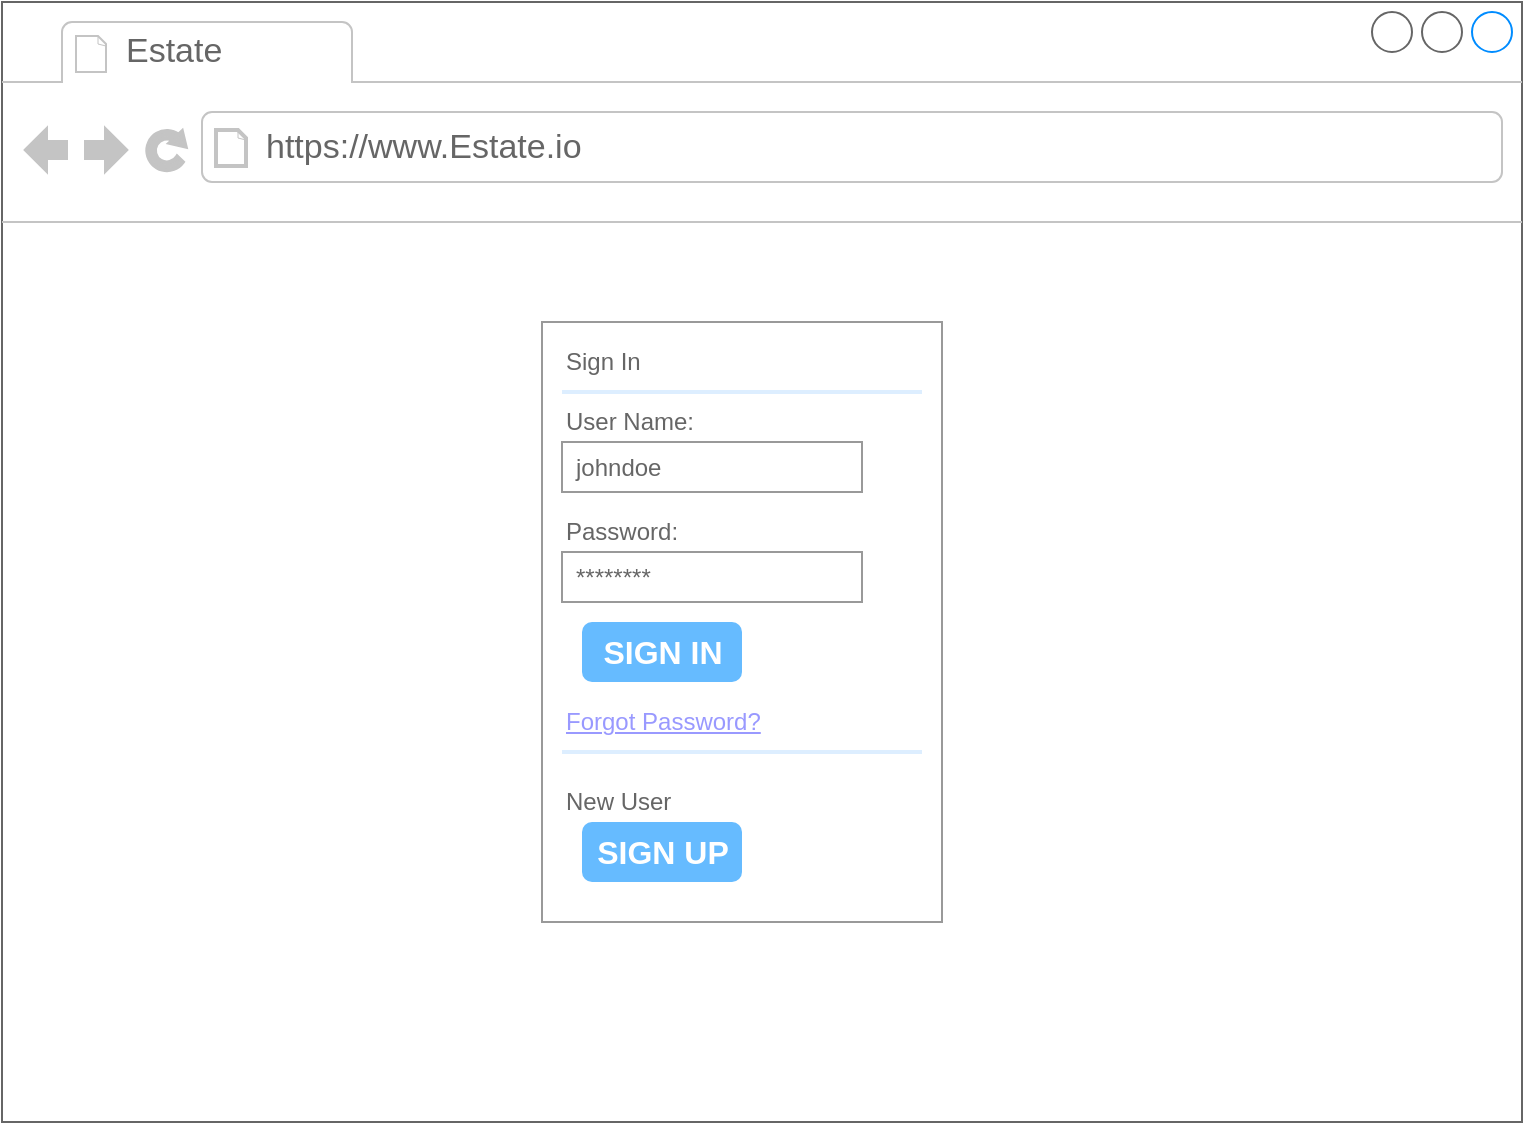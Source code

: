 <mxfile version="21.2.8" type="device" pages="22">
  <diagram name="LoginSignUp" id="lBZpBEZEpVemU-Djb4oh">
    <mxGraphModel dx="891" dy="685" grid="1" gridSize="10" guides="1" tooltips="1" connect="1" arrows="1" fold="1" page="1" pageScale="1" pageWidth="827" pageHeight="1169" math="0" shadow="0">
      <root>
        <mxCell id="0" />
        <mxCell id="1" parent="0" />
        <mxCell id="5yKD57XmVBGkWPn7EWxc-2" value="" style="strokeWidth=1;shadow=0;dashed=0;align=center;html=1;shape=mxgraph.mockup.containers.browserWindow;rSize=0;strokeColor=#666666;strokeColor2=#008cff;strokeColor3=#c4c4c4;mainText=,;recursiveResize=0;" parent="1" vertex="1">
          <mxGeometry x="40" y="60" width="760" height="560" as="geometry" />
        </mxCell>
        <mxCell id="5yKD57XmVBGkWPn7EWxc-3" value="Estate" style="strokeWidth=1;shadow=0;dashed=0;align=center;html=1;shape=mxgraph.mockup.containers.anchor;fontSize=17;fontColor=#666666;align=left;whiteSpace=wrap;" parent="5yKD57XmVBGkWPn7EWxc-2" vertex="1">
          <mxGeometry x="60" y="12" width="110" height="26" as="geometry" />
        </mxCell>
        <mxCell id="5yKD57XmVBGkWPn7EWxc-4" value="https://www.Estate.io" style="strokeWidth=1;shadow=0;dashed=0;align=center;html=1;shape=mxgraph.mockup.containers.anchor;rSize=0;fontSize=17;fontColor=#666666;align=left;" parent="5yKD57XmVBGkWPn7EWxc-2" vertex="1">
          <mxGeometry x="130" y="60" width="250" height="26" as="geometry" />
        </mxCell>
        <mxCell id="p4QNXLgd_XDSDUEVrc7m-1" value="" style="strokeWidth=1;shadow=0;dashed=0;align=center;html=1;shape=mxgraph.mockup.forms.rrect;rSize=0;strokeColor=#999999;fillColor=#ffffff;" parent="1" vertex="1">
          <mxGeometry x="310" y="220" width="200" height="300" as="geometry" />
        </mxCell>
        <mxCell id="p4QNXLgd_XDSDUEVrc7m-2" value="Sign In" style="strokeWidth=1;shadow=0;dashed=0;align=center;html=1;shape=mxgraph.mockup.forms.anchor;fontSize=12;fontColor=#666666;align=left;resizeWidth=1;spacingLeft=0;" parent="p4QNXLgd_XDSDUEVrc7m-1" vertex="1">
          <mxGeometry width="100" height="20" relative="1" as="geometry">
            <mxPoint x="10" y="10" as="offset" />
          </mxGeometry>
        </mxCell>
        <mxCell id="p4QNXLgd_XDSDUEVrc7m-3" value="" style="shape=line;strokeColor=#ddeeff;strokeWidth=2;html=1;resizeWidth=1;" parent="p4QNXLgd_XDSDUEVrc7m-1" vertex="1">
          <mxGeometry width="180" height="10" relative="1" as="geometry">
            <mxPoint x="10" y="30" as="offset" />
          </mxGeometry>
        </mxCell>
        <mxCell id="p4QNXLgd_XDSDUEVrc7m-4" value="User Name:" style="strokeWidth=1;shadow=0;dashed=0;align=center;html=1;shape=mxgraph.mockup.forms.anchor;fontSize=12;fontColor=#666666;align=left;resizeWidth=1;spacingLeft=0;" parent="p4QNXLgd_XDSDUEVrc7m-1" vertex="1">
          <mxGeometry width="100" height="20" relative="1" as="geometry">
            <mxPoint x="10" y="40" as="offset" />
          </mxGeometry>
        </mxCell>
        <mxCell id="p4QNXLgd_XDSDUEVrc7m-5" value="johndoe" style="strokeWidth=1;shadow=0;dashed=0;align=center;html=1;shape=mxgraph.mockup.forms.rrect;rSize=0;strokeColor=#999999;fontColor=#666666;align=left;spacingLeft=5;resizeWidth=1;" parent="p4QNXLgd_XDSDUEVrc7m-1" vertex="1">
          <mxGeometry width="150" height="25" relative="1" as="geometry">
            <mxPoint x="10" y="60" as="offset" />
          </mxGeometry>
        </mxCell>
        <mxCell id="p4QNXLgd_XDSDUEVrc7m-6" value="Password:" style="strokeWidth=1;shadow=0;dashed=0;align=center;html=1;shape=mxgraph.mockup.forms.anchor;fontSize=12;fontColor=#666666;align=left;resizeWidth=1;spacingLeft=0;" parent="p4QNXLgd_XDSDUEVrc7m-1" vertex="1">
          <mxGeometry width="100" height="20" relative="1" as="geometry">
            <mxPoint x="10" y="95" as="offset" />
          </mxGeometry>
        </mxCell>
        <mxCell id="p4QNXLgd_XDSDUEVrc7m-7" value="********" style="strokeWidth=1;shadow=0;dashed=0;align=center;html=1;shape=mxgraph.mockup.forms.rrect;rSize=0;strokeColor=#999999;fontColor=#666666;align=left;spacingLeft=5;resizeWidth=1;" parent="p4QNXLgd_XDSDUEVrc7m-1" vertex="1">
          <mxGeometry width="150" height="25" relative="1" as="geometry">
            <mxPoint x="10" y="115" as="offset" />
          </mxGeometry>
        </mxCell>
        <mxCell id="p4QNXLgd_XDSDUEVrc7m-8" value="SIGN IN" style="strokeWidth=1;shadow=0;dashed=0;align=center;html=1;shape=mxgraph.mockup.forms.rrect;rSize=5;strokeColor=none;fontColor=#ffffff;fillColor=#66bbff;fontSize=16;fontStyle=1;" parent="p4QNXLgd_XDSDUEVrc7m-1" vertex="1">
          <mxGeometry y="1" width="80" height="30" relative="1" as="geometry">
            <mxPoint x="20" y="-150" as="offset" />
          </mxGeometry>
        </mxCell>
        <mxCell id="p4QNXLgd_XDSDUEVrc7m-9" value="Forgot Password?" style="strokeWidth=1;shadow=0;dashed=0;align=center;html=1;shape=mxgraph.mockup.forms.anchor;fontSize=12;fontColor=#9999ff;align=left;spacingLeft=0;fontStyle=4;resizeWidth=1;" parent="p4QNXLgd_XDSDUEVrc7m-1" vertex="1">
          <mxGeometry y="1" width="150" height="20" relative="1" as="geometry">
            <mxPoint x="10" y="-110" as="offset" />
          </mxGeometry>
        </mxCell>
        <mxCell id="p4QNXLgd_XDSDUEVrc7m-10" value="" style="shape=line;strokeColor=#ddeeff;strokeWidth=2;html=1;resizeWidth=1;" parent="p4QNXLgd_XDSDUEVrc7m-1" vertex="1">
          <mxGeometry y="1" width="180" height="10" relative="1" as="geometry">
            <mxPoint x="10" y="-90" as="offset" />
          </mxGeometry>
        </mxCell>
        <mxCell id="p4QNXLgd_XDSDUEVrc7m-11" value="New User" style="strokeWidth=1;shadow=0;dashed=0;align=center;html=1;shape=mxgraph.mockup.forms.anchor;fontSize=12;fontColor=#666666;align=left;spacingLeft=0;resizeWidth=1;" parent="p4QNXLgd_XDSDUEVrc7m-1" vertex="1">
          <mxGeometry y="1" width="150" height="20" relative="1" as="geometry">
            <mxPoint x="10" y="-70" as="offset" />
          </mxGeometry>
        </mxCell>
        <mxCell id="p4QNXLgd_XDSDUEVrc7m-12" value="SIGN UP" style="strokeWidth=1;shadow=0;dashed=0;align=center;html=1;shape=mxgraph.mockup.forms.rrect;rSize=5;strokeColor=none;fontColor=#ffffff;fillColor=#66bbff;fontSize=16;fontStyle=1;" parent="p4QNXLgd_XDSDUEVrc7m-1" vertex="1">
          <mxGeometry y="1" width="80" height="30" relative="1" as="geometry">
            <mxPoint x="20" y="-50" as="offset" />
          </mxGeometry>
        </mxCell>
      </root>
    </mxGraphModel>
  </diagram>
  <diagram id="Bi2IRdDPycHS4Nf2R0RZ" name="Home">
    <mxGraphModel dx="941" dy="779" grid="1" gridSize="10" guides="1" tooltips="1" connect="1" arrows="1" fold="1" page="1" pageScale="1" pageWidth="827" pageHeight="1169" math="0" shadow="0">
      <root>
        <mxCell id="0" />
        <mxCell id="1" parent="0" />
        <mxCell id="Xo2XYGNjHa8ALGHGzjjo-1" value="" style="strokeWidth=1;shadow=0;dashed=0;align=center;html=1;shape=mxgraph.mockup.containers.browserWindow;rSize=0;strokeColor=#666666;strokeColor2=#008cff;strokeColor3=#c4c4c4;mainText=,;recursiveResize=0;" parent="1" vertex="1">
          <mxGeometry x="40" y="60" width="760" height="560" as="geometry" />
        </mxCell>
        <mxCell id="Xo2XYGNjHa8ALGHGzjjo-2" value="Estate" style="strokeWidth=1;shadow=0;dashed=0;align=center;html=1;shape=mxgraph.mockup.containers.anchor;fontSize=17;fontColor=#666666;align=left;whiteSpace=wrap;" parent="Xo2XYGNjHa8ALGHGzjjo-1" vertex="1">
          <mxGeometry x="60" y="12" width="110" height="26" as="geometry" />
        </mxCell>
        <mxCell id="Xo2XYGNjHa8ALGHGzjjo-3" value="https://www.Estate.io" style="strokeWidth=1;shadow=0;dashed=0;align=center;html=1;shape=mxgraph.mockup.containers.anchor;rSize=0;fontSize=17;fontColor=#666666;align=left;" parent="Xo2XYGNjHa8ALGHGzjjo-1" vertex="1">
          <mxGeometry x="130" y="60" width="250" height="26" as="geometry" />
        </mxCell>
        <mxCell id="Xo2XYGNjHa8ALGHGzjjo-4" value="" style="strokeWidth=1;shadow=0;dashed=0;align=center;html=1;shape=mxgraph.mockup.forms.rrect;rSize=0;strokeColor=#999999;fillColor=#ffffff;" parent="Xo2XYGNjHa8ALGHGzjjo-1" vertex="1">
          <mxGeometry y="110" width="150" height="450" as="geometry" />
        </mxCell>
        <mxCell id="Xo2XYGNjHa8ALGHGzjjo-5" value="Company" style="strokeWidth=1;shadow=0;dashed=0;align=center;html=1;shape=mxgraph.mockup.forms.rrect;rSize=0;strokeColor=#999999;fontColor=#008cff;fontSize=17;fillColor=#ffffff;resizeWidth=1;whiteSpace=wrap;" parent="Xo2XYGNjHa8ALGHGzjjo-4" vertex="1">
          <mxGeometry width="150" height="30" relative="1" as="geometry">
            <mxPoint y="-1" as="offset" />
          </mxGeometry>
        </mxCell>
        <mxCell id="Xo2XYGNjHa8ALGHGzjjo-6" value="Home" style="strokeWidth=1;shadow=0;dashed=0;align=center;html=1;shape=mxgraph.mockup.forms.anchor;fontSize=17;align=left;spacingLeft=5;resizeWidth=1;whiteSpace=wrap;fillColor=#dae8fc;strokeColor=#6c8ebf;" parent="Xo2XYGNjHa8ALGHGzjjo-4" vertex="1">
          <mxGeometry width="150" height="30" relative="1" as="geometry">
            <mxPoint y="30" as="offset" />
          </mxGeometry>
        </mxCell>
        <mxCell id="Xo2XYGNjHa8ALGHGzjjo-8" value="Properties" style="strokeWidth=1;shadow=0;dashed=0;align=center;html=1;shape=mxgraph.mockup.forms.anchor;fontSize=17;align=left;spacingLeft=5;resizeWidth=1;whiteSpace=wrap;fillColor=#dae8fc;strokeColor=#6c8ebf;" parent="Xo2XYGNjHa8ALGHGzjjo-4" vertex="1">
          <mxGeometry width="150" height="20" relative="1" as="geometry">
            <mxPoint y="120" as="offset" />
          </mxGeometry>
        </mxCell>
        <mxCell id="Xo2XYGNjHa8ALGHGzjjo-9" value="Login / SignUp" style="strokeWidth=1;shadow=0;dashed=0;align=center;html=1;shape=mxgraph.mockup.forms.anchor;fontSize=17;fontColor=#666666;align=left;spacingLeft=5;resizeWidth=1;whiteSpace=wrap;" parent="Xo2XYGNjHa8ALGHGzjjo-4" vertex="1">
          <mxGeometry y="410" width="150" height="40" as="geometry" />
        </mxCell>
        <mxCell id="Xo2XYGNjHa8ALGHGzjjo-10" value="Profile" style="strokeWidth=1;shadow=0;dashed=0;align=center;html=1;shape=mxgraph.mockup.forms.anchor;fontSize=17;fontColor=#666666;align=left;spacingLeft=5;resizeWidth=1;whiteSpace=wrap;" parent="Xo2XYGNjHa8ALGHGzjjo-4" vertex="1">
          <mxGeometry y="390" width="150" height="20" as="geometry" />
        </mxCell>
        <mxCell id="Xo2XYGNjHa8ALGHGzjjo-11" value="Others" style="strokeWidth=1;shadow=0;dashed=0;align=center;html=1;shape=mxgraph.mockup.forms.anchor;fontSize=17;fontColor=#666666;align=left;spacingLeft=5;resizeWidth=1;whiteSpace=wrap;" parent="Xo2XYGNjHa8ALGHGzjjo-4" vertex="1">
          <mxGeometry y="150" width="150" height="20" as="geometry" />
        </mxCell>
        <mxCell id="Xo2XYGNjHa8ALGHGzjjo-12" value="Money" style="strokeWidth=1;shadow=0;dashed=0;align=center;html=1;shape=mxgraph.mockup.forms.anchor;fontSize=17;fontColor=#666666;align=left;spacingLeft=5;resizeWidth=1;whiteSpace=wrap;" parent="Xo2XYGNjHa8ALGHGzjjo-4" vertex="1">
          <mxGeometry y="180" width="150" height="20" as="geometry" />
        </mxCell>
        <mxCell id="Xo2XYGNjHa8ALGHGzjjo-13" value="Reports" style="strokeWidth=1;shadow=0;dashed=0;align=center;html=1;shape=mxgraph.mockup.forms.anchor;fontSize=17;fontColor=#666666;align=left;spacingLeft=5;resizeWidth=1;whiteSpace=wrap;" parent="Xo2XYGNjHa8ALGHGzjjo-4" vertex="1">
          <mxGeometry y="210" width="150" height="20" as="geometry" />
        </mxCell>
        <mxCell id="Xo2XYGNjHa8ALGHGzjjo-14" value="Tenants" style="strokeWidth=1;shadow=0;dashed=0;align=center;html=1;shape=mxgraph.mockup.forms.anchor;fontSize=17;align=left;spacingLeft=5;resizeWidth=1;whiteSpace=wrap;fillColor=#dae8fc;strokeColor=#6c8ebf;" parent="Xo2XYGNjHa8ALGHGzjjo-4" vertex="1">
          <mxGeometry y="90" width="150" height="20" as="geometry" />
        </mxCell>
        <mxCell id="Ou5uFB9-MKCMiZuLLyNB-3" value="" style="sketch=0;pointerEvents=1;shadow=0;dashed=0;html=1;strokeColor=none;labelPosition=center;verticalLabelPosition=bottom;verticalAlign=top;outlineConnect=0;align=center;shape=mxgraph.office.users.user;fillColor=#2072B8;" parent="Xo2XYGNjHa8ALGHGzjjo-4" vertex="1">
          <mxGeometry x="120" y="380" width="26" height="30" as="geometry" />
        </mxCell>
        <mxCell id="fc_a6pLZ-aFeYc8UA6ug-1" value="" style="rounded=0;whiteSpace=wrap;html=1;fillColor=#dae8fc;strokeColor=#6c8ebf;" parent="Xo2XYGNjHa8ALGHGzjjo-4" vertex="1">
          <mxGeometry x="140" y="30" width="10" height="30" as="geometry" />
        </mxCell>
        <mxCell id="y1T88etmfjxPOICw4Bh4-1" value="Landlords" style="strokeWidth=1;shadow=0;dashed=0;align=center;html=1;shape=mxgraph.mockup.forms.anchor;fontSize=17;align=left;spacingLeft=5;resizeWidth=1;whiteSpace=wrap;fillColor=#dae8fc;strokeColor=#6c8ebf;" parent="Xo2XYGNjHa8ALGHGzjjo-4" vertex="1">
          <mxGeometry y="60" width="150" height="20" as="geometry" />
        </mxCell>
        <mxCell id="F66Yeb1RngO94AaJWURT-2" value="3" style="ellipse;whiteSpace=wrap;html=1;aspect=fixed;fillColor=#e51400;fontColor=#ffffff;strokeColor=#B20000;" parent="Xo2XYGNjHa8ALGHGzjjo-4" vertex="1">
          <mxGeometry x="100" y="90" width="20" height="20" as="geometry" />
        </mxCell>
        <mxCell id="F66Yeb1RngO94AaJWURT-3" value="9" style="ellipse;whiteSpace=wrap;html=1;aspect=fixed;fillColor=#e51400;fontColor=#ffffff;strokeColor=#B20000;" parent="Xo2XYGNjHa8ALGHGzjjo-4" vertex="1">
          <mxGeometry x="100" y="60" width="20" height="20" as="geometry" />
        </mxCell>
        <mxCell id="F66Yeb1RngO94AaJWURT-5" value="6" style="ellipse;whiteSpace=wrap;html=1;aspect=fixed;fillColor=#e51400;fontColor=#ffffff;strokeColor=#B20000;" parent="Xo2XYGNjHa8ALGHGzjjo-4" vertex="1">
          <mxGeometry x="100" y="180" width="20" height="20" as="geometry" />
        </mxCell>
        <mxCell id="QOT4DzxIIma3bb4AsSsZ-1" value="" style="verticalLabelPosition=bottom;shadow=0;dashed=0;align=center;html=1;verticalAlign=top;strokeWidth=1;shape=mxgraph.mockup.graphics.columnChart;strokeColor=none;strokeColor2=none;strokeColor3=#666666;fillColor2=#008cff;fillColor3=#dddddd;" parent="Xo2XYGNjHa8ALGHGzjjo-1" vertex="1">
          <mxGeometry x="170" y="350" width="310" height="190" as="geometry" />
        </mxCell>
        <mxCell id="QOT4DzxIIma3bb4AsSsZ-2" value="&lt;b&gt;&lt;font style=&quot;font-size: 20px&quot;&gt;Secondary card title&lt;/font&gt;&lt;/b&gt;&lt;br style=&quot;font-size: 14px&quot;&gt;&lt;br style=&quot;font-size: 14px&quot;&gt;Some quick example text to build on the card title and make up the bulk of the card&#39;s content." style="html=1;shadow=0;dashed=0;shape=mxgraph.bootstrap.rrect;rSize=5;strokeColor=#5B646A;html=1;whiteSpace=wrap;fillColor=#6C767D;fontColor=#ffffff;verticalAlign=bottom;align=left;spacing=20;spacingBottom=0;fontSize=14;" parent="Xo2XYGNjHa8ALGHGzjjo-1" vertex="1">
          <mxGeometry x="170" y="145" width="310" height="165" as="geometry" />
        </mxCell>
        <mxCell id="QOT4DzxIIma3bb4AsSsZ-3" value="Company name" style="html=1;shadow=0;dashed=0;shape=mxgraph.bootstrap.topButton;rSize=5;perimeter=none;whiteSpace=wrap;fillColor=#697279;strokeColor=#5B646A;fontColor=#ffffff;resizeWidth=1;fontSize=18;align=left;spacing=20;" parent="QOT4DzxIIma3bb4AsSsZ-2" vertex="1">
          <mxGeometry width="310" height="50" relative="1" as="geometry" />
        </mxCell>
        <mxCell id="-aYqnchkH70lRRy-tizf-1" value="" style="strokeWidth=1;shadow=0;dashed=0;align=center;html=1;shape=mxgraph.mockup.forms.rrect;rSize=5;strokeColor=#999999;fillColor=#ffffff;" parent="Xo2XYGNjHa8ALGHGzjjo-1" vertex="1">
          <mxGeometry x="500" y="140" width="240" height="210" as="geometry" />
        </mxCell>
        <mxCell id="-aYqnchkH70lRRy-tizf-2" value="October 2014" style="strokeWidth=1;shadow=0;dashed=0;align=center;html=1;shape=mxgraph.mockup.forms.anchor;fontColor=#999999;" parent="-aYqnchkH70lRRy-tizf-1" vertex="1">
          <mxGeometry x="45" y="9.6" width="150" height="24.0" as="geometry" />
        </mxCell>
        <mxCell id="-aYqnchkH70lRRy-tizf-3" value="&lt;" style="strokeWidth=1;shadow=0;dashed=0;align=center;html=1;shape=mxgraph.mockup.forms.rrect;rSize=4;strokeColor=#999999;fontColor=#008cff;fontSize=19;fontStyle=1;" parent="-aYqnchkH70lRRy-tizf-1" vertex="1">
          <mxGeometry x="12" y="9.6" width="37.5" height="24.0" as="geometry" />
        </mxCell>
        <mxCell id="-aYqnchkH70lRRy-tizf-4" value="&gt;" style="strokeWidth=1;shadow=0;dashed=0;align=center;html=1;shape=mxgraph.mockup.forms.rrect;rSize=4;strokeColor=#999999;fontColor=#008cff;fontSize=19;fontStyle=1;" parent="-aYqnchkH70lRRy-tizf-1" vertex="1">
          <mxGeometry x="190.5" y="9.6" width="37.5" height="24.0" as="geometry" />
        </mxCell>
        <mxCell id="-aYqnchkH70lRRy-tizf-5" value="Mo" style="strokeWidth=1;shadow=0;dashed=0;align=center;html=1;shape=mxgraph.mockup.forms.anchor;fontColor=#999999;" parent="-aYqnchkH70lRRy-tizf-1" vertex="1">
          <mxGeometry x="15.0" y="33.6" width="30.0" height="24.0" as="geometry" />
        </mxCell>
        <mxCell id="-aYqnchkH70lRRy-tizf-6" value="Tu" style="strokeWidth=1;shadow=0;dashed=0;align=center;html=1;shape=mxgraph.mockup.forms.anchor;fontColor=#999999;" parent="-aYqnchkH70lRRy-tizf-1" vertex="1">
          <mxGeometry x="45" y="33.6" width="30.0" height="24.0" as="geometry" />
        </mxCell>
        <mxCell id="-aYqnchkH70lRRy-tizf-7" value="We" style="strokeWidth=1;shadow=0;dashed=0;align=center;html=1;shape=mxgraph.mockup.forms.anchor;fontColor=#999999;" parent="-aYqnchkH70lRRy-tizf-1" vertex="1">
          <mxGeometry x="75" y="33.6" width="30.0" height="24.0" as="geometry" />
        </mxCell>
        <mxCell id="-aYqnchkH70lRRy-tizf-8" value="Th" style="strokeWidth=1;shadow=0;dashed=0;align=center;html=1;shape=mxgraph.mockup.forms.anchor;fontColor=#999999;" parent="-aYqnchkH70lRRy-tizf-1" vertex="1">
          <mxGeometry x="105.0" y="33.6" width="30.0" height="24.0" as="geometry" />
        </mxCell>
        <mxCell id="-aYqnchkH70lRRy-tizf-9" value="Fr" style="strokeWidth=1;shadow=0;dashed=0;align=center;html=1;shape=mxgraph.mockup.forms.anchor;fontColor=#999999;" parent="-aYqnchkH70lRRy-tizf-1" vertex="1">
          <mxGeometry x="135" y="33.6" width="30.0" height="24.0" as="geometry" />
        </mxCell>
        <mxCell id="-aYqnchkH70lRRy-tizf-10" value="Sa" style="strokeWidth=1;shadow=0;dashed=0;align=center;html=1;shape=mxgraph.mockup.forms.anchor;fontColor=#999999;" parent="-aYqnchkH70lRRy-tizf-1" vertex="1">
          <mxGeometry x="165" y="33.6" width="30.0" height="24.0" as="geometry" />
        </mxCell>
        <mxCell id="-aYqnchkH70lRRy-tizf-11" value="Su" style="strokeWidth=1;shadow=0;dashed=0;align=center;html=1;shape=mxgraph.mockup.forms.anchor;fontColor=#999999;" parent="-aYqnchkH70lRRy-tizf-1" vertex="1">
          <mxGeometry x="195.0" y="33.6" width="30.0" height="24.0" as="geometry" />
        </mxCell>
        <mxCell id="-aYqnchkH70lRRy-tizf-12" value="1" style="strokeWidth=1;shadow=0;dashed=0;align=center;html=1;shape=mxgraph.mockup.forms.rrect;rSize=0;strokeColor=#999999;fontColor=#999999;" parent="-aYqnchkH70lRRy-tizf-1" vertex="1">
          <mxGeometry x="15.0" y="57.6" width="30.0" height="24.0" as="geometry" />
        </mxCell>
        <mxCell id="-aYqnchkH70lRRy-tizf-13" value="2" style="strokeWidth=1;shadow=0;dashed=0;align=center;html=1;shape=mxgraph.mockup.forms.rrect;rSize=0;strokeColor=#999999;fontColor=#999999;" parent="-aYqnchkH70lRRy-tizf-1" vertex="1">
          <mxGeometry x="45" y="57.6" width="30.0" height="24.0" as="geometry" />
        </mxCell>
        <mxCell id="-aYqnchkH70lRRy-tizf-14" value="3" style="strokeWidth=1;shadow=0;dashed=0;align=center;html=1;shape=mxgraph.mockup.forms.rrect;rSize=0;strokeColor=#999999;fontColor=#999999;" parent="-aYqnchkH70lRRy-tizf-1" vertex="1">
          <mxGeometry x="75" y="57.6" width="30.0" height="24.0" as="geometry" />
        </mxCell>
        <mxCell id="-aYqnchkH70lRRy-tizf-15" value="4" style="strokeWidth=1;shadow=0;dashed=0;align=center;html=1;shape=mxgraph.mockup.forms.rrect;rSize=0;strokeColor=#999999;fontColor=#999999;" parent="-aYqnchkH70lRRy-tizf-1" vertex="1">
          <mxGeometry x="105.0" y="57.6" width="30.0" height="24.0" as="geometry" />
        </mxCell>
        <mxCell id="-aYqnchkH70lRRy-tizf-16" value="5" style="strokeWidth=1;shadow=0;dashed=0;align=center;html=1;shape=mxgraph.mockup.forms.rrect;rSize=0;strokeColor=#999999;fontColor=#999999;" parent="-aYqnchkH70lRRy-tizf-1" vertex="1">
          <mxGeometry x="135" y="57.6" width="30.0" height="24.0" as="geometry" />
        </mxCell>
        <mxCell id="-aYqnchkH70lRRy-tizf-17" value="6" style="strokeWidth=1;shadow=0;dashed=0;align=center;html=1;shape=mxgraph.mockup.forms.rrect;rSize=0;strokeColor=#999999;fontColor=#999999;" parent="-aYqnchkH70lRRy-tizf-1" vertex="1">
          <mxGeometry x="165" y="57.6" width="30.0" height="24.0" as="geometry" />
        </mxCell>
        <mxCell id="-aYqnchkH70lRRy-tizf-18" value="7" style="strokeWidth=1;shadow=0;dashed=0;align=center;html=1;shape=mxgraph.mockup.forms.rrect;rSize=0;strokeColor=#999999;fontColor=#999999;" parent="-aYqnchkH70lRRy-tizf-1" vertex="1">
          <mxGeometry x="195.0" y="57.6" width="30.0" height="24.0" as="geometry" />
        </mxCell>
        <mxCell id="-aYqnchkH70lRRy-tizf-19" value="8" style="strokeWidth=1;shadow=0;dashed=0;align=center;html=1;shape=mxgraph.mockup.forms.rrect;rSize=0;strokeColor=#999999;fontColor=#999999;" parent="-aYqnchkH70lRRy-tizf-1" vertex="1">
          <mxGeometry x="15.0" y="81.6" width="30.0" height="24.0" as="geometry" />
        </mxCell>
        <mxCell id="-aYqnchkH70lRRy-tizf-20" value="9" style="strokeWidth=1;shadow=0;dashed=0;align=center;html=1;shape=mxgraph.mockup.forms.rrect;rSize=0;strokeColor=#999999;fontColor=#999999;" parent="-aYqnchkH70lRRy-tizf-1" vertex="1">
          <mxGeometry x="45" y="81.6" width="30.0" height="24.0" as="geometry" />
        </mxCell>
        <mxCell id="-aYqnchkH70lRRy-tizf-21" value="10" style="strokeWidth=1;shadow=0;dashed=0;align=center;html=1;shape=mxgraph.mockup.forms.rrect;rSize=0;strokeColor=#999999;fontColor=#999999;" parent="-aYqnchkH70lRRy-tizf-1" vertex="1">
          <mxGeometry x="75" y="81.6" width="30.0" height="24.0" as="geometry" />
        </mxCell>
        <mxCell id="-aYqnchkH70lRRy-tizf-22" value="11" style="strokeWidth=1;shadow=0;dashed=0;align=center;html=1;shape=mxgraph.mockup.forms.rrect;rSize=0;strokeColor=#999999;fontColor=#999999;" parent="-aYqnchkH70lRRy-tizf-1" vertex="1">
          <mxGeometry x="105.0" y="81.6" width="30.0" height="24.0" as="geometry" />
        </mxCell>
        <mxCell id="-aYqnchkH70lRRy-tizf-23" value="12" style="strokeWidth=1;shadow=0;dashed=0;align=center;html=1;shape=mxgraph.mockup.forms.rrect;rSize=0;strokeColor=#999999;fontColor=#999999;" parent="-aYqnchkH70lRRy-tizf-1" vertex="1">
          <mxGeometry x="135" y="81.6" width="30.0" height="24.0" as="geometry" />
        </mxCell>
        <mxCell id="-aYqnchkH70lRRy-tizf-24" value="13" style="strokeWidth=1;shadow=0;dashed=0;align=center;html=1;shape=mxgraph.mockup.forms.rrect;rSize=0;strokeColor=#999999;fontColor=#999999;" parent="-aYqnchkH70lRRy-tizf-1" vertex="1">
          <mxGeometry x="165" y="81.6" width="30.0" height="24.0" as="geometry" />
        </mxCell>
        <mxCell id="-aYqnchkH70lRRy-tizf-25" value="14" style="strokeWidth=1;shadow=0;dashed=0;align=center;html=1;shape=mxgraph.mockup.forms.rrect;rSize=0;strokeColor=#999999;fontColor=#999999;" parent="-aYqnchkH70lRRy-tizf-1" vertex="1">
          <mxGeometry x="195.0" y="81.6" width="30.0" height="24.0" as="geometry" />
        </mxCell>
        <mxCell id="-aYqnchkH70lRRy-tizf-26" value="15" style="strokeWidth=1;shadow=0;dashed=0;align=center;html=1;shape=mxgraph.mockup.forms.rrect;rSize=0;strokeColor=#999999;fontColor=#999999;" parent="-aYqnchkH70lRRy-tizf-1" vertex="1">
          <mxGeometry x="15.0" y="105.6" width="30.0" height="24.0" as="geometry" />
        </mxCell>
        <mxCell id="-aYqnchkH70lRRy-tizf-27" value="16" style="strokeWidth=1;shadow=0;dashed=0;align=center;html=1;shape=mxgraph.mockup.forms.rrect;rSize=0;strokeColor=#999999;fontColor=#999999;" parent="-aYqnchkH70lRRy-tizf-1" vertex="1">
          <mxGeometry x="45" y="105.6" width="30.0" height="24.0" as="geometry" />
        </mxCell>
        <mxCell id="-aYqnchkH70lRRy-tizf-28" value="17" style="strokeWidth=1;shadow=0;dashed=0;align=center;html=1;shape=mxgraph.mockup.forms.rrect;rSize=0;strokeColor=#999999;fontColor=#999999;" parent="-aYqnchkH70lRRy-tizf-1" vertex="1">
          <mxGeometry x="75" y="105.6" width="30.0" height="24.0" as="geometry" />
        </mxCell>
        <mxCell id="-aYqnchkH70lRRy-tizf-29" value="18" style="strokeWidth=1;shadow=0;dashed=0;align=center;html=1;shape=mxgraph.mockup.forms.rrect;rSize=0;strokeColor=#999999;fontColor=#999999;" parent="-aYqnchkH70lRRy-tizf-1" vertex="1">
          <mxGeometry x="105.0" y="105.6" width="30.0" height="24.0" as="geometry" />
        </mxCell>
        <mxCell id="-aYqnchkH70lRRy-tizf-30" value="19" style="strokeWidth=1;shadow=0;dashed=0;align=center;html=1;shape=mxgraph.mockup.forms.rrect;rSize=0;strokeColor=#999999;fontColor=#999999;" parent="-aYqnchkH70lRRy-tizf-1" vertex="1">
          <mxGeometry x="135" y="105.6" width="30.0" height="24.0" as="geometry" />
        </mxCell>
        <mxCell id="-aYqnchkH70lRRy-tizf-31" value="20" style="strokeWidth=1;shadow=0;dashed=0;align=center;html=1;shape=mxgraph.mockup.forms.rrect;rSize=0;strokeColor=#999999;fontColor=#999999;" parent="-aYqnchkH70lRRy-tizf-1" vertex="1">
          <mxGeometry x="165" y="105.6" width="30.0" height="24.0" as="geometry" />
        </mxCell>
        <mxCell id="-aYqnchkH70lRRy-tizf-32" value="21" style="strokeWidth=1;shadow=0;dashed=0;align=center;html=1;shape=mxgraph.mockup.forms.rrect;rSize=0;strokeColor=#999999;fontColor=#999999;" parent="-aYqnchkH70lRRy-tizf-1" vertex="1">
          <mxGeometry x="195.0" y="105.6" width="30.0" height="24.0" as="geometry" />
        </mxCell>
        <mxCell id="-aYqnchkH70lRRy-tizf-33" value="22" style="strokeWidth=1;shadow=0;dashed=0;align=center;html=1;shape=mxgraph.mockup.forms.rrect;rSize=0;strokeColor=#999999;fontColor=#999999;" parent="-aYqnchkH70lRRy-tizf-1" vertex="1">
          <mxGeometry x="15.0" y="129.6" width="30.0" height="24.0" as="geometry" />
        </mxCell>
        <mxCell id="-aYqnchkH70lRRy-tizf-34" value="23" style="strokeWidth=1;shadow=0;dashed=0;align=center;html=1;shape=mxgraph.mockup.forms.rrect;rSize=0;strokeColor=#999999;fontColor=#999999;" parent="-aYqnchkH70lRRy-tizf-1" vertex="1">
          <mxGeometry x="45" y="129.6" width="30.0" height="24.0" as="geometry" />
        </mxCell>
        <mxCell id="-aYqnchkH70lRRy-tizf-35" value="25" style="strokeWidth=1;shadow=0;dashed=0;align=center;html=1;shape=mxgraph.mockup.forms.rrect;rSize=0;strokeColor=#999999;fontColor=#999999;" parent="-aYqnchkH70lRRy-tizf-1" vertex="1">
          <mxGeometry x="105.0" y="129.6" width="30.0" height="24.0" as="geometry" />
        </mxCell>
        <mxCell id="-aYqnchkH70lRRy-tizf-36" value="26" style="strokeWidth=1;shadow=0;dashed=0;align=center;html=1;shape=mxgraph.mockup.forms.rrect;rSize=0;strokeColor=#999999;fontColor=#999999;" parent="-aYqnchkH70lRRy-tizf-1" vertex="1">
          <mxGeometry x="135" y="129.6" width="30.0" height="24.0" as="geometry" />
        </mxCell>
        <mxCell id="-aYqnchkH70lRRy-tizf-37" value="27" style="strokeWidth=1;shadow=0;dashed=0;align=center;html=1;shape=mxgraph.mockup.forms.rrect;rSize=0;strokeColor=#999999;fontColor=#999999;" parent="-aYqnchkH70lRRy-tizf-1" vertex="1">
          <mxGeometry x="165" y="129.6" width="30.0" height="24.0" as="geometry" />
        </mxCell>
        <mxCell id="-aYqnchkH70lRRy-tizf-38" value="28" style="strokeWidth=1;shadow=0;dashed=0;align=center;html=1;shape=mxgraph.mockup.forms.rrect;rSize=0;strokeColor=#999999;fontColor=#999999;" parent="-aYqnchkH70lRRy-tizf-1" vertex="1">
          <mxGeometry x="195.0" y="129.6" width="30.0" height="24.0" as="geometry" />
        </mxCell>
        <mxCell id="-aYqnchkH70lRRy-tizf-39" value="29" style="strokeWidth=1;shadow=0;dashed=0;align=center;html=1;shape=mxgraph.mockup.forms.rrect;rSize=0;strokeColor=#999999;fontColor=#999999;" parent="-aYqnchkH70lRRy-tizf-1" vertex="1">
          <mxGeometry x="15.0" y="153.6" width="30.0" height="24.0" as="geometry" />
        </mxCell>
        <mxCell id="-aYqnchkH70lRRy-tizf-40" value="30" style="strokeWidth=1;shadow=0;dashed=0;align=center;html=1;shape=mxgraph.mockup.forms.rrect;rSize=0;strokeColor=#999999;fontColor=#999999;" parent="-aYqnchkH70lRRy-tizf-1" vertex="1">
          <mxGeometry x="45" y="153.6" width="30.0" height="24.0" as="geometry" />
        </mxCell>
        <mxCell id="-aYqnchkH70lRRy-tizf-41" value="31" style="strokeWidth=1;shadow=0;dashed=0;align=center;html=1;shape=mxgraph.mockup.forms.rrect;rSize=0;strokeColor=#999999;fontColor=#999999;" parent="-aYqnchkH70lRRy-tizf-1" vertex="1">
          <mxGeometry x="75" y="153.6" width="30.0" height="24.0" as="geometry" />
        </mxCell>
        <mxCell id="-aYqnchkH70lRRy-tizf-42" value="1" style="strokeWidth=1;shadow=0;dashed=0;align=center;html=1;shape=mxgraph.mockup.forms.rrect;rSize=0;strokeColor=#999999;fontColor=#999999;fillColor=#ddeeff;" parent="-aYqnchkH70lRRy-tizf-1" vertex="1">
          <mxGeometry x="105.0" y="153.6" width="30.0" height="24.0" as="geometry" />
        </mxCell>
        <mxCell id="-aYqnchkH70lRRy-tizf-43" value="2" style="strokeWidth=1;shadow=0;dashed=0;align=center;html=1;shape=mxgraph.mockup.forms.rrect;rSize=0;strokeColor=#999999;fontColor=#999999;fillColor=#ddeeff;" parent="-aYqnchkH70lRRy-tizf-1" vertex="1">
          <mxGeometry x="135" y="153.6" width="30.0" height="24.0" as="geometry" />
        </mxCell>
        <mxCell id="-aYqnchkH70lRRy-tizf-44" value="3" style="strokeWidth=1;shadow=0;dashed=0;align=center;html=1;shape=mxgraph.mockup.forms.rrect;rSize=0;strokeColor=#999999;fontColor=#999999;fillColor=#ddeeff;" parent="-aYqnchkH70lRRy-tizf-1" vertex="1">
          <mxGeometry x="165" y="153.6" width="30.0" height="24.0" as="geometry" />
        </mxCell>
        <mxCell id="-aYqnchkH70lRRy-tizf-45" value="4" style="strokeWidth=1;shadow=0;dashed=0;align=center;html=1;shape=mxgraph.mockup.forms.rrect;rSize=0;strokeColor=#999999;fontColor=#999999;fillColor=#ddeeff;" parent="-aYqnchkH70lRRy-tizf-1" vertex="1">
          <mxGeometry x="195.0" y="153.6" width="30.0" height="24.0" as="geometry" />
        </mxCell>
        <mxCell id="-aYqnchkH70lRRy-tizf-46" value="5" style="strokeWidth=1;shadow=0;dashed=0;align=center;html=1;shape=mxgraph.mockup.forms.rrect;rSize=0;strokeColor=#999999;fontColor=#999999;fillColor=#ddeeff;" parent="-aYqnchkH70lRRy-tizf-1" vertex="1">
          <mxGeometry x="15.0" y="177.6" width="30.0" height="24.0" as="geometry" />
        </mxCell>
        <mxCell id="-aYqnchkH70lRRy-tizf-47" value="6" style="strokeWidth=1;shadow=0;dashed=0;align=center;html=1;shape=mxgraph.mockup.forms.rrect;rSize=0;strokeColor=#999999;fontColor=#999999;fillColor=#ddeeff;" parent="-aYqnchkH70lRRy-tizf-1" vertex="1">
          <mxGeometry x="45" y="177.6" width="30.0" height="24.0" as="geometry" />
        </mxCell>
        <mxCell id="-aYqnchkH70lRRy-tizf-48" value="7" style="strokeWidth=1;shadow=0;dashed=0;align=center;html=1;shape=mxgraph.mockup.forms.rrect;rSize=0;strokeColor=#999999;fontColor=#999999;fillColor=#ddeeff;" parent="-aYqnchkH70lRRy-tizf-1" vertex="1">
          <mxGeometry x="75" y="177.6" width="30.0" height="24.0" as="geometry" />
        </mxCell>
        <mxCell id="-aYqnchkH70lRRy-tizf-49" value="8" style="strokeWidth=1;shadow=0;dashed=0;align=center;html=1;shape=mxgraph.mockup.forms.rrect;rSize=0;strokeColor=#999999;fontColor=#999999;fillColor=#ddeeff;" parent="-aYqnchkH70lRRy-tizf-1" vertex="1">
          <mxGeometry x="105.0" y="177.6" width="30.0" height="24.0" as="geometry" />
        </mxCell>
        <mxCell id="-aYqnchkH70lRRy-tizf-50" value="9" style="strokeWidth=1;shadow=0;dashed=0;align=center;html=1;shape=mxgraph.mockup.forms.rrect;rSize=0;strokeColor=#999999;fontColor=#999999;fillColor=#ddeeff;" parent="-aYqnchkH70lRRy-tizf-1" vertex="1">
          <mxGeometry x="135" y="177.6" width="30.0" height="24.0" as="geometry" />
        </mxCell>
        <mxCell id="-aYqnchkH70lRRy-tizf-51" value="10" style="strokeWidth=1;shadow=0;dashed=0;align=center;html=1;shape=mxgraph.mockup.forms.rrect;rSize=0;strokeColor=#999999;fontColor=#999999;fillColor=#ddeeff;" parent="-aYqnchkH70lRRy-tizf-1" vertex="1">
          <mxGeometry x="165" y="177.6" width="30.0" height="24.0" as="geometry" />
        </mxCell>
        <mxCell id="-aYqnchkH70lRRy-tizf-52" value="11" style="strokeWidth=1;shadow=0;dashed=0;align=center;html=1;shape=mxgraph.mockup.forms.rrect;rSize=0;strokeColor=#999999;fontColor=#999999;fillColor=#ddeeff;" parent="-aYqnchkH70lRRy-tizf-1" vertex="1">
          <mxGeometry x="195.0" y="177.6" width="30.0" height="24.0" as="geometry" />
        </mxCell>
        <mxCell id="-aYqnchkH70lRRy-tizf-53" value="24" style="strokeWidth=1;shadow=0;dashed=0;align=center;html=1;shape=mxgraph.mockup.forms.rrect;rSize=0;strokeColor=#ff0000;fontColor=#ffffff;strokeWidth=2;fillColor=#008cff;" parent="-aYqnchkH70lRRy-tizf-1" vertex="1">
          <mxGeometry x="75" y="129.6" width="30.0" height="24.0" as="geometry" />
        </mxCell>
      </root>
    </mxGraphModel>
  </diagram>
  <diagram id="XxLQa_8m3IeM-O1Sh-_v" name="Landlords">
    <mxGraphModel dx="941" dy="779" grid="1" gridSize="10" guides="1" tooltips="1" connect="1" arrows="1" fold="1" page="1" pageScale="1" pageWidth="827" pageHeight="1169" math="0" shadow="0">
      <root>
        <mxCell id="0" />
        <mxCell id="1" parent="0" />
        <mxCell id="47e65eS7dwTj7iGbqt-V-1" value="" style="strokeWidth=1;shadow=0;dashed=0;align=center;html=1;shape=mxgraph.mockup.containers.browserWindow;rSize=0;strokeColor=#666666;strokeColor2=#008cff;strokeColor3=#c4c4c4;mainText=,;recursiveResize=0;" parent="1" vertex="1">
          <mxGeometry x="40" y="60" width="760" height="560" as="geometry" />
        </mxCell>
        <mxCell id="47e65eS7dwTj7iGbqt-V-2" value="Estate" style="strokeWidth=1;shadow=0;dashed=0;align=center;html=1;shape=mxgraph.mockup.containers.anchor;fontSize=17;fontColor=#666666;align=left;whiteSpace=wrap;" parent="47e65eS7dwTj7iGbqt-V-1" vertex="1">
          <mxGeometry x="60" y="12" width="110" height="26" as="geometry" />
        </mxCell>
        <mxCell id="47e65eS7dwTj7iGbqt-V-3" value="https://www.Estate.io" style="strokeWidth=1;shadow=0;dashed=0;align=center;html=1;shape=mxgraph.mockup.containers.anchor;rSize=0;fontSize=17;fontColor=#666666;align=left;" parent="47e65eS7dwTj7iGbqt-V-1" vertex="1">
          <mxGeometry x="130" y="60" width="250" height="26" as="geometry" />
        </mxCell>
        <mxCell id="47e65eS7dwTj7iGbqt-V-4" value="" style="strokeWidth=1;shadow=0;dashed=0;align=center;html=1;shape=mxgraph.mockup.forms.rrect;rSize=0;strokeColor=#999999;fillColor=#ffffff;" parent="47e65eS7dwTj7iGbqt-V-1" vertex="1">
          <mxGeometry y="110" width="150" height="450" as="geometry" />
        </mxCell>
        <mxCell id="47e65eS7dwTj7iGbqt-V-5" value="Company" style="strokeWidth=1;shadow=0;dashed=0;align=center;html=1;shape=mxgraph.mockup.forms.rrect;rSize=0;strokeColor=#999999;fontColor=#008cff;fontSize=17;fillColor=#ffffff;resizeWidth=1;whiteSpace=wrap;" parent="47e65eS7dwTj7iGbqt-V-4" vertex="1">
          <mxGeometry width="150" height="30" relative="1" as="geometry">
            <mxPoint y="-1" as="offset" />
          </mxGeometry>
        </mxCell>
        <mxCell id="47e65eS7dwTj7iGbqt-V-6" value="Home" style="strokeWidth=1;shadow=0;dashed=0;align=center;html=1;shape=mxgraph.mockup.forms.anchor;fontSize=17;align=left;spacingLeft=5;resizeWidth=1;whiteSpace=wrap;" parent="47e65eS7dwTj7iGbqt-V-4" vertex="1">
          <mxGeometry width="150" height="30" relative="1" as="geometry">
            <mxPoint y="30" as="offset" />
          </mxGeometry>
        </mxCell>
        <mxCell id="47e65eS7dwTj7iGbqt-V-7" value="Landlords" style="strokeWidth=1;shadow=0;dashed=0;align=center;html=1;shape=mxgraph.mockup.forms.anchor;fontSize=17;align=left;spacingLeft=5;resizeWidth=1;whiteSpace=wrap;" parent="47e65eS7dwTj7iGbqt-V-4" vertex="1">
          <mxGeometry width="150" height="20" relative="1" as="geometry">
            <mxPoint y="60" as="offset" />
          </mxGeometry>
        </mxCell>
        <mxCell id="47e65eS7dwTj7iGbqt-V-8" value="Properties" style="strokeWidth=1;shadow=0;dashed=0;align=center;html=1;shape=mxgraph.mockup.forms.anchor;fontSize=17;fontColor=#666666;align=left;spacingLeft=5;resizeWidth=1;whiteSpace=wrap;" parent="47e65eS7dwTj7iGbqt-V-4" vertex="1">
          <mxGeometry width="150" height="20" relative="1" as="geometry">
            <mxPoint y="120" as="offset" />
          </mxGeometry>
        </mxCell>
        <mxCell id="47e65eS7dwTj7iGbqt-V-9" value="Login / SignUp" style="strokeWidth=1;shadow=0;dashed=0;align=center;html=1;shape=mxgraph.mockup.forms.anchor;fontSize=17;fontColor=#666666;align=left;spacingLeft=5;resizeWidth=1;whiteSpace=wrap;" parent="47e65eS7dwTj7iGbqt-V-4" vertex="1">
          <mxGeometry y="410" width="150" height="40" as="geometry" />
        </mxCell>
        <mxCell id="47e65eS7dwTj7iGbqt-V-10" value="Profile" style="strokeWidth=1;shadow=0;dashed=0;align=center;html=1;shape=mxgraph.mockup.forms.anchor;fontSize=17;fontColor=#666666;align=left;spacingLeft=5;resizeWidth=1;whiteSpace=wrap;" parent="47e65eS7dwTj7iGbqt-V-4" vertex="1">
          <mxGeometry y="390" width="150" height="20" as="geometry" />
        </mxCell>
        <mxCell id="47e65eS7dwTj7iGbqt-V-11" value="Others" style="strokeWidth=1;shadow=0;dashed=0;align=center;html=1;shape=mxgraph.mockup.forms.anchor;fontSize=17;fontColor=#666666;align=left;spacingLeft=5;resizeWidth=1;whiteSpace=wrap;" parent="47e65eS7dwTj7iGbqt-V-4" vertex="1">
          <mxGeometry y="150" width="150" height="20" as="geometry" />
        </mxCell>
        <mxCell id="47e65eS7dwTj7iGbqt-V-12" value="Money" style="strokeWidth=1;shadow=0;dashed=0;align=center;html=1;shape=mxgraph.mockup.forms.anchor;fontSize=17;fontColor=#666666;align=left;spacingLeft=5;resizeWidth=1;whiteSpace=wrap;" parent="47e65eS7dwTj7iGbqt-V-4" vertex="1">
          <mxGeometry y="180" width="150" height="20" as="geometry" />
        </mxCell>
        <mxCell id="47e65eS7dwTj7iGbqt-V-13" value="Reports" style="strokeWidth=1;shadow=0;dashed=0;align=center;html=1;shape=mxgraph.mockup.forms.anchor;fontSize=17;fontColor=#666666;align=left;spacingLeft=5;resizeWidth=1;whiteSpace=wrap;" parent="47e65eS7dwTj7iGbqt-V-4" vertex="1">
          <mxGeometry y="210" width="150" height="20" as="geometry" />
        </mxCell>
        <mxCell id="47e65eS7dwTj7iGbqt-V-14" value="Tenants" style="strokeWidth=1;shadow=0;dashed=0;align=center;html=1;shape=mxgraph.mockup.forms.anchor;fontSize=17;fontColor=#666666;align=left;spacingLeft=5;resizeWidth=1;whiteSpace=wrap;" parent="47e65eS7dwTj7iGbqt-V-4" vertex="1">
          <mxGeometry y="90" width="150" height="20" as="geometry" />
        </mxCell>
        <mxCell id="hWvW3_JURnSGLXVIi_VU-1" value="" style="rounded=0;whiteSpace=wrap;html=1;fillColor=#dae8fc;strokeColor=#6c8ebf;" parent="47e65eS7dwTj7iGbqt-V-4" vertex="1">
          <mxGeometry x="140" y="60" width="10" height="30" as="geometry" />
        </mxCell>
        <mxCell id="92CIG2CIvnupFxcl8UIl-4" value="" style="verticalLabelPosition=bottom;shadow=0;dashed=0;align=center;html=1;verticalAlign=top;strokeWidth=1;shape=mxgraph.mockup.misc.map;" parent="47e65eS7dwTj7iGbqt-V-1" vertex="1">
          <mxGeometry x="520" y="120" width="230" height="220" as="geometry" />
        </mxCell>
        <mxCell id="92CIG2CIvnupFxcl8UIl-5" value="" style="html=1;shadow=0;dashed=0;shape=mxgraph.bootstrap.rrect;rSize=5;fillColor=#ffffff;strokeColor=#999999;" parent="47e65eS7dwTj7iGbqt-V-1" vertex="1">
          <mxGeometry x="160" y="350" width="590" height="200" as="geometry" />
        </mxCell>
        <mxCell id="92CIG2CIvnupFxcl8UIl-6" value="name" style="fillColor=none;strokeColor=none;align=left;spacing=20;fontSize=14;" parent="92CIG2CIvnupFxcl8UIl-5" vertex="1">
          <mxGeometry width="70" height="30" relative="1" as="geometry">
            <mxPoint y="40" as="offset" />
          </mxGeometry>
        </mxCell>
        <mxCell id="92CIG2CIvnupFxcl8UIl-23" value="address" style="fillColor=none;strokeColor=none;align=left;spacing=20;fontSize=14;" parent="92CIG2CIvnupFxcl8UIl-5" vertex="1">
          <mxGeometry x="80" y="40" width="90" height="30" as="geometry" />
        </mxCell>
        <mxCell id="92CIG2CIvnupFxcl8UIl-24" value="contact details" style="fillColor=none;strokeColor=none;align=left;spacing=20;fontSize=14;" parent="92CIG2CIvnupFxcl8UIl-5" vertex="1">
          <mxGeometry x="169" y="40" width="131" height="30" as="geometry" />
        </mxCell>
        <mxCell id="92CIG2CIvnupFxcl8UIl-25" value="" style="verticalLabelPosition=bottom;shadow=0;dashed=0;align=center;html=1;verticalAlign=top;strokeWidth=1;shape=mxgraph.mockup.navigation.scrollBar;strokeColor=#999999;barPos=20;fillColor2=#99ddff;strokeColor2=none;direction=north;" parent="92CIG2CIvnupFxcl8UIl-5" vertex="1">
          <mxGeometry x="570" width="20" height="200" as="geometry" />
        </mxCell>
        <mxCell id="92CIG2CIvnupFxcl8UIl-38" value="&lt;font style=&quot;font-size: 13px;&quot;&gt;Edit&lt;/font&gt;" style="html=1;shadow=0;dashed=0;shape=mxgraph.bootstrap.rrect;rSize=5;strokeColor=none;strokeWidth=1;fillColor=#33A64C;fontColor=#FFFFFF;whiteSpace=wrap;align=center;verticalAlign=middle;spacingLeft=0;fontStyle=0;fontSize=16;spacing=5;" parent="92CIG2CIvnupFxcl8UIl-5" vertex="1">
          <mxGeometry x="520" y="45" width="40" height="25" as="geometry" />
        </mxCell>
        <mxCell id="92CIG2CIvnupFxcl8UIl-39" value="&lt;font style=&quot;font-size: 13px;&quot;&gt;Delete&lt;/font&gt;" style="html=1;shadow=0;dashed=0;shape=mxgraph.bootstrap.rrect;rSize=5;strokeColor=none;strokeWidth=1;fillColor=#DB2843;fontColor=#FFFFFF;whiteSpace=wrap;align=center;verticalAlign=middle;spacingLeft=0;fontStyle=0;fontSize=16;spacing=5;" parent="92CIG2CIvnupFxcl8UIl-5" vertex="1">
          <mxGeometry x="460" y="45" width="50" height="25" as="geometry" />
        </mxCell>
        <mxCell id="92CIG2CIvnupFxcl8UIl-42" value="&lt;font style=&quot;font-size: 13px;&quot;&gt;View&lt;/font&gt;" style="html=1;shadow=0;dashed=0;shape=mxgraph.bootstrap.rrect;rSize=5;strokeColor=none;strokeWidth=1;fillColor=#6C767D;fontColor=#FFFFFF;whiteSpace=wrap;align=center;verticalAlign=middle;spacingLeft=0;fontStyle=0;fontSize=16;spacing=5;" parent="92CIG2CIvnupFxcl8UIl-5" vertex="1">
          <mxGeometry x="400" y="45" width="50" height="25" as="geometry" />
        </mxCell>
        <mxCell id="mB5A65JfvagXc7kNlclo-2" value="Landlords List" style="rounded=1;align=center;fillColor=#F1F2F4;strokeColor=none;html=1;whiteSpace=wrap;fontColor=#596780;fontSize=12" parent="92CIG2CIvnupFxcl8UIl-5" vertex="1">
          <mxGeometry width="130" height="33" as="geometry" />
        </mxCell>
        <mxCell id="92CIG2CIvnupFxcl8UIl-40" value="&lt;font style=&quot;font-size: 13px;&quot;&gt;Add&lt;/font&gt;" style="html=1;shadow=0;dashed=0;shape=mxgraph.bootstrap.rrect;rSize=5;strokeColor=none;strokeWidth=1;fillColor=#1CA5B8;fontColor=#FFFFFF;whiteSpace=wrap;align=center;verticalAlign=middle;spacingLeft=0;fontStyle=0;fontSize=16;spacing=5;" parent="47e65eS7dwTj7iGbqt-V-1" vertex="1">
          <mxGeometry x="160" y="280" width="350" height="30" as="geometry" />
        </mxCell>
        <mxCell id="92CIG2CIvnupFxcl8UIl-26" value="" style="shape=rect;fillColor=#e0e0e0;strokeColor=none;" parent="47e65eS7dwTj7iGbqt-V-1" vertex="1">
          <mxGeometry x="160" y="325" width="350" height="20" as="geometry" />
        </mxCell>
        <mxCell id="92CIG2CIvnupFxcl8UIl-27" value="" style="html=1;strokeWidth=1;shadow=0;dashed=0;shape=mxgraph.ios7ui.marginRect;rx=3;ry=3;rectMargin=5;strokeColor=none;" parent="92CIG2CIvnupFxcl8UIl-26" vertex="1">
          <mxGeometry width="350" height="20" as="geometry" />
        </mxCell>
        <mxCell id="92CIG2CIvnupFxcl8UIl-28" value="Search" style="shape=mxgraph.ios7.icons.looking_glass;strokeColor=#e0e0e0;fillColor=none;fontColor=#e0e0e0;labelPosition=right;verticalLabelPosition=middle;align=left;verticalAlign=middle;fontSize=6;fontStyle=0;spacingTop=2;sketch=0;html=1;" parent="92CIG2CIvnupFxcl8UIl-26" vertex="1">
          <mxGeometry x="0.5" y="0.5" width="6" height="6" relative="1" as="geometry">
            <mxPoint x="-17" y="-3" as="offset" />
          </mxGeometry>
        </mxCell>
        <mxCell id="mB5A65JfvagXc7kNlclo-5" value="&lt;h1&gt;Landlords&lt;/h1&gt;&lt;p&gt;Lorem ipsum dolor sit amet, consectetur adipisicing elit, sed do eiusmod tempor incididunt ut labore et dolore magna aliqua.&lt;/p&gt;" style="text;html=1;strokeColor=none;fillColor=none;spacing=5;spacingTop=-20;whiteSpace=wrap;overflow=hidden;rounded=0;" parent="47e65eS7dwTj7iGbqt-V-1" vertex="1">
          <mxGeometry x="160" y="120" width="350" height="120" as="geometry" />
        </mxCell>
        <mxCell id="41zrArb3pH7k24cBib1S-1" value="" style="sketch=0;pointerEvents=1;shadow=0;dashed=0;html=1;strokeColor=none;labelPosition=center;verticalLabelPosition=bottom;verticalAlign=top;outlineConnect=0;align=center;shape=mxgraph.office.users.user;fillColor=#2072B8;" parent="1" vertex="1">
          <mxGeometry x="160" y="550" width="26" height="30" as="geometry" />
        </mxCell>
      </root>
    </mxGraphModel>
  </diagram>
  <diagram id="k11r0E5cwTncIQaXOjCs" name="Tenants">
    <mxGraphModel dx="941" dy="779" grid="1" gridSize="10" guides="1" tooltips="1" connect="1" arrows="1" fold="1" page="1" pageScale="1" pageWidth="827" pageHeight="1169" math="0" shadow="0">
      <root>
        <mxCell id="0" />
        <mxCell id="1" parent="0" />
        <mxCell id="e0fTKRShVgHkOpaTUk1k-1" value="" style="strokeWidth=1;shadow=0;dashed=0;align=center;html=1;shape=mxgraph.mockup.containers.browserWindow;rSize=0;strokeColor=#666666;strokeColor2=#008cff;strokeColor3=#c4c4c4;mainText=,;recursiveResize=0;" parent="1" vertex="1">
          <mxGeometry x="40" y="60" width="760" height="560" as="geometry" />
        </mxCell>
        <mxCell id="e0fTKRShVgHkOpaTUk1k-2" value="Estate" style="strokeWidth=1;shadow=0;dashed=0;align=center;html=1;shape=mxgraph.mockup.containers.anchor;fontSize=17;fontColor=#666666;align=left;whiteSpace=wrap;" parent="e0fTKRShVgHkOpaTUk1k-1" vertex="1">
          <mxGeometry x="60" y="12" width="110" height="26" as="geometry" />
        </mxCell>
        <mxCell id="e0fTKRShVgHkOpaTUk1k-3" value="https://www.Estate.io" style="strokeWidth=1;shadow=0;dashed=0;align=center;html=1;shape=mxgraph.mockup.containers.anchor;rSize=0;fontSize=17;fontColor=#666666;align=left;" parent="e0fTKRShVgHkOpaTUk1k-1" vertex="1">
          <mxGeometry x="130" y="60" width="250" height="26" as="geometry" />
        </mxCell>
        <mxCell id="e0fTKRShVgHkOpaTUk1k-4" value="" style="strokeWidth=1;shadow=0;dashed=0;align=center;html=1;shape=mxgraph.mockup.forms.rrect;rSize=0;strokeColor=#999999;fillColor=#ffffff;" parent="e0fTKRShVgHkOpaTUk1k-1" vertex="1">
          <mxGeometry y="110" width="150" height="450" as="geometry" />
        </mxCell>
        <mxCell id="e0fTKRShVgHkOpaTUk1k-5" value="Company" style="strokeWidth=1;shadow=0;dashed=0;align=center;html=1;shape=mxgraph.mockup.forms.rrect;rSize=0;strokeColor=#999999;fontColor=#008cff;fontSize=17;fillColor=#ffffff;resizeWidth=1;whiteSpace=wrap;" parent="e0fTKRShVgHkOpaTUk1k-4" vertex="1">
          <mxGeometry width="150" height="30" relative="1" as="geometry">
            <mxPoint y="-1" as="offset" />
          </mxGeometry>
        </mxCell>
        <mxCell id="e0fTKRShVgHkOpaTUk1k-6" value="Home" style="strokeWidth=1;shadow=0;dashed=0;align=center;html=1;shape=mxgraph.mockup.forms.anchor;fontSize=17;align=left;spacingLeft=5;resizeWidth=1;whiteSpace=wrap;" parent="e0fTKRShVgHkOpaTUk1k-4" vertex="1">
          <mxGeometry width="150" height="30" relative="1" as="geometry">
            <mxPoint y="30" as="offset" />
          </mxGeometry>
        </mxCell>
        <mxCell id="e0fTKRShVgHkOpaTUk1k-7" value="Landlords" style="strokeWidth=1;shadow=0;dashed=0;align=center;html=1;shape=mxgraph.mockup.forms.anchor;fontSize=17;align=left;spacingLeft=5;resizeWidth=1;whiteSpace=wrap;" parent="e0fTKRShVgHkOpaTUk1k-4" vertex="1">
          <mxGeometry width="150" height="20" relative="1" as="geometry">
            <mxPoint y="60" as="offset" />
          </mxGeometry>
        </mxCell>
        <mxCell id="e0fTKRShVgHkOpaTUk1k-8" value="Properties" style="strokeWidth=1;shadow=0;dashed=0;align=center;html=1;shape=mxgraph.mockup.forms.anchor;fontSize=17;fontColor=#666666;align=left;spacingLeft=5;resizeWidth=1;whiteSpace=wrap;" parent="e0fTKRShVgHkOpaTUk1k-4" vertex="1">
          <mxGeometry width="150" height="20" relative="1" as="geometry">
            <mxPoint y="120" as="offset" />
          </mxGeometry>
        </mxCell>
        <mxCell id="e0fTKRShVgHkOpaTUk1k-9" value="Login / SignUp" style="strokeWidth=1;shadow=0;dashed=0;align=center;html=1;shape=mxgraph.mockup.forms.anchor;fontSize=17;fontColor=#666666;align=left;spacingLeft=5;resizeWidth=1;whiteSpace=wrap;" parent="e0fTKRShVgHkOpaTUk1k-4" vertex="1">
          <mxGeometry y="410" width="150" height="40" as="geometry" />
        </mxCell>
        <mxCell id="e0fTKRShVgHkOpaTUk1k-10" value="Profile" style="strokeWidth=1;shadow=0;dashed=0;align=center;html=1;shape=mxgraph.mockup.forms.anchor;fontSize=17;fontColor=#666666;align=left;spacingLeft=5;resizeWidth=1;whiteSpace=wrap;" parent="e0fTKRShVgHkOpaTUk1k-4" vertex="1">
          <mxGeometry y="390" width="150" height="20" as="geometry" />
        </mxCell>
        <mxCell id="e0fTKRShVgHkOpaTUk1k-11" value="Others" style="strokeWidth=1;shadow=0;dashed=0;align=center;html=1;shape=mxgraph.mockup.forms.anchor;fontSize=17;fontColor=#666666;align=left;spacingLeft=5;resizeWidth=1;whiteSpace=wrap;" parent="e0fTKRShVgHkOpaTUk1k-4" vertex="1">
          <mxGeometry y="150" width="150" height="20" as="geometry" />
        </mxCell>
        <mxCell id="e0fTKRShVgHkOpaTUk1k-12" value="Money" style="strokeWidth=1;shadow=0;dashed=0;align=center;html=1;shape=mxgraph.mockup.forms.anchor;fontSize=17;fontColor=#666666;align=left;spacingLeft=5;resizeWidth=1;whiteSpace=wrap;" parent="e0fTKRShVgHkOpaTUk1k-4" vertex="1">
          <mxGeometry y="180" width="150" height="20" as="geometry" />
        </mxCell>
        <mxCell id="e0fTKRShVgHkOpaTUk1k-13" value="Reports" style="strokeWidth=1;shadow=0;dashed=0;align=center;html=1;shape=mxgraph.mockup.forms.anchor;fontSize=17;fontColor=#666666;align=left;spacingLeft=5;resizeWidth=1;whiteSpace=wrap;" parent="e0fTKRShVgHkOpaTUk1k-4" vertex="1">
          <mxGeometry y="210" width="150" height="20" as="geometry" />
        </mxCell>
        <mxCell id="e0fTKRShVgHkOpaTUk1k-14" value="Tenants" style="strokeWidth=1;shadow=0;dashed=0;align=center;html=1;shape=mxgraph.mockup.forms.anchor;fontSize=17;fontColor=#666666;align=left;spacingLeft=5;resizeWidth=1;whiteSpace=wrap;" parent="e0fTKRShVgHkOpaTUk1k-4" vertex="1">
          <mxGeometry y="90" width="150" height="20" as="geometry" />
        </mxCell>
        <mxCell id="1vW1OW3RuBzi4kBIEwzu-1" value="" style="rounded=0;whiteSpace=wrap;html=1;fillColor=#dae8fc;strokeColor=#6c8ebf;" parent="e0fTKRShVgHkOpaTUk1k-4" vertex="1">
          <mxGeometry x="140" y="90" width="10" height="30" as="geometry" />
        </mxCell>
        <mxCell id="IMYsyrpM_q3eOi5BD4cP-1" value="" style="sketch=0;pointerEvents=1;shadow=0;dashed=0;html=1;strokeColor=none;labelPosition=center;verticalLabelPosition=bottom;verticalAlign=top;outlineConnect=0;align=center;shape=mxgraph.office.users.user;fillColor=#2072B8;" parent="1" vertex="1">
          <mxGeometry x="160" y="550" width="26" height="30" as="geometry" />
        </mxCell>
        <mxCell id="lobTfy8X13RrIco7qCYY-1" value="" style="verticalLabelPosition=bottom;shadow=0;dashed=0;align=center;html=1;verticalAlign=top;strokeWidth=1;shape=mxgraph.mockup.misc.map;" parent="1" vertex="1">
          <mxGeometry x="560" y="180" width="230" height="220" as="geometry" />
        </mxCell>
        <mxCell id="lobTfy8X13RrIco7qCYY-2" value="" style="html=1;shadow=0;dashed=0;shape=mxgraph.bootstrap.rrect;rSize=5;fillColor=#ffffff;strokeColor=#999999;" parent="1" vertex="1">
          <mxGeometry x="200" y="410" width="590" height="200" as="geometry" />
        </mxCell>
        <mxCell id="lobTfy8X13RrIco7qCYY-3" value="name" style="fillColor=none;strokeColor=none;align=left;spacing=20;fontSize=14;" parent="lobTfy8X13RrIco7qCYY-2" vertex="1">
          <mxGeometry width="70" height="30" relative="1" as="geometry">
            <mxPoint y="40" as="offset" />
          </mxGeometry>
        </mxCell>
        <mxCell id="lobTfy8X13RrIco7qCYY-4" value="address" style="fillColor=none;strokeColor=none;align=left;spacing=20;fontSize=14;" parent="lobTfy8X13RrIco7qCYY-2" vertex="1">
          <mxGeometry x="80" y="40" width="90" height="30" as="geometry" />
        </mxCell>
        <mxCell id="lobTfy8X13RrIco7qCYY-5" value="contact details" style="fillColor=none;strokeColor=none;align=left;spacing=20;fontSize=14;" parent="lobTfy8X13RrIco7qCYY-2" vertex="1">
          <mxGeometry x="169" y="40" width="131" height="30" as="geometry" />
        </mxCell>
        <mxCell id="lobTfy8X13RrIco7qCYY-6" value="" style="verticalLabelPosition=bottom;shadow=0;dashed=0;align=center;html=1;verticalAlign=top;strokeWidth=1;shape=mxgraph.mockup.navigation.scrollBar;strokeColor=#999999;barPos=20;fillColor2=#99ddff;strokeColor2=none;direction=north;" parent="lobTfy8X13RrIco7qCYY-2" vertex="1">
          <mxGeometry x="570" width="20" height="200" as="geometry" />
        </mxCell>
        <mxCell id="lobTfy8X13RrIco7qCYY-7" value="&lt;font style=&quot;font-size: 13px;&quot;&gt;Edit&lt;/font&gt;" style="html=1;shadow=0;dashed=0;shape=mxgraph.bootstrap.rrect;rSize=5;strokeColor=none;strokeWidth=1;fillColor=#33A64C;fontColor=#FFFFFF;whiteSpace=wrap;align=center;verticalAlign=middle;spacingLeft=0;fontStyle=0;fontSize=16;spacing=5;" parent="lobTfy8X13RrIco7qCYY-2" vertex="1">
          <mxGeometry x="520" y="45" width="40" height="25" as="geometry" />
        </mxCell>
        <mxCell id="lobTfy8X13RrIco7qCYY-8" value="&lt;font style=&quot;font-size: 13px;&quot;&gt;Delete&lt;/font&gt;" style="html=1;shadow=0;dashed=0;shape=mxgraph.bootstrap.rrect;rSize=5;strokeColor=none;strokeWidth=1;fillColor=#DB2843;fontColor=#FFFFFF;whiteSpace=wrap;align=center;verticalAlign=middle;spacingLeft=0;fontStyle=0;fontSize=16;spacing=5;" parent="lobTfy8X13RrIco7qCYY-2" vertex="1">
          <mxGeometry x="460" y="45" width="50" height="25" as="geometry" />
        </mxCell>
        <mxCell id="lobTfy8X13RrIco7qCYY-9" value="&lt;font style=&quot;font-size: 13px;&quot;&gt;View&lt;/font&gt;" style="html=1;shadow=0;dashed=0;shape=mxgraph.bootstrap.rrect;rSize=5;strokeColor=none;strokeWidth=1;fillColor=#6C767D;fontColor=#FFFFFF;whiteSpace=wrap;align=center;verticalAlign=middle;spacingLeft=0;fontStyle=0;fontSize=16;spacing=5;" parent="lobTfy8X13RrIco7qCYY-2" vertex="1">
          <mxGeometry x="400" y="45" width="50" height="25" as="geometry" />
        </mxCell>
        <mxCell id="lobTfy8X13RrIco7qCYY-10" value="Tenants List" style="rounded=1;align=center;fillColor=#F1F2F4;strokeColor=none;html=1;whiteSpace=wrap;fontColor=#596780;fontSize=12" parent="lobTfy8X13RrIco7qCYY-2" vertex="1">
          <mxGeometry width="130" height="33" as="geometry" />
        </mxCell>
        <mxCell id="lobTfy8X13RrIco7qCYY-11" value="&lt;font style=&quot;font-size: 13px;&quot;&gt;Add&lt;/font&gt;" style="html=1;shadow=0;dashed=0;shape=mxgraph.bootstrap.rrect;rSize=5;strokeColor=none;strokeWidth=1;fillColor=#1CA5B8;fontColor=#FFFFFF;whiteSpace=wrap;align=center;verticalAlign=middle;spacingLeft=0;fontStyle=0;fontSize=16;spacing=5;" parent="1" vertex="1">
          <mxGeometry x="200" y="340" width="350" height="30" as="geometry" />
        </mxCell>
        <mxCell id="lobTfy8X13RrIco7qCYY-12" value="" style="shape=rect;fillColor=#e0e0e0;strokeColor=none;" parent="1" vertex="1">
          <mxGeometry x="200" y="385" width="350" height="20" as="geometry" />
        </mxCell>
        <mxCell id="lobTfy8X13RrIco7qCYY-13" value="" style="html=1;strokeWidth=1;shadow=0;dashed=0;shape=mxgraph.ios7ui.marginRect;rx=3;ry=3;rectMargin=5;strokeColor=none;" parent="lobTfy8X13RrIco7qCYY-12" vertex="1">
          <mxGeometry width="350" height="20" as="geometry" />
        </mxCell>
        <mxCell id="lobTfy8X13RrIco7qCYY-14" value="Search" style="shape=mxgraph.ios7.icons.looking_glass;strokeColor=#e0e0e0;fillColor=none;fontColor=#e0e0e0;labelPosition=right;verticalLabelPosition=middle;align=left;verticalAlign=middle;fontSize=6;fontStyle=0;spacingTop=2;sketch=0;html=1;" parent="lobTfy8X13RrIco7qCYY-12" vertex="1">
          <mxGeometry x="0.5" y="0.5" width="6" height="6" relative="1" as="geometry">
            <mxPoint x="-17" y="-3" as="offset" />
          </mxGeometry>
        </mxCell>
        <mxCell id="lobTfy8X13RrIco7qCYY-15" value="&lt;h1&gt;Tenants&lt;/h1&gt;&lt;p&gt;Lorem ipsum dolor sit amet, consectetur adipisicing elit, sed do eiusmod tempor incididunt ut labore et dolore magna aliqua.&lt;/p&gt;" style="text;html=1;strokeColor=none;fillColor=none;spacing=5;spacingTop=-20;whiteSpace=wrap;overflow=hidden;rounded=0;" parent="1" vertex="1">
          <mxGeometry x="200" y="180" width="350" height="90" as="geometry" />
        </mxCell>
      </root>
    </mxGraphModel>
  </diagram>
  <diagram id="KiCacYk6Uf6VCwc_vHJs" name="Properties">
    <mxGraphModel dx="941" dy="779" grid="1" gridSize="10" guides="1" tooltips="1" connect="1" arrows="1" fold="1" page="1" pageScale="1" pageWidth="827" pageHeight="1169" math="0" shadow="0">
      <root>
        <mxCell id="0" />
        <mxCell id="1" parent="0" />
        <mxCell id="FsxVBiGdFUyyMqKimPHR-1" value="" style="strokeWidth=1;shadow=0;dashed=0;align=center;html=1;shape=mxgraph.mockup.containers.browserWindow;rSize=0;strokeColor=#666666;strokeColor2=#008cff;strokeColor3=#c4c4c4;mainText=,;recursiveResize=0;" parent="1" vertex="1">
          <mxGeometry x="40" y="60" width="760" height="560" as="geometry" />
        </mxCell>
        <mxCell id="FsxVBiGdFUyyMqKimPHR-2" value="Estate" style="strokeWidth=1;shadow=0;dashed=0;align=center;html=1;shape=mxgraph.mockup.containers.anchor;fontSize=17;fontColor=#666666;align=left;whiteSpace=wrap;" parent="FsxVBiGdFUyyMqKimPHR-1" vertex="1">
          <mxGeometry x="60" y="12" width="110" height="26" as="geometry" />
        </mxCell>
        <mxCell id="FsxVBiGdFUyyMqKimPHR-3" value="https://www.Estate.io" style="strokeWidth=1;shadow=0;dashed=0;align=center;html=1;shape=mxgraph.mockup.containers.anchor;rSize=0;fontSize=17;fontColor=#666666;align=left;" parent="FsxVBiGdFUyyMqKimPHR-1" vertex="1">
          <mxGeometry x="130" y="60" width="250" height="26" as="geometry" />
        </mxCell>
        <mxCell id="FsxVBiGdFUyyMqKimPHR-4" value="" style="strokeWidth=1;shadow=0;dashed=0;align=center;html=1;shape=mxgraph.mockup.forms.rrect;rSize=0;strokeColor=#999999;fillColor=#ffffff;" parent="FsxVBiGdFUyyMqKimPHR-1" vertex="1">
          <mxGeometry y="110" width="150" height="450" as="geometry" />
        </mxCell>
        <mxCell id="FsxVBiGdFUyyMqKimPHR-5" value="Company" style="strokeWidth=1;shadow=0;dashed=0;align=center;html=1;shape=mxgraph.mockup.forms.rrect;rSize=0;strokeColor=#999999;fontColor=#008cff;fontSize=17;fillColor=#ffffff;resizeWidth=1;whiteSpace=wrap;" parent="FsxVBiGdFUyyMqKimPHR-4" vertex="1">
          <mxGeometry width="150" height="30" relative="1" as="geometry">
            <mxPoint y="-1" as="offset" />
          </mxGeometry>
        </mxCell>
        <mxCell id="FsxVBiGdFUyyMqKimPHR-6" value="Home" style="strokeWidth=1;shadow=0;dashed=0;align=center;html=1;shape=mxgraph.mockup.forms.anchor;fontSize=17;align=left;spacingLeft=5;resizeWidth=1;whiteSpace=wrap;" parent="FsxVBiGdFUyyMqKimPHR-4" vertex="1">
          <mxGeometry width="150" height="30" relative="1" as="geometry">
            <mxPoint y="30" as="offset" />
          </mxGeometry>
        </mxCell>
        <mxCell id="FsxVBiGdFUyyMqKimPHR-7" value="Landlords" style="strokeWidth=1;shadow=0;dashed=0;align=center;html=1;shape=mxgraph.mockup.forms.anchor;fontSize=17;align=left;spacingLeft=5;resizeWidth=1;whiteSpace=wrap;" parent="FsxVBiGdFUyyMqKimPHR-4" vertex="1">
          <mxGeometry width="150" height="20" relative="1" as="geometry">
            <mxPoint y="60" as="offset" />
          </mxGeometry>
        </mxCell>
        <mxCell id="FsxVBiGdFUyyMqKimPHR-8" value="Properties" style="strokeWidth=1;shadow=0;dashed=0;align=center;html=1;shape=mxgraph.mockup.forms.anchor;fontSize=17;fontColor=#666666;align=left;spacingLeft=5;resizeWidth=1;whiteSpace=wrap;" parent="FsxVBiGdFUyyMqKimPHR-4" vertex="1">
          <mxGeometry width="150" height="20" relative="1" as="geometry">
            <mxPoint y="120" as="offset" />
          </mxGeometry>
        </mxCell>
        <mxCell id="FsxVBiGdFUyyMqKimPHR-9" value="Login / SignUp" style="strokeWidth=1;shadow=0;dashed=0;align=center;html=1;shape=mxgraph.mockup.forms.anchor;fontSize=17;fontColor=#666666;align=left;spacingLeft=5;resizeWidth=1;whiteSpace=wrap;" parent="FsxVBiGdFUyyMqKimPHR-4" vertex="1">
          <mxGeometry y="410" width="150" height="40" as="geometry" />
        </mxCell>
        <mxCell id="FsxVBiGdFUyyMqKimPHR-10" value="Profile" style="strokeWidth=1;shadow=0;dashed=0;align=center;html=1;shape=mxgraph.mockup.forms.anchor;fontSize=17;fontColor=#666666;align=left;spacingLeft=5;resizeWidth=1;whiteSpace=wrap;" parent="FsxVBiGdFUyyMqKimPHR-4" vertex="1">
          <mxGeometry y="390" width="150" height="20" as="geometry" />
        </mxCell>
        <mxCell id="FsxVBiGdFUyyMqKimPHR-11" value="Others" style="strokeWidth=1;shadow=0;dashed=0;align=center;html=1;shape=mxgraph.mockup.forms.anchor;fontSize=17;fontColor=#666666;align=left;spacingLeft=5;resizeWidth=1;whiteSpace=wrap;" parent="FsxVBiGdFUyyMqKimPHR-4" vertex="1">
          <mxGeometry y="150" width="150" height="20" as="geometry" />
        </mxCell>
        <mxCell id="FsxVBiGdFUyyMqKimPHR-12" value="Money" style="strokeWidth=1;shadow=0;dashed=0;align=center;html=1;shape=mxgraph.mockup.forms.anchor;fontSize=17;fontColor=#666666;align=left;spacingLeft=5;resizeWidth=1;whiteSpace=wrap;" parent="FsxVBiGdFUyyMqKimPHR-4" vertex="1">
          <mxGeometry y="180" width="150" height="20" as="geometry" />
        </mxCell>
        <mxCell id="FsxVBiGdFUyyMqKimPHR-13" value="Reports" style="strokeWidth=1;shadow=0;dashed=0;align=center;html=1;shape=mxgraph.mockup.forms.anchor;fontSize=17;fontColor=#666666;align=left;spacingLeft=5;resizeWidth=1;whiteSpace=wrap;" parent="FsxVBiGdFUyyMqKimPHR-4" vertex="1">
          <mxGeometry y="210" width="150" height="20" as="geometry" />
        </mxCell>
        <mxCell id="FsxVBiGdFUyyMqKimPHR-14" value="Tenants" style="strokeWidth=1;shadow=0;dashed=0;align=center;html=1;shape=mxgraph.mockup.forms.anchor;fontSize=17;fontColor=#666666;align=left;spacingLeft=5;resizeWidth=1;whiteSpace=wrap;" parent="FsxVBiGdFUyyMqKimPHR-4" vertex="1">
          <mxGeometry y="90" width="150" height="20" as="geometry" />
        </mxCell>
        <mxCell id="AprgZ0BPh0oZ7ZkQJLY5-1" value="" style="rounded=0;whiteSpace=wrap;html=1;fillColor=#dae8fc;strokeColor=#6c8ebf;" parent="FsxVBiGdFUyyMqKimPHR-4" vertex="1">
          <mxGeometry x="140" y="120" width="10" height="30" as="geometry" />
        </mxCell>
        <mxCell id="odPUhjwdOjYvAup0VfmQ-1" value="" style="sketch=0;pointerEvents=1;shadow=0;dashed=0;html=1;strokeColor=none;labelPosition=center;verticalLabelPosition=bottom;verticalAlign=top;outlineConnect=0;align=center;shape=mxgraph.office.users.user;fillColor=#2072B8;" parent="1" vertex="1">
          <mxGeometry x="160" y="550" width="26" height="30" as="geometry" />
        </mxCell>
        <mxCell id="xap1Q8Fyqc82HR3ANmhV-1" value="" style="verticalLabelPosition=bottom;shadow=0;dashed=0;align=center;html=1;verticalAlign=top;strokeWidth=1;shape=mxgraph.mockup.misc.map;" parent="1" vertex="1">
          <mxGeometry x="560" y="180" width="230" height="220" as="geometry" />
        </mxCell>
        <mxCell id="xap1Q8Fyqc82HR3ANmhV-2" value="" style="html=1;shadow=0;dashed=0;shape=mxgraph.bootstrap.rrect;rSize=5;fillColor=#ffffff;strokeColor=#999999;" parent="1" vertex="1">
          <mxGeometry x="200" y="410" width="590" height="200" as="geometry" />
        </mxCell>
        <mxCell id="xap1Q8Fyqc82HR3ANmhV-3" value="Owner " style="fillColor=none;strokeColor=none;align=left;spacing=20;fontSize=14;" parent="xap1Q8Fyqc82HR3ANmhV-2" vertex="1">
          <mxGeometry width="70" height="30" relative="1" as="geometry">
            <mxPoint y="40" as="offset" />
          </mxGeometry>
        </mxCell>
        <mxCell id="xap1Q8Fyqc82HR3ANmhV-4" value="Properties address" style="fillColor=none;strokeColor=none;align=left;spacing=20;fontSize=14;" parent="xap1Q8Fyqc82HR3ANmhV-2" vertex="1">
          <mxGeometry x="80" y="40" width="90" height="30" as="geometry" />
        </mxCell>
        <mxCell id="xap1Q8Fyqc82HR3ANmhV-5" value="contact details" style="fillColor=none;strokeColor=none;align=left;spacing=20;fontSize=14;" parent="xap1Q8Fyqc82HR3ANmhV-2" vertex="1">
          <mxGeometry x="250" y="40" width="131" height="30" as="geometry" />
        </mxCell>
        <mxCell id="xap1Q8Fyqc82HR3ANmhV-6" value="" style="verticalLabelPosition=bottom;shadow=0;dashed=0;align=center;html=1;verticalAlign=top;strokeWidth=1;shape=mxgraph.mockup.navigation.scrollBar;strokeColor=#999999;barPos=20;fillColor2=#99ddff;strokeColor2=none;direction=north;" parent="xap1Q8Fyqc82HR3ANmhV-2" vertex="1">
          <mxGeometry x="570" width="20" height="200" as="geometry" />
        </mxCell>
        <mxCell id="xap1Q8Fyqc82HR3ANmhV-7" value="&lt;font style=&quot;font-size: 13px;&quot;&gt;Edit&lt;/font&gt;" style="html=1;shadow=0;dashed=0;shape=mxgraph.bootstrap.rrect;rSize=5;strokeColor=none;strokeWidth=1;fillColor=#33A64C;fontColor=#FFFFFF;whiteSpace=wrap;align=center;verticalAlign=middle;spacingLeft=0;fontStyle=0;fontSize=16;spacing=5;" parent="xap1Q8Fyqc82HR3ANmhV-2" vertex="1">
          <mxGeometry x="520" y="45" width="40" height="25" as="geometry" />
        </mxCell>
        <mxCell id="xap1Q8Fyqc82HR3ANmhV-8" value="&lt;font style=&quot;font-size: 13px;&quot;&gt;Delete&lt;/font&gt;" style="html=1;shadow=0;dashed=0;shape=mxgraph.bootstrap.rrect;rSize=5;strokeColor=none;strokeWidth=1;fillColor=#DB2843;fontColor=#FFFFFF;whiteSpace=wrap;align=center;verticalAlign=middle;spacingLeft=0;fontStyle=0;fontSize=16;spacing=5;" parent="xap1Q8Fyqc82HR3ANmhV-2" vertex="1">
          <mxGeometry x="460" y="45" width="50" height="25" as="geometry" />
        </mxCell>
        <mxCell id="xap1Q8Fyqc82HR3ANmhV-9" value="&lt;font style=&quot;font-size: 13px;&quot;&gt;View&lt;/font&gt;" style="html=1;shadow=0;dashed=0;shape=mxgraph.bootstrap.rrect;rSize=5;strokeColor=none;strokeWidth=1;fillColor=#6C767D;fontColor=#FFFFFF;whiteSpace=wrap;align=center;verticalAlign=middle;spacingLeft=0;fontStyle=0;fontSize=16;spacing=5;" parent="xap1Q8Fyqc82HR3ANmhV-2" vertex="1">
          <mxGeometry x="400" y="45" width="50" height="25" as="geometry" />
        </mxCell>
        <mxCell id="xap1Q8Fyqc82HR3ANmhV-10" value="Properties List" style="rounded=1;align=center;fillColor=#F1F2F4;strokeColor=none;html=1;whiteSpace=wrap;fontColor=#596780;fontSize=12" parent="xap1Q8Fyqc82HR3ANmhV-2" vertex="1">
          <mxGeometry width="130" height="33" as="geometry" />
        </mxCell>
        <mxCell id="xap1Q8Fyqc82HR3ANmhV-11" value="&lt;font style=&quot;font-size: 13px;&quot;&gt;Add&lt;/font&gt;" style="html=1;shadow=0;dashed=0;shape=mxgraph.bootstrap.rrect;rSize=5;strokeColor=none;strokeWidth=1;fillColor=#1CA5B8;fontColor=#FFFFFF;whiteSpace=wrap;align=center;verticalAlign=middle;spacingLeft=0;fontStyle=0;fontSize=16;spacing=5;" parent="1" vertex="1">
          <mxGeometry x="200" y="340" width="350" height="30" as="geometry" />
        </mxCell>
        <mxCell id="xap1Q8Fyqc82HR3ANmhV-12" value="" style="shape=rect;fillColor=#e0e0e0;strokeColor=none;" parent="1" vertex="1">
          <mxGeometry x="200" y="385" width="350" height="20" as="geometry" />
        </mxCell>
        <mxCell id="xap1Q8Fyqc82HR3ANmhV-13" value="" style="html=1;strokeWidth=1;shadow=0;dashed=0;shape=mxgraph.ios7ui.marginRect;rx=3;ry=3;rectMargin=5;strokeColor=none;" parent="xap1Q8Fyqc82HR3ANmhV-12" vertex="1">
          <mxGeometry width="350" height="20" as="geometry" />
        </mxCell>
        <mxCell id="xap1Q8Fyqc82HR3ANmhV-14" value="Search" style="shape=mxgraph.ios7.icons.looking_glass;strokeColor=#e0e0e0;fillColor=none;fontColor=#e0e0e0;labelPosition=right;verticalLabelPosition=middle;align=left;verticalAlign=middle;fontSize=6;fontStyle=0;spacingTop=2;sketch=0;html=1;" parent="xap1Q8Fyqc82HR3ANmhV-12" vertex="1">
          <mxGeometry x="0.5" y="0.5" width="6" height="6" relative="1" as="geometry">
            <mxPoint x="-17" y="-3" as="offset" />
          </mxGeometry>
        </mxCell>
        <mxCell id="xap1Q8Fyqc82HR3ANmhV-15" value="&lt;h1&gt;Properties&lt;/h1&gt;&lt;p&gt;Lorem ipsum dolor sit amet, consectetur adipisicing elit, sed do eiusmod tempor incididunt ut labore et dolore magna aliqua.&lt;/p&gt;" style="text;html=1;strokeColor=none;fillColor=none;spacing=5;spacingTop=-20;whiteSpace=wrap;overflow=hidden;rounded=0;" parent="1" vertex="1">
          <mxGeometry x="200" y="180" width="350" height="120" as="geometry" />
        </mxCell>
      </root>
    </mxGraphModel>
  </diagram>
  <diagram id="aG5cBTuO6_vw3UVMdBOo" name="Others">
    <mxGraphModel dx="941" dy="779" grid="1" gridSize="10" guides="1" tooltips="1" connect="1" arrows="1" fold="1" page="1" pageScale="1" pageWidth="827" pageHeight="1169" math="0" shadow="0">
      <root>
        <mxCell id="0" />
        <mxCell id="1" parent="0" />
        <mxCell id="j0k8mnj-QUXy1Gbx9gs9-1" value="" style="strokeWidth=1;shadow=0;dashed=0;align=center;html=1;shape=mxgraph.mockup.containers.browserWindow;rSize=0;strokeColor=#666666;strokeColor2=#008cff;strokeColor3=#c4c4c4;mainText=,;recursiveResize=0;" parent="1" vertex="1">
          <mxGeometry x="40" y="60" width="760" height="560" as="geometry" />
        </mxCell>
        <mxCell id="j0k8mnj-QUXy1Gbx9gs9-2" value="Estate" style="strokeWidth=1;shadow=0;dashed=0;align=center;html=1;shape=mxgraph.mockup.containers.anchor;fontSize=17;fontColor=#666666;align=left;whiteSpace=wrap;" parent="j0k8mnj-QUXy1Gbx9gs9-1" vertex="1">
          <mxGeometry x="60" y="12" width="110" height="26" as="geometry" />
        </mxCell>
        <mxCell id="j0k8mnj-QUXy1Gbx9gs9-3" value="https://www.Estate.io" style="strokeWidth=1;shadow=0;dashed=0;align=center;html=1;shape=mxgraph.mockup.containers.anchor;rSize=0;fontSize=17;fontColor=#666666;align=left;" parent="j0k8mnj-QUXy1Gbx9gs9-1" vertex="1">
          <mxGeometry x="130" y="60" width="250" height="26" as="geometry" />
        </mxCell>
        <mxCell id="j0k8mnj-QUXy1Gbx9gs9-4" value="" style="strokeWidth=1;shadow=0;dashed=0;align=center;html=1;shape=mxgraph.mockup.forms.rrect;rSize=0;strokeColor=#999999;fillColor=#ffffff;" parent="j0k8mnj-QUXy1Gbx9gs9-1" vertex="1">
          <mxGeometry y="110" width="150" height="450" as="geometry" />
        </mxCell>
        <mxCell id="j0k8mnj-QUXy1Gbx9gs9-5" value="Company" style="strokeWidth=1;shadow=0;dashed=0;align=center;html=1;shape=mxgraph.mockup.forms.rrect;rSize=0;strokeColor=#999999;fontColor=#008cff;fontSize=17;fillColor=#ffffff;resizeWidth=1;whiteSpace=wrap;" parent="j0k8mnj-QUXy1Gbx9gs9-4" vertex="1">
          <mxGeometry width="150" height="30" relative="1" as="geometry">
            <mxPoint y="-1" as="offset" />
          </mxGeometry>
        </mxCell>
        <mxCell id="j0k8mnj-QUXy1Gbx9gs9-6" value="Home" style="strokeWidth=1;shadow=0;dashed=0;align=center;html=1;shape=mxgraph.mockup.forms.anchor;fontSize=17;align=left;spacingLeft=5;resizeWidth=1;whiteSpace=wrap;" parent="j0k8mnj-QUXy1Gbx9gs9-4" vertex="1">
          <mxGeometry width="150" height="30" relative="1" as="geometry">
            <mxPoint y="30" as="offset" />
          </mxGeometry>
        </mxCell>
        <mxCell id="j0k8mnj-QUXy1Gbx9gs9-7" value="Landlords" style="strokeWidth=1;shadow=0;dashed=0;align=center;html=1;shape=mxgraph.mockup.forms.anchor;fontSize=17;align=left;spacingLeft=5;resizeWidth=1;whiteSpace=wrap;" parent="j0k8mnj-QUXy1Gbx9gs9-4" vertex="1">
          <mxGeometry width="150" height="20" relative="1" as="geometry">
            <mxPoint y="60" as="offset" />
          </mxGeometry>
        </mxCell>
        <mxCell id="j0k8mnj-QUXy1Gbx9gs9-8" value="Properties" style="strokeWidth=1;shadow=0;dashed=0;align=center;html=1;shape=mxgraph.mockup.forms.anchor;fontSize=17;fontColor=#666666;align=left;spacingLeft=5;resizeWidth=1;whiteSpace=wrap;" parent="j0k8mnj-QUXy1Gbx9gs9-4" vertex="1">
          <mxGeometry width="150" height="20" relative="1" as="geometry">
            <mxPoint y="120" as="offset" />
          </mxGeometry>
        </mxCell>
        <mxCell id="j0k8mnj-QUXy1Gbx9gs9-9" value="Login / SignUp" style="strokeWidth=1;shadow=0;dashed=0;align=center;html=1;shape=mxgraph.mockup.forms.anchor;fontSize=17;fontColor=#666666;align=left;spacingLeft=5;resizeWidth=1;whiteSpace=wrap;" parent="j0k8mnj-QUXy1Gbx9gs9-4" vertex="1">
          <mxGeometry y="410" width="150" height="40" as="geometry" />
        </mxCell>
        <mxCell id="j0k8mnj-QUXy1Gbx9gs9-10" value="Profile" style="strokeWidth=1;shadow=0;dashed=0;align=center;html=1;shape=mxgraph.mockup.forms.anchor;fontSize=17;fontColor=#666666;align=left;spacingLeft=5;resizeWidth=1;whiteSpace=wrap;" parent="j0k8mnj-QUXy1Gbx9gs9-4" vertex="1">
          <mxGeometry y="390" width="150" height="20" as="geometry" />
        </mxCell>
        <mxCell id="j0k8mnj-QUXy1Gbx9gs9-11" value="Others" style="strokeWidth=1;shadow=0;dashed=0;align=center;html=1;shape=mxgraph.mockup.forms.anchor;fontSize=17;fontColor=#666666;align=left;spacingLeft=5;resizeWidth=1;whiteSpace=wrap;" parent="j0k8mnj-QUXy1Gbx9gs9-4" vertex="1">
          <mxGeometry y="150" width="150" height="20" as="geometry" />
        </mxCell>
        <mxCell id="j0k8mnj-QUXy1Gbx9gs9-12" value="Money" style="strokeWidth=1;shadow=0;dashed=0;align=center;html=1;shape=mxgraph.mockup.forms.anchor;fontSize=17;fontColor=#666666;align=left;spacingLeft=5;resizeWidth=1;whiteSpace=wrap;" parent="j0k8mnj-QUXy1Gbx9gs9-4" vertex="1">
          <mxGeometry y="180" width="150" height="20" as="geometry" />
        </mxCell>
        <mxCell id="j0k8mnj-QUXy1Gbx9gs9-13" value="Reports" style="strokeWidth=1;shadow=0;dashed=0;align=center;html=1;shape=mxgraph.mockup.forms.anchor;fontSize=17;fontColor=#666666;align=left;spacingLeft=5;resizeWidth=1;whiteSpace=wrap;" parent="j0k8mnj-QUXy1Gbx9gs9-4" vertex="1">
          <mxGeometry y="210" width="150" height="20" as="geometry" />
        </mxCell>
        <mxCell id="j0k8mnj-QUXy1Gbx9gs9-14" value="Tenants" style="strokeWidth=1;shadow=0;dashed=0;align=center;html=1;shape=mxgraph.mockup.forms.anchor;fontSize=17;fontColor=#666666;align=left;spacingLeft=5;resizeWidth=1;whiteSpace=wrap;" parent="j0k8mnj-QUXy1Gbx9gs9-4" vertex="1">
          <mxGeometry y="90" width="150" height="20" as="geometry" />
        </mxCell>
        <mxCell id="Fij9IiiaasAWG5GPIg8J-1" value="" style="rounded=0;whiteSpace=wrap;html=1;fillColor=#dae8fc;strokeColor=#6c8ebf;" parent="j0k8mnj-QUXy1Gbx9gs9-4" vertex="1">
          <mxGeometry x="140" y="140" width="10" height="30" as="geometry" />
        </mxCell>
        <mxCell id="K51SHCrQP2BoxiKkRIcR-1" value="" style="sketch=0;pointerEvents=1;shadow=0;dashed=0;html=1;strokeColor=none;labelPosition=center;verticalLabelPosition=bottom;verticalAlign=top;outlineConnect=0;align=center;shape=mxgraph.office.users.user;fillColor=#2072B8;" parent="1" vertex="1">
          <mxGeometry x="160" y="550" width="26" height="30" as="geometry" />
        </mxCell>
        <mxCell id="CHhaEQs6IBKoBlrcImSf-1" value="" style="verticalLabelPosition=bottom;shadow=0;dashed=0;align=center;html=1;verticalAlign=top;strokeWidth=1;shape=mxgraph.mockup.misc.map;" parent="1" vertex="1">
          <mxGeometry x="560" y="180" width="230" height="220" as="geometry" />
        </mxCell>
        <mxCell id="CHhaEQs6IBKoBlrcImSf-2" value="" style="html=1;shadow=0;dashed=0;shape=mxgraph.bootstrap.rrect;rSize=5;fillColor=#ffffff;strokeColor=#999999;" parent="1" vertex="1">
          <mxGeometry x="200" y="410" width="590" height="200" as="geometry" />
        </mxCell>
        <mxCell id="CHhaEQs6IBKoBlrcImSf-3" value="name" style="fillColor=none;strokeColor=none;align=left;spacing=20;fontSize=14;" parent="CHhaEQs6IBKoBlrcImSf-2" vertex="1">
          <mxGeometry width="70" height="30" relative="1" as="geometry">
            <mxPoint y="40" as="offset" />
          </mxGeometry>
        </mxCell>
        <mxCell id="CHhaEQs6IBKoBlrcImSf-4" value="address" style="fillColor=none;strokeColor=none;align=left;spacing=20;fontSize=14;" parent="CHhaEQs6IBKoBlrcImSf-2" vertex="1">
          <mxGeometry x="80" y="40" width="90" height="30" as="geometry" />
        </mxCell>
        <mxCell id="CHhaEQs6IBKoBlrcImSf-5" value="contact details" style="fillColor=none;strokeColor=none;align=left;spacing=20;fontSize=14;" parent="CHhaEQs6IBKoBlrcImSf-2" vertex="1">
          <mxGeometry x="169" y="40" width="131" height="30" as="geometry" />
        </mxCell>
        <mxCell id="CHhaEQs6IBKoBlrcImSf-6" value="" style="verticalLabelPosition=bottom;shadow=0;dashed=0;align=center;html=1;verticalAlign=top;strokeWidth=1;shape=mxgraph.mockup.navigation.scrollBar;strokeColor=#999999;barPos=20;fillColor2=#99ddff;strokeColor2=none;direction=north;" parent="CHhaEQs6IBKoBlrcImSf-2" vertex="1">
          <mxGeometry x="570" width="20" height="200" as="geometry" />
        </mxCell>
        <mxCell id="CHhaEQs6IBKoBlrcImSf-7" value="&lt;font style=&quot;font-size: 13px;&quot;&gt;Edit&lt;/font&gt;" style="html=1;shadow=0;dashed=0;shape=mxgraph.bootstrap.rrect;rSize=5;strokeColor=none;strokeWidth=1;fillColor=#33A64C;fontColor=#FFFFFF;whiteSpace=wrap;align=center;verticalAlign=middle;spacingLeft=0;fontStyle=0;fontSize=16;spacing=5;" parent="CHhaEQs6IBKoBlrcImSf-2" vertex="1">
          <mxGeometry x="520" y="45" width="40" height="25" as="geometry" />
        </mxCell>
        <mxCell id="CHhaEQs6IBKoBlrcImSf-8" value="&lt;font style=&quot;font-size: 13px;&quot;&gt;Delete&lt;/font&gt;" style="html=1;shadow=0;dashed=0;shape=mxgraph.bootstrap.rrect;rSize=5;strokeColor=none;strokeWidth=1;fillColor=#DB2843;fontColor=#FFFFFF;whiteSpace=wrap;align=center;verticalAlign=middle;spacingLeft=0;fontStyle=0;fontSize=16;spacing=5;" parent="CHhaEQs6IBKoBlrcImSf-2" vertex="1">
          <mxGeometry x="460" y="45" width="50" height="25" as="geometry" />
        </mxCell>
        <mxCell id="CHhaEQs6IBKoBlrcImSf-9" value="&lt;font style=&quot;font-size: 13px;&quot;&gt;View&lt;/font&gt;" style="html=1;shadow=0;dashed=0;shape=mxgraph.bootstrap.rrect;rSize=5;strokeColor=none;strokeWidth=1;fillColor=#6C767D;fontColor=#FFFFFF;whiteSpace=wrap;align=center;verticalAlign=middle;spacingLeft=0;fontStyle=0;fontSize=16;spacing=5;" parent="CHhaEQs6IBKoBlrcImSf-2" vertex="1">
          <mxGeometry x="400" y="45" width="50" height="25" as="geometry" />
        </mxCell>
        <mxCell id="CHhaEQs6IBKoBlrcImSf-10" value="Others List" style="rounded=1;align=center;fillColor=#F1F2F4;strokeColor=none;html=1;whiteSpace=wrap;fontColor=#596780;fontSize=12" parent="CHhaEQs6IBKoBlrcImSf-2" vertex="1">
          <mxGeometry width="130" height="33" as="geometry" />
        </mxCell>
        <mxCell id="CHhaEQs6IBKoBlrcImSf-11" value="&lt;font style=&quot;font-size: 13px;&quot;&gt;Add&lt;/font&gt;" style="html=1;shadow=0;dashed=0;shape=mxgraph.bootstrap.rrect;rSize=5;strokeColor=none;strokeWidth=1;fillColor=#1CA5B8;fontColor=#FFFFFF;whiteSpace=wrap;align=center;verticalAlign=middle;spacingLeft=0;fontStyle=0;fontSize=16;spacing=5;" parent="1" vertex="1">
          <mxGeometry x="200" y="340" width="350" height="30" as="geometry" />
        </mxCell>
        <mxCell id="CHhaEQs6IBKoBlrcImSf-12" value="" style="shape=rect;fillColor=#e0e0e0;strokeColor=none;" parent="1" vertex="1">
          <mxGeometry x="200" y="385" width="350" height="20" as="geometry" />
        </mxCell>
        <mxCell id="CHhaEQs6IBKoBlrcImSf-13" value="" style="html=1;strokeWidth=1;shadow=0;dashed=0;shape=mxgraph.ios7ui.marginRect;rx=3;ry=3;rectMargin=5;strokeColor=none;" parent="CHhaEQs6IBKoBlrcImSf-12" vertex="1">
          <mxGeometry width="350" height="20" as="geometry" />
        </mxCell>
        <mxCell id="CHhaEQs6IBKoBlrcImSf-14" value="Search" style="shape=mxgraph.ios7.icons.looking_glass;strokeColor=#e0e0e0;fillColor=none;fontColor=#e0e0e0;labelPosition=right;verticalLabelPosition=middle;align=left;verticalAlign=middle;fontSize=6;fontStyle=0;spacingTop=2;sketch=0;html=1;" parent="CHhaEQs6IBKoBlrcImSf-12" vertex="1">
          <mxGeometry x="0.5" y="0.5" width="6" height="6" relative="1" as="geometry">
            <mxPoint x="-17" y="-3" as="offset" />
          </mxGeometry>
        </mxCell>
        <mxCell id="CHhaEQs6IBKoBlrcImSf-15" value="&lt;h1&gt;Others&lt;/h1&gt;&lt;p&gt;Lorem ipsum dolor sit amet, consectetur adipisicing elit, sed do eiusmod tempor incididunt ut labore et dolore magna aliqua.&lt;/p&gt;" style="text;html=1;strokeColor=none;fillColor=none;spacing=5;spacingTop=-20;whiteSpace=wrap;overflow=hidden;rounded=0;" parent="1" vertex="1">
          <mxGeometry x="200" y="180" width="350" height="120" as="geometry" />
        </mxCell>
      </root>
    </mxGraphModel>
  </diagram>
  <diagram id="au56vtGcGQ0d2ed670OU" name="Money">
    <mxGraphModel dx="941" dy="779" grid="1" gridSize="10" guides="1" tooltips="1" connect="1" arrows="1" fold="1" page="1" pageScale="1" pageWidth="827" pageHeight="1169" math="0" shadow="0">
      <root>
        <mxCell id="0" />
        <mxCell id="1" parent="0" />
        <mxCell id="0DCpZS8k33d4BqnS-PTa-1" value="" style="strokeWidth=1;shadow=0;dashed=0;align=center;html=1;shape=mxgraph.mockup.containers.browserWindow;rSize=0;strokeColor=#666666;strokeColor2=#008cff;strokeColor3=#c4c4c4;mainText=,;recursiveResize=0;" parent="1" vertex="1">
          <mxGeometry x="40" y="60" width="760" height="560" as="geometry" />
        </mxCell>
        <mxCell id="0DCpZS8k33d4BqnS-PTa-2" value="Estate" style="strokeWidth=1;shadow=0;dashed=0;align=center;html=1;shape=mxgraph.mockup.containers.anchor;fontSize=17;fontColor=#666666;align=left;whiteSpace=wrap;" parent="0DCpZS8k33d4BqnS-PTa-1" vertex="1">
          <mxGeometry x="60" y="12" width="110" height="26" as="geometry" />
        </mxCell>
        <mxCell id="0DCpZS8k33d4BqnS-PTa-3" value="https://www.Estate.io" style="strokeWidth=1;shadow=0;dashed=0;align=center;html=1;shape=mxgraph.mockup.containers.anchor;rSize=0;fontSize=17;fontColor=#666666;align=left;" parent="0DCpZS8k33d4BqnS-PTa-1" vertex="1">
          <mxGeometry x="130" y="60" width="250" height="26" as="geometry" />
        </mxCell>
        <mxCell id="0DCpZS8k33d4BqnS-PTa-4" value="" style="strokeWidth=1;shadow=0;dashed=0;align=center;html=1;shape=mxgraph.mockup.forms.rrect;rSize=0;strokeColor=#999999;fillColor=#ffffff;" parent="0DCpZS8k33d4BqnS-PTa-1" vertex="1">
          <mxGeometry y="110" width="150" height="450" as="geometry" />
        </mxCell>
        <mxCell id="0DCpZS8k33d4BqnS-PTa-5" value="Company" style="strokeWidth=1;shadow=0;dashed=0;align=center;html=1;shape=mxgraph.mockup.forms.rrect;rSize=0;strokeColor=#999999;fontColor=#008cff;fontSize=17;fillColor=#ffffff;resizeWidth=1;whiteSpace=wrap;" parent="0DCpZS8k33d4BqnS-PTa-4" vertex="1">
          <mxGeometry width="150" height="30" relative="1" as="geometry">
            <mxPoint y="-1" as="offset" />
          </mxGeometry>
        </mxCell>
        <mxCell id="0DCpZS8k33d4BqnS-PTa-6" value="Home" style="strokeWidth=1;shadow=0;dashed=0;align=center;html=1;shape=mxgraph.mockup.forms.anchor;fontSize=17;align=left;spacingLeft=5;resizeWidth=1;whiteSpace=wrap;" parent="0DCpZS8k33d4BqnS-PTa-4" vertex="1">
          <mxGeometry width="150" height="30" relative="1" as="geometry">
            <mxPoint y="30" as="offset" />
          </mxGeometry>
        </mxCell>
        <mxCell id="0DCpZS8k33d4BqnS-PTa-7" value="Landlords" style="strokeWidth=1;shadow=0;dashed=0;align=center;html=1;shape=mxgraph.mockup.forms.anchor;fontSize=17;align=left;spacingLeft=5;resizeWidth=1;whiteSpace=wrap;" parent="0DCpZS8k33d4BqnS-PTa-4" vertex="1">
          <mxGeometry width="150" height="20" relative="1" as="geometry">
            <mxPoint y="60" as="offset" />
          </mxGeometry>
        </mxCell>
        <mxCell id="0DCpZS8k33d4BqnS-PTa-8" value="Properties" style="strokeWidth=1;shadow=0;dashed=0;align=center;html=1;shape=mxgraph.mockup.forms.anchor;fontSize=17;fontColor=#666666;align=left;spacingLeft=5;resizeWidth=1;whiteSpace=wrap;" parent="0DCpZS8k33d4BqnS-PTa-4" vertex="1">
          <mxGeometry width="150" height="20" relative="1" as="geometry">
            <mxPoint y="120" as="offset" />
          </mxGeometry>
        </mxCell>
        <mxCell id="0DCpZS8k33d4BqnS-PTa-9" value="Login / SignUp" style="strokeWidth=1;shadow=0;dashed=0;align=center;html=1;shape=mxgraph.mockup.forms.anchor;fontSize=17;fontColor=#666666;align=left;spacingLeft=5;resizeWidth=1;whiteSpace=wrap;" parent="0DCpZS8k33d4BqnS-PTa-4" vertex="1">
          <mxGeometry y="410" width="150" height="40" as="geometry" />
        </mxCell>
        <mxCell id="0DCpZS8k33d4BqnS-PTa-10" value="Profile" style="strokeWidth=1;shadow=0;dashed=0;align=center;html=1;shape=mxgraph.mockup.forms.anchor;fontSize=17;fontColor=#666666;align=left;spacingLeft=5;resizeWidth=1;whiteSpace=wrap;" parent="0DCpZS8k33d4BqnS-PTa-4" vertex="1">
          <mxGeometry y="390" width="150" height="20" as="geometry" />
        </mxCell>
        <mxCell id="0DCpZS8k33d4BqnS-PTa-11" value="Others" style="strokeWidth=1;shadow=0;dashed=0;align=center;html=1;shape=mxgraph.mockup.forms.anchor;fontSize=17;fontColor=#666666;align=left;spacingLeft=5;resizeWidth=1;whiteSpace=wrap;" parent="0DCpZS8k33d4BqnS-PTa-4" vertex="1">
          <mxGeometry y="150" width="150" height="20" as="geometry" />
        </mxCell>
        <mxCell id="0DCpZS8k33d4BqnS-PTa-12" value="Money" style="strokeWidth=1;shadow=0;dashed=0;align=center;html=1;shape=mxgraph.mockup.forms.anchor;fontSize=17;fontColor=#666666;align=left;spacingLeft=5;resizeWidth=1;whiteSpace=wrap;" parent="0DCpZS8k33d4BqnS-PTa-4" vertex="1">
          <mxGeometry y="180" width="150" height="20" as="geometry" />
        </mxCell>
        <mxCell id="0DCpZS8k33d4BqnS-PTa-13" value="Reports" style="strokeWidth=1;shadow=0;dashed=0;align=center;html=1;shape=mxgraph.mockup.forms.anchor;fontSize=17;fontColor=#666666;align=left;spacingLeft=5;resizeWidth=1;whiteSpace=wrap;" parent="0DCpZS8k33d4BqnS-PTa-4" vertex="1">
          <mxGeometry y="210" width="150" height="20" as="geometry" />
        </mxCell>
        <mxCell id="0DCpZS8k33d4BqnS-PTa-14" value="Tenants" style="strokeWidth=1;shadow=0;dashed=0;align=center;html=1;shape=mxgraph.mockup.forms.anchor;fontSize=17;fontColor=#666666;align=left;spacingLeft=5;resizeWidth=1;whiteSpace=wrap;" parent="0DCpZS8k33d4BqnS-PTa-4" vertex="1">
          <mxGeometry y="90" width="150" height="20" as="geometry" />
        </mxCell>
        <mxCell id="e_ToJJR9NEYSWWEtfhus-1" value="" style="rounded=0;whiteSpace=wrap;html=1;fillColor=#dae8fc;strokeColor=#6c8ebf;" parent="0DCpZS8k33d4BqnS-PTa-4" vertex="1">
          <mxGeometry x="140" y="180" width="10" height="30" as="geometry" />
        </mxCell>
        <mxCell id="iRaObf9D2ow9gC_tNos0-16" value="&lt;span style=&quot;font-weight: normal;&quot;&gt;Receive&lt;/span&gt;" style="html=1;shadow=0;dashed=0;shape=mxgraph.bootstrap.rrect;rSize=5;strokeColor=none;strokeWidth=1;fillColor=#33A64C;fontColor=#FFFFFF;whiteSpace=wrap;align=center;verticalAlign=middle;spacingLeft=0;fontStyle=1;fontSize=14;spacing=5;" parent="0DCpZS8k33d4BqnS-PTa-1" vertex="1">
          <mxGeometry x="160" y="220" width="170" height="30" as="geometry" />
        </mxCell>
        <mxCell id="iRaObf9D2ow9gC_tNos0-10" value="&lt;font style=&quot;font-size: 13px;&quot;&gt;Payment&lt;/font&gt;" style="html=1;shadow=0;dashed=0;shape=mxgraph.bootstrap.rrect;rSize=5;strokeWidth=1;whiteSpace=wrap;align=center;verticalAlign=middle;spacingLeft=0;fontStyle=0;fontSize=16;spacing=5;fillColor=#e51400;strokeColor=#B20000;fontColor=#ffffff;" parent="0DCpZS8k33d4BqnS-PTa-1" vertex="1">
          <mxGeometry x="340" y="220" width="170" height="30" as="geometry" />
        </mxCell>
        <mxCell id="iRaObf9D2ow9gC_tNos0-11" value="" style="shape=rect;fillColor=#e0e0e0;strokeColor=none;" parent="0DCpZS8k33d4BqnS-PTa-1" vertex="1">
          <mxGeometry x="160" y="260" width="350" height="20" as="geometry" />
        </mxCell>
        <mxCell id="iRaObf9D2ow9gC_tNos0-12" value="" style="html=1;strokeWidth=1;shadow=0;dashed=0;shape=mxgraph.ios7ui.marginRect;rx=3;ry=3;rectMargin=5;strokeColor=none;" parent="iRaObf9D2ow9gC_tNos0-11" vertex="1">
          <mxGeometry width="350" height="20" as="geometry" />
        </mxCell>
        <mxCell id="iRaObf9D2ow9gC_tNos0-13" value="Search" style="shape=mxgraph.ios7.icons.looking_glass;strokeColor=#e0e0e0;fillColor=none;fontColor=#e0e0e0;labelPosition=right;verticalLabelPosition=middle;align=left;verticalAlign=middle;fontSize=6;fontStyle=0;spacingTop=2;sketch=0;html=1;" parent="iRaObf9D2ow9gC_tNos0-11" vertex="1">
          <mxGeometry x="0.5" y="0.5" width="6" height="6" relative="1" as="geometry">
            <mxPoint x="-17" y="-3" as="offset" />
          </mxGeometry>
        </mxCell>
        <mxCell id="OFZjjAsDr6ccKg5Sz1FL-1" value="" style="sketch=0;pointerEvents=1;shadow=0;dashed=0;html=1;strokeColor=none;labelPosition=center;verticalLabelPosition=bottom;verticalAlign=top;outlineConnect=0;align=center;shape=mxgraph.office.users.user;fillColor=#2072B8;" parent="1" vertex="1">
          <mxGeometry x="160" y="550" width="26" height="30" as="geometry" />
        </mxCell>
        <mxCell id="iRaObf9D2ow9gC_tNos0-1" value="" style="html=1;shadow=0;dashed=0;shape=mxgraph.bootstrap.rrect;rSize=5;fillColor=#ffffff;strokeColor=#999999;" parent="1" vertex="1">
          <mxGeometry x="200" y="350" width="590" height="260" as="geometry" />
        </mxCell>
        <mxCell id="iRaObf9D2ow9gC_tNos0-2" value="Customer" style="fillColor=none;strokeColor=none;align=left;spacing=20;fontSize=14;" parent="iRaObf9D2ow9gC_tNos0-1" vertex="1">
          <mxGeometry width="90" height="30" relative="1" as="geometry">
            <mxPoint x="20" y="52" as="offset" />
          </mxGeometry>
        </mxCell>
        <mxCell id="iRaObf9D2ow9gC_tNos0-3" value="About" style="fillColor=none;strokeColor=none;align=left;spacing=20;fontSize=14;" parent="iRaObf9D2ow9gC_tNos0-1" vertex="1">
          <mxGeometry x="110" y="49.4" width="90" height="39" as="geometry" />
        </mxCell>
        <mxCell id="iRaObf9D2ow9gC_tNos0-4" value="Amount" style="fillColor=none;strokeColor=none;align=left;spacing=20;fontSize=14;" parent="iRaObf9D2ow9gC_tNos0-1" vertex="1">
          <mxGeometry x="220" y="46.15" width="131" height="39" as="geometry" />
        </mxCell>
        <mxCell id="iRaObf9D2ow9gC_tNos0-5" value="" style="verticalLabelPosition=bottom;shadow=0;dashed=0;align=center;html=1;verticalAlign=top;strokeWidth=1;shape=mxgraph.mockup.navigation.scrollBar;strokeColor=#999999;barPos=20;fillColor2=#99ddff;strokeColor2=none;direction=north;" parent="iRaObf9D2ow9gC_tNos0-1" vertex="1">
          <mxGeometry x="570" width="20" height="260" as="geometry" />
        </mxCell>
        <mxCell id="iRaObf9D2ow9gC_tNos0-6" value="&lt;font style=&quot;font-size: 13px;&quot;&gt;Edit&lt;/font&gt;" style="html=1;shadow=0;dashed=0;shape=mxgraph.bootstrap.rrect;rSize=5;strokeColor=none;strokeWidth=1;fillColor=#33A64C;fontColor=#FFFFFF;whiteSpace=wrap;align=center;verticalAlign=middle;spacingLeft=0;fontStyle=0;fontSize=16;spacing=5;" parent="iRaObf9D2ow9gC_tNos0-1" vertex="1">
          <mxGeometry x="520" y="49.4" width="40" height="32.5" as="geometry" />
        </mxCell>
        <mxCell id="iRaObf9D2ow9gC_tNos0-7" value="&lt;font style=&quot;font-size: 13px;&quot;&gt;Delete&lt;/font&gt;" style="html=1;shadow=0;dashed=0;shape=mxgraph.bootstrap.rrect;rSize=5;strokeColor=none;strokeWidth=1;fillColor=#DB2843;fontColor=#FFFFFF;whiteSpace=wrap;align=center;verticalAlign=middle;spacingLeft=0;fontStyle=0;fontSize=16;spacing=5;" parent="iRaObf9D2ow9gC_tNos0-1" vertex="1">
          <mxGeometry x="460" y="49.4" width="50" height="32.5" as="geometry" />
        </mxCell>
        <mxCell id="iRaObf9D2ow9gC_tNos0-8" value="&lt;font style=&quot;font-size: 13px;&quot;&gt;View&lt;/font&gt;" style="html=1;shadow=0;dashed=0;shape=mxgraph.bootstrap.rrect;rSize=5;strokeColor=none;strokeWidth=1;fillColor=#6C767D;fontColor=#FFFFFF;whiteSpace=wrap;align=center;verticalAlign=middle;spacingLeft=0;fontStyle=0;fontSize=16;spacing=5;" parent="iRaObf9D2ow9gC_tNos0-1" vertex="1">
          <mxGeometry x="400" y="49.4" width="50" height="32.5" as="geometry" />
        </mxCell>
        <mxCell id="iRaObf9D2ow9gC_tNos0-9" value="Payment&amp;nbsp; List" style="rounded=1;align=center;fillColor=#F1F2F4;strokeColor=none;html=1;whiteSpace=wrap;fontColor=#596780;fontSize=12" parent="iRaObf9D2ow9gC_tNos0-1" vertex="1">
          <mxGeometry width="130" height="42.9" as="geometry" />
        </mxCell>
        <mxCell id="iRaObf9D2ow9gC_tNos0-14" value="&lt;h1&gt;Payment and Receive&lt;/h1&gt;&lt;p&gt;Lorem ipsum dolor sit amet, consectetur adipisicing elit, sed do eiusmod tempor incididunt ut labore et dolore magna aliqua.&lt;/p&gt;" style="text;html=1;strokeColor=none;fillColor=none;spacing=5;spacingTop=-20;whiteSpace=wrap;overflow=hidden;rounded=0;" parent="1" vertex="1">
          <mxGeometry x="200" y="180" width="350" height="90" as="geometry" />
        </mxCell>
      </root>
    </mxGraphModel>
  </diagram>
  <diagram id="D_H3yHekotsb23JP8QJT" name="Reports">
    <mxGraphModel dx="941" dy="779" grid="1" gridSize="10" guides="1" tooltips="1" connect="1" arrows="1" fold="1" page="1" pageScale="1" pageWidth="827" pageHeight="1169" math="0" shadow="0">
      <root>
        <mxCell id="0" />
        <mxCell id="1" parent="0" />
        <mxCell id="uGGCXrjP-jUPFwfbH9lY-1" value="" style="strokeWidth=1;shadow=0;dashed=0;align=center;html=1;shape=mxgraph.mockup.containers.browserWindow;rSize=0;strokeColor=#666666;strokeColor2=#008cff;strokeColor3=#c4c4c4;mainText=,;recursiveResize=0;" parent="1" vertex="1">
          <mxGeometry x="40" y="60" width="760" height="560" as="geometry" />
        </mxCell>
        <mxCell id="uGGCXrjP-jUPFwfbH9lY-2" value="Estate" style="strokeWidth=1;shadow=0;dashed=0;align=center;html=1;shape=mxgraph.mockup.containers.anchor;fontSize=17;fontColor=#666666;align=left;whiteSpace=wrap;" parent="uGGCXrjP-jUPFwfbH9lY-1" vertex="1">
          <mxGeometry x="60" y="12" width="110" height="26" as="geometry" />
        </mxCell>
        <mxCell id="uGGCXrjP-jUPFwfbH9lY-3" value="https://www.Estate.io" style="strokeWidth=1;shadow=0;dashed=0;align=center;html=1;shape=mxgraph.mockup.containers.anchor;rSize=0;fontSize=17;fontColor=#666666;align=left;" parent="uGGCXrjP-jUPFwfbH9lY-1" vertex="1">
          <mxGeometry x="130" y="60" width="250" height="26" as="geometry" />
        </mxCell>
        <mxCell id="uGGCXrjP-jUPFwfbH9lY-4" value="" style="strokeWidth=1;shadow=0;dashed=0;align=center;html=1;shape=mxgraph.mockup.forms.rrect;rSize=0;strokeColor=#999999;fillColor=#ffffff;" parent="uGGCXrjP-jUPFwfbH9lY-1" vertex="1">
          <mxGeometry y="110" width="150" height="450" as="geometry" />
        </mxCell>
        <mxCell id="uGGCXrjP-jUPFwfbH9lY-5" value="Company" style="strokeWidth=1;shadow=0;dashed=0;align=center;html=1;shape=mxgraph.mockup.forms.rrect;rSize=0;strokeColor=#999999;fontColor=#008cff;fontSize=17;fillColor=#ffffff;resizeWidth=1;whiteSpace=wrap;" parent="uGGCXrjP-jUPFwfbH9lY-4" vertex="1">
          <mxGeometry width="150" height="30" relative="1" as="geometry">
            <mxPoint y="-1" as="offset" />
          </mxGeometry>
        </mxCell>
        <mxCell id="uGGCXrjP-jUPFwfbH9lY-6" value="Home" style="strokeWidth=1;shadow=0;align=center;html=1;shape=mxgraph.mockup.forms.anchor;fontSize=17;align=left;spacingLeft=5;resizeWidth=1;whiteSpace=wrap;noLabel=0;strokeColor=#36393d;labelBackgroundColor=none;labelBorderColor=none;gradientDirection=west;fillColor=#cce5ff;" parent="uGGCXrjP-jUPFwfbH9lY-4" vertex="1">
          <mxGeometry width="150" height="30" relative="1" as="geometry">
            <mxPoint y="30" as="offset" />
          </mxGeometry>
        </mxCell>
        <mxCell id="uGGCXrjP-jUPFwfbH9lY-7" value="Landlords" style="strokeWidth=1;shadow=0;dashed=0;align=center;html=1;shape=mxgraph.mockup.forms.anchor;fontSize=17;align=left;spacingLeft=5;resizeWidth=1;whiteSpace=wrap;" parent="uGGCXrjP-jUPFwfbH9lY-4" vertex="1">
          <mxGeometry width="150" height="20" relative="1" as="geometry">
            <mxPoint y="60" as="offset" />
          </mxGeometry>
        </mxCell>
        <mxCell id="uGGCXrjP-jUPFwfbH9lY-8" value="Properties" style="strokeWidth=1;shadow=0;dashed=0;align=center;html=1;shape=mxgraph.mockup.forms.anchor;fontSize=17;fontColor=#666666;align=left;spacingLeft=5;resizeWidth=1;whiteSpace=wrap;" parent="uGGCXrjP-jUPFwfbH9lY-4" vertex="1">
          <mxGeometry width="150" height="20" relative="1" as="geometry">
            <mxPoint y="120" as="offset" />
          </mxGeometry>
        </mxCell>
        <mxCell id="uGGCXrjP-jUPFwfbH9lY-9" value="Login / SignUp" style="strokeWidth=1;shadow=0;dashed=0;align=center;html=1;shape=mxgraph.mockup.forms.anchor;fontSize=17;fontColor=#666666;align=left;spacingLeft=5;resizeWidth=1;whiteSpace=wrap;" parent="uGGCXrjP-jUPFwfbH9lY-4" vertex="1">
          <mxGeometry y="410" width="150" height="40" as="geometry" />
        </mxCell>
        <mxCell id="uGGCXrjP-jUPFwfbH9lY-10" value="Profile" style="strokeWidth=1;shadow=0;dashed=0;align=center;html=1;shape=mxgraph.mockup.forms.anchor;fontSize=17;fontColor=#666666;align=left;spacingLeft=5;resizeWidth=1;whiteSpace=wrap;" parent="uGGCXrjP-jUPFwfbH9lY-4" vertex="1">
          <mxGeometry y="390" width="150" height="20" as="geometry" />
        </mxCell>
        <mxCell id="uGGCXrjP-jUPFwfbH9lY-11" value="Others" style="strokeWidth=1;shadow=0;dashed=0;align=center;html=1;shape=mxgraph.mockup.forms.anchor;fontSize=17;fontColor=#666666;align=left;spacingLeft=5;resizeWidth=1;whiteSpace=wrap;" parent="uGGCXrjP-jUPFwfbH9lY-4" vertex="1">
          <mxGeometry y="150" width="150" height="20" as="geometry" />
        </mxCell>
        <mxCell id="uGGCXrjP-jUPFwfbH9lY-12" value="Money" style="strokeWidth=1;shadow=0;dashed=0;align=center;html=1;shape=mxgraph.mockup.forms.anchor;fontSize=17;fontColor=#666666;align=left;spacingLeft=5;resizeWidth=1;whiteSpace=wrap;" parent="uGGCXrjP-jUPFwfbH9lY-4" vertex="1">
          <mxGeometry y="180" width="150" height="20" as="geometry" />
        </mxCell>
        <mxCell id="uGGCXrjP-jUPFwfbH9lY-13" value="Reports" style="strokeWidth=1;shadow=0;dashed=0;align=center;html=1;shape=mxgraph.mockup.forms.anchor;fontSize=17;fontColor=#666666;align=left;spacingLeft=5;resizeWidth=1;whiteSpace=wrap;" parent="uGGCXrjP-jUPFwfbH9lY-4" vertex="1">
          <mxGeometry y="210" width="150" height="20" as="geometry" />
        </mxCell>
        <mxCell id="uGGCXrjP-jUPFwfbH9lY-14" value="Tenants" style="strokeWidth=1;shadow=0;dashed=0;align=center;html=1;shape=mxgraph.mockup.forms.anchor;fontSize=17;fontColor=#666666;align=left;spacingLeft=5;resizeWidth=1;whiteSpace=wrap;" parent="uGGCXrjP-jUPFwfbH9lY-4" vertex="1">
          <mxGeometry y="90" width="150" height="20" as="geometry" />
        </mxCell>
        <mxCell id="9THxd3yGugKhvCL-cxcn-1" value="" style="rounded=0;whiteSpace=wrap;html=1;fillColor=#dae8fc;strokeColor=#6c8ebf;" parent="uGGCXrjP-jUPFwfbH9lY-4" vertex="1">
          <mxGeometry x="140" y="210" width="10" height="30" as="geometry" />
        </mxCell>
        <mxCell id="NK9IWfcEtDP81qp0UpTH-3" value="Payment to the landlord" style="html=1;shadow=0;dashed=0;shape=mxgraph.bootstrap.rrect;rSize=5;strokeColor=#6c8ebf;strokeWidth=1;fillColor=#dae8fc;whiteSpace=wrap;align=center;verticalAlign=middle;spacingLeft=0;fontStyle=0;fontSize=14;spacing=5;" parent="uGGCXrjP-jUPFwfbH9lY-1" vertex="1">
          <mxGeometry x="170" y="180" width="230" height="20" as="geometry" />
        </mxCell>
        <mxCell id="NK9IWfcEtDP81qp0UpTH-4" value="Landlord list" style="html=1;shadow=0;dashed=0;shape=mxgraph.bootstrap.rrect;rSize=5;strokeColor=#6c8ebf;strokeWidth=1;fillColor=#dae8fc;whiteSpace=wrap;align=center;verticalAlign=middle;spacingLeft=0;fontStyle=0;fontSize=14;spacing=5;" parent="uGGCXrjP-jUPFwfbH9lY-1" vertex="1">
          <mxGeometry x="170" y="210" width="230" height="20" as="geometry" />
        </mxCell>
        <mxCell id="NK9IWfcEtDP81qp0UpTH-5" value="Receive from tenant" style="html=1;shadow=0;dashed=0;shape=mxgraph.bootstrap.rrect;rSize=5;strokeColor=#82b366;strokeWidth=1;fillColor=#d5e8d4;whiteSpace=wrap;align=center;verticalAlign=middle;spacingLeft=0;fontStyle=0;fontSize=14;spacing=5;" parent="uGGCXrjP-jUPFwfbH9lY-1" vertex="1">
          <mxGeometry x="170" y="250" width="230" height="20" as="geometry" />
        </mxCell>
        <mxCell id="NK9IWfcEtDP81qp0UpTH-6" value="Property status" style="html=1;shadow=0;dashed=0;shape=mxgraph.bootstrap.rrect;rSize=5;strokeColor=#d6b656;strokeWidth=1;fillColor=#fff2cc;whiteSpace=wrap;align=center;verticalAlign=middle;spacingLeft=0;fontStyle=0;fontSize=14;spacing=5;" parent="uGGCXrjP-jUPFwfbH9lY-1" vertex="1">
          <mxGeometry x="170" y="320" width="230" height="20" as="geometry" />
        </mxCell>
        <mxCell id="NK9IWfcEtDP81qp0UpTH-7" value="Properties list" style="html=1;shadow=0;dashed=0;shape=mxgraph.bootstrap.rrect;rSize=5;strokeColor=#d6b656;strokeWidth=1;fillColor=#fff2cc;whiteSpace=wrap;align=center;verticalAlign=middle;spacingLeft=0;fontStyle=0;fontSize=14;spacing=5;" parent="uGGCXrjP-jUPFwfbH9lY-1" vertex="1">
          <mxGeometry x="170" y="350" width="230" height="20" as="geometry" />
        </mxCell>
        <mxCell id="NK9IWfcEtDP81qp0UpTH-10" value="&lt;h1&gt;Report name&lt;/h1&gt;&lt;p&gt;Lorem ipsum dolor sit amet, consectetur adipisicing elit, sed do eiusmod tempor incididunt ut labore et dolore magna aliqua.&lt;/p&gt;" style="text;html=1;strokeColor=none;fillColor=none;spacing=5;spacingTop=-20;whiteSpace=wrap;overflow=hidden;rounded=0;" parent="uGGCXrjP-jUPFwfbH9lY-1" vertex="1">
          <mxGeometry x="560" y="170" width="190" height="120" as="geometry" />
        </mxCell>
        <mxCell id="NK9IWfcEtDP81qp0UpTH-2" value="" style="endArrow=none;html=1;jumpSize=6;rounded=0;" parent="uGGCXrjP-jUPFwfbH9lY-1" edge="1">
          <mxGeometry width="50" height="50" relative="1" as="geometry">
            <mxPoint x="550" y="490" as="sourcePoint" />
            <mxPoint x="550" y="170" as="targetPoint" />
            <Array as="points">
              <mxPoint x="550" y="240" />
            </Array>
          </mxGeometry>
        </mxCell>
        <mxCell id="MTnGzpQk7K8saTX6xCrO-2" value="Tenant list" style="html=1;shadow=0;dashed=0;shape=mxgraph.bootstrap.rrect;rSize=5;strokeColor=#82b366;strokeWidth=1;fillColor=#d5e8d4;whiteSpace=wrap;align=center;verticalAlign=middle;spacingLeft=0;fontStyle=0;fontSize=14;spacing=5;" parent="uGGCXrjP-jUPFwfbH9lY-1" vertex="1">
          <mxGeometry x="170" y="280" width="230" height="20" as="geometry" />
        </mxCell>
        <mxCell id="MTnGzpQk7K8saTX6xCrO-4" value="Income statement" style="html=1;shadow=0;dashed=0;shape=mxgraph.bootstrap.rrect;rSize=5;strokeColor=#b85450;strokeWidth=1;fillColor=#f8cecc;whiteSpace=wrap;align=center;verticalAlign=middle;spacingLeft=0;fontStyle=0;fontSize=14;spacing=5;" parent="uGGCXrjP-jUPFwfbH9lY-1" vertex="1">
          <mxGeometry x="170" y="390" width="230" height="20" as="geometry" />
        </mxCell>
        <mxCell id="MTnGzpQk7K8saTX6xCrO-5" value="Other expenses" style="html=1;shadow=0;dashed=0;shape=mxgraph.bootstrap.rrect;rSize=5;strokeColor=#b85450;strokeWidth=1;fillColor=#f8cecc;whiteSpace=wrap;align=center;verticalAlign=middle;spacingLeft=0;fontStyle=0;fontSize=14;spacing=5;" parent="uGGCXrjP-jUPFwfbH9lY-1" vertex="1">
          <mxGeometry x="170" y="420" width="230" height="20" as="geometry" />
        </mxCell>
        <mxCell id="3vFAzozsuILs1QYv-lkH-1" value="" style="sketch=0;pointerEvents=1;shadow=0;dashed=0;html=1;strokeColor=none;labelPosition=center;verticalLabelPosition=bottom;verticalAlign=top;outlineConnect=0;align=center;shape=mxgraph.office.users.user;fillColor=#2072B8;" parent="1" vertex="1">
          <mxGeometry x="160" y="550" width="26" height="30" as="geometry" />
        </mxCell>
        <mxCell id="MTnGzpQk7K8saTX6xCrO-1" value="&lt;h1&gt;Reports&lt;/h1&gt;&lt;p&gt;&lt;br&gt;&lt;/p&gt;" style="text;html=1;strokeColor=none;fillColor=none;spacing=5;spacingTop=-20;whiteSpace=wrap;overflow=hidden;rounded=0;" parent="1" vertex="1">
          <mxGeometry x="200" y="180" width="380" height="40" as="geometry" />
        </mxCell>
      </root>
    </mxGraphModel>
  </diagram>
  <diagram id="BsRPW-H0_7rA15_ucZxg" name="Add_Landlord">
    <mxGraphModel dx="941" dy="779" grid="1" gridSize="10" guides="1" tooltips="1" connect="1" arrows="1" fold="1" page="1" pageScale="1" pageWidth="827" pageHeight="1169" math="0" shadow="0">
      <root>
        <mxCell id="0" />
        <mxCell id="1" parent="0" />
        <mxCell id="khOyzZllNYy95COMy9dD-1" value="" style="strokeWidth=1;shadow=0;dashed=0;align=center;html=1;shape=mxgraph.mockup.containers.browserWindow;rSize=0;strokeColor=#666666;strokeColor2=#008cff;strokeColor3=#c4c4c4;mainText=,;recursiveResize=0;" parent="1" vertex="1">
          <mxGeometry x="40" y="60" width="830" height="560" as="geometry" />
        </mxCell>
        <mxCell id="khOyzZllNYy95COMy9dD-2" value="Estate" style="strokeWidth=1;shadow=0;dashed=0;align=center;html=1;shape=mxgraph.mockup.containers.anchor;fontSize=17;fontColor=#666666;align=left;whiteSpace=wrap;" parent="khOyzZllNYy95COMy9dD-1" vertex="1">
          <mxGeometry x="60" y="12" width="110" height="26" as="geometry" />
        </mxCell>
        <mxCell id="khOyzZllNYy95COMy9dD-3" value="https://www.Estate.io" style="strokeWidth=1;shadow=0;dashed=0;align=center;html=1;shape=mxgraph.mockup.containers.anchor;rSize=0;fontSize=17;fontColor=#666666;align=left;" parent="khOyzZllNYy95COMy9dD-1" vertex="1">
          <mxGeometry x="130" y="60" width="250" height="26" as="geometry" />
        </mxCell>
        <mxCell id="khOyzZllNYy95COMy9dD-4" value="" style="strokeWidth=1;shadow=0;dashed=0;align=center;html=1;shape=mxgraph.mockup.forms.rrect;rSize=0;strokeColor=#999999;fillColor=#ffffff;" parent="khOyzZllNYy95COMy9dD-1" vertex="1">
          <mxGeometry y="110" width="150" height="450" as="geometry" />
        </mxCell>
        <mxCell id="khOyzZllNYy95COMy9dD-5" value="Company" style="strokeWidth=1;shadow=0;dashed=0;align=center;html=1;shape=mxgraph.mockup.forms.rrect;rSize=0;strokeColor=#999999;fontColor=#008cff;fontSize=17;fillColor=#ffffff;resizeWidth=1;whiteSpace=wrap;" parent="khOyzZllNYy95COMy9dD-4" vertex="1">
          <mxGeometry width="150" height="30" relative="1" as="geometry">
            <mxPoint y="-1" as="offset" />
          </mxGeometry>
        </mxCell>
        <mxCell id="khOyzZllNYy95COMy9dD-6" value="Home" style="strokeWidth=1;shadow=0;dashed=0;align=center;html=1;shape=mxgraph.mockup.forms.anchor;fontSize=17;align=left;spacingLeft=5;resizeWidth=1;whiteSpace=wrap;" parent="khOyzZllNYy95COMy9dD-4" vertex="1">
          <mxGeometry width="150" height="30" relative="1" as="geometry">
            <mxPoint y="30" as="offset" />
          </mxGeometry>
        </mxCell>
        <mxCell id="khOyzZllNYy95COMy9dD-7" value="Landlords" style="strokeWidth=1;shadow=0;dashed=0;align=center;html=1;shape=mxgraph.mockup.forms.anchor;fontSize=17;align=left;spacingLeft=5;resizeWidth=1;whiteSpace=wrap;" parent="khOyzZllNYy95COMy9dD-4" vertex="1">
          <mxGeometry width="150" height="20" relative="1" as="geometry">
            <mxPoint y="60" as="offset" />
          </mxGeometry>
        </mxCell>
        <mxCell id="khOyzZllNYy95COMy9dD-8" value="Properties" style="strokeWidth=1;shadow=0;dashed=0;align=center;html=1;shape=mxgraph.mockup.forms.anchor;fontSize=17;fontColor=#666666;align=left;spacingLeft=5;resizeWidth=1;whiteSpace=wrap;" parent="khOyzZllNYy95COMy9dD-4" vertex="1">
          <mxGeometry width="150" height="20" relative="1" as="geometry">
            <mxPoint y="120" as="offset" />
          </mxGeometry>
        </mxCell>
        <mxCell id="khOyzZllNYy95COMy9dD-9" value="Login / SignUp" style="strokeWidth=1;shadow=0;dashed=0;align=center;html=1;shape=mxgraph.mockup.forms.anchor;fontSize=17;fontColor=#666666;align=left;spacingLeft=5;resizeWidth=1;whiteSpace=wrap;" parent="khOyzZllNYy95COMy9dD-4" vertex="1">
          <mxGeometry y="410" width="150" height="40" as="geometry" />
        </mxCell>
        <mxCell id="khOyzZllNYy95COMy9dD-10" value="Profile" style="strokeWidth=1;shadow=0;dashed=0;align=center;html=1;shape=mxgraph.mockup.forms.anchor;fontSize=17;fontColor=#666666;align=left;spacingLeft=5;resizeWidth=1;whiteSpace=wrap;" parent="khOyzZllNYy95COMy9dD-4" vertex="1">
          <mxGeometry y="390" width="150" height="20" as="geometry" />
        </mxCell>
        <mxCell id="khOyzZllNYy95COMy9dD-11" value="Others" style="strokeWidth=1;shadow=0;dashed=0;align=center;html=1;shape=mxgraph.mockup.forms.anchor;fontSize=17;fontColor=#666666;align=left;spacingLeft=5;resizeWidth=1;whiteSpace=wrap;" parent="khOyzZllNYy95COMy9dD-4" vertex="1">
          <mxGeometry y="150" width="150" height="20" as="geometry" />
        </mxCell>
        <mxCell id="khOyzZllNYy95COMy9dD-12" value="Money" style="strokeWidth=1;shadow=0;dashed=0;align=center;html=1;shape=mxgraph.mockup.forms.anchor;fontSize=17;fontColor=#666666;align=left;spacingLeft=5;resizeWidth=1;whiteSpace=wrap;" parent="khOyzZllNYy95COMy9dD-4" vertex="1">
          <mxGeometry y="180" width="150" height="20" as="geometry" />
        </mxCell>
        <mxCell id="khOyzZllNYy95COMy9dD-13" value="Reports" style="strokeWidth=1;shadow=0;dashed=0;align=center;html=1;shape=mxgraph.mockup.forms.anchor;fontSize=17;fontColor=#666666;align=left;spacingLeft=5;resizeWidth=1;whiteSpace=wrap;" parent="khOyzZllNYy95COMy9dD-4" vertex="1">
          <mxGeometry y="210" width="150" height="20" as="geometry" />
        </mxCell>
        <mxCell id="khOyzZllNYy95COMy9dD-14" value="Tenants" style="strokeWidth=1;shadow=0;dashed=0;align=center;html=1;shape=mxgraph.mockup.forms.anchor;fontSize=17;fontColor=#666666;align=left;spacingLeft=5;resizeWidth=1;whiteSpace=wrap;" parent="khOyzZllNYy95COMy9dD-4" vertex="1">
          <mxGeometry y="90" width="150" height="20" as="geometry" />
        </mxCell>
        <mxCell id="khOyzZllNYy95COMy9dD-15" value="" style="rounded=0;whiteSpace=wrap;html=1;fillColor=#dae8fc;strokeColor=#6c8ebf;" parent="khOyzZllNYy95COMy9dD-4" vertex="1">
          <mxGeometry x="140" y="60" width="10" height="30" as="geometry" />
        </mxCell>
        <mxCell id="khOyzZllNYy95COMy9dD-26" value="&lt;span style=&quot;font-size: 13px;&quot;&gt;Submit&lt;/span&gt;" style="html=1;shadow=0;dashed=0;shape=mxgraph.bootstrap.rrect;rSize=5;strokeColor=none;strokeWidth=1;fillColor=#1CA5B8;fontColor=#FFFFFF;whiteSpace=wrap;align=center;verticalAlign=middle;spacingLeft=0;fontStyle=0;fontSize=16;spacing=5;" parent="khOyzZllNYy95COMy9dD-1" vertex="1">
          <mxGeometry x="200" y="510" width="230" height="30" as="geometry" />
        </mxCell>
        <mxCell id="khOyzZllNYy95COMy9dD-33" value="Cancel" style="html=1;shadow=0;dashed=0;shape=mxgraph.bootstrap.rrect;rSize=5;strokeColor=none;strokeWidth=1;fillColor=#DB2843;fontColor=#FFFFFF;whiteSpace=wrap;align=center;verticalAlign=middle;spacingLeft=0;fontStyle=0;fontSize=16;spacing=5;" parent="khOyzZllNYy95COMy9dD-1" vertex="1">
          <mxGeometry x="450" y="509.5" width="240" height="30" as="geometry" />
        </mxCell>
        <mxCell id="khOyzZllNYy95COMy9dD-54" value="Adding Landlord" style="text;align=center;fontStyle=1;verticalAlign=middle;spacingLeft=3;spacingRight=3;strokeColor=none;rotatable=0;points=[[0,0.5],[1,0.5]];portConstraint=eastwest;html=1;" parent="khOyzZllNYy95COMy9dD-1" vertex="1">
          <mxGeometry x="150" y="110" width="130" height="26" as="geometry" />
        </mxCell>
        <mxCell id="khOyzZllNYy95COMy9dD-37" value="" style="html=1;shadow=0;dashed=0;shape=mxgraph.bootstrap.rrect;rSize=5;strokeColor=#CED4DA;html=1;whiteSpace=wrap;fillColor=#FFFFFF;fontColor=#7D868C;align=left;spacing=15;spacingLeft=40;fontSize=14;" parent="khOyzZllNYy95COMy9dD-1" vertex="1">
          <mxGeometry x="200" y="160" width="490" height="30" as="geometry" />
        </mxCell>
        <mxCell id="khOyzZllNYy95COMy9dD-38" value="First and last name" style="html=1;shadow=0;dashed=0;shape=mxgraph.bootstrap.leftButton;strokeColor=inherit;gradientColor=inherit;fontColor=inherit;fillColor=#E9ECEF;rSize=5;perimeter=none;whiteSpace=wrap;resizeHeight=1;fontSize=14;" parent="khOyzZllNYy95COMy9dD-37" vertex="1">
          <mxGeometry width="130" height="30" as="geometry" />
        </mxCell>
        <mxCell id="khOyzZllNYy95COMy9dD-39" value="" style="html=1;shadow=0;dashed=0;shape=mxgraph.bootstrap.rightButton;strokeColor=inherit;gradientColor=inherit;fontColor=inherit;fillColor=none;rSize=5;perimeter=none;whiteSpace=wrap;resizeHeight=1;fontSize=14;" parent="khOyzZllNYy95COMy9dD-37" vertex="1">
          <mxGeometry x="1" width="192" height="30" relative="1" as="geometry">
            <mxPoint x="-192" as="offset" />
          </mxGeometry>
        </mxCell>
        <mxCell id="khOyzZllNYy95COMy9dD-43" value="" style="html=1;shadow=0;dashed=0;shape=mxgraph.bootstrap.rrect;rSize=5;strokeColor=#CED4DA;html=1;whiteSpace=wrap;fillColor=#FFFFFF;fontColor=#7D868C;align=left;spacing=15;spacingLeft=40;fontSize=14;" parent="khOyzZllNYy95COMy9dD-1" vertex="1">
          <mxGeometry x="200" y="200" width="490" height="30" as="geometry" />
        </mxCell>
        <mxCell id="khOyzZllNYy95COMy9dD-44" value="Address" style="html=1;shadow=0;dashed=0;shape=mxgraph.bootstrap.leftButton;strokeColor=inherit;gradientColor=inherit;fontColor=inherit;fillColor=#E9ECEF;rSize=5;perimeter=none;whiteSpace=wrap;resizeHeight=1;fontSize=14;" parent="khOyzZllNYy95COMy9dD-43" vertex="1">
          <mxGeometry width="130" height="30" as="geometry" />
        </mxCell>
        <mxCell id="khOyzZllNYy95COMy9dD-46" value="" style="html=1;shadow=0;dashed=0;shape=mxgraph.bootstrap.rrect;rSize=5;strokeColor=#CED4DA;html=1;whiteSpace=wrap;fillColor=#FFFFFF;fontColor=#7D868C;align=left;spacing=15;spacingLeft=40;fontSize=14;" parent="khOyzZllNYy95COMy9dD-1" vertex="1">
          <mxGeometry x="200" y="240" width="490" height="30" as="geometry" />
        </mxCell>
        <mxCell id="khOyzZllNYy95COMy9dD-47" value="Postcode" style="html=1;shadow=0;dashed=0;shape=mxgraph.bootstrap.leftButton;strokeColor=inherit;gradientColor=inherit;fontColor=inherit;fillColor=#E9ECEF;rSize=5;perimeter=none;whiteSpace=wrap;resizeHeight=1;fontSize=14;" parent="khOyzZllNYy95COMy9dD-46" vertex="1">
          <mxGeometry width="130" height="30" as="geometry" />
        </mxCell>
        <mxCell id="khOyzZllNYy95COMy9dD-53" value="" style="html=1;shadow=0;dashed=0;shape=mxgraph.basic.arc;startAngle=0.289;endAngle=1;strokeWidth=4;strokeColor=#0085FC;" parent="khOyzZllNYy95COMy9dD-1" vertex="1">
          <mxGeometry x="710" y="365" width="20" height="20" as="geometry" />
        </mxCell>
        <mxCell id="khOyzZllNYy95COMy9dD-58" value="eg. ATP, VOSS etc" style="rounded=1;arcSize=9;fillColor=#F7F8F9;align=left;spacingLeft=5;strokeColor=#DEE1E6;html=1;strokeWidth=2;fontColor=#596780;fontSize=12" parent="khOyzZllNYy95COMy9dD-1" vertex="1">
          <mxGeometry x="290" y="410" width="400" height="80" as="geometry" />
        </mxCell>
        <mxCell id="khOyzZllNYy95COMy9dD-57" value="&lt;font style=&quot;font-size: 14px; font-weight: normal;&quot;&gt;Details&lt;/font&gt;" style="fillColor=none;strokeColor=none;html=1;fontSize=12;fontStyle=0;align=center;fontColor=#596780;fontStyle=1;fontSize=11" parent="khOyzZllNYy95COMy9dD-1" vertex="1">
          <mxGeometry x="200" y="410" width="70" height="30" as="geometry" />
        </mxCell>
        <mxCell id="khOyzZllNYy95COMy9dD-50" value="Choose file" style="html=1;shadow=0;dashed=0;shape=mxgraph.bootstrap.rrect;rSize=5;strokeColor=#CED4DA;html=1;whiteSpace=wrap;fillColor=#FFFFFF;fontColor=#7D868C;align=left;spacing=15;spacingLeft=80;fontSize=14;" parent="khOyzZllNYy95COMy9dD-1" vertex="1">
          <mxGeometry x="200" y="360" width="490" height="30" as="geometry" />
        </mxCell>
        <mxCell id="khOyzZllNYy95COMy9dD-51" value="Upload" style="html=1;shadow=0;dashed=0;shape=mxgraph.bootstrap.leftButton;strokeColor=#CED4DA;gradientColor=inherit;fontColor=inherit;fillColor=#E9ECEF;rSize=5;perimeter=none;whiteSpace=wrap;resizeHeight=1;fontSize=14;align=left;spacing=15;" parent="khOyzZllNYy95COMy9dD-50" vertex="1">
          <mxGeometry width="80" height="30" relative="1" as="geometry" />
        </mxCell>
        <mxCell id="khOyzZllNYy95COMy9dD-52" value="Browse" style="html=1;shadow=0;dashed=0;shape=mxgraph.bootstrap.rightButton;strokeColor=#CED4DA;gradientColor=inherit;fontColor=inherit;fillColor=#E9ECEF;rSize=5;perimeter=none;whiteSpace=wrap;resizeHeight=1;fontSize=14;align=left;spacing=15;" parent="khOyzZllNYy95COMy9dD-50" vertex="1">
          <mxGeometry x="1" width="80" height="30" relative="1" as="geometry">
            <mxPoint x="-80" as="offset" />
          </mxGeometry>
        </mxCell>
        <mxCell id="41x_nDG5d8SchVri33ur-17" value="Username" style="html=1;shadow=0;dashed=0;shape=mxgraph.bootstrap.rrect;rSize=5;strokeColor=#CED4DA;html=1;whiteSpace=wrap;fillColor=#FFFFFF;fontColor=#7D868C;align=left;spacingLeft=50;fontSize=14;" parent="khOyzZllNYy95COMy9dD-1" vertex="1">
          <mxGeometry width="490" height="30" relative="1" as="geometry">
            <mxPoint x="200" y="280" as="offset" />
          </mxGeometry>
        </mxCell>
        <mxCell id="41x_nDG5d8SchVri33ur-18" value="@" style="html=1;shadow=0;dashed=0;shape=mxgraph.bootstrap.leftButton;strokeColor=inherit;gradientColor=inherit;fontColor=inherit;fillColor=#E9ECEF;rSize=5;perimeter=none;whiteSpace=wrap;resizeHeight=1;" parent="41x_nDG5d8SchVri33ur-17" vertex="1">
          <mxGeometry width="40" height="30" relative="1" as="geometry" />
        </mxCell>
        <mxCell id="41x_nDG5d8SchVri33ur-19" value="" style="html=1;shadow=0;dashed=0;shape=mxgraph.bootstrap.rrect;rSize=5;strokeColor=#CED4DA;html=1;whiteSpace=wrap;fillColor=#FFFFFF;fontColor=#7D868C;align=left;spacing=15;spacingLeft=40;fontSize=14;" parent="khOyzZllNYy95COMy9dD-1" vertex="1">
          <mxGeometry x="200" y="320" width="490" height="30" as="geometry" />
        </mxCell>
        <mxCell id="41x_nDG5d8SchVri33ur-20" value="Phone" style="html=1;shadow=0;dashed=0;shape=mxgraph.bootstrap.leftButton;strokeColor=inherit;gradientColor=inherit;fontColor=inherit;fillColor=#E9ECEF;rSize=5;perimeter=none;whiteSpace=wrap;resizeHeight=1;fontSize=14;" parent="41x_nDG5d8SchVri33ur-19" vertex="1">
          <mxGeometry width="130" height="30" as="geometry" />
        </mxCell>
      </root>
    </mxGraphModel>
  </diagram>
  <diagram id="YGkXjUn5cReXnMWf_8yS" name="Add_Tenant">
    <mxGraphModel dx="941" dy="779" grid="1" gridSize="10" guides="1" tooltips="1" connect="1" arrows="1" fold="1" page="1" pageScale="1" pageWidth="827" pageHeight="1169" math="0" shadow="0">
      <root>
        <mxCell id="0" />
        <mxCell id="1" parent="0" />
        <mxCell id="RWY1FsH8nONa0hWUCyD4-1" value="" style="strokeWidth=0;shadow=0;dashed=0;align=center;html=1;shape=mxgraph.mockup.containers.browserWindow;rSize=0;strokeColor=#afb6c0;strokeColor2=#008cff;strokeColor3=#c4c4c4;mainText=,;recursiveResize=0;" parent="1" vertex="1">
          <mxGeometry x="40" y="60" width="830" height="780" as="geometry" />
        </mxCell>
        <mxCell id="RWY1FsH8nONa0hWUCyD4-2" value="Estate" style="strokeWidth=1;shadow=0;dashed=0;align=center;html=1;shape=mxgraph.mockup.containers.anchor;fontSize=17;fontColor=#666666;align=left;whiteSpace=wrap;" parent="RWY1FsH8nONa0hWUCyD4-1" vertex="1">
          <mxGeometry x="60" y="12" width="110" height="26" as="geometry" />
        </mxCell>
        <mxCell id="RWY1FsH8nONa0hWUCyD4-3" value="https://www.Estate.io" style="strokeWidth=1;shadow=0;dashed=0;align=center;html=1;shape=mxgraph.mockup.containers.anchor;rSize=0;fontSize=17;fontColor=#666666;align=left;" parent="RWY1FsH8nONa0hWUCyD4-1" vertex="1">
          <mxGeometry x="130" y="60" width="250" height="26" as="geometry" />
        </mxCell>
        <mxCell id="RWY1FsH8nONa0hWUCyD4-4" value="" style="strokeWidth=1;shadow=0;dashed=0;align=center;html=1;shape=mxgraph.mockup.forms.rrect;rSize=0;strokeColor=#999999;fillColor=#ffffff;" parent="RWY1FsH8nONa0hWUCyD4-1" vertex="1">
          <mxGeometry y="110" width="150" height="670" as="geometry" />
        </mxCell>
        <mxCell id="RWY1FsH8nONa0hWUCyD4-5" value="Company" style="strokeWidth=1;shadow=0;dashed=0;align=center;html=1;shape=mxgraph.mockup.forms.rrect;rSize=0;strokeColor=#999999;fontColor=#008cff;fontSize=17;fillColor=#ffffff;resizeWidth=1;whiteSpace=wrap;" parent="RWY1FsH8nONa0hWUCyD4-4" vertex="1">
          <mxGeometry width="150" height="30" relative="1" as="geometry">
            <mxPoint y="-1" as="offset" />
          </mxGeometry>
        </mxCell>
        <mxCell id="RWY1FsH8nONa0hWUCyD4-6" value="Home" style="strokeWidth=1;shadow=0;dashed=0;align=center;html=1;shape=mxgraph.mockup.forms.anchor;fontSize=17;align=left;spacingLeft=5;resizeWidth=1;whiteSpace=wrap;" parent="RWY1FsH8nONa0hWUCyD4-4" vertex="1">
          <mxGeometry width="150" height="30" relative="1" as="geometry">
            <mxPoint y="30" as="offset" />
          </mxGeometry>
        </mxCell>
        <mxCell id="RWY1FsH8nONa0hWUCyD4-7" value="Landlords" style="strokeWidth=1;shadow=0;dashed=0;align=center;html=1;shape=mxgraph.mockup.forms.anchor;fontSize=17;align=left;spacingLeft=5;resizeWidth=1;whiteSpace=wrap;" parent="RWY1FsH8nONa0hWUCyD4-4" vertex="1">
          <mxGeometry width="150" height="20" relative="1" as="geometry">
            <mxPoint y="63" as="offset" />
          </mxGeometry>
        </mxCell>
        <mxCell id="RWY1FsH8nONa0hWUCyD4-8" value="Properties" style="strokeWidth=1;shadow=0;dashed=0;align=center;html=1;shape=mxgraph.mockup.forms.anchor;fontSize=17;fontColor=#666666;align=left;spacingLeft=5;resizeWidth=1;whiteSpace=wrap;" parent="RWY1FsH8nONa0hWUCyD4-4" vertex="1">
          <mxGeometry width="150" height="20" relative="1" as="geometry">
            <mxPoint y="127" as="offset" />
          </mxGeometry>
        </mxCell>
        <mxCell id="RWY1FsH8nONa0hWUCyD4-9" value="Login / SignUp" style="strokeWidth=1;shadow=0;dashed=0;align=center;html=1;shape=mxgraph.mockup.forms.anchor;fontSize=17;fontColor=#666666;align=left;spacingLeft=5;resizeWidth=1;whiteSpace=wrap;" parent="RWY1FsH8nONa0hWUCyD4-4" vertex="1">
          <mxGeometry y="610.444" width="150" height="59.556" as="geometry" />
        </mxCell>
        <mxCell id="RWY1FsH8nONa0hWUCyD4-10" value="Profile" style="strokeWidth=1;shadow=0;dashed=0;align=center;html=1;shape=mxgraph.mockup.forms.anchor;fontSize=17;fontColor=#666666;align=left;spacingLeft=5;resizeWidth=1;whiteSpace=wrap;" parent="RWY1FsH8nONa0hWUCyD4-4" vertex="1">
          <mxGeometry y="580.667" width="150" height="29.778" as="geometry" />
        </mxCell>
        <mxCell id="RWY1FsH8nONa0hWUCyD4-11" value="Others" style="strokeWidth=1;shadow=0;dashed=0;align=center;html=1;shape=mxgraph.mockup.forms.anchor;fontSize=17;fontColor=#666666;align=left;spacingLeft=5;resizeWidth=1;whiteSpace=wrap;" parent="RWY1FsH8nONa0hWUCyD4-4" vertex="1">
          <mxGeometry y="150.001" width="150" height="29.778" as="geometry" />
        </mxCell>
        <mxCell id="RWY1FsH8nONa0hWUCyD4-12" value="Money" style="strokeWidth=1;shadow=0;dashed=0;align=center;html=1;shape=mxgraph.mockup.forms.anchor;fontSize=17;fontColor=#666666;align=left;spacingLeft=5;resizeWidth=1;whiteSpace=wrap;" parent="RWY1FsH8nONa0hWUCyD4-4" vertex="1">
          <mxGeometry y="179.998" width="150" height="29.778" as="geometry" />
        </mxCell>
        <mxCell id="RWY1FsH8nONa0hWUCyD4-13" value="Reports" style="strokeWidth=1;shadow=0;dashed=0;align=center;html=1;shape=mxgraph.mockup.forms.anchor;fontSize=17;fontColor=#666666;align=left;spacingLeft=5;resizeWidth=1;whiteSpace=wrap;" parent="RWY1FsH8nONa0hWUCyD4-4" vertex="1">
          <mxGeometry y="209.775" width="150" height="29.778" as="geometry" />
        </mxCell>
        <mxCell id="RWY1FsH8nONa0hWUCyD4-14" value="Tenants" style="strokeWidth=1;shadow=0;dashed=0;align=center;html=1;shape=mxgraph.mockup.forms.anchor;fontSize=17;fontColor=#666666;align=left;spacingLeft=5;resizeWidth=1;whiteSpace=wrap;" parent="RWY1FsH8nONa0hWUCyD4-4" vertex="1">
          <mxGeometry y="89.997" width="150" height="29.778" as="geometry" />
        </mxCell>
        <mxCell id="RWY1FsH8nONa0hWUCyD4-15" value="" style="rounded=0;whiteSpace=wrap;html=1;fillColor=#dae8fc;strokeColor=#6c8ebf;" parent="RWY1FsH8nONa0hWUCyD4-4" vertex="1">
          <mxGeometry x="140" y="82.551" width="10" height="44.667" as="geometry" />
        </mxCell>
        <mxCell id="RWY1FsH8nONa0hWUCyD4-18" value="Adding Tenant" style="text;align=center;fontStyle=1;verticalAlign=middle;spacingLeft=3;spacingRight=3;strokeColor=none;rotatable=0;points=[[0,0.5],[1,0.5]];portConstraint=eastwest;html=1;" parent="RWY1FsH8nONa0hWUCyD4-1" vertex="1">
          <mxGeometry x="150" y="110" width="130" height="26" as="geometry" />
        </mxCell>
        <mxCell id="RWY1FsH8nONa0hWUCyD4-19" value="" style="html=1;shadow=0;dashed=0;shape=mxgraph.bootstrap.rrect;rSize=5;strokeColor=#CED4DA;html=1;whiteSpace=wrap;fillColor=#FFFFFF;fontColor=#7D868C;align=left;spacing=15;spacingLeft=40;fontSize=14;" parent="RWY1FsH8nONa0hWUCyD4-1" vertex="1">
          <mxGeometry x="200" y="190" width="490" height="30" as="geometry" />
        </mxCell>
        <mxCell id="RWY1FsH8nONa0hWUCyD4-20" value="First and last name" style="html=1;shadow=0;dashed=0;shape=mxgraph.bootstrap.leftButton;strokeColor=inherit;gradientColor=inherit;fontColor=inherit;fillColor=#E9ECEF;rSize=5;perimeter=none;whiteSpace=wrap;resizeHeight=1;fontSize=14;" parent="RWY1FsH8nONa0hWUCyD4-19" vertex="1">
          <mxGeometry width="130" height="30" as="geometry" />
        </mxCell>
        <mxCell id="RWY1FsH8nONa0hWUCyD4-21" value="" style="html=1;shadow=0;dashed=0;shape=mxgraph.bootstrap.rightButton;strokeColor=inherit;gradientColor=inherit;fontColor=inherit;fillColor=none;rSize=5;perimeter=none;whiteSpace=wrap;resizeHeight=1;fontSize=14;" parent="RWY1FsH8nONa0hWUCyD4-19" vertex="1">
          <mxGeometry x="1" width="192" height="30" relative="1" as="geometry">
            <mxPoint x="-192" as="offset" />
          </mxGeometry>
        </mxCell>
        <mxCell id="RWY1FsH8nONa0hWUCyD4-22" value="" style="html=1;shadow=0;dashed=0;shape=mxgraph.bootstrap.rrect;rSize=5;strokeColor=#CED4DA;html=1;whiteSpace=wrap;fillColor=#FFFFFF;fontColor=#7D868C;align=left;spacing=15;spacingLeft=40;fontSize=14;" parent="RWY1FsH8nONa0hWUCyD4-1" vertex="1">
          <mxGeometry x="200" y="230" width="490" height="30" as="geometry" />
        </mxCell>
        <mxCell id="RWY1FsH8nONa0hWUCyD4-23" value="Address" style="html=1;shadow=0;dashed=0;shape=mxgraph.bootstrap.leftButton;strokeColor=inherit;gradientColor=inherit;fontColor=inherit;fillColor=#E9ECEF;rSize=5;perimeter=none;whiteSpace=wrap;resizeHeight=1;fontSize=14;" parent="RWY1FsH8nONa0hWUCyD4-22" vertex="1">
          <mxGeometry width="130" height="30" as="geometry" />
        </mxCell>
        <mxCell id="RWY1FsH8nONa0hWUCyD4-24" value="" style="html=1;shadow=0;dashed=0;shape=mxgraph.bootstrap.rrect;rSize=5;strokeColor=#CED4DA;html=1;whiteSpace=wrap;fillColor=#FFFFFF;fontColor=#7D868C;align=left;spacing=15;spacingLeft=40;fontSize=14;" parent="RWY1FsH8nONa0hWUCyD4-1" vertex="1">
          <mxGeometry x="200" y="270" width="490" height="30" as="geometry" />
        </mxCell>
        <mxCell id="RWY1FsH8nONa0hWUCyD4-25" value="Postcode" style="html=1;shadow=0;dashed=0;shape=mxgraph.bootstrap.leftButton;strokeColor=inherit;gradientColor=inherit;fontColor=inherit;fillColor=#E9ECEF;rSize=5;perimeter=none;whiteSpace=wrap;resizeHeight=1;fontSize=14;" parent="RWY1FsH8nONa0hWUCyD4-24" vertex="1">
          <mxGeometry width="130" height="30" as="geometry" />
        </mxCell>
        <mxCell id="RWY1FsH8nONa0hWUCyD4-32" value="Username" style="html=1;shadow=0;dashed=0;shape=mxgraph.bootstrap.rrect;rSize=5;strokeColor=#CED4DA;html=1;whiteSpace=wrap;fillColor=#FFFFFF;fontColor=#7D868C;align=left;spacingLeft=50;fontSize=14;" parent="RWY1FsH8nONa0hWUCyD4-1" vertex="1">
          <mxGeometry width="490" height="30" relative="1" as="geometry">
            <mxPoint x="200" y="310" as="offset" />
          </mxGeometry>
        </mxCell>
        <mxCell id="RWY1FsH8nONa0hWUCyD4-33" value="@" style="html=1;shadow=0;dashed=0;shape=mxgraph.bootstrap.leftButton;strokeColor=inherit;gradientColor=inherit;fontColor=inherit;fillColor=#E9ECEF;rSize=5;perimeter=none;whiteSpace=wrap;resizeHeight=1;" parent="RWY1FsH8nONa0hWUCyD4-32" vertex="1">
          <mxGeometry width="40" height="30" relative="1" as="geometry" />
        </mxCell>
        <mxCell id="RWY1FsH8nONa0hWUCyD4-34" value="" style="html=1;shadow=0;dashed=0;shape=mxgraph.bootstrap.rrect;rSize=5;strokeColor=#CED4DA;html=1;whiteSpace=wrap;fillColor=#FFFFFF;fontColor=#7D868C;align=left;spacing=15;spacingLeft=40;fontSize=14;" parent="RWY1FsH8nONa0hWUCyD4-1" vertex="1">
          <mxGeometry x="200" y="350" width="490" height="30" as="geometry" />
        </mxCell>
        <mxCell id="RWY1FsH8nONa0hWUCyD4-35" value="Phone" style="html=1;shadow=0;dashed=0;shape=mxgraph.bootstrap.leftButton;strokeColor=inherit;gradientColor=inherit;fontColor=inherit;fillColor=#E9ECEF;rSize=5;perimeter=none;whiteSpace=wrap;resizeHeight=1;fontSize=14;" parent="RWY1FsH8nONa0hWUCyD4-34" vertex="1">
          <mxGeometry width="130" height="30" as="geometry" />
        </mxCell>
        <mxCell id="x3I8EkWaZZu-Fv2Bl9nj-2" value="" style="line;strokeWidth=1;html=1;fillColor=#eeeeee;strokeColor=#afb6c0;" parent="RWY1FsH8nONa0hWUCyD4-1" vertex="1">
          <mxGeometry x="320" y="430" width="400" height="10" as="geometry" />
        </mxCell>
        <mxCell id="5SrDevMQpy6Dmda7Zlqg-8" value="Property rented details" style="text;html=1;strokeColor=none;fillColor=none;align=center;verticalAlign=middle;whiteSpace=wrap;rounded=0;fontColor=#b1afaf;" parent="RWY1FsH8nONa0hWUCyD4-1" vertex="1">
          <mxGeometry x="170" y="420" width="140" height="30" as="geometry" />
        </mxCell>
        <mxCell id="RWY1FsH8nONa0hWUCyD4-17" value="Cancel" style="html=1;shadow=0;dashed=0;shape=mxgraph.bootstrap.rrect;rSize=5;strokeColor=none;strokeWidth=1;fillColor=#DB2843;fontColor=#FFFFFF;whiteSpace=wrap;align=center;verticalAlign=middle;spacingLeft=0;fontStyle=0;fontSize=16;spacing=5;" parent="RWY1FsH8nONa0hWUCyD4-1" vertex="1">
          <mxGeometry x="450" y="729.5" width="240" height="30" as="geometry" />
        </mxCell>
        <mxCell id="RWY1FsH8nONa0hWUCyD4-16" value="&lt;span style=&quot;font-size: 13px;&quot;&gt;Submit&lt;/span&gt;" style="html=1;shadow=0;dashed=0;shape=mxgraph.bootstrap.rrect;rSize=5;strokeColor=none;strokeWidth=1;fillColor=#1CA5B8;fontColor=#FFFFFF;whiteSpace=wrap;align=center;verticalAlign=middle;spacingLeft=0;fontStyle=0;fontSize=16;spacing=5;" parent="RWY1FsH8nONa0hWUCyD4-1" vertex="1">
          <mxGeometry x="200" y="730" width="230" height="30" as="geometry" />
        </mxCell>
        <mxCell id="RWY1FsH8nONa0hWUCyD4-27" value="eg. ATP, VOSS etc" style="rounded=1;arcSize=9;fillColor=#F7F8F9;align=left;spacingLeft=5;strokeColor=#DEE1E6;html=1;strokeWidth=2;fontColor=#596780;fontSize=12" parent="RWY1FsH8nONa0hWUCyD4-1" vertex="1">
          <mxGeometry x="290" y="630" width="400" height="80" as="geometry" />
        </mxCell>
        <mxCell id="RWY1FsH8nONa0hWUCyD4-28" value="&lt;font style=&quot;font-size: 14px; font-weight: normal;&quot;&gt;Details&lt;/font&gt;" style="fillColor=none;strokeColor=none;html=1;fontSize=12;fontStyle=0;align=center;fontColor=#596780;fontStyle=1;fontSize=11" parent="RWY1FsH8nONa0hWUCyD4-1" vertex="1">
          <mxGeometry x="200" y="630" width="70" height="30" as="geometry" />
        </mxCell>
        <mxCell id="RWY1FsH8nONa0hWUCyD4-29" value="Choose file" style="html=1;shadow=0;dashed=0;shape=mxgraph.bootstrap.rrect;rSize=5;strokeColor=#CED4DA;html=1;whiteSpace=wrap;fillColor=#FFFFFF;fontColor=#7D868C;align=left;spacing=15;spacingLeft=80;fontSize=14;" parent="RWY1FsH8nONa0hWUCyD4-1" vertex="1">
          <mxGeometry x="200" y="580" width="490" height="30" as="geometry" />
        </mxCell>
        <mxCell id="RWY1FsH8nONa0hWUCyD4-30" value="Upload" style="html=1;shadow=0;dashed=0;shape=mxgraph.bootstrap.leftButton;strokeColor=#CED4DA;gradientColor=inherit;fontColor=inherit;fillColor=#E9ECEF;rSize=5;perimeter=none;whiteSpace=wrap;resizeHeight=1;fontSize=14;align=left;spacing=15;" parent="RWY1FsH8nONa0hWUCyD4-29" vertex="1">
          <mxGeometry width="80" height="30" relative="1" as="geometry" />
        </mxCell>
        <mxCell id="RWY1FsH8nONa0hWUCyD4-31" value="Browse" style="html=1;shadow=0;dashed=0;shape=mxgraph.bootstrap.rightButton;strokeColor=#CED4DA;gradientColor=inherit;fontColor=inherit;fillColor=#E9ECEF;rSize=5;perimeter=none;whiteSpace=wrap;resizeHeight=1;fontSize=14;align=left;spacing=15;" parent="RWY1FsH8nONa0hWUCyD4-29" vertex="1">
          <mxGeometry x="1" width="80" height="30" relative="1" as="geometry">
            <mxPoint x="-80" as="offset" />
          </mxGeometry>
        </mxCell>
        <mxCell id="5SrDevMQpy6Dmda7Zlqg-3" value="" style="html=1;shadow=0;dashed=0;shape=mxgraph.bootstrap.rrect;rSize=5;strokeColor=#CED4DA;html=1;whiteSpace=wrap;fillColor=#FFFFFF;fontColor=#7D868C;align=left;spacing=15;spacingLeft=40;fontSize=14;" parent="RWY1FsH8nONa0hWUCyD4-1" vertex="1">
          <mxGeometry x="200" y="540" width="490" height="30" as="geometry" />
        </mxCell>
        <mxCell id="5SrDevMQpy6Dmda7Zlqg-4" value="Postcode" style="html=1;shadow=0;dashed=0;shape=mxgraph.bootstrap.leftButton;strokeColor=inherit;gradientColor=inherit;fontColor=inherit;fillColor=#E9ECEF;rSize=5;perimeter=none;whiteSpace=wrap;resizeHeight=1;fontSize=14;" parent="5SrDevMQpy6Dmda7Zlqg-3" vertex="1">
          <mxGeometry width="130" height="30" as="geometry" />
        </mxCell>
        <mxCell id="5SrDevMQpy6Dmda7Zlqg-1" value="" style="html=1;shadow=0;dashed=0;shape=mxgraph.bootstrap.rrect;rSize=5;strokeColor=#CED4DA;html=1;whiteSpace=wrap;fillColor=#FFFFFF;fontColor=#7D868C;align=left;spacing=15;spacingLeft=40;fontSize=14;" parent="RWY1FsH8nONa0hWUCyD4-1" vertex="1">
          <mxGeometry x="200" y="500" width="490" height="30" as="geometry" />
        </mxCell>
        <mxCell id="5SrDevMQpy6Dmda7Zlqg-2" value="Address" style="html=1;shadow=0;dashed=0;shape=mxgraph.bootstrap.leftButton;strokeColor=inherit;gradientColor=inherit;fontColor=inherit;fillColor=#E9ECEF;rSize=5;perimeter=none;whiteSpace=wrap;resizeHeight=1;fontSize=14;" parent="5SrDevMQpy6Dmda7Zlqg-1" vertex="1">
          <mxGeometry width="130" height="30" as="geometry" />
        </mxCell>
        <mxCell id="5SrDevMQpy6Dmda7Zlqg-5" value="" style="html=1;shadow=0;dashed=0;shape=mxgraph.bootstrap.rrect;rSize=5;strokeColor=#CED4DA;html=1;whiteSpace=wrap;fillColor=#FFFFFF;fontColor=#7D868C;align=left;spacing=15;spacingLeft=40;fontSize=14;" parent="RWY1FsH8nONa0hWUCyD4-1" vertex="1">
          <mxGeometry x="200" y="460" width="490" height="30" as="geometry" />
        </mxCell>
        <mxCell id="5SrDevMQpy6Dmda7Zlqg-6" value="Owner" style="html=1;shadow=0;dashed=0;shape=mxgraph.bootstrap.leftButton;strokeColor=inherit;gradientColor=inherit;fontColor=inherit;fillColor=#E9ECEF;rSize=5;perimeter=none;whiteSpace=wrap;resizeHeight=1;fontSize=14;" parent="5SrDevMQpy6Dmda7Zlqg-5" vertex="1">
          <mxGeometry width="130" height="30" as="geometry" />
        </mxCell>
        <mxCell id="5SrDevMQpy6Dmda7Zlqg-7" value="" style="shape=triangle;direction=south;fillColor=#495057;strokeColor=none;perimeter=none;" parent="5SrDevMQpy6Dmda7Zlqg-5" vertex="1">
          <mxGeometry x="470" y="12.5" width="10" height="5" as="geometry" />
        </mxCell>
        <mxCell id="RWY1FsH8nONa0hWUCyD4-26" value="" style="html=1;shadow=0;dashed=0;shape=mxgraph.basic.arc;startAngle=0.289;endAngle=1;strokeWidth=4;strokeColor=#0085FC;" parent="RWY1FsH8nONa0hWUCyD4-1" vertex="1">
          <mxGeometry x="710" y="580" width="20" height="20" as="geometry" />
        </mxCell>
        <mxCell id="5SrDevMQpy6Dmda7Zlqg-9" value="" style="line;strokeWidth=1;html=1;fillColor=#eeeeee;strokeColor=#afb6c0;" parent="RWY1FsH8nONa0hWUCyD4-1" vertex="1">
          <mxGeometry x="290" y="160" width="440" height="10" as="geometry" />
        </mxCell>
        <mxCell id="5SrDevMQpy6Dmda7Zlqg-10" value="Tenant details" style="text;html=1;strokeColor=none;fillColor=none;align=center;verticalAlign=middle;whiteSpace=wrap;rounded=0;fontColor=#b1afaf;" parent="RWY1FsH8nONa0hWUCyD4-1" vertex="1">
          <mxGeometry x="160" y="150" width="140" height="30" as="geometry" />
        </mxCell>
      </root>
    </mxGraphModel>
  </diagram>
  <diagram id="pmH2mNGnzYVUTbFz2Vzm" name="Add_Property">
    <mxGraphModel dx="941" dy="779" grid="1" gridSize="10" guides="1" tooltips="1" connect="1" arrows="1" fold="1" page="1" pageScale="1" pageWidth="827" pageHeight="1169" math="0" shadow="0">
      <root>
        <mxCell id="0" />
        <mxCell id="1" parent="0" />
        <mxCell id="Dkt2Dqy7S-199cnZc_1S-1" value="" style="strokeWidth=1;shadow=0;dashed=0;align=center;html=1;shape=mxgraph.mockup.containers.browserWindow;rSize=0;strokeColor=#666666;strokeColor2=#008cff;strokeColor3=#c4c4c4;mainText=,;recursiveResize=0;" parent="1" vertex="1">
          <mxGeometry x="40" y="60" width="830" height="630" as="geometry" />
        </mxCell>
        <mxCell id="Dkt2Dqy7S-199cnZc_1S-2" value="Estate" style="strokeWidth=1;shadow=0;dashed=0;align=center;html=1;shape=mxgraph.mockup.containers.anchor;fontSize=17;fontColor=#666666;align=left;whiteSpace=wrap;" parent="Dkt2Dqy7S-199cnZc_1S-1" vertex="1">
          <mxGeometry x="60" y="12" width="110" height="26" as="geometry" />
        </mxCell>
        <mxCell id="Dkt2Dqy7S-199cnZc_1S-3" value="https://www.Estate.io" style="strokeWidth=1;shadow=0;dashed=0;align=center;html=1;shape=mxgraph.mockup.containers.anchor;rSize=0;fontSize=17;fontColor=#666666;align=left;" parent="Dkt2Dqy7S-199cnZc_1S-1" vertex="1">
          <mxGeometry x="130" y="60" width="250" height="26" as="geometry" />
        </mxCell>
        <mxCell id="Dkt2Dqy7S-199cnZc_1S-4" value="" style="strokeWidth=1;shadow=0;dashed=0;align=center;html=1;shape=mxgraph.mockup.forms.rrect;rSize=0;strokeColor=#999999;fillColor=#ffffff;" parent="Dkt2Dqy7S-199cnZc_1S-1" vertex="1">
          <mxGeometry y="110" width="150" height="520" as="geometry" />
        </mxCell>
        <mxCell id="Dkt2Dqy7S-199cnZc_1S-5" value="Company" style="strokeWidth=1;shadow=0;dashed=0;align=center;html=1;shape=mxgraph.mockup.forms.rrect;rSize=0;strokeColor=#999999;fontColor=#008cff;fontSize=17;fillColor=#ffffff;resizeWidth=1;whiteSpace=wrap;" parent="Dkt2Dqy7S-199cnZc_1S-4" vertex="1">
          <mxGeometry width="150" height="30" relative="1" as="geometry">
            <mxPoint y="-1" as="offset" />
          </mxGeometry>
        </mxCell>
        <mxCell id="Dkt2Dqy7S-199cnZc_1S-6" value="Home" style="strokeWidth=1;shadow=0;dashed=0;align=center;html=1;shape=mxgraph.mockup.forms.anchor;fontSize=17;align=left;spacingLeft=5;resizeWidth=1;whiteSpace=wrap;" parent="Dkt2Dqy7S-199cnZc_1S-4" vertex="1">
          <mxGeometry width="150" height="30" relative="1" as="geometry">
            <mxPoint y="30" as="offset" />
          </mxGeometry>
        </mxCell>
        <mxCell id="Dkt2Dqy7S-199cnZc_1S-7" value="Landlords" style="strokeWidth=1;shadow=0;dashed=0;align=center;html=1;shape=mxgraph.mockup.forms.anchor;fontSize=17;align=left;spacingLeft=5;resizeWidth=1;whiteSpace=wrap;" parent="Dkt2Dqy7S-199cnZc_1S-4" vertex="1">
          <mxGeometry width="150" height="20" relative="1" as="geometry">
            <mxPoint y="60" as="offset" />
          </mxGeometry>
        </mxCell>
        <mxCell id="Dkt2Dqy7S-199cnZc_1S-8" value="Properties" style="strokeWidth=1;shadow=0;dashed=0;align=center;html=1;shape=mxgraph.mockup.forms.anchor;fontSize=17;fontColor=#666666;align=left;spacingLeft=5;resizeWidth=1;whiteSpace=wrap;" parent="Dkt2Dqy7S-199cnZc_1S-4" vertex="1">
          <mxGeometry width="150" height="20" relative="1" as="geometry">
            <mxPoint y="120" as="offset" />
          </mxGeometry>
        </mxCell>
        <mxCell id="Dkt2Dqy7S-199cnZc_1S-9" value="Login / SignUp" style="strokeWidth=1;shadow=0;dashed=0;align=center;html=1;shape=mxgraph.mockup.forms.anchor;fontSize=17;fontColor=#666666;align=left;spacingLeft=5;resizeWidth=1;whiteSpace=wrap;" parent="Dkt2Dqy7S-199cnZc_1S-4" vertex="1">
          <mxGeometry y="473.778" width="150" height="46.222" as="geometry" />
        </mxCell>
        <mxCell id="Dkt2Dqy7S-199cnZc_1S-10" value="Profile" style="strokeWidth=1;shadow=0;dashed=0;align=center;html=1;shape=mxgraph.mockup.forms.anchor;fontSize=17;fontColor=#666666;align=left;spacingLeft=5;resizeWidth=1;whiteSpace=wrap;" parent="Dkt2Dqy7S-199cnZc_1S-4" vertex="1">
          <mxGeometry y="450.667" width="150" height="23.111" as="geometry" />
        </mxCell>
        <mxCell id="Dkt2Dqy7S-199cnZc_1S-11" value="Others" style="strokeWidth=1;shadow=0;dashed=0;align=center;html=1;shape=mxgraph.mockup.forms.anchor;fontSize=17;fontColor=#666666;align=left;spacingLeft=5;resizeWidth=1;whiteSpace=wrap;" parent="Dkt2Dqy7S-199cnZc_1S-4" vertex="1">
          <mxGeometry y="150.223" width="150" height="23.111" as="geometry" />
        </mxCell>
        <mxCell id="Dkt2Dqy7S-199cnZc_1S-12" value="Money" style="strokeWidth=1;shadow=0;dashed=0;align=center;html=1;shape=mxgraph.mockup.forms.anchor;fontSize=17;fontColor=#666666;align=left;spacingLeft=5;resizeWidth=1;whiteSpace=wrap;" parent="Dkt2Dqy7S-199cnZc_1S-4" vertex="1">
          <mxGeometry y="180.0" width="150" height="23.111" as="geometry" />
        </mxCell>
        <mxCell id="Dkt2Dqy7S-199cnZc_1S-13" value="Reports" style="strokeWidth=1;shadow=0;dashed=0;align=center;html=1;shape=mxgraph.mockup.forms.anchor;fontSize=17;fontColor=#666666;align=left;spacingLeft=5;resizeWidth=1;whiteSpace=wrap;" parent="Dkt2Dqy7S-199cnZc_1S-4" vertex="1">
          <mxGeometry y="209.997" width="150" height="23.111" as="geometry" />
        </mxCell>
        <mxCell id="Dkt2Dqy7S-199cnZc_1S-14" value="Tenants" style="strokeWidth=1;shadow=0;dashed=0;align=center;html=1;shape=mxgraph.mockup.forms.anchor;fontSize=17;fontColor=#666666;align=left;spacingLeft=5;resizeWidth=1;whiteSpace=wrap;" parent="Dkt2Dqy7S-199cnZc_1S-4" vertex="1">
          <mxGeometry y="90.0" width="150" height="23.111" as="geometry" />
        </mxCell>
        <mxCell id="Dkt2Dqy7S-199cnZc_1S-15" value="" style="rounded=0;whiteSpace=wrap;html=1;fillColor=#dae8fc;strokeColor=#6c8ebf;" parent="Dkt2Dqy7S-199cnZc_1S-4" vertex="1">
          <mxGeometry x="140" y="115.557" width="10" height="34.667" as="geometry" />
        </mxCell>
        <mxCell id="Dkt2Dqy7S-199cnZc_1S-18" value="Adding Property" style="text;align=center;fontStyle=1;verticalAlign=middle;spacingLeft=3;spacingRight=3;strokeColor=none;rotatable=0;points=[[0,0.5],[1,0.5]];portConstraint=eastwest;html=1;" parent="Dkt2Dqy7S-199cnZc_1S-1" vertex="1">
          <mxGeometry x="150" y="110" width="130" height="26" as="geometry" />
        </mxCell>
        <mxCell id="Dkt2Dqy7S-199cnZc_1S-22" value="" style="html=1;shadow=0;dashed=0;shape=mxgraph.bootstrap.rrect;rSize=5;strokeColor=#CED4DA;html=1;whiteSpace=wrap;fillColor=#FFFFFF;fontColor=#7D868C;align=left;spacing=15;spacingLeft=40;fontSize=14;" parent="Dkt2Dqy7S-199cnZc_1S-1" vertex="1">
          <mxGeometry x="200" y="200" width="490" height="30" as="geometry" />
        </mxCell>
        <mxCell id="Dkt2Dqy7S-199cnZc_1S-23" value="Address" style="html=1;shadow=0;dashed=0;shape=mxgraph.bootstrap.leftButton;strokeColor=inherit;gradientColor=inherit;fontColor=inherit;fillColor=#E9ECEF;rSize=5;perimeter=none;whiteSpace=wrap;resizeHeight=1;fontSize=14;" parent="Dkt2Dqy7S-199cnZc_1S-22" vertex="1">
          <mxGeometry width="130" height="30" as="geometry" />
        </mxCell>
        <mxCell id="Dkt2Dqy7S-199cnZc_1S-24" value="" style="html=1;shadow=0;dashed=0;shape=mxgraph.bootstrap.rrect;rSize=5;strokeColor=#CED4DA;html=1;whiteSpace=wrap;fillColor=#FFFFFF;fontColor=#7D868C;align=left;spacing=15;spacingLeft=40;fontSize=14;" parent="Dkt2Dqy7S-199cnZc_1S-1" vertex="1">
          <mxGeometry x="200" y="240" width="490" height="30" as="geometry" />
        </mxCell>
        <mxCell id="Dkt2Dqy7S-199cnZc_1S-25" value="Postcode" style="html=1;shadow=0;dashed=0;shape=mxgraph.bootstrap.leftButton;strokeColor=inherit;gradientColor=inherit;fontColor=inherit;fillColor=#E9ECEF;rSize=5;perimeter=none;whiteSpace=wrap;resizeHeight=1;fontSize=14;" parent="Dkt2Dqy7S-199cnZc_1S-24" vertex="1">
          <mxGeometry width="130" height="30" as="geometry" />
        </mxCell>
        <mxCell id="Dkt2Dqy7S-199cnZc_1S-26" value="" style="html=1;shadow=0;dashed=0;shape=mxgraph.basic.arc;startAngle=0.289;endAngle=1;strokeWidth=4;strokeColor=#0085FC;" parent="Dkt2Dqy7S-199cnZc_1S-1" vertex="1">
          <mxGeometry x="710" y="465" width="20" height="20" as="geometry" />
        </mxCell>
        <mxCell id="NZ4eSwiPd_HYgJyKeiq8-1" value="" style="html=1;shadow=0;dashed=0;shape=mxgraph.bootstrap.rrect;rSize=5;strokeColor=#CED4DA;html=1;whiteSpace=wrap;fillColor=#FFFFFF;fontColor=#7D868C;align=left;spacing=15;spacingLeft=40;fontSize=14;" parent="Dkt2Dqy7S-199cnZc_1S-1" vertex="1">
          <mxGeometry x="200" y="160" width="490" height="30" as="geometry" />
        </mxCell>
        <mxCell id="NZ4eSwiPd_HYgJyKeiq8-2" value="Owner" style="html=1;shadow=0;dashed=0;shape=mxgraph.bootstrap.leftButton;strokeColor=inherit;gradientColor=inherit;fontColor=inherit;fillColor=#E9ECEF;rSize=5;perimeter=none;whiteSpace=wrap;resizeHeight=1;fontSize=14;" parent="NZ4eSwiPd_HYgJyKeiq8-1" vertex="1">
          <mxGeometry width="130" height="30" as="geometry" />
        </mxCell>
        <mxCell id="NZ4eSwiPd_HYgJyKeiq8-5" value="" style="shape=triangle;direction=south;fillColor=#495057;strokeColor=none;perimeter=none;" parent="NZ4eSwiPd_HYgJyKeiq8-1" vertex="1">
          <mxGeometry x="470" y="12.5" width="10" height="5" as="geometry" />
        </mxCell>
        <mxCell id="2GJ-bZG4rw82CCnqmACD-4" value="Rent" style="html=1;shadow=0;dashed=0;shape=mxgraph.bootstrap.leftButton;strokeColor=inherit;gradientColor=inherit;fontColor=inherit;fillColor=#E9ECEF;rSize=5;perimeter=none;whiteSpace=wrap;resizeHeight=1;fontSize=14;" parent="Dkt2Dqy7S-199cnZc_1S-1" vertex="1">
          <mxGeometry x="200" y="280" width="50" height="30" as="geometry" />
        </mxCell>
        <mxCell id="2GJ-bZG4rw82CCnqmACD-1" value="" style="html=1;shadow=0;dashed=0;shape=mxgraph.bootstrap.rrect;rSize=5;strokeColor=#CED4DA;html=1;whiteSpace=wrap;fillColor=#FFFFFF;fontColor=#7D868C;align=left;spacing=15;spacingLeft=40;fontSize=14;" parent="Dkt2Dqy7S-199cnZc_1S-1" vertex="1">
          <mxGeometry x="250" y="280" width="140" height="30" as="geometry" />
        </mxCell>
        <mxCell id="2GJ-bZG4rw82CCnqmACD-2" value="$" style="html=1;shadow=0;dashed=0;strokeColor=inherit;gradientColor=inherit;fontColor=inherit;fillColor=#E9ECEF;perimeter=none;whiteSpace=wrap;resizeHeight=1;fontSize=14;" parent="2GJ-bZG4rw82CCnqmACD-1" vertex="1">
          <mxGeometry x="1" width="40" height="30" relative="1" as="geometry">
            <mxPoint x="-80" as="offset" />
          </mxGeometry>
        </mxCell>
        <mxCell id="2GJ-bZG4rw82CCnqmACD-3" value="0.00" style="html=1;shadow=0;dashed=0;shape=mxgraph.bootstrap.rightButton;strokeColor=inherit;gradientColor=inherit;fontColor=inherit;fillColor=#E9ECEF;rSize=5;perimeter=none;whiteSpace=wrap;resizeHeight=1;fontSize=14;" parent="2GJ-bZG4rw82CCnqmACD-1" vertex="1">
          <mxGeometry x="1" width="41" height="30" relative="1" as="geometry">
            <mxPoint x="-41" as="offset" />
          </mxGeometry>
        </mxCell>
        <mxCell id="2GJ-bZG4rw82CCnqmACD-5" value="Basic Service Charge" style="html=1;shadow=0;dashed=0;shape=mxgraph.bootstrap.leftButton;strokeColor=inherit;gradientColor=inherit;fontColor=inherit;fillColor=#E9ECEF;rSize=5;perimeter=none;whiteSpace=wrap;resizeHeight=1;fontSize=14;" parent="Dkt2Dqy7S-199cnZc_1S-1" vertex="1">
          <mxGeometry x="400" y="280" width="150" height="30" as="geometry" />
        </mxCell>
        <mxCell id="2GJ-bZG4rw82CCnqmACD-6" value="" style="html=1;shadow=0;dashed=0;shape=mxgraph.bootstrap.rrect;rSize=5;strokeColor=#CED4DA;html=1;whiteSpace=wrap;fillColor=#FFFFFF;fontColor=#7D868C;align=left;spacing=15;spacingLeft=40;fontSize=14;" parent="Dkt2Dqy7S-199cnZc_1S-1" vertex="1">
          <mxGeometry x="550" y="280" width="140" height="30" as="geometry" />
        </mxCell>
        <mxCell id="2GJ-bZG4rw82CCnqmACD-7" value="$" style="html=1;shadow=0;dashed=0;strokeColor=inherit;gradientColor=inherit;fontColor=inherit;fillColor=#E9ECEF;perimeter=none;whiteSpace=wrap;resizeHeight=1;fontSize=14;" parent="2GJ-bZG4rw82CCnqmACD-6" vertex="1">
          <mxGeometry x="1" width="40" height="30" relative="1" as="geometry">
            <mxPoint x="-80" as="offset" />
          </mxGeometry>
        </mxCell>
        <mxCell id="2GJ-bZG4rw82CCnqmACD-8" value="0.00" style="html=1;shadow=0;dashed=0;shape=mxgraph.bootstrap.rightButton;strokeColor=inherit;gradientColor=inherit;fontColor=inherit;fillColor=#E9ECEF;rSize=5;perimeter=none;whiteSpace=wrap;resizeHeight=1;fontSize=14;" parent="2GJ-bZG4rw82CCnqmACD-6" vertex="1">
          <mxGeometry x="1" width="41" height="30" relative="1" as="geometry">
            <mxPoint x="-41" as="offset" />
          </mxGeometry>
        </mxCell>
        <mxCell id="2GJ-bZG4rw82CCnqmACD-9" value="Total Property rent" style="html=1;shadow=0;dashed=0;shape=mxgraph.bootstrap.leftButton;strokeColor=inherit;gradientColor=inherit;fontColor=inherit;fillColor=#E9ECEF;rSize=5;perimeter=none;whiteSpace=wrap;resizeHeight=1;fontSize=14;" parent="Dkt2Dqy7S-199cnZc_1S-1" vertex="1">
          <mxGeometry x="200" y="320" width="130" height="30" as="geometry" />
        </mxCell>
        <mxCell id="2GJ-bZG4rw82CCnqmACD-10" value="" style="html=1;shadow=0;dashed=0;shape=mxgraph.bootstrap.rrect;rSize=5;strokeColor=#CED4DA;html=1;whiteSpace=wrap;fillColor=#FFFFFF;fontColor=#7D868C;align=left;spacing=15;spacingLeft=40;fontSize=14;" parent="Dkt2Dqy7S-199cnZc_1S-1" vertex="1">
          <mxGeometry x="330" y="320" width="140" height="30" as="geometry" />
        </mxCell>
        <mxCell id="2GJ-bZG4rw82CCnqmACD-11" value="$" style="html=1;shadow=0;dashed=0;strokeColor=inherit;gradientColor=inherit;fontColor=inherit;fillColor=#E9ECEF;perimeter=none;whiteSpace=wrap;resizeHeight=1;fontSize=14;" parent="2GJ-bZG4rw82CCnqmACD-10" vertex="1">
          <mxGeometry x="1" width="40" height="30" relative="1" as="geometry">
            <mxPoint x="-80" as="offset" />
          </mxGeometry>
        </mxCell>
        <mxCell id="2GJ-bZG4rw82CCnqmACD-12" value="0.00" style="html=1;shadow=0;dashed=0;shape=mxgraph.bootstrap.rightButton;strokeColor=inherit;gradientColor=inherit;fontColor=inherit;fillColor=#E9ECEF;rSize=5;perimeter=none;whiteSpace=wrap;resizeHeight=1;fontSize=14;" parent="2GJ-bZG4rw82CCnqmACD-10" vertex="1">
          <mxGeometry x="1" width="41" height="30" relative="1" as="geometry">
            <mxPoint x="-41" as="offset" />
          </mxGeometry>
        </mxCell>
        <mxCell id="WFVktIY6gwF29sbykbtU-1" value="This amount will show in the property report" style="text;strokeColor=none;fillColor=none;align=left;verticalAlign=middle;spacingLeft=4;spacingRight=4;overflow=hidden;points=[[0,0.5],[1,0.5]];portConstraint=eastwest;rotatable=0;whiteSpace=wrap;html=1;" parent="Dkt2Dqy7S-199cnZc_1S-1" vertex="1">
          <mxGeometry x="480" y="320" width="130" height="30" as="geometry" />
        </mxCell>
        <mxCell id="2o8vLNxlAtQoJJg_pI6M-1" value="" style="html=1;shadow=0;dashed=0;shape=mxgraph.bootstrap.rrect;rSize=5;strokeColor=#CED4DA;html=1;whiteSpace=wrap;fillColor=#FFFFFF;fontColor=#7D868C;align=left;spacing=15;spacingLeft=40;fontSize=14;" parent="Dkt2Dqy7S-199cnZc_1S-1" vertex="1">
          <mxGeometry x="200" y="360" width="310" height="30" as="geometry" />
        </mxCell>
        <mxCell id="2o8vLNxlAtQoJJg_pI6M-2" value="Payment date" style="html=1;shadow=0;dashed=0;shape=mxgraph.bootstrap.leftButton;strokeColor=inherit;gradientColor=inherit;fontColor=inherit;fillColor=#E9ECEF;rSize=5;perimeter=none;whiteSpace=wrap;resizeHeight=1;fontSize=14;" parent="2o8vLNxlAtQoJJg_pI6M-1" vertex="1">
          <mxGeometry width="130" height="30" as="geometry" />
        </mxCell>
        <mxCell id="Dkt2Dqy7S-199cnZc_1S-34" value="" style="html=1;shadow=0;dashed=0;shape=mxgraph.bootstrap.rrect;rSize=5;strokeColor=#CED4DA;html=1;whiteSpace=wrap;fillColor=#FFFFFF;fontColor=#7D868C;align=left;spacing=15;spacingLeft=40;fontSize=14;" parent="Dkt2Dqy7S-199cnZc_1S-1" vertex="1">
          <mxGeometry x="200" y="403.78" width="490" height="30" as="geometry" />
        </mxCell>
        <mxCell id="Dkt2Dqy7S-199cnZc_1S-35" value="Phone" style="html=1;shadow=0;dashed=0;shape=mxgraph.bootstrap.leftButton;strokeColor=inherit;gradientColor=inherit;fontColor=inherit;fillColor=#E9ECEF;rSize=5;perimeter=none;whiteSpace=wrap;resizeHeight=1;fontSize=14;" parent="Dkt2Dqy7S-199cnZc_1S-34" vertex="1">
          <mxGeometry width="130" height="30" as="geometry" />
        </mxCell>
        <mxCell id="Dkt2Dqy7S-199cnZc_1S-29" value="Choose file" style="html=1;shadow=0;dashed=0;shape=mxgraph.bootstrap.rrect;rSize=5;strokeColor=#CED4DA;html=1;whiteSpace=wrap;fillColor=#FFFFFF;fontColor=#7D868C;align=left;spacing=15;spacingLeft=80;fontSize=14;" parent="Dkt2Dqy7S-199cnZc_1S-1" vertex="1">
          <mxGeometry x="200" y="443.78" width="490" height="30" as="geometry" />
        </mxCell>
        <mxCell id="Dkt2Dqy7S-199cnZc_1S-30" value="Upload" style="html=1;shadow=0;dashed=0;shape=mxgraph.bootstrap.leftButton;strokeColor=#CED4DA;gradientColor=inherit;fontColor=inherit;fillColor=#E9ECEF;rSize=5;perimeter=none;whiteSpace=wrap;resizeHeight=1;fontSize=14;align=left;spacing=15;" parent="Dkt2Dqy7S-199cnZc_1S-29" vertex="1">
          <mxGeometry width="80" height="30" relative="1" as="geometry" />
        </mxCell>
        <mxCell id="Dkt2Dqy7S-199cnZc_1S-31" value="Browse" style="html=1;shadow=0;dashed=0;shape=mxgraph.bootstrap.rightButton;strokeColor=#CED4DA;gradientColor=inherit;fontColor=inherit;fillColor=#E9ECEF;rSize=5;perimeter=none;whiteSpace=wrap;resizeHeight=1;fontSize=14;align=left;spacing=15;" parent="Dkt2Dqy7S-199cnZc_1S-29" vertex="1">
          <mxGeometry x="1" width="80" height="30" relative="1" as="geometry">
            <mxPoint x="-80" as="offset" />
          </mxGeometry>
        </mxCell>
        <mxCell id="Dkt2Dqy7S-199cnZc_1S-28" value="&lt;font style=&quot;font-size: 14px; font-weight: normal;&quot;&gt;Details&lt;/font&gt;" style="fillColor=none;strokeColor=none;html=1;fontSize=12;fontStyle=0;align=center;fontColor=#596780;fontStyle=1;fontSize=11" parent="Dkt2Dqy7S-199cnZc_1S-1" vertex="1">
          <mxGeometry x="200" y="483.78" width="70" height="30" as="geometry" />
        </mxCell>
        <mxCell id="Dkt2Dqy7S-199cnZc_1S-27" value="eg. ATP, VOSS etc" style="rounded=1;arcSize=9;fillColor=#F7F8F9;align=left;spacingLeft=5;strokeColor=#DEE1E6;html=1;strokeWidth=2;fontColor=#596780;fontSize=12" parent="Dkt2Dqy7S-199cnZc_1S-1" vertex="1">
          <mxGeometry x="290" y="483.78" width="400" height="60" as="geometry" />
        </mxCell>
        <mxCell id="Dkt2Dqy7S-199cnZc_1S-16" value="&lt;span style=&quot;font-size: 13px;&quot;&gt;Submit&lt;/span&gt;" style="html=1;shadow=0;dashed=0;shape=mxgraph.bootstrap.rrect;rSize=5;strokeColor=none;strokeWidth=1;fillColor=#1CA5B8;fontColor=#FFFFFF;whiteSpace=wrap;align=center;verticalAlign=middle;spacingLeft=0;fontStyle=0;fontSize=16;spacing=5;" parent="Dkt2Dqy7S-199cnZc_1S-1" vertex="1">
          <mxGeometry x="200" y="553.78" width="230" height="30" as="geometry" />
        </mxCell>
        <mxCell id="Dkt2Dqy7S-199cnZc_1S-17" value="Cancel" style="html=1;shadow=0;dashed=0;shape=mxgraph.bootstrap.rrect;rSize=5;strokeColor=none;strokeWidth=1;fillColor=#DB2843;fontColor=#FFFFFF;whiteSpace=wrap;align=center;verticalAlign=middle;spacingLeft=0;fontStyle=0;fontSize=16;spacing=5;" parent="Dkt2Dqy7S-199cnZc_1S-1" vertex="1">
          <mxGeometry x="450" y="553.28" width="240" height="30" as="geometry" />
        </mxCell>
        <mxCell id="oZKfqg0eyYZ2NhTNCyuk-1" value="" style="strokeWidth=1;shadow=0;dashed=0;align=center;html=1;shape=mxgraph.mockup.forms.rrect;rSize=5;strokeColor=#999999;fillColor=#ffffff;" parent="1" vertex="1">
          <mxGeometry x="930" y="340" width="160" height="175" as="geometry" />
        </mxCell>
        <mxCell id="oZKfqg0eyYZ2NhTNCyuk-2" value="October 2014" style="strokeWidth=1;shadow=0;dashed=0;align=center;html=1;shape=mxgraph.mockup.forms.anchor;fontColor=#999999;" parent="oZKfqg0eyYZ2NhTNCyuk-1" vertex="1">
          <mxGeometry x="30" y="8" width="100" height="20" as="geometry" />
        </mxCell>
        <mxCell id="oZKfqg0eyYZ2NhTNCyuk-3" value="&lt;" style="strokeWidth=1;shadow=0;dashed=0;align=center;html=1;shape=mxgraph.mockup.forms.rrect;rSize=4;strokeColor=#999999;fontColor=#008cff;fontSize=19;fontStyle=1;" parent="oZKfqg0eyYZ2NhTNCyuk-1" vertex="1">
          <mxGeometry x="8" y="8" width="25" height="20" as="geometry" />
        </mxCell>
        <mxCell id="oZKfqg0eyYZ2NhTNCyuk-4" value="&gt;" style="strokeWidth=1;shadow=0;dashed=0;align=center;html=1;shape=mxgraph.mockup.forms.rrect;rSize=4;strokeColor=#999999;fontColor=#008cff;fontSize=19;fontStyle=1;" parent="oZKfqg0eyYZ2NhTNCyuk-1" vertex="1">
          <mxGeometry x="127" y="8" width="25" height="20" as="geometry" />
        </mxCell>
        <mxCell id="oZKfqg0eyYZ2NhTNCyuk-5" value="Mo" style="strokeWidth=1;shadow=0;dashed=0;align=center;html=1;shape=mxgraph.mockup.forms.anchor;fontColor=#999999;" parent="oZKfqg0eyYZ2NhTNCyuk-1" vertex="1">
          <mxGeometry x="10" y="28" width="20" height="20" as="geometry" />
        </mxCell>
        <mxCell id="oZKfqg0eyYZ2NhTNCyuk-6" value="Tu" style="strokeWidth=1;shadow=0;dashed=0;align=center;html=1;shape=mxgraph.mockup.forms.anchor;fontColor=#999999;" parent="oZKfqg0eyYZ2NhTNCyuk-1" vertex="1">
          <mxGeometry x="30" y="28" width="20" height="20" as="geometry" />
        </mxCell>
        <mxCell id="oZKfqg0eyYZ2NhTNCyuk-7" value="We" style="strokeWidth=1;shadow=0;dashed=0;align=center;html=1;shape=mxgraph.mockup.forms.anchor;fontColor=#999999;" parent="oZKfqg0eyYZ2NhTNCyuk-1" vertex="1">
          <mxGeometry x="50" y="28" width="20" height="20" as="geometry" />
        </mxCell>
        <mxCell id="oZKfqg0eyYZ2NhTNCyuk-8" value="Th" style="strokeWidth=1;shadow=0;dashed=0;align=center;html=1;shape=mxgraph.mockup.forms.anchor;fontColor=#999999;" parent="oZKfqg0eyYZ2NhTNCyuk-1" vertex="1">
          <mxGeometry x="70" y="28" width="20" height="20" as="geometry" />
        </mxCell>
        <mxCell id="oZKfqg0eyYZ2NhTNCyuk-9" value="Fr" style="strokeWidth=1;shadow=0;dashed=0;align=center;html=1;shape=mxgraph.mockup.forms.anchor;fontColor=#999999;" parent="oZKfqg0eyYZ2NhTNCyuk-1" vertex="1">
          <mxGeometry x="90" y="28" width="20" height="20" as="geometry" />
        </mxCell>
        <mxCell id="oZKfqg0eyYZ2NhTNCyuk-10" value="Sa" style="strokeWidth=1;shadow=0;dashed=0;align=center;html=1;shape=mxgraph.mockup.forms.anchor;fontColor=#999999;" parent="oZKfqg0eyYZ2NhTNCyuk-1" vertex="1">
          <mxGeometry x="110" y="28" width="20" height="20" as="geometry" />
        </mxCell>
        <mxCell id="oZKfqg0eyYZ2NhTNCyuk-11" value="Su" style="strokeWidth=1;shadow=0;dashed=0;align=center;html=1;shape=mxgraph.mockup.forms.anchor;fontColor=#999999;" parent="oZKfqg0eyYZ2NhTNCyuk-1" vertex="1">
          <mxGeometry x="130" y="28" width="20" height="20" as="geometry" />
        </mxCell>
        <mxCell id="oZKfqg0eyYZ2NhTNCyuk-12" value="1" style="strokeWidth=1;shadow=0;dashed=0;align=center;html=1;shape=mxgraph.mockup.forms.rrect;rSize=0;strokeColor=#999999;fontColor=#999999;" parent="oZKfqg0eyYZ2NhTNCyuk-1" vertex="1">
          <mxGeometry x="10" y="48" width="20" height="20" as="geometry" />
        </mxCell>
        <mxCell id="oZKfqg0eyYZ2NhTNCyuk-13" value="2" style="strokeWidth=1;shadow=0;dashed=0;align=center;html=1;shape=mxgraph.mockup.forms.rrect;rSize=0;strokeColor=#999999;fontColor=#999999;" parent="oZKfqg0eyYZ2NhTNCyuk-1" vertex="1">
          <mxGeometry x="30" y="48" width="20" height="20" as="geometry" />
        </mxCell>
        <mxCell id="oZKfqg0eyYZ2NhTNCyuk-14" value="3" style="strokeWidth=1;shadow=0;dashed=0;align=center;html=1;shape=mxgraph.mockup.forms.rrect;rSize=0;strokeColor=#999999;fontColor=#999999;" parent="oZKfqg0eyYZ2NhTNCyuk-1" vertex="1">
          <mxGeometry x="50" y="48" width="20" height="20" as="geometry" />
        </mxCell>
        <mxCell id="oZKfqg0eyYZ2NhTNCyuk-15" value="4" style="strokeWidth=1;shadow=0;dashed=0;align=center;html=1;shape=mxgraph.mockup.forms.rrect;rSize=0;strokeColor=#999999;fontColor=#999999;" parent="oZKfqg0eyYZ2NhTNCyuk-1" vertex="1">
          <mxGeometry x="70" y="48" width="20" height="20" as="geometry" />
        </mxCell>
        <mxCell id="oZKfqg0eyYZ2NhTNCyuk-16" value="5" style="strokeWidth=1;shadow=0;dashed=0;align=center;html=1;shape=mxgraph.mockup.forms.rrect;rSize=0;strokeColor=#999999;fontColor=#999999;" parent="oZKfqg0eyYZ2NhTNCyuk-1" vertex="1">
          <mxGeometry x="90" y="48" width="20" height="20" as="geometry" />
        </mxCell>
        <mxCell id="oZKfqg0eyYZ2NhTNCyuk-17" value="6" style="strokeWidth=1;shadow=0;dashed=0;align=center;html=1;shape=mxgraph.mockup.forms.rrect;rSize=0;strokeColor=#999999;fontColor=#999999;" parent="oZKfqg0eyYZ2NhTNCyuk-1" vertex="1">
          <mxGeometry x="110" y="48" width="20" height="20" as="geometry" />
        </mxCell>
        <mxCell id="oZKfqg0eyYZ2NhTNCyuk-18" value="7" style="strokeWidth=1;shadow=0;dashed=0;align=center;html=1;shape=mxgraph.mockup.forms.rrect;rSize=0;strokeColor=#999999;fontColor=#999999;" parent="oZKfqg0eyYZ2NhTNCyuk-1" vertex="1">
          <mxGeometry x="130" y="48" width="20" height="20" as="geometry" />
        </mxCell>
        <mxCell id="oZKfqg0eyYZ2NhTNCyuk-19" value="8" style="strokeWidth=1;shadow=0;dashed=0;align=center;html=1;shape=mxgraph.mockup.forms.rrect;rSize=0;strokeColor=#999999;fontColor=#999999;" parent="oZKfqg0eyYZ2NhTNCyuk-1" vertex="1">
          <mxGeometry x="10" y="68" width="20" height="20" as="geometry" />
        </mxCell>
        <mxCell id="oZKfqg0eyYZ2NhTNCyuk-20" value="9" style="strokeWidth=1;shadow=0;dashed=0;align=center;html=1;shape=mxgraph.mockup.forms.rrect;rSize=0;strokeColor=#999999;fontColor=#999999;" parent="oZKfqg0eyYZ2NhTNCyuk-1" vertex="1">
          <mxGeometry x="30" y="68" width="20" height="20" as="geometry" />
        </mxCell>
        <mxCell id="oZKfqg0eyYZ2NhTNCyuk-21" value="10" style="strokeWidth=1;shadow=0;dashed=0;align=center;html=1;shape=mxgraph.mockup.forms.rrect;rSize=0;strokeColor=#999999;fontColor=#999999;" parent="oZKfqg0eyYZ2NhTNCyuk-1" vertex="1">
          <mxGeometry x="50" y="68" width="20" height="20" as="geometry" />
        </mxCell>
        <mxCell id="oZKfqg0eyYZ2NhTNCyuk-22" value="11" style="strokeWidth=1;shadow=0;dashed=0;align=center;html=1;shape=mxgraph.mockup.forms.rrect;rSize=0;strokeColor=#999999;fontColor=#999999;" parent="oZKfqg0eyYZ2NhTNCyuk-1" vertex="1">
          <mxGeometry x="70" y="68" width="20" height="20" as="geometry" />
        </mxCell>
        <mxCell id="oZKfqg0eyYZ2NhTNCyuk-23" value="12" style="strokeWidth=1;shadow=0;dashed=0;align=center;html=1;shape=mxgraph.mockup.forms.rrect;rSize=0;strokeColor=#999999;fontColor=#999999;" parent="oZKfqg0eyYZ2NhTNCyuk-1" vertex="1">
          <mxGeometry x="90" y="68" width="20" height="20" as="geometry" />
        </mxCell>
        <mxCell id="oZKfqg0eyYZ2NhTNCyuk-24" value="13" style="strokeWidth=1;shadow=0;dashed=0;align=center;html=1;shape=mxgraph.mockup.forms.rrect;rSize=0;strokeColor=#999999;fontColor=#999999;" parent="oZKfqg0eyYZ2NhTNCyuk-1" vertex="1">
          <mxGeometry x="110" y="68" width="20" height="20" as="geometry" />
        </mxCell>
        <mxCell id="oZKfqg0eyYZ2NhTNCyuk-25" value="14" style="strokeWidth=1;shadow=0;dashed=0;align=center;html=1;shape=mxgraph.mockup.forms.rrect;rSize=0;strokeColor=#999999;fontColor=#999999;" parent="oZKfqg0eyYZ2NhTNCyuk-1" vertex="1">
          <mxGeometry x="130" y="68" width="20" height="20" as="geometry" />
        </mxCell>
        <mxCell id="oZKfqg0eyYZ2NhTNCyuk-26" value="15" style="strokeWidth=1;shadow=0;dashed=0;align=center;html=1;shape=mxgraph.mockup.forms.rrect;rSize=0;strokeColor=#999999;fontColor=#999999;" parent="oZKfqg0eyYZ2NhTNCyuk-1" vertex="1">
          <mxGeometry x="10" y="88" width="20" height="20" as="geometry" />
        </mxCell>
        <mxCell id="oZKfqg0eyYZ2NhTNCyuk-27" value="16" style="strokeWidth=1;shadow=0;dashed=0;align=center;html=1;shape=mxgraph.mockup.forms.rrect;rSize=0;strokeColor=#999999;fontColor=#999999;" parent="oZKfqg0eyYZ2NhTNCyuk-1" vertex="1">
          <mxGeometry x="30" y="88" width="20" height="20" as="geometry" />
        </mxCell>
        <mxCell id="oZKfqg0eyYZ2NhTNCyuk-28" value="17" style="strokeWidth=1;shadow=0;dashed=0;align=center;html=1;shape=mxgraph.mockup.forms.rrect;rSize=0;strokeColor=#999999;fontColor=#999999;" parent="oZKfqg0eyYZ2NhTNCyuk-1" vertex="1">
          <mxGeometry x="50" y="88" width="20" height="20" as="geometry" />
        </mxCell>
        <mxCell id="oZKfqg0eyYZ2NhTNCyuk-29" value="18" style="strokeWidth=1;shadow=0;dashed=0;align=center;html=1;shape=mxgraph.mockup.forms.rrect;rSize=0;strokeColor=#999999;fontColor=#999999;" parent="oZKfqg0eyYZ2NhTNCyuk-1" vertex="1">
          <mxGeometry x="70" y="88" width="20" height="20" as="geometry" />
        </mxCell>
        <mxCell id="oZKfqg0eyYZ2NhTNCyuk-30" value="19" style="strokeWidth=1;shadow=0;dashed=0;align=center;html=1;shape=mxgraph.mockup.forms.rrect;rSize=0;strokeColor=#999999;fontColor=#999999;" parent="oZKfqg0eyYZ2NhTNCyuk-1" vertex="1">
          <mxGeometry x="90" y="88" width="20" height="20" as="geometry" />
        </mxCell>
        <mxCell id="oZKfqg0eyYZ2NhTNCyuk-31" value="20" style="strokeWidth=1;shadow=0;dashed=0;align=center;html=1;shape=mxgraph.mockup.forms.rrect;rSize=0;strokeColor=#999999;fontColor=#999999;" parent="oZKfqg0eyYZ2NhTNCyuk-1" vertex="1">
          <mxGeometry x="110" y="88" width="20" height="20" as="geometry" />
        </mxCell>
        <mxCell id="oZKfqg0eyYZ2NhTNCyuk-32" value="21" style="strokeWidth=1;shadow=0;dashed=0;align=center;html=1;shape=mxgraph.mockup.forms.rrect;rSize=0;strokeColor=#999999;fontColor=#999999;" parent="oZKfqg0eyYZ2NhTNCyuk-1" vertex="1">
          <mxGeometry x="130" y="88" width="20" height="20" as="geometry" />
        </mxCell>
        <mxCell id="oZKfqg0eyYZ2NhTNCyuk-33" value="22" style="strokeWidth=1;shadow=0;dashed=0;align=center;html=1;shape=mxgraph.mockup.forms.rrect;rSize=0;strokeColor=#999999;fontColor=#999999;" parent="oZKfqg0eyYZ2NhTNCyuk-1" vertex="1">
          <mxGeometry x="10" y="108" width="20" height="20" as="geometry" />
        </mxCell>
        <mxCell id="oZKfqg0eyYZ2NhTNCyuk-34" value="23" style="strokeWidth=1;shadow=0;dashed=0;align=center;html=1;shape=mxgraph.mockup.forms.rrect;rSize=0;strokeColor=#999999;fontColor=#999999;" parent="oZKfqg0eyYZ2NhTNCyuk-1" vertex="1">
          <mxGeometry x="30" y="108" width="20" height="20" as="geometry" />
        </mxCell>
        <mxCell id="oZKfqg0eyYZ2NhTNCyuk-35" value="25" style="strokeWidth=1;shadow=0;dashed=0;align=center;html=1;shape=mxgraph.mockup.forms.rrect;rSize=0;strokeColor=#999999;fontColor=#999999;" parent="oZKfqg0eyYZ2NhTNCyuk-1" vertex="1">
          <mxGeometry x="70" y="108" width="20" height="20" as="geometry" />
        </mxCell>
        <mxCell id="oZKfqg0eyYZ2NhTNCyuk-36" value="26" style="strokeWidth=1;shadow=0;dashed=0;align=center;html=1;shape=mxgraph.mockup.forms.rrect;rSize=0;strokeColor=#999999;fontColor=#999999;" parent="oZKfqg0eyYZ2NhTNCyuk-1" vertex="1">
          <mxGeometry x="90" y="108" width="20" height="20" as="geometry" />
        </mxCell>
        <mxCell id="oZKfqg0eyYZ2NhTNCyuk-37" value="27" style="strokeWidth=1;shadow=0;dashed=0;align=center;html=1;shape=mxgraph.mockup.forms.rrect;rSize=0;strokeColor=#999999;fontColor=#999999;" parent="oZKfqg0eyYZ2NhTNCyuk-1" vertex="1">
          <mxGeometry x="110" y="108" width="20" height="20" as="geometry" />
        </mxCell>
        <mxCell id="oZKfqg0eyYZ2NhTNCyuk-38" value="28" style="strokeWidth=1;shadow=0;dashed=0;align=center;html=1;shape=mxgraph.mockup.forms.rrect;rSize=0;strokeColor=#999999;fontColor=#999999;" parent="oZKfqg0eyYZ2NhTNCyuk-1" vertex="1">
          <mxGeometry x="130" y="108" width="20" height="20" as="geometry" />
        </mxCell>
        <mxCell id="oZKfqg0eyYZ2NhTNCyuk-39" value="29" style="strokeWidth=1;shadow=0;dashed=0;align=center;html=1;shape=mxgraph.mockup.forms.rrect;rSize=0;strokeColor=#999999;fontColor=#999999;" parent="oZKfqg0eyYZ2NhTNCyuk-1" vertex="1">
          <mxGeometry x="10" y="128" width="20" height="20" as="geometry" />
        </mxCell>
        <mxCell id="oZKfqg0eyYZ2NhTNCyuk-40" value="30" style="strokeWidth=1;shadow=0;dashed=0;align=center;html=1;shape=mxgraph.mockup.forms.rrect;rSize=0;strokeColor=#999999;fontColor=#999999;" parent="oZKfqg0eyYZ2NhTNCyuk-1" vertex="1">
          <mxGeometry x="30" y="128" width="20" height="20" as="geometry" />
        </mxCell>
        <mxCell id="oZKfqg0eyYZ2NhTNCyuk-41" value="31" style="strokeWidth=1;shadow=0;dashed=0;align=center;html=1;shape=mxgraph.mockup.forms.rrect;rSize=0;strokeColor=#999999;fontColor=#999999;" parent="oZKfqg0eyYZ2NhTNCyuk-1" vertex="1">
          <mxGeometry x="50" y="128" width="20" height="20" as="geometry" />
        </mxCell>
        <mxCell id="oZKfqg0eyYZ2NhTNCyuk-42" value="1" style="strokeWidth=1;shadow=0;dashed=0;align=center;html=1;shape=mxgraph.mockup.forms.rrect;rSize=0;strokeColor=#999999;fontColor=#999999;fillColor=#ddeeff;" parent="oZKfqg0eyYZ2NhTNCyuk-1" vertex="1">
          <mxGeometry x="70" y="128" width="20" height="20" as="geometry" />
        </mxCell>
        <mxCell id="oZKfqg0eyYZ2NhTNCyuk-43" value="2" style="strokeWidth=1;shadow=0;dashed=0;align=center;html=1;shape=mxgraph.mockup.forms.rrect;rSize=0;strokeColor=#999999;fontColor=#999999;fillColor=#ddeeff;" parent="oZKfqg0eyYZ2NhTNCyuk-1" vertex="1">
          <mxGeometry x="90" y="128" width="20" height="20" as="geometry" />
        </mxCell>
        <mxCell id="oZKfqg0eyYZ2NhTNCyuk-44" value="3" style="strokeWidth=1;shadow=0;dashed=0;align=center;html=1;shape=mxgraph.mockup.forms.rrect;rSize=0;strokeColor=#999999;fontColor=#999999;fillColor=#ddeeff;" parent="oZKfqg0eyYZ2NhTNCyuk-1" vertex="1">
          <mxGeometry x="110" y="128" width="20" height="20" as="geometry" />
        </mxCell>
        <mxCell id="oZKfqg0eyYZ2NhTNCyuk-45" value="4" style="strokeWidth=1;shadow=0;dashed=0;align=center;html=1;shape=mxgraph.mockup.forms.rrect;rSize=0;strokeColor=#999999;fontColor=#999999;fillColor=#ddeeff;" parent="oZKfqg0eyYZ2NhTNCyuk-1" vertex="1">
          <mxGeometry x="130" y="128" width="20" height="20" as="geometry" />
        </mxCell>
        <mxCell id="oZKfqg0eyYZ2NhTNCyuk-46" value="5" style="strokeWidth=1;shadow=0;dashed=0;align=center;html=1;shape=mxgraph.mockup.forms.rrect;rSize=0;strokeColor=#999999;fontColor=#999999;fillColor=#ddeeff;" parent="oZKfqg0eyYZ2NhTNCyuk-1" vertex="1">
          <mxGeometry x="10" y="148" width="20" height="20" as="geometry" />
        </mxCell>
        <mxCell id="oZKfqg0eyYZ2NhTNCyuk-47" value="6" style="strokeWidth=1;shadow=0;dashed=0;align=center;html=1;shape=mxgraph.mockup.forms.rrect;rSize=0;strokeColor=#999999;fontColor=#999999;fillColor=#ddeeff;" parent="oZKfqg0eyYZ2NhTNCyuk-1" vertex="1">
          <mxGeometry x="30" y="148" width="20" height="20" as="geometry" />
        </mxCell>
        <mxCell id="oZKfqg0eyYZ2NhTNCyuk-48" value="7" style="strokeWidth=1;shadow=0;dashed=0;align=center;html=1;shape=mxgraph.mockup.forms.rrect;rSize=0;strokeColor=#999999;fontColor=#999999;fillColor=#ddeeff;" parent="oZKfqg0eyYZ2NhTNCyuk-1" vertex="1">
          <mxGeometry x="50" y="148" width="20" height="20" as="geometry" />
        </mxCell>
        <mxCell id="oZKfqg0eyYZ2NhTNCyuk-49" value="8" style="strokeWidth=1;shadow=0;dashed=0;align=center;html=1;shape=mxgraph.mockup.forms.rrect;rSize=0;strokeColor=#999999;fontColor=#999999;fillColor=#ddeeff;" parent="oZKfqg0eyYZ2NhTNCyuk-1" vertex="1">
          <mxGeometry x="70" y="148" width="20" height="20" as="geometry" />
        </mxCell>
        <mxCell id="oZKfqg0eyYZ2NhTNCyuk-50" value="9" style="strokeWidth=1;shadow=0;dashed=0;align=center;html=1;shape=mxgraph.mockup.forms.rrect;rSize=0;strokeColor=#999999;fontColor=#999999;fillColor=#ddeeff;" parent="oZKfqg0eyYZ2NhTNCyuk-1" vertex="1">
          <mxGeometry x="90" y="148" width="20" height="20" as="geometry" />
        </mxCell>
        <mxCell id="oZKfqg0eyYZ2NhTNCyuk-51" value="10" style="strokeWidth=1;shadow=0;dashed=0;align=center;html=1;shape=mxgraph.mockup.forms.rrect;rSize=0;strokeColor=#999999;fontColor=#999999;fillColor=#ddeeff;" parent="oZKfqg0eyYZ2NhTNCyuk-1" vertex="1">
          <mxGeometry x="110" y="148" width="20" height="20" as="geometry" />
        </mxCell>
        <mxCell id="oZKfqg0eyYZ2NhTNCyuk-52" value="11" style="strokeWidth=1;shadow=0;dashed=0;align=center;html=1;shape=mxgraph.mockup.forms.rrect;rSize=0;strokeColor=#999999;fontColor=#999999;fillColor=#ddeeff;" parent="oZKfqg0eyYZ2NhTNCyuk-1" vertex="1">
          <mxGeometry x="130" y="148" width="20" height="20" as="geometry" />
        </mxCell>
        <mxCell id="oZKfqg0eyYZ2NhTNCyuk-53" value="24" style="strokeWidth=1;shadow=0;dashed=0;align=center;html=1;shape=mxgraph.mockup.forms.rrect;rSize=0;strokeColor=#ff0000;fontColor=#ffffff;strokeWidth=2;fillColor=#008cff;" parent="oZKfqg0eyYZ2NhTNCyuk-1" vertex="1">
          <mxGeometry x="50" y="108" width="20" height="20" as="geometry" />
        </mxCell>
        <mxCell id="2o8vLNxlAtQoJJg_pI6M-4" value="" style="endArrow=none;dashed=1;html=1;rounded=0;exitX=1;exitY=0.6;exitDx=0;exitDy=0;exitPerimeter=0;entryX=0;entryY=0.217;entryDx=0;entryDy=0;entryPerimeter=0;" parent="1" source="2o8vLNxlAtQoJJg_pI6M-1" target="oZKfqg0eyYZ2NhTNCyuk-1" edge="1">
          <mxGeometry width="50" height="50" relative="1" as="geometry">
            <mxPoint x="700" y="400" as="sourcePoint" />
            <mxPoint x="750" y="350" as="targetPoint" />
          </mxGeometry>
        </mxCell>
        <mxCell id="3-CjASe6_6b45ho5QFGl-1" value="" style="endArrow=none;dashed=1;html=1;rounded=0;entryX=0.998;entryY=0.567;entryDx=0;entryDy=0;entryPerimeter=0;exitX=0;exitY=0.5;exitDx=0;exitDy=0;exitPerimeter=0;" parent="1" source="3-CjASe6_6b45ho5QFGl-2" target="NZ4eSwiPd_HYgJyKeiq8-1" edge="1">
          <mxGeometry width="50" height="50" relative="1" as="geometry">
            <mxPoint x="960" y="200" as="sourcePoint" />
            <mxPoint x="540" y="380" as="targetPoint" />
          </mxGeometry>
        </mxCell>
        <mxCell id="3-CjASe6_6b45ho5QFGl-2" value="connect with landlord database" style="strokeWidth=2;html=1;shape=mxgraph.flowchart.annotation_2;align=left;labelPosition=right;pointerEvents=1;" parent="1" vertex="1">
          <mxGeometry x="920" y="150" width="30" height="40" as="geometry" />
        </mxCell>
      </root>
    </mxGraphModel>
  </diagram>
  <diagram id="E0gvYm7nL0xJVlNtGgwB" name="Other">
    <mxGraphModel dx="941" dy="779" grid="1" gridSize="10" guides="1" tooltips="1" connect="1" arrows="1" fold="1" page="1" pageScale="1" pageWidth="827" pageHeight="1169" math="0" shadow="0">
      <root>
        <mxCell id="0" />
        <mxCell id="1" parent="0" />
        <mxCell id="pT52-EcmlP7XpO2VdzbI-1" value="" style="strokeWidth=1;shadow=0;dashed=0;align=center;html=1;shape=mxgraph.mockup.containers.browserWindow;rSize=0;strokeColor=#666666;strokeColor2=#008cff;strokeColor3=#c4c4c4;mainText=,;recursiveResize=0;" parent="1" vertex="1">
          <mxGeometry x="40" y="60" width="830" height="560" as="geometry" />
        </mxCell>
        <mxCell id="pT52-EcmlP7XpO2VdzbI-2" value="Estate" style="strokeWidth=1;shadow=0;dashed=0;align=center;html=1;shape=mxgraph.mockup.containers.anchor;fontSize=17;fontColor=#666666;align=left;whiteSpace=wrap;" parent="pT52-EcmlP7XpO2VdzbI-1" vertex="1">
          <mxGeometry x="60" y="12" width="110" height="26" as="geometry" />
        </mxCell>
        <mxCell id="pT52-EcmlP7XpO2VdzbI-3" value="https://www.Estate.io" style="strokeWidth=1;shadow=0;dashed=0;align=center;html=1;shape=mxgraph.mockup.containers.anchor;rSize=0;fontSize=17;fontColor=#666666;align=left;" parent="pT52-EcmlP7XpO2VdzbI-1" vertex="1">
          <mxGeometry x="130" y="60" width="250" height="26" as="geometry" />
        </mxCell>
        <mxCell id="pT52-EcmlP7XpO2VdzbI-4" value="" style="strokeWidth=1;shadow=0;dashed=0;align=center;html=1;shape=mxgraph.mockup.forms.rrect;rSize=0;strokeColor=#999999;fillColor=#ffffff;" parent="pT52-EcmlP7XpO2VdzbI-1" vertex="1">
          <mxGeometry y="110" width="150" height="450" as="geometry" />
        </mxCell>
        <mxCell id="pT52-EcmlP7XpO2VdzbI-5" value="Company" style="strokeWidth=1;shadow=0;dashed=0;align=center;html=1;shape=mxgraph.mockup.forms.rrect;rSize=0;strokeColor=#999999;fontColor=#008cff;fontSize=17;fillColor=#ffffff;resizeWidth=1;whiteSpace=wrap;" parent="pT52-EcmlP7XpO2VdzbI-4" vertex="1">
          <mxGeometry width="150" height="30" relative="1" as="geometry">
            <mxPoint y="-1" as="offset" />
          </mxGeometry>
        </mxCell>
        <mxCell id="pT52-EcmlP7XpO2VdzbI-6" value="Home" style="strokeWidth=1;shadow=0;dashed=0;align=center;html=1;shape=mxgraph.mockup.forms.anchor;fontSize=17;align=left;spacingLeft=5;resizeWidth=1;whiteSpace=wrap;" parent="pT52-EcmlP7XpO2VdzbI-4" vertex="1">
          <mxGeometry width="150" height="30" relative="1" as="geometry">
            <mxPoint y="30" as="offset" />
          </mxGeometry>
        </mxCell>
        <mxCell id="pT52-EcmlP7XpO2VdzbI-7" value="Landlords" style="strokeWidth=1;shadow=0;dashed=0;align=center;html=1;shape=mxgraph.mockup.forms.anchor;fontSize=17;align=left;spacingLeft=5;resizeWidth=1;whiteSpace=wrap;" parent="pT52-EcmlP7XpO2VdzbI-4" vertex="1">
          <mxGeometry width="150" height="20" relative="1" as="geometry">
            <mxPoint y="60" as="offset" />
          </mxGeometry>
        </mxCell>
        <mxCell id="pT52-EcmlP7XpO2VdzbI-8" value="Properties" style="strokeWidth=1;shadow=0;dashed=0;align=center;html=1;shape=mxgraph.mockup.forms.anchor;fontSize=17;fontColor=#666666;align=left;spacingLeft=5;resizeWidth=1;whiteSpace=wrap;" parent="pT52-EcmlP7XpO2VdzbI-4" vertex="1">
          <mxGeometry width="150" height="20" relative="1" as="geometry">
            <mxPoint y="120" as="offset" />
          </mxGeometry>
        </mxCell>
        <mxCell id="pT52-EcmlP7XpO2VdzbI-9" value="Login / SignUp" style="strokeWidth=1;shadow=0;dashed=0;align=center;html=1;shape=mxgraph.mockup.forms.anchor;fontSize=17;fontColor=#666666;align=left;spacingLeft=5;resizeWidth=1;whiteSpace=wrap;" parent="pT52-EcmlP7XpO2VdzbI-4" vertex="1">
          <mxGeometry y="410" width="150" height="40" as="geometry" />
        </mxCell>
        <mxCell id="pT52-EcmlP7XpO2VdzbI-10" value="Profile" style="strokeWidth=1;shadow=0;dashed=0;align=center;html=1;shape=mxgraph.mockup.forms.anchor;fontSize=17;fontColor=#666666;align=left;spacingLeft=5;resizeWidth=1;whiteSpace=wrap;" parent="pT52-EcmlP7XpO2VdzbI-4" vertex="1">
          <mxGeometry y="390" width="150" height="20" as="geometry" />
        </mxCell>
        <mxCell id="pT52-EcmlP7XpO2VdzbI-11" value="Others" style="strokeWidth=1;shadow=0;dashed=0;align=center;html=1;shape=mxgraph.mockup.forms.anchor;fontSize=17;fontColor=#666666;align=left;spacingLeft=5;resizeWidth=1;whiteSpace=wrap;" parent="pT52-EcmlP7XpO2VdzbI-4" vertex="1">
          <mxGeometry y="150" width="150" height="20" as="geometry" />
        </mxCell>
        <mxCell id="pT52-EcmlP7XpO2VdzbI-12" value="Money" style="strokeWidth=1;shadow=0;dashed=0;align=center;html=1;shape=mxgraph.mockup.forms.anchor;fontSize=17;fontColor=#666666;align=left;spacingLeft=5;resizeWidth=1;whiteSpace=wrap;" parent="pT52-EcmlP7XpO2VdzbI-4" vertex="1">
          <mxGeometry y="180" width="150" height="20" as="geometry" />
        </mxCell>
        <mxCell id="pT52-EcmlP7XpO2VdzbI-13" value="Reports" style="strokeWidth=1;shadow=0;dashed=0;align=center;html=1;shape=mxgraph.mockup.forms.anchor;fontSize=17;fontColor=#666666;align=left;spacingLeft=5;resizeWidth=1;whiteSpace=wrap;" parent="pT52-EcmlP7XpO2VdzbI-4" vertex="1">
          <mxGeometry y="210" width="150" height="20" as="geometry" />
        </mxCell>
        <mxCell id="pT52-EcmlP7XpO2VdzbI-14" value="Tenants" style="strokeWidth=1;shadow=0;dashed=0;align=center;html=1;shape=mxgraph.mockup.forms.anchor;fontSize=17;fontColor=#666666;align=left;spacingLeft=5;resizeWidth=1;whiteSpace=wrap;" parent="pT52-EcmlP7XpO2VdzbI-4" vertex="1">
          <mxGeometry y="90" width="150" height="20" as="geometry" />
        </mxCell>
        <mxCell id="pT52-EcmlP7XpO2VdzbI-15" value="" style="rounded=0;whiteSpace=wrap;html=1;fillColor=#dae8fc;strokeColor=#6c8ebf;" parent="pT52-EcmlP7XpO2VdzbI-4" vertex="1">
          <mxGeometry x="140" y="60" width="10" height="30" as="geometry" />
        </mxCell>
        <mxCell id="pT52-EcmlP7XpO2VdzbI-16" value="&lt;span style=&quot;font-size: 13px;&quot;&gt;Submit&lt;/span&gt;" style="html=1;shadow=0;dashed=0;shape=mxgraph.bootstrap.rrect;rSize=5;strokeColor=none;strokeWidth=1;fillColor=#1CA5B8;fontColor=#FFFFFF;whiteSpace=wrap;align=center;verticalAlign=middle;spacingLeft=0;fontStyle=0;fontSize=16;spacing=5;" parent="pT52-EcmlP7XpO2VdzbI-1" vertex="1">
          <mxGeometry x="200" y="510" width="230" height="30" as="geometry" />
        </mxCell>
        <mxCell id="pT52-EcmlP7XpO2VdzbI-17" value="Cancel" style="html=1;shadow=0;dashed=0;shape=mxgraph.bootstrap.rrect;rSize=5;strokeColor=none;strokeWidth=1;fillColor=#DB2843;fontColor=#FFFFFF;whiteSpace=wrap;align=center;verticalAlign=middle;spacingLeft=0;fontStyle=0;fontSize=16;spacing=5;" parent="pT52-EcmlP7XpO2VdzbI-1" vertex="1">
          <mxGeometry x="450" y="509.5" width="240" height="30" as="geometry" />
        </mxCell>
        <mxCell id="pT52-EcmlP7XpO2VdzbI-18" value="Adding Other" style="text;align=center;fontStyle=1;verticalAlign=middle;spacingLeft=3;spacingRight=3;strokeColor=none;rotatable=0;points=[[0,0.5],[1,0.5]];portConstraint=eastwest;html=1;" parent="pT52-EcmlP7XpO2VdzbI-1" vertex="1">
          <mxGeometry x="150" y="110" width="130" height="26" as="geometry" />
        </mxCell>
        <mxCell id="pT52-EcmlP7XpO2VdzbI-19" value="" style="html=1;shadow=0;dashed=0;shape=mxgraph.bootstrap.rrect;rSize=5;strokeColor=#CED4DA;html=1;whiteSpace=wrap;fillColor=#FFFFFF;fontColor=#7D868C;align=left;spacing=15;spacingLeft=40;fontSize=14;" parent="pT52-EcmlP7XpO2VdzbI-1" vertex="1">
          <mxGeometry x="200" y="160" width="490" height="30" as="geometry" />
        </mxCell>
        <mxCell id="pT52-EcmlP7XpO2VdzbI-20" value="First and last name" style="html=1;shadow=0;dashed=0;shape=mxgraph.bootstrap.leftButton;strokeColor=inherit;gradientColor=inherit;fontColor=inherit;fillColor=#E9ECEF;rSize=5;perimeter=none;whiteSpace=wrap;resizeHeight=1;fontSize=14;" parent="pT52-EcmlP7XpO2VdzbI-19" vertex="1">
          <mxGeometry width="130" height="30" as="geometry" />
        </mxCell>
        <mxCell id="pT52-EcmlP7XpO2VdzbI-21" value="" style="html=1;shadow=0;dashed=0;shape=mxgraph.bootstrap.rightButton;strokeColor=inherit;gradientColor=inherit;fontColor=inherit;fillColor=none;rSize=5;perimeter=none;whiteSpace=wrap;resizeHeight=1;fontSize=14;" parent="pT52-EcmlP7XpO2VdzbI-19" vertex="1">
          <mxGeometry x="1" width="192" height="30" relative="1" as="geometry">
            <mxPoint x="-192" as="offset" />
          </mxGeometry>
        </mxCell>
        <mxCell id="pT52-EcmlP7XpO2VdzbI-22" value="" style="html=1;shadow=0;dashed=0;shape=mxgraph.bootstrap.rrect;rSize=5;strokeColor=#CED4DA;html=1;whiteSpace=wrap;fillColor=#FFFFFF;fontColor=#7D868C;align=left;spacing=15;spacingLeft=40;fontSize=14;" parent="pT52-EcmlP7XpO2VdzbI-1" vertex="1">
          <mxGeometry x="200" y="200" width="490" height="30" as="geometry" />
        </mxCell>
        <mxCell id="pT52-EcmlP7XpO2VdzbI-23" value="Address" style="html=1;shadow=0;dashed=0;shape=mxgraph.bootstrap.leftButton;strokeColor=inherit;gradientColor=inherit;fontColor=inherit;fillColor=#E9ECEF;rSize=5;perimeter=none;whiteSpace=wrap;resizeHeight=1;fontSize=14;" parent="pT52-EcmlP7XpO2VdzbI-22" vertex="1">
          <mxGeometry width="130" height="30" as="geometry" />
        </mxCell>
        <mxCell id="pT52-EcmlP7XpO2VdzbI-24" value="" style="html=1;shadow=0;dashed=0;shape=mxgraph.bootstrap.rrect;rSize=5;strokeColor=#CED4DA;html=1;whiteSpace=wrap;fillColor=#FFFFFF;fontColor=#7D868C;align=left;spacing=15;spacingLeft=40;fontSize=14;" parent="pT52-EcmlP7XpO2VdzbI-1" vertex="1">
          <mxGeometry x="200" y="240" width="490" height="30" as="geometry" />
        </mxCell>
        <mxCell id="pT52-EcmlP7XpO2VdzbI-25" value="Postcode" style="html=1;shadow=0;dashed=0;shape=mxgraph.bootstrap.leftButton;strokeColor=inherit;gradientColor=inherit;fontColor=inherit;fillColor=#E9ECEF;rSize=5;perimeter=none;whiteSpace=wrap;resizeHeight=1;fontSize=14;" parent="pT52-EcmlP7XpO2VdzbI-24" vertex="1">
          <mxGeometry width="130" height="30" as="geometry" />
        </mxCell>
        <mxCell id="pT52-EcmlP7XpO2VdzbI-26" value="" style="html=1;shadow=0;dashed=0;shape=mxgraph.basic.arc;startAngle=0.289;endAngle=1;strokeWidth=4;strokeColor=#0085FC;" parent="pT52-EcmlP7XpO2VdzbI-1" vertex="1">
          <mxGeometry x="710" y="365" width="20" height="20" as="geometry" />
        </mxCell>
        <mxCell id="pT52-EcmlP7XpO2VdzbI-27" value="eg. ATP, VOSS etc" style="rounded=1;arcSize=9;fillColor=#F7F8F9;align=left;spacingLeft=5;strokeColor=#DEE1E6;html=1;strokeWidth=2;fontColor=#596780;fontSize=12" parent="pT52-EcmlP7XpO2VdzbI-1" vertex="1">
          <mxGeometry x="290" y="410" width="400" height="80" as="geometry" />
        </mxCell>
        <mxCell id="pT52-EcmlP7XpO2VdzbI-28" value="&lt;font style=&quot;font-size: 14px; font-weight: normal;&quot;&gt;Details&lt;/font&gt;" style="fillColor=none;strokeColor=none;html=1;fontSize=12;fontStyle=0;align=center;fontColor=#596780;fontStyle=1;fontSize=11" parent="pT52-EcmlP7XpO2VdzbI-1" vertex="1">
          <mxGeometry x="200" y="410" width="70" height="30" as="geometry" />
        </mxCell>
        <mxCell id="pT52-EcmlP7XpO2VdzbI-29" value="Choose file" style="html=1;shadow=0;dashed=0;shape=mxgraph.bootstrap.rrect;rSize=5;strokeColor=#CED4DA;html=1;whiteSpace=wrap;fillColor=#FFFFFF;fontColor=#7D868C;align=left;spacing=15;spacingLeft=80;fontSize=14;" parent="pT52-EcmlP7XpO2VdzbI-1" vertex="1">
          <mxGeometry x="200" y="360" width="490" height="30" as="geometry" />
        </mxCell>
        <mxCell id="pT52-EcmlP7XpO2VdzbI-30" value="Upload" style="html=1;shadow=0;dashed=0;shape=mxgraph.bootstrap.leftButton;strokeColor=#CED4DA;gradientColor=inherit;fontColor=inherit;fillColor=#E9ECEF;rSize=5;perimeter=none;whiteSpace=wrap;resizeHeight=1;fontSize=14;align=left;spacing=15;" parent="pT52-EcmlP7XpO2VdzbI-29" vertex="1">
          <mxGeometry width="80" height="30" relative="1" as="geometry" />
        </mxCell>
        <mxCell id="pT52-EcmlP7XpO2VdzbI-31" value="Browse" style="html=1;shadow=0;dashed=0;shape=mxgraph.bootstrap.rightButton;strokeColor=#CED4DA;gradientColor=inherit;fontColor=inherit;fillColor=#E9ECEF;rSize=5;perimeter=none;whiteSpace=wrap;resizeHeight=1;fontSize=14;align=left;spacing=15;" parent="pT52-EcmlP7XpO2VdzbI-29" vertex="1">
          <mxGeometry x="1" width="80" height="30" relative="1" as="geometry">
            <mxPoint x="-80" as="offset" />
          </mxGeometry>
        </mxCell>
        <mxCell id="pT52-EcmlP7XpO2VdzbI-32" value="Username" style="html=1;shadow=0;dashed=0;shape=mxgraph.bootstrap.rrect;rSize=5;strokeColor=#CED4DA;html=1;whiteSpace=wrap;fillColor=#FFFFFF;fontColor=#7D868C;align=left;spacingLeft=50;fontSize=14;" parent="pT52-EcmlP7XpO2VdzbI-1" vertex="1">
          <mxGeometry width="490" height="30" relative="1" as="geometry">
            <mxPoint x="200" y="280" as="offset" />
          </mxGeometry>
        </mxCell>
        <mxCell id="pT52-EcmlP7XpO2VdzbI-33" value="@" style="html=1;shadow=0;dashed=0;shape=mxgraph.bootstrap.leftButton;strokeColor=inherit;gradientColor=inherit;fontColor=inherit;fillColor=#E9ECEF;rSize=5;perimeter=none;whiteSpace=wrap;resizeHeight=1;" parent="pT52-EcmlP7XpO2VdzbI-32" vertex="1">
          <mxGeometry width="40" height="30" relative="1" as="geometry" />
        </mxCell>
        <mxCell id="pT52-EcmlP7XpO2VdzbI-34" value="" style="html=1;shadow=0;dashed=0;shape=mxgraph.bootstrap.rrect;rSize=5;strokeColor=#CED4DA;html=1;whiteSpace=wrap;fillColor=#FFFFFF;fontColor=#7D868C;align=left;spacing=15;spacingLeft=40;fontSize=14;" parent="pT52-EcmlP7XpO2VdzbI-1" vertex="1">
          <mxGeometry x="200" y="320" width="490" height="30" as="geometry" />
        </mxCell>
        <mxCell id="pT52-EcmlP7XpO2VdzbI-35" value="Phone" style="html=1;shadow=0;dashed=0;shape=mxgraph.bootstrap.leftButton;strokeColor=inherit;gradientColor=inherit;fontColor=inherit;fillColor=#E9ECEF;rSize=5;perimeter=none;whiteSpace=wrap;resizeHeight=1;fontSize=14;" parent="pT52-EcmlP7XpO2VdzbI-34" vertex="1">
          <mxGeometry width="130" height="30" as="geometry" />
        </mxCell>
      </root>
    </mxGraphModel>
  </diagram>
  <diagram id="xZYBWl0aY4tdT9rQ5WBH" name="View_L_T_O">
    <mxGraphModel dx="891" dy="685" grid="1" gridSize="10" guides="1" tooltips="1" connect="1" arrows="1" fold="1" page="1" pageScale="1" pageWidth="827" pageHeight="1169" math="0" shadow="0">
      <root>
        <mxCell id="0" />
        <mxCell id="1" parent="0" />
        <mxCell id="XS0WOP5S9VE6WVXCZcPU-1" value="" style="strokeWidth=1;shadow=0;dashed=0;align=center;html=1;shape=mxgraph.mockup.containers.browserWindow;rSize=0;strokeColor=#666666;strokeColor2=#008cff;strokeColor3=#c4c4c4;mainText=,;recursiveResize=0;" parent="1" vertex="1">
          <mxGeometry x="40" y="60" width="850" height="560" as="geometry" />
        </mxCell>
        <mxCell id="XS0WOP5S9VE6WVXCZcPU-2" value="Estate" style="strokeWidth=1;shadow=0;dashed=0;align=center;html=1;shape=mxgraph.mockup.containers.anchor;fontSize=17;fontColor=#666666;align=left;whiteSpace=wrap;" parent="XS0WOP5S9VE6WVXCZcPU-1" vertex="1">
          <mxGeometry x="60" y="12" width="110" height="26" as="geometry" />
        </mxCell>
        <mxCell id="XS0WOP5S9VE6WVXCZcPU-3" value="https://www.Estate.io" style="strokeWidth=1;shadow=0;dashed=0;align=center;html=1;shape=mxgraph.mockup.containers.anchor;rSize=0;fontSize=17;fontColor=#666666;align=left;" parent="XS0WOP5S9VE6WVXCZcPU-1" vertex="1">
          <mxGeometry x="130" y="60" width="250" height="26" as="geometry" />
        </mxCell>
        <mxCell id="XS0WOP5S9VE6WVXCZcPU-4" value="" style="strokeWidth=1;shadow=0;dashed=0;align=center;html=1;shape=mxgraph.mockup.forms.rrect;rSize=0;strokeColor=#999999;fillColor=#ffffff;" parent="XS0WOP5S9VE6WVXCZcPU-1" vertex="1">
          <mxGeometry y="110" width="150" height="450" as="geometry" />
        </mxCell>
        <mxCell id="XS0WOP5S9VE6WVXCZcPU-5" value="Company" style="strokeWidth=1;shadow=0;dashed=0;align=center;html=1;shape=mxgraph.mockup.forms.rrect;rSize=0;strokeColor=#999999;fontColor=#008cff;fontSize=17;fillColor=#ffffff;resizeWidth=1;whiteSpace=wrap;" parent="XS0WOP5S9VE6WVXCZcPU-4" vertex="1">
          <mxGeometry width="150" height="30" relative="1" as="geometry">
            <mxPoint y="-1" as="offset" />
          </mxGeometry>
        </mxCell>
        <mxCell id="XS0WOP5S9VE6WVXCZcPU-6" value="Home" style="strokeWidth=1;shadow=0;dashed=0;align=center;html=1;shape=mxgraph.mockup.forms.anchor;fontSize=17;align=left;spacingLeft=5;resizeWidth=1;whiteSpace=wrap;" parent="XS0WOP5S9VE6WVXCZcPU-4" vertex="1">
          <mxGeometry width="150" height="30" relative="1" as="geometry">
            <mxPoint y="30" as="offset" />
          </mxGeometry>
        </mxCell>
        <mxCell id="XS0WOP5S9VE6WVXCZcPU-7" value="Landlords" style="strokeWidth=1;shadow=0;dashed=0;align=center;html=1;shape=mxgraph.mockup.forms.anchor;fontSize=17;align=left;spacingLeft=5;resizeWidth=1;whiteSpace=wrap;" parent="XS0WOP5S9VE6WVXCZcPU-4" vertex="1">
          <mxGeometry width="150" height="20" relative="1" as="geometry">
            <mxPoint y="60" as="offset" />
          </mxGeometry>
        </mxCell>
        <mxCell id="XS0WOP5S9VE6WVXCZcPU-8" value="Properties" style="strokeWidth=1;shadow=0;dashed=0;align=center;html=1;shape=mxgraph.mockup.forms.anchor;fontSize=17;fontColor=#666666;align=left;spacingLeft=5;resizeWidth=1;whiteSpace=wrap;" parent="XS0WOP5S9VE6WVXCZcPU-4" vertex="1">
          <mxGeometry width="150" height="20" relative="1" as="geometry">
            <mxPoint y="120" as="offset" />
          </mxGeometry>
        </mxCell>
        <mxCell id="XS0WOP5S9VE6WVXCZcPU-9" value="Login / SignUp" style="strokeWidth=1;shadow=0;dashed=0;align=center;html=1;shape=mxgraph.mockup.forms.anchor;fontSize=17;fontColor=#666666;align=left;spacingLeft=5;resizeWidth=1;whiteSpace=wrap;" parent="XS0WOP5S9VE6WVXCZcPU-4" vertex="1">
          <mxGeometry y="410" width="150" height="40" as="geometry" />
        </mxCell>
        <mxCell id="XS0WOP5S9VE6WVXCZcPU-10" value="Profile" style="strokeWidth=1;shadow=0;dashed=0;align=center;html=1;shape=mxgraph.mockup.forms.anchor;fontSize=17;fontColor=#666666;align=left;spacingLeft=5;resizeWidth=1;whiteSpace=wrap;" parent="XS0WOP5S9VE6WVXCZcPU-4" vertex="1">
          <mxGeometry y="390" width="150" height="20" as="geometry" />
        </mxCell>
        <mxCell id="XS0WOP5S9VE6WVXCZcPU-11" value="Others" style="strokeWidth=1;shadow=0;dashed=0;align=center;html=1;shape=mxgraph.mockup.forms.anchor;fontSize=17;fontColor=#666666;align=left;spacingLeft=5;resizeWidth=1;whiteSpace=wrap;" parent="XS0WOP5S9VE6WVXCZcPU-4" vertex="1">
          <mxGeometry y="150" width="150" height="20" as="geometry" />
        </mxCell>
        <mxCell id="XS0WOP5S9VE6WVXCZcPU-12" value="Money" style="strokeWidth=1;shadow=0;dashed=0;align=center;html=1;shape=mxgraph.mockup.forms.anchor;fontSize=17;fontColor=#666666;align=left;spacingLeft=5;resizeWidth=1;whiteSpace=wrap;" parent="XS0WOP5S9VE6WVXCZcPU-4" vertex="1">
          <mxGeometry y="180" width="150" height="20" as="geometry" />
        </mxCell>
        <mxCell id="XS0WOP5S9VE6WVXCZcPU-13" value="Reports" style="strokeWidth=1;shadow=0;dashed=0;align=center;html=1;shape=mxgraph.mockup.forms.anchor;fontSize=17;fontColor=#666666;align=left;spacingLeft=5;resizeWidth=1;whiteSpace=wrap;" parent="XS0WOP5S9VE6WVXCZcPU-4" vertex="1">
          <mxGeometry y="210" width="150" height="20" as="geometry" />
        </mxCell>
        <mxCell id="XS0WOP5S9VE6WVXCZcPU-14" value="Tenants" style="strokeWidth=1;shadow=0;dashed=0;align=center;html=1;shape=mxgraph.mockup.forms.anchor;fontSize=17;fontColor=#666666;align=left;spacingLeft=5;resizeWidth=1;whiteSpace=wrap;" parent="XS0WOP5S9VE6WVXCZcPU-4" vertex="1">
          <mxGeometry y="90" width="150" height="20" as="geometry" />
        </mxCell>
        <mxCell id="XS0WOP5S9VE6WVXCZcPU-15" value="" style="rounded=0;whiteSpace=wrap;html=1;fillColor=#dae8fc;strokeColor=#6c8ebf;" parent="XS0WOP5S9VE6WVXCZcPU-4" vertex="1">
          <mxGeometry x="140" y="60" width="10" height="30" as="geometry" />
        </mxCell>
        <mxCell id="XS0WOP5S9VE6WVXCZcPU-26" value="" style="html=1;shadow=0;dashed=0;shape=mxgraph.basic.arc;startAngle=0.289;endAngle=1;strokeWidth=4;strokeColor=#0085FC;" parent="XS0WOP5S9VE6WVXCZcPU-1" vertex="1">
          <mxGeometry x="710" y="365" width="20" height="20" as="geometry" />
        </mxCell>
        <mxCell id="XS0WOP5S9VE6WVXCZcPU-36" value="&lt;font style=&quot;font-size: 20px;&quot;&gt;&lt;b&gt;View Landlord&lt;br&gt;&lt;/b&gt;&lt;/font&gt;&lt;br&gt;" style="html=1;shadow=0;dashed=0;shape=mxgraph.bootstrap.rrect;rSize=5;strokeColor=#DFDFDF;html=1;whiteSpace=wrap;fillColor=#ffffff;fontColor=#000000;verticalAlign=top;align=left;spacing=20;fontSize=14;spacingLeft=170;" parent="XS0WOP5S9VE6WVXCZcPU-1" vertex="1">
          <mxGeometry x="175" y="136" width="665" height="384" as="geometry" />
        </mxCell>
        <mxCell id="XS0WOP5S9VE6WVXCZcPU-37" value="Image" style="html=1;shadow=0;dashed=0;shape=mxgraph.bootstrap.leftButton;rSize=5;perimeter=none;whiteSpace=wrap;fillColor=#868E96;strokeColor=#DFDFDF;fontColor=#DEE2E6;resizeWidth=1;fontSize=18;" parent="XS0WOP5S9VE6WVXCZcPU-36" vertex="1">
          <mxGeometry width="137.926" height="380" relative="1" as="geometry" />
        </mxCell>
        <mxCell id="XS0WOP5S9VE6WVXCZcPU-32" value="Username" style="html=1;shadow=0;dashed=0;shape=mxgraph.bootstrap.rrect;rSize=5;strokeColor=#CED4DA;html=1;whiteSpace=wrap;fillColor=#FFFFFF;fontColor=#7D868C;align=left;spacingLeft=50;fontSize=14;" parent="XS0WOP5S9VE6WVXCZcPU-36" vertex="1">
          <mxGeometry width="430" height="30" relative="1" as="geometry">
            <mxPoint x="185" y="177" as="offset" />
          </mxGeometry>
        </mxCell>
        <mxCell id="XS0WOP5S9VE6WVXCZcPU-33" value="@" style="html=1;shadow=0;dashed=0;shape=mxgraph.bootstrap.leftButton;strokeColor=inherit;gradientColor=inherit;fontColor=inherit;fillColor=#E9ECEF;rSize=5;perimeter=none;whiteSpace=wrap;resizeHeight=1;" parent="XS0WOP5S9VE6WVXCZcPU-32" vertex="1">
          <mxGeometry width="40" height="30" relative="1" as="geometry" />
        </mxCell>
        <mxCell id="XS0WOP5S9VE6WVXCZcPU-22" value="" style="html=1;shadow=0;dashed=0;shape=mxgraph.bootstrap.rrect;rSize=5;strokeColor=#CED4DA;html=1;whiteSpace=wrap;fillColor=#FFFFFF;fontColor=#7D868C;align=left;spacing=15;spacingLeft=40;fontSize=14;" parent="XS0WOP5S9VE6WVXCZcPU-36" vertex="1">
          <mxGeometry x="182.26" y="94" width="427.74" height="30" as="geometry" />
        </mxCell>
        <mxCell id="XS0WOP5S9VE6WVXCZcPU-23" value="Address" style="html=1;shadow=0;dashed=0;shape=mxgraph.bootstrap.leftButton;strokeColor=inherit;gradientColor=inherit;fontColor=inherit;fillColor=#E9ECEF;rSize=5;perimeter=none;whiteSpace=wrap;resizeHeight=1;fontSize=14;" parent="XS0WOP5S9VE6WVXCZcPU-22" vertex="1">
          <mxGeometry width="113.482" height="30" as="geometry" />
        </mxCell>
        <mxCell id="XS0WOP5S9VE6WVXCZcPU-19" value="" style="html=1;shadow=0;dashed=0;shape=mxgraph.bootstrap.rrect;rSize=5;strokeColor=#CED4DA;html=1;whiteSpace=wrap;fillColor=#FFFFFF;fontColor=#7D868C;align=left;spacing=15;spacingLeft=40;fontSize=14;" parent="XS0WOP5S9VE6WVXCZcPU-36" vertex="1">
          <mxGeometry x="182.26" y="54" width="427.74" height="30" as="geometry" />
        </mxCell>
        <mxCell id="XS0WOP5S9VE6WVXCZcPU-20" value="First and last name" style="html=1;shadow=0;dashed=0;shape=mxgraph.bootstrap.leftButton;strokeColor=inherit;gradientColor=inherit;fontColor=inherit;fillColor=#E9ECEF;rSize=5;perimeter=none;whiteSpace=wrap;resizeHeight=1;fontSize=14;" parent="XS0WOP5S9VE6WVXCZcPU-19" vertex="1">
          <mxGeometry width="140" height="30" as="geometry" />
        </mxCell>
        <mxCell id="XS0WOP5S9VE6WVXCZcPU-21" value="" style="html=1;shadow=0;dashed=0;shape=mxgraph.bootstrap.rightButton;strokeColor=inherit;gradientColor=inherit;fontColor=inherit;fillColor=none;rSize=5;perimeter=none;whiteSpace=wrap;resizeHeight=1;fontSize=14;" parent="XS0WOP5S9VE6WVXCZcPU-19" vertex="1">
          <mxGeometry x="1" width="163" height="30" relative="1" as="geometry">
            <mxPoint x="-163" as="offset" />
          </mxGeometry>
        </mxCell>
        <mxCell id="XS0WOP5S9VE6WVXCZcPU-24" value="" style="html=1;shadow=0;dashed=0;shape=mxgraph.bootstrap.rrect;rSize=5;strokeColor=#CED4DA;html=1;whiteSpace=wrap;fillColor=#FFFFFF;fontColor=#7D868C;align=left;spacing=15;spacingLeft=40;fontSize=14;" parent="XS0WOP5S9VE6WVXCZcPU-36" vertex="1">
          <mxGeometry x="182.26" y="134" width="427.74" height="30" as="geometry" />
        </mxCell>
        <mxCell id="XS0WOP5S9VE6WVXCZcPU-25" value="Postcode" style="html=1;shadow=0;dashed=0;shape=mxgraph.bootstrap.leftButton;strokeColor=inherit;gradientColor=inherit;fontColor=inherit;fillColor=#E9ECEF;rSize=5;perimeter=none;whiteSpace=wrap;resizeHeight=1;fontSize=14;" parent="XS0WOP5S9VE6WVXCZcPU-24" vertex="1">
          <mxGeometry width="113.482" height="30" as="geometry" />
        </mxCell>
        <mxCell id="XS0WOP5S9VE6WVXCZcPU-34" value="" style="html=1;shadow=0;dashed=0;shape=mxgraph.bootstrap.rrect;rSize=5;strokeColor=#CED4DA;html=1;whiteSpace=wrap;fillColor=#FFFFFF;fontColor=#7D868C;align=left;spacing=15;spacingLeft=40;fontSize=14;" parent="XS0WOP5S9VE6WVXCZcPU-36" vertex="1">
          <mxGeometry x="182.26" y="214" width="427.74" height="30" as="geometry" />
        </mxCell>
        <mxCell id="XS0WOP5S9VE6WVXCZcPU-35" value="Phone" style="html=1;shadow=0;dashed=0;shape=mxgraph.bootstrap.leftButton;strokeColor=inherit;gradientColor=inherit;fontColor=inherit;fillColor=#E9ECEF;rSize=5;perimeter=none;whiteSpace=wrap;resizeHeight=1;fontSize=14;" parent="XS0WOP5S9VE6WVXCZcPU-34" vertex="1">
          <mxGeometry width="113.482" height="30" as="geometry" />
        </mxCell>
        <mxCell id="XS0WOP5S9VE6WVXCZcPU-27" value="eg. ATP, VOSS etc" style="rounded=1;arcSize=9;fillColor=#F7F8F9;align=left;spacingLeft=5;strokeColor=#DEE1E6;html=1;strokeWidth=2;fontColor=#596780;fontSize=12" parent="XS0WOP5S9VE6WVXCZcPU-36" vertex="1">
          <mxGeometry x="270.93" y="254" width="339.07" height="80" as="geometry" />
        </mxCell>
        <mxCell id="XS0WOP5S9VE6WVXCZcPU-28" value="&lt;font style=&quot;font-size: 14px; font-weight: normal;&quot;&gt;Details&lt;/font&gt;" style="fillColor=none;strokeColor=none;html=1;fontSize=12;fontStyle=0;align=center;fontColor=#596780;fontStyle=1;fontSize=11" parent="XS0WOP5S9VE6WVXCZcPU-36" vertex="1">
          <mxGeometry x="182.259" y="254" width="68.963" height="30" as="geometry" />
        </mxCell>
        <mxCell id="XS0WOP5S9VE6WVXCZcPU-43" value="Back" style="html=1;shadow=0;dashed=0;shape=mxgraph.bootstrap.rrect;rSize=5;strokeColor=none;strokeWidth=1;fillColor=#33A64C;fontColor=#FFFFFF;whiteSpace=wrap;align=center;verticalAlign=middle;spacingLeft=0;fontStyle=0;fontSize=16;spacing=5;" parent="XS0WOP5S9VE6WVXCZcPU-36" vertex="1">
          <mxGeometry x="480" y="344" width="130" height="26" as="geometry" />
        </mxCell>
      </root>
    </mxGraphModel>
  </diagram>
  <diagram id="qtDiO_wMQOflXtKmFJNK" name="View_Property">
    <mxGraphModel dx="891" dy="685" grid="1" gridSize="10" guides="1" tooltips="1" connect="1" arrows="1" fold="1" page="1" pageScale="1" pageWidth="827" pageHeight="1169" math="0" shadow="0">
      <root>
        <mxCell id="0" />
        <mxCell id="1" parent="0" />
        <mxCell id="PYJjTOhDLnWghKwDRuEp-1" value="" style="strokeWidth=1;shadow=0;dashed=0;align=center;html=1;shape=mxgraph.mockup.containers.browserWindow;rSize=0;strokeColor=#666666;strokeColor2=#008cff;strokeColor3=#c4c4c4;mainText=,;recursiveResize=0;" parent="1" vertex="1">
          <mxGeometry x="40" y="60" width="850" height="560" as="geometry" />
        </mxCell>
        <mxCell id="PYJjTOhDLnWghKwDRuEp-2" value="Estate" style="strokeWidth=1;shadow=0;dashed=0;align=center;html=1;shape=mxgraph.mockup.containers.anchor;fontSize=17;fontColor=#666666;align=left;whiteSpace=wrap;" parent="PYJjTOhDLnWghKwDRuEp-1" vertex="1">
          <mxGeometry x="60" y="12" width="110" height="26" as="geometry" />
        </mxCell>
        <mxCell id="PYJjTOhDLnWghKwDRuEp-3" value="https://www.Estate.io" style="strokeWidth=1;shadow=0;dashed=0;align=center;html=1;shape=mxgraph.mockup.containers.anchor;rSize=0;fontSize=17;fontColor=#666666;align=left;" parent="PYJjTOhDLnWghKwDRuEp-1" vertex="1">
          <mxGeometry x="130" y="60" width="250" height="26" as="geometry" />
        </mxCell>
        <mxCell id="PYJjTOhDLnWghKwDRuEp-4" value="" style="strokeWidth=1;shadow=0;dashed=0;align=center;html=1;shape=mxgraph.mockup.forms.rrect;rSize=0;strokeColor=#999999;fillColor=#ffffff;" parent="PYJjTOhDLnWghKwDRuEp-1" vertex="1">
          <mxGeometry y="110" width="150" height="450" as="geometry" />
        </mxCell>
        <mxCell id="PYJjTOhDLnWghKwDRuEp-5" value="Company" style="strokeWidth=1;shadow=0;dashed=0;align=center;html=1;shape=mxgraph.mockup.forms.rrect;rSize=0;strokeColor=#999999;fontColor=#008cff;fontSize=17;fillColor=#ffffff;resizeWidth=1;whiteSpace=wrap;" parent="PYJjTOhDLnWghKwDRuEp-4" vertex="1">
          <mxGeometry width="150" height="30" relative="1" as="geometry">
            <mxPoint y="-1" as="offset" />
          </mxGeometry>
        </mxCell>
        <mxCell id="PYJjTOhDLnWghKwDRuEp-6" value="Home" style="strokeWidth=1;shadow=0;dashed=0;align=center;html=1;shape=mxgraph.mockup.forms.anchor;fontSize=17;align=left;spacingLeft=5;resizeWidth=1;whiteSpace=wrap;" parent="PYJjTOhDLnWghKwDRuEp-4" vertex="1">
          <mxGeometry width="150" height="30" relative="1" as="geometry">
            <mxPoint y="30" as="offset" />
          </mxGeometry>
        </mxCell>
        <mxCell id="PYJjTOhDLnWghKwDRuEp-7" value="Landlords" style="strokeWidth=1;shadow=0;dashed=0;align=center;html=1;shape=mxgraph.mockup.forms.anchor;fontSize=17;align=left;spacingLeft=5;resizeWidth=1;whiteSpace=wrap;" parent="PYJjTOhDLnWghKwDRuEp-4" vertex="1">
          <mxGeometry width="150" height="20" relative="1" as="geometry">
            <mxPoint y="60" as="offset" />
          </mxGeometry>
        </mxCell>
        <mxCell id="PYJjTOhDLnWghKwDRuEp-8" value="Properties" style="strokeWidth=1;shadow=0;dashed=0;align=center;html=1;shape=mxgraph.mockup.forms.anchor;fontSize=17;fontColor=#666666;align=left;spacingLeft=5;resizeWidth=1;whiteSpace=wrap;" parent="PYJjTOhDLnWghKwDRuEp-4" vertex="1">
          <mxGeometry width="150" height="20" relative="1" as="geometry">
            <mxPoint y="120" as="offset" />
          </mxGeometry>
        </mxCell>
        <mxCell id="PYJjTOhDLnWghKwDRuEp-9" value="Login / SignUp" style="strokeWidth=1;shadow=0;dashed=0;align=center;html=1;shape=mxgraph.mockup.forms.anchor;fontSize=17;fontColor=#666666;align=left;spacingLeft=5;resizeWidth=1;whiteSpace=wrap;" parent="PYJjTOhDLnWghKwDRuEp-4" vertex="1">
          <mxGeometry y="410" width="150" height="40" as="geometry" />
        </mxCell>
        <mxCell id="PYJjTOhDLnWghKwDRuEp-10" value="Profile" style="strokeWidth=1;shadow=0;dashed=0;align=center;html=1;shape=mxgraph.mockup.forms.anchor;fontSize=17;fontColor=#666666;align=left;spacingLeft=5;resizeWidth=1;whiteSpace=wrap;" parent="PYJjTOhDLnWghKwDRuEp-4" vertex="1">
          <mxGeometry y="390" width="150" height="20" as="geometry" />
        </mxCell>
        <mxCell id="PYJjTOhDLnWghKwDRuEp-11" value="Others" style="strokeWidth=1;shadow=0;dashed=0;align=center;html=1;shape=mxgraph.mockup.forms.anchor;fontSize=17;fontColor=#666666;align=left;spacingLeft=5;resizeWidth=1;whiteSpace=wrap;" parent="PYJjTOhDLnWghKwDRuEp-4" vertex="1">
          <mxGeometry y="150" width="150" height="20" as="geometry" />
        </mxCell>
        <mxCell id="PYJjTOhDLnWghKwDRuEp-12" value="Money" style="strokeWidth=1;shadow=0;dashed=0;align=center;html=1;shape=mxgraph.mockup.forms.anchor;fontSize=17;fontColor=#666666;align=left;spacingLeft=5;resizeWidth=1;whiteSpace=wrap;" parent="PYJjTOhDLnWghKwDRuEp-4" vertex="1">
          <mxGeometry y="180" width="150" height="20" as="geometry" />
        </mxCell>
        <mxCell id="PYJjTOhDLnWghKwDRuEp-13" value="Reports" style="strokeWidth=1;shadow=0;dashed=0;align=center;html=1;shape=mxgraph.mockup.forms.anchor;fontSize=17;fontColor=#666666;align=left;spacingLeft=5;resizeWidth=1;whiteSpace=wrap;" parent="PYJjTOhDLnWghKwDRuEp-4" vertex="1">
          <mxGeometry y="210" width="150" height="20" as="geometry" />
        </mxCell>
        <mxCell id="PYJjTOhDLnWghKwDRuEp-14" value="Tenants" style="strokeWidth=1;shadow=0;dashed=0;align=center;html=1;shape=mxgraph.mockup.forms.anchor;fontSize=17;fontColor=#666666;align=left;spacingLeft=5;resizeWidth=1;whiteSpace=wrap;" parent="PYJjTOhDLnWghKwDRuEp-4" vertex="1">
          <mxGeometry y="90" width="150" height="20" as="geometry" />
        </mxCell>
        <mxCell id="PYJjTOhDLnWghKwDRuEp-15" value="" style="rounded=0;whiteSpace=wrap;html=1;fillColor=#dae8fc;strokeColor=#6c8ebf;" parent="PYJjTOhDLnWghKwDRuEp-4" vertex="1">
          <mxGeometry x="140" y="120" width="10" height="30" as="geometry" />
        </mxCell>
        <mxCell id="PYJjTOhDLnWghKwDRuEp-16" value="" style="html=1;shadow=0;dashed=0;shape=mxgraph.basic.arc;startAngle=0.289;endAngle=1;strokeWidth=4;strokeColor=#0085FC;" parent="PYJjTOhDLnWghKwDRuEp-1" vertex="1">
          <mxGeometry x="710" y="365" width="20" height="20" as="geometry" />
        </mxCell>
        <mxCell id="PYJjTOhDLnWghKwDRuEp-17" value="&lt;font style=&quot;font-size: 20px;&quot;&gt;&lt;b&gt;View Property&lt;br&gt;&lt;/b&gt;&lt;/font&gt;" style="html=1;shadow=0;dashed=0;shape=mxgraph.bootstrap.rrect;rSize=5;strokeColor=#DFDFDF;html=1;whiteSpace=wrap;fillColor=#ffffff;fontColor=#000000;verticalAlign=top;align=left;spacing=20;fontSize=14;spacingLeft=170;" parent="PYJjTOhDLnWghKwDRuEp-1" vertex="1">
          <mxGeometry x="175" y="136" width="665" height="384" as="geometry" />
        </mxCell>
        <mxCell id="PYJjTOhDLnWghKwDRuEp-18" value="Image" style="html=1;shadow=0;dashed=0;shape=mxgraph.bootstrap.leftButton;rSize=5;perimeter=none;whiteSpace=wrap;fillColor=#868E96;strokeColor=#DFDFDF;fontColor=#DEE2E6;resizeWidth=1;fontSize=18;" parent="PYJjTOhDLnWghKwDRuEp-17" vertex="1">
          <mxGeometry width="137.926" height="380" relative="1" as="geometry" />
        </mxCell>
        <mxCell id="PYJjTOhDLnWghKwDRuEp-21" value="" style="html=1;shadow=0;dashed=0;shape=mxgraph.bootstrap.rrect;rSize=5;strokeColor=#CED4DA;html=1;whiteSpace=wrap;fillColor=#FFFFFF;fontColor=#7D868C;align=left;spacing=15;spacingLeft=40;fontSize=14;" parent="PYJjTOhDLnWghKwDRuEp-17" vertex="1">
          <mxGeometry x="182.26" y="94" width="427.74" height="30" as="geometry" />
        </mxCell>
        <mxCell id="PYJjTOhDLnWghKwDRuEp-22" value="Address" style="html=1;shadow=0;dashed=0;shape=mxgraph.bootstrap.leftButton;strokeColor=inherit;gradientColor=inherit;fontColor=inherit;fillColor=#E9ECEF;rSize=5;perimeter=none;whiteSpace=wrap;resizeHeight=1;fontSize=14;" parent="PYJjTOhDLnWghKwDRuEp-21" vertex="1">
          <mxGeometry width="113.482" height="30" as="geometry" />
        </mxCell>
        <mxCell id="PYJjTOhDLnWghKwDRuEp-23" value="" style="html=1;shadow=0;dashed=0;shape=mxgraph.bootstrap.rrect;rSize=5;strokeColor=#CED4DA;html=1;whiteSpace=wrap;fillColor=#FFFFFF;fontColor=#7D868C;align=left;spacing=15;spacingLeft=40;fontSize=14;" parent="PYJjTOhDLnWghKwDRuEp-17" vertex="1">
          <mxGeometry x="182.26" y="54" width="427.74" height="30" as="geometry" />
        </mxCell>
        <mxCell id="PYJjTOhDLnWghKwDRuEp-24" value="Owner name" style="html=1;shadow=0;dashed=0;shape=mxgraph.bootstrap.leftButton;strokeColor=inherit;gradientColor=inherit;fontColor=inherit;fillColor=#E9ECEF;rSize=5;perimeter=none;whiteSpace=wrap;resizeHeight=1;fontSize=14;" parent="PYJjTOhDLnWghKwDRuEp-23" vertex="1">
          <mxGeometry width="140" height="30" as="geometry" />
        </mxCell>
        <mxCell id="PYJjTOhDLnWghKwDRuEp-25" value="" style="html=1;shadow=0;dashed=0;shape=mxgraph.bootstrap.rightButton;strokeColor=inherit;gradientColor=inherit;fontColor=inherit;fillColor=none;rSize=5;perimeter=none;whiteSpace=wrap;resizeHeight=1;fontSize=14;" parent="PYJjTOhDLnWghKwDRuEp-23" vertex="1">
          <mxGeometry x="1" width="163" height="30" relative="1" as="geometry">
            <mxPoint x="-163" as="offset" />
          </mxGeometry>
        </mxCell>
        <mxCell id="PYJjTOhDLnWghKwDRuEp-26" value="" style="html=1;shadow=0;dashed=0;shape=mxgraph.bootstrap.rrect;rSize=5;strokeColor=#CED4DA;html=1;whiteSpace=wrap;fillColor=#FFFFFF;fontColor=#7D868C;align=left;spacing=15;spacingLeft=40;fontSize=14;" parent="PYJjTOhDLnWghKwDRuEp-17" vertex="1">
          <mxGeometry x="182.26" y="134" width="427.74" height="30" as="geometry" />
        </mxCell>
        <mxCell id="PYJjTOhDLnWghKwDRuEp-27" value="Postcode" style="html=1;shadow=0;dashed=0;shape=mxgraph.bootstrap.leftButton;strokeColor=inherit;gradientColor=inherit;fontColor=inherit;fillColor=#E9ECEF;rSize=5;perimeter=none;whiteSpace=wrap;resizeHeight=1;fontSize=14;" parent="PYJjTOhDLnWghKwDRuEp-26" vertex="1">
          <mxGeometry width="113.482" height="30" as="geometry" />
        </mxCell>
        <mxCell id="PYJjTOhDLnWghKwDRuEp-28" value="" style="html=1;shadow=0;dashed=0;shape=mxgraph.bootstrap.rrect;rSize=5;strokeColor=#CED4DA;html=1;whiteSpace=wrap;fillColor=#FFFFFF;fontColor=#7D868C;align=left;spacing=15;spacingLeft=40;fontSize=14;" parent="PYJjTOhDLnWghKwDRuEp-17" vertex="1">
          <mxGeometry x="182.26" y="214" width="427.74" height="30" as="geometry" />
        </mxCell>
        <mxCell id="PYJjTOhDLnWghKwDRuEp-29" value="Phone" style="html=1;shadow=0;dashed=0;shape=mxgraph.bootstrap.leftButton;strokeColor=inherit;gradientColor=inherit;fontColor=inherit;fillColor=#E9ECEF;rSize=5;perimeter=none;whiteSpace=wrap;resizeHeight=1;fontSize=14;" parent="PYJjTOhDLnWghKwDRuEp-28" vertex="1">
          <mxGeometry width="113.482" height="30" as="geometry" />
        </mxCell>
        <mxCell id="PYJjTOhDLnWghKwDRuEp-30" value="eg. ATP, VOSS etc" style="rounded=1;arcSize=9;fillColor=#F7F8F9;align=left;spacingLeft=5;strokeColor=#DEE1E6;html=1;strokeWidth=2;fontColor=#596780;fontSize=12" parent="PYJjTOhDLnWghKwDRuEp-17" vertex="1">
          <mxGeometry x="270.93" y="254" width="339.07" height="80" as="geometry" />
        </mxCell>
        <mxCell id="PYJjTOhDLnWghKwDRuEp-31" value="&lt;font style=&quot;font-size: 14px; font-weight: normal;&quot;&gt;Details&lt;/font&gt;" style="fillColor=none;strokeColor=none;html=1;fontSize=12;fontStyle=0;align=center;fontColor=#596780;fontStyle=1;fontSize=11" parent="PYJjTOhDLnWghKwDRuEp-17" vertex="1">
          <mxGeometry x="182.259" y="254" width="68.963" height="30" as="geometry" />
        </mxCell>
        <mxCell id="PYJjTOhDLnWghKwDRuEp-32" value="Back" style="html=1;shadow=0;dashed=0;shape=mxgraph.bootstrap.rrect;rSize=5;strokeColor=none;strokeWidth=1;fillColor=#33A64C;fontColor=#FFFFFF;whiteSpace=wrap;align=center;verticalAlign=middle;spacingLeft=0;fontStyle=0;fontSize=16;spacing=5;" parent="PYJjTOhDLnWghKwDRuEp-17" vertex="1">
          <mxGeometry x="480" y="344" width="130" height="26" as="geometry" />
        </mxCell>
        <mxCell id="3dcDHM-KWUIxeivY_EDl-1" value="Total Property rent" style="html=1;shadow=0;dashed=0;shape=mxgraph.bootstrap.leftButton;strokeColor=inherit;gradientColor=inherit;fontColor=inherit;fillColor=#E9ECEF;rSize=5;perimeter=none;whiteSpace=wrap;resizeHeight=1;fontSize=14;" parent="PYJjTOhDLnWghKwDRuEp-17" vertex="1">
          <mxGeometry x="182.26" y="177" width="130" height="30" as="geometry" />
        </mxCell>
        <mxCell id="3dcDHM-KWUIxeivY_EDl-2" value="" style="html=1;shadow=0;dashed=0;shape=mxgraph.bootstrap.rrect;rSize=5;strokeColor=#CED4DA;html=1;whiteSpace=wrap;fillColor=#FFFFFF;fontColor=#7D868C;align=left;spacing=15;spacingLeft=40;fontSize=14;" parent="PYJjTOhDLnWghKwDRuEp-17" vertex="1">
          <mxGeometry x="312.26" y="177" width="297.74" height="30" as="geometry" />
        </mxCell>
        <mxCell id="3dcDHM-KWUIxeivY_EDl-3" value="$" style="html=1;shadow=0;dashed=0;strokeColor=inherit;gradientColor=inherit;fontColor=inherit;fillColor=#E9ECEF;perimeter=none;whiteSpace=wrap;resizeHeight=1;fontSize=14;" parent="3dcDHM-KWUIxeivY_EDl-2" vertex="1">
          <mxGeometry x="1" width="40" height="30" relative="1" as="geometry">
            <mxPoint x="-80" as="offset" />
          </mxGeometry>
        </mxCell>
        <mxCell id="3dcDHM-KWUIxeivY_EDl-4" value="0.00" style="html=1;shadow=0;dashed=0;shape=mxgraph.bootstrap.rightButton;strokeColor=inherit;gradientColor=inherit;fontColor=inherit;fillColor=#E9ECEF;rSize=5;perimeter=none;whiteSpace=wrap;resizeHeight=1;fontSize=14;" parent="3dcDHM-KWUIxeivY_EDl-2" vertex="1">
          <mxGeometry x="1" width="41" height="30" relative="1" as="geometry">
            <mxPoint x="-41" as="offset" />
          </mxGeometry>
        </mxCell>
      </root>
    </mxGraphModel>
  </diagram>
  <diagram id="7yP8btPx8pxUdy1ZRxO1" name="Profile">
    <mxGraphModel dx="941" dy="779" grid="1" gridSize="10" guides="1" tooltips="1" connect="1" arrows="1" fold="1" page="1" pageScale="1" pageWidth="827" pageHeight="1169" math="0" shadow="0">
      <root>
        <mxCell id="0" />
        <mxCell id="1" parent="0" />
        <mxCell id="7KdkyHzlgukBHOJdt26J-1" value="" style="strokeWidth=1;shadow=0;dashed=0;align=center;html=1;shape=mxgraph.mockup.containers.browserWindow;rSize=0;strokeColor=#666666;strokeColor2=#008cff;strokeColor3=#c4c4c4;mainText=,;recursiveResize=0;" parent="1" vertex="1">
          <mxGeometry x="40" y="60" width="820" height="900" as="geometry" />
        </mxCell>
        <mxCell id="7KdkyHzlgukBHOJdt26J-2" value="Estate" style="strokeWidth=1;shadow=0;dashed=0;align=center;html=1;shape=mxgraph.mockup.containers.anchor;fontSize=17;fontColor=#666666;align=left;whiteSpace=wrap;" parent="7KdkyHzlgukBHOJdt26J-1" vertex="1">
          <mxGeometry x="60" y="12" width="110" height="26" as="geometry" />
        </mxCell>
        <mxCell id="7KdkyHzlgukBHOJdt26J-3" value="https://www.Estate.io" style="strokeWidth=1;shadow=0;dashed=0;align=center;html=1;shape=mxgraph.mockup.containers.anchor;rSize=0;fontSize=17;fontColor=#666666;align=left;" parent="7KdkyHzlgukBHOJdt26J-1" vertex="1">
          <mxGeometry x="130" y="60" width="250" height="26" as="geometry" />
        </mxCell>
        <mxCell id="7KdkyHzlgukBHOJdt26J-4" value="" style="strokeWidth=1;shadow=0;dashed=0;align=center;html=1;shape=mxgraph.mockup.forms.rrect;rSize=0;strokeColor=#999999;fillColor=#ffffff;" parent="7KdkyHzlgukBHOJdt26J-1" vertex="1">
          <mxGeometry y="110" width="150" height="790" as="geometry" />
        </mxCell>
        <mxCell id="7KdkyHzlgukBHOJdt26J-5" value="Company" style="strokeWidth=1;shadow=0;dashed=0;align=center;html=1;shape=mxgraph.mockup.forms.rrect;rSize=0;strokeColor=#999999;fontColor=#008cff;fontSize=17;fillColor=#ffffff;resizeWidth=1;whiteSpace=wrap;" parent="7KdkyHzlgukBHOJdt26J-4" vertex="1">
          <mxGeometry width="150" height="30" relative="1" as="geometry">
            <mxPoint y="-1" as="offset" />
          </mxGeometry>
        </mxCell>
        <mxCell id="7KdkyHzlgukBHOJdt26J-6" value="Home" style="strokeWidth=1;shadow=0;dashed=0;align=center;html=1;shape=mxgraph.mockup.forms.anchor;fontSize=17;align=left;spacingLeft=5;resizeWidth=1;whiteSpace=wrap;" parent="7KdkyHzlgukBHOJdt26J-4" vertex="1">
          <mxGeometry width="150" height="30" relative="1" as="geometry">
            <mxPoint y="30" as="offset" />
          </mxGeometry>
        </mxCell>
        <mxCell id="7KdkyHzlgukBHOJdt26J-7" value="Landlords" style="strokeWidth=1;shadow=0;dashed=0;align=center;html=1;shape=mxgraph.mockup.forms.anchor;fontSize=17;align=left;spacingLeft=5;resizeWidth=1;whiteSpace=wrap;" parent="7KdkyHzlgukBHOJdt26J-4" vertex="1">
          <mxGeometry width="150" height="20" relative="1" as="geometry">
            <mxPoint y="60" as="offset" />
          </mxGeometry>
        </mxCell>
        <mxCell id="7KdkyHzlgukBHOJdt26J-8" value="Properties" style="strokeWidth=1;shadow=0;dashed=0;align=center;html=1;shape=mxgraph.mockup.forms.anchor;fontSize=17;fontColor=#666666;align=left;spacingLeft=5;resizeWidth=1;whiteSpace=wrap;" parent="7KdkyHzlgukBHOJdt26J-4" vertex="1">
          <mxGeometry width="150" height="20" relative="1" as="geometry">
            <mxPoint y="90" as="offset" />
          </mxGeometry>
        </mxCell>
        <mxCell id="7KdkyHzlgukBHOJdt26J-9" value="Login / SignUp" style="strokeWidth=1;shadow=0;dashed=0;align=center;html=1;shape=mxgraph.mockup.forms.anchor;fontSize=17;fontColor=#666666;align=left;spacingLeft=5;resizeWidth=1;whiteSpace=wrap;" parent="7KdkyHzlgukBHOJdt26J-4" vertex="1">
          <mxGeometry y="719.778" width="150" height="70.222" as="geometry" />
        </mxCell>
        <mxCell id="7KdkyHzlgukBHOJdt26J-10" value="Profile" style="strokeWidth=1;shadow=0;dashed=0;align=center;html=1;shape=mxgraph.mockup.forms.anchor;fontSize=17;fontColor=#666666;align=left;spacingLeft=5;resizeWidth=1;whiteSpace=wrap;" parent="7KdkyHzlgukBHOJdt26J-4" vertex="1">
          <mxGeometry y="684.667" width="150" height="35.111" as="geometry" />
        </mxCell>
        <mxCell id="7KdkyHzlgukBHOJdt26J-11" value="Others" style="strokeWidth=1;shadow=0;dashed=0;align=center;html=1;shape=mxgraph.mockup.forms.anchor;fontSize=17;fontColor=#666666;align=left;spacingLeft=5;resizeWidth=1;whiteSpace=wrap;" parent="7KdkyHzlgukBHOJdt26J-4" vertex="1">
          <mxGeometry y="140.003" width="150" height="35.111" as="geometry" />
        </mxCell>
        <mxCell id="7KdkyHzlgukBHOJdt26J-12" value="Money" style="strokeWidth=1;shadow=0;dashed=0;align=center;html=1;shape=mxgraph.mockup.forms.anchor;fontSize=17;fontColor=#666666;align=left;spacingLeft=5;resizeWidth=1;whiteSpace=wrap;" parent="7KdkyHzlgukBHOJdt26J-4" vertex="1">
          <mxGeometry y="170" width="150" height="35.111" as="geometry" />
        </mxCell>
        <mxCell id="7KdkyHzlgukBHOJdt26J-13" value="Reports" style="strokeWidth=1;shadow=0;dashed=0;align=center;html=1;shape=mxgraph.mockup.forms.anchor;fontSize=17;fontColor=#666666;align=left;spacingLeft=5;resizeWidth=1;whiteSpace=wrap;" parent="7KdkyHzlgukBHOJdt26J-4" vertex="1">
          <mxGeometry y="199.997" width="150" height="35.111" as="geometry" />
        </mxCell>
        <mxCell id="7KdkyHzlgukBHOJdt26J-14" value="Tenants" style="strokeWidth=1;shadow=0;dashed=0;align=center;html=1;shape=mxgraph.mockup.forms.anchor;fontSize=17;fontColor=#666666;align=left;spacingLeft=5;resizeWidth=1;whiteSpace=wrap;" parent="7KdkyHzlgukBHOJdt26J-4" vertex="1">
          <mxGeometry y="110" width="150" height="35.111" as="geometry" />
        </mxCell>
        <mxCell id="7KdkyHzlgukBHOJdt26J-15" value="" style="rounded=0;whiteSpace=wrap;html=1;fillColor=#dae8fc;strokeColor=#6c8ebf;" parent="7KdkyHzlgukBHOJdt26J-4" vertex="1">
          <mxGeometry x="140" y="687.22" width="10" height="30" as="geometry" />
        </mxCell>
        <mxCell id="7KdkyHzlgukBHOJdt26J-26" value="&lt;font style=&quot;font-size: 13px;&quot;&gt;Add&lt;/font&gt;" style="html=1;shadow=0;dashed=0;shape=mxgraph.bootstrap.rrect;rSize=5;strokeColor=none;strokeWidth=1;fillColor=#1CA5B8;fontColor=#FFFFFF;whiteSpace=wrap;align=center;verticalAlign=middle;spacingLeft=0;fontStyle=0;fontSize=16;spacing=5;" parent="7KdkyHzlgukBHOJdt26J-1" vertex="1">
          <mxGeometry x="172.74" y="850.5" width="310" height="30" as="geometry" />
        </mxCell>
        <mxCell id="7KdkyHzlgukBHOJdt26J-30" value="&lt;h1&gt;Profile&lt;/h1&gt;&lt;p&gt;Lorem ipsum dolor sit amet, consectetur adipisicing elit, sed do eiusmod tempor incididunt.&lt;/p&gt;" style="text;html=1;strokeColor=none;fillColor=none;spacing=5;spacingTop=-20;whiteSpace=wrap;overflow=hidden;rounded=0;" parent="7KdkyHzlgukBHOJdt26J-1" vertex="1">
          <mxGeometry x="160" y="120" width="310" height="90" as="geometry" />
        </mxCell>
        <mxCell id="j8uDKUrKGByg9PR8GT8j-1" value="Username" style="html=1;shadow=0;dashed=0;shape=mxgraph.bootstrap.rrect;rSize=5;strokeColor=#CED4DA;html=1;whiteSpace=wrap;fillColor=#FFFFFF;fontColor=#7D868C;align=left;spacingLeft=50;fontSize=14;" parent="7KdkyHzlgukBHOJdt26J-1" vertex="1">
          <mxGeometry x="172.74" y="343" width="317.26" height="30" as="geometry" />
        </mxCell>
        <mxCell id="j8uDKUrKGByg9PR8GT8j-2" value="@" style="html=1;shadow=0;dashed=0;shape=mxgraph.bootstrap.leftButton;strokeColor=inherit;gradientColor=inherit;fontColor=inherit;fillColor=#E9ECEF;rSize=5;perimeter=none;whiteSpace=wrap;resizeHeight=1;" parent="j8uDKUrKGByg9PR8GT8j-1" vertex="1">
          <mxGeometry width="40" height="30" relative="1" as="geometry" />
        </mxCell>
        <mxCell id="j8uDKUrKGByg9PR8GT8j-3" value="" style="html=1;shadow=0;dashed=0;shape=mxgraph.bootstrap.rrect;rSize=5;strokeColor=#CED4DA;html=1;whiteSpace=wrap;fillColor=#FFFFFF;fontColor=#7D868C;align=left;spacing=15;spacingLeft=40;fontSize=14;" parent="7KdkyHzlgukBHOJdt26J-1" vertex="1">
          <mxGeometry x="170" y="260" width="320" height="30" as="geometry" />
        </mxCell>
        <mxCell id="j8uDKUrKGByg9PR8GT8j-4" value="Address" style="html=1;shadow=0;dashed=0;shape=mxgraph.bootstrap.leftButton;strokeColor=inherit;gradientColor=inherit;fontColor=inherit;fillColor=#E9ECEF;rSize=5;perimeter=none;whiteSpace=wrap;resizeHeight=1;fontSize=14;" parent="j8uDKUrKGByg9PR8GT8j-3" vertex="1">
          <mxGeometry width="84.898" height="30" as="geometry" />
        </mxCell>
        <mxCell id="j8uDKUrKGByg9PR8GT8j-5" value="" style="html=1;shadow=0;dashed=0;shape=mxgraph.bootstrap.rrect;rSize=5;strokeColor=#CED4DA;html=1;whiteSpace=wrap;fillColor=#FFFFFF;fontColor=#7D868C;align=left;spacing=15;spacingLeft=40;fontSize=14;" parent="7KdkyHzlgukBHOJdt26J-1" vertex="1">
          <mxGeometry x="170" y="220" width="620" height="30" as="geometry" />
        </mxCell>
        <mxCell id="j8uDKUrKGByg9PR8GT8j-6" value="First and last name" style="html=1;shadow=0;dashed=0;shape=mxgraph.bootstrap.leftButton;strokeColor=inherit;gradientColor=inherit;fontColor=inherit;fillColor=#E9ECEF;rSize=5;perimeter=none;whiteSpace=wrap;resizeHeight=1;fontSize=14;" parent="j8uDKUrKGByg9PR8GT8j-5" vertex="1">
          <mxGeometry width="202.927" height="30" as="geometry" />
        </mxCell>
        <mxCell id="j8uDKUrKGByg9PR8GT8j-8" value="" style="html=1;shadow=0;dashed=0;shape=mxgraph.bootstrap.rrect;rSize=5;strokeColor=#CED4DA;html=1;whiteSpace=wrap;fillColor=#FFFFFF;fontColor=#7D868C;align=left;spacing=15;spacingLeft=40;fontSize=14;" parent="7KdkyHzlgukBHOJdt26J-1" vertex="1">
          <mxGeometry x="170" y="300" width="320" height="30" as="geometry" />
        </mxCell>
        <mxCell id="j8uDKUrKGByg9PR8GT8j-9" value="Postcode" style="html=1;shadow=0;dashed=0;shape=mxgraph.bootstrap.leftButton;strokeColor=inherit;gradientColor=inherit;fontColor=inherit;fillColor=#E9ECEF;rSize=5;perimeter=none;whiteSpace=wrap;resizeHeight=1;fontSize=14;" parent="j8uDKUrKGByg9PR8GT8j-8" vertex="1">
          <mxGeometry width="84.898" height="30" as="geometry" />
        </mxCell>
        <mxCell id="j8uDKUrKGByg9PR8GT8j-10" value="" style="html=1;shadow=0;dashed=0;shape=mxgraph.bootstrap.rrect;rSize=5;strokeColor=#CED4DA;html=1;whiteSpace=wrap;fillColor=#FFFFFF;fontColor=#7D868C;align=left;spacing=15;spacingLeft=40;fontSize=14;" parent="7KdkyHzlgukBHOJdt26J-1" vertex="1">
          <mxGeometry x="170" y="380" width="320" height="30" as="geometry" />
        </mxCell>
        <mxCell id="j8uDKUrKGByg9PR8GT8j-11" value="Phone" style="html=1;shadow=0;dashed=0;shape=mxgraph.bootstrap.leftButton;strokeColor=inherit;gradientColor=inherit;fontColor=inherit;fillColor=#E9ECEF;rSize=5;perimeter=none;whiteSpace=wrap;resizeHeight=1;fontSize=14;" parent="j8uDKUrKGByg9PR8GT8j-10" vertex="1">
          <mxGeometry width="84.898" height="30" as="geometry" />
        </mxCell>
        <mxCell id="j8uDKUrKGByg9PR8GT8j-12" value="eg. ATP, VOSS etc" style="rounded=1;arcSize=9;fillColor=#F7F8F9;align=left;spacingLeft=5;strokeColor=#DEE1E6;html=1;strokeWidth=2;fontColor=#596780;fontSize=12" parent="7KdkyHzlgukBHOJdt26J-1" vertex="1">
          <mxGeometry x="258.67" y="420" width="541.33" height="80" as="geometry" />
        </mxCell>
        <mxCell id="j8uDKUrKGByg9PR8GT8j-13" value="&lt;font style=&quot;font-size: 14px; font-weight: normal;&quot;&gt;Details&lt;/font&gt;" style="fillColor=none;strokeColor=none;html=1;fontSize=12;fontStyle=0;align=center;fontColor=#596780;fontStyle=1;fontSize=11" parent="7KdkyHzlgukBHOJdt26J-1" vertex="1">
          <mxGeometry x="169.999" y="420" width="68.963" height="30" as="geometry" />
        </mxCell>
        <mxCell id="j8uDKUrKGByg9PR8GT8j-14" value="" style="html=1;shadow=0;dashed=0;shape=mxgraph.bootstrap.rrect;rSize=5;strokeColor=#CED4DA;html=1;whiteSpace=wrap;fillColor=#FFFFFF;fontColor=#7D868C;align=left;spacing=15;spacingLeft=40;fontSize=14;" parent="7KdkyHzlgukBHOJdt26J-1" vertex="1">
          <mxGeometry x="500" y="120" width="290" height="30" as="geometry" />
        </mxCell>
        <mxCell id="j8uDKUrKGByg9PR8GT8j-15" value="Position" style="html=1;shadow=0;dashed=0;shape=mxgraph.bootstrap.leftButton;strokeColor=inherit;gradientColor=inherit;fontColor=inherit;fillColor=#E9ECEF;rSize=5;perimeter=none;whiteSpace=wrap;resizeHeight=1;fontSize=14;" parent="j8uDKUrKGByg9PR8GT8j-14" vertex="1">
          <mxGeometry width="76.939" height="30" as="geometry" />
        </mxCell>
        <mxCell id="j8uDKUrKGByg9PR8GT8j-19" value="" style="shape=triangle;direction=south;fillColor=#6C767D;strokeColor=none;perimeter=none;" parent="j8uDKUrKGByg9PR8GT8j-14" vertex="1">
          <mxGeometry x="270" y="12.5" width="10" height="5" as="geometry" />
        </mxCell>
        <mxCell id="j8uDKUrKGByg9PR8GT8j-20" value="" style="html=1;shadow=0;dashed=0;shape=mxgraph.bootstrap.rrect;rSize=5;strokeColor=#DFDFDF;html=1;whiteSpace=wrap;fillColor=#FFFFFF;fontColor=#000000;" parent="7KdkyHzlgukBHOJdt26J-1" vertex="1">
          <mxGeometry x="580" y="150" width="210" height="60" as="geometry" />
        </mxCell>
        <mxCell id="j8uDKUrKGByg9PR8GT8j-21" value="Admin" style="strokeColor=inherit;fillColor=inherit;gradientColor=inherit;fontColor=inherit;html=1;shadow=0;dashed=0;shape=mxgraph.bootstrap.topButton;rSize=5;perimeter=none;whiteSpace=wrap;resizeWidth=1;align=left;spacing=10;" parent="j8uDKUrKGByg9PR8GT8j-20" vertex="1">
          <mxGeometry width="210.0" height="30" relative="1" as="geometry" />
        </mxCell>
        <mxCell id="j8uDKUrKGByg9PR8GT8j-22" value="User" style="strokeColor=inherit;fillColor=inherit;gradientColor=inherit;fontColor=inherit;html=1;shadow=0;dashed=0;perimeter=none;whiteSpace=wrap;resizeWidth=1;align=left;spacing=10;" parent="j8uDKUrKGByg9PR8GT8j-20" vertex="1">
          <mxGeometry width="210.0" height="30" relative="1" as="geometry">
            <mxPoint y="30" as="offset" />
          </mxGeometry>
        </mxCell>
        <mxCell id="j8uDKUrKGByg9PR8GT8j-26" value="Upload Image" style="fillColor=none;strokeColor=none;align=left;fontSize=14;" parent="7KdkyHzlgukBHOJdt26J-1" vertex="1">
          <mxGeometry x="580" y="343" width="150" height="40" as="geometry" />
        </mxCell>
        <mxCell id="j8uDKUrKGByg9PR8GT8j-27" value="Choose File" style="fillColor=#FEFEFE;strokeColor=#AAAAAA;fontSize=14;gradientColor=#F0F0F0;" parent="7KdkyHzlgukBHOJdt26J-1" vertex="1">
          <mxGeometry x="580" y="383" width="90" height="30" as="geometry" />
        </mxCell>
        <mxCell id="j8uDKUrKGByg9PR8GT8j-28" value="No file chosen" style="fillColor=none;strokeColor=none;align=left;fontSize=14;spacing=5;" parent="7KdkyHzlgukBHOJdt26J-1" vertex="1">
          <mxGeometry x="670" y="383" width="100" height="30" as="geometry" />
        </mxCell>
        <mxCell id="j8uDKUrKGByg9PR8GT8j-29" value="" style="html=1;shadow=0;dashed=0;shape=mxgraph.basic.arc;startAngle=0.25;endAngle=1;strokeWidth=4;strokeColor=#0085FC;" parent="7KdkyHzlgukBHOJdt26J-1" vertex="1">
          <mxGeometry x="660" y="300" width="20" height="20" as="geometry" />
        </mxCell>
        <mxCell id="j8uDKUrKGByg9PR8GT8j-30" value="" style="verticalLabelPosition=bottom;shadow=0;dashed=0;align=center;html=1;verticalAlign=top;strokeWidth=1;shape=mxgraph.mockup.containers.userMale;strokeColor=#666666;strokeColor2=#008cff;" parent="7KdkyHzlgukBHOJdt26J-1" vertex="1">
          <mxGeometry x="690" y="265" width="100" height="100" as="geometry" />
        </mxCell>
        <mxCell id="j8uDKUrKGByg9PR8GT8j-32" value="Cancel" style="html=1;shadow=0;dashed=0;shape=mxgraph.bootstrap.rrect;rSize=5;strokeColor=none;strokeWidth=1;fillColor=#DB2843;fontColor=#FFFFFF;whiteSpace=wrap;align=center;verticalAlign=middle;spacingLeft=0;fontStyle=1;fontSize=14;spacing=5;" parent="7KdkyHzlgukBHOJdt26J-1" vertex="1">
          <mxGeometry x="492.74" y="850" width="310" height="30" as="geometry" />
        </mxCell>
        <mxCell id="EnDBJb3ewzYYiDtMmh_I-1" value="should add company details" style="strokeWidth=2;html=1;shape=mxgraph.flowchart.annotation_2;align=left;labelPosition=right;pointerEvents=1;" parent="1" vertex="1">
          <mxGeometry x="870" y="690" width="50" height="40" as="geometry" />
        </mxCell>
        <mxCell id="y8P_OtpTfHNt_5eO8lRg-2" value="" style="endArrow=none;html=1;rounded=0;exitX=0.256;exitY=0.578;exitDx=0;exitDy=0;exitPerimeter=0;entryX=0.927;entryY=0.578;entryDx=0;entryDy=0;entryPerimeter=0;" parent="1" source="7KdkyHzlgukBHOJdt26J-1" target="7KdkyHzlgukBHOJdt26J-1" edge="1">
          <mxGeometry width="50" height="50" relative="1" as="geometry">
            <mxPoint x="700" y="590" as="sourcePoint" />
            <mxPoint x="750" y="540" as="targetPoint" />
          </mxGeometry>
        </mxCell>
      </root>
    </mxGraphModel>
  </diagram>
  <diagram id="fVR5LsAa-FhH_mCr80pY" name="Receive">
    <mxGraphModel dx="941" dy="779" grid="1" gridSize="10" guides="1" tooltips="1" connect="1" arrows="1" fold="1" page="1" pageScale="1" pageWidth="827" pageHeight="1169" math="0" shadow="0">
      <root>
        <mxCell id="0" />
        <mxCell id="1" parent="0" />
        <mxCell id="FSfRvA0udWc1qQwCMGOg-1" value="" style="strokeWidth=1;shadow=0;dashed=0;align=center;html=1;shape=mxgraph.mockup.containers.browserWindow;rSize=0;strokeColor=#666666;strokeColor2=#008cff;strokeColor3=#c4c4c4;mainText=,;recursiveResize=0;" parent="1" vertex="1">
          <mxGeometry x="40" y="60" width="830" height="670" as="geometry" />
        </mxCell>
        <mxCell id="FSfRvA0udWc1qQwCMGOg-2" value="Estate" style="strokeWidth=1;shadow=0;dashed=0;align=center;html=1;shape=mxgraph.mockup.containers.anchor;fontSize=17;fontColor=#666666;align=left;whiteSpace=wrap;" parent="FSfRvA0udWc1qQwCMGOg-1" vertex="1">
          <mxGeometry x="60" y="12" width="110" height="26" as="geometry" />
        </mxCell>
        <mxCell id="FSfRvA0udWc1qQwCMGOg-3" value="https://www.Estate.io" style="strokeWidth=1;shadow=0;dashed=0;align=center;html=1;shape=mxgraph.mockup.containers.anchor;rSize=0;fontSize=17;fontColor=#666666;align=left;" parent="FSfRvA0udWc1qQwCMGOg-1" vertex="1">
          <mxGeometry x="130" y="60" width="250" height="26" as="geometry" />
        </mxCell>
        <mxCell id="FSfRvA0udWc1qQwCMGOg-4" value="" style="strokeWidth=1;shadow=0;dashed=0;align=center;html=1;shape=mxgraph.mockup.forms.rrect;rSize=0;strokeColor=#999999;fillColor=#ffffff;" parent="FSfRvA0udWc1qQwCMGOg-1" vertex="1">
          <mxGeometry y="110" width="150" height="560" as="geometry" />
        </mxCell>
        <mxCell id="FSfRvA0udWc1qQwCMGOg-5" value="Company" style="strokeWidth=1;shadow=0;dashed=0;align=center;html=1;shape=mxgraph.mockup.forms.rrect;rSize=0;strokeColor=#999999;fontColor=#008cff;fontSize=17;fillColor=#ffffff;resizeWidth=1;whiteSpace=wrap;" parent="FSfRvA0udWc1qQwCMGOg-4" vertex="1">
          <mxGeometry width="150" height="30" relative="1" as="geometry">
            <mxPoint y="-1" as="offset" />
          </mxGeometry>
        </mxCell>
        <mxCell id="FSfRvA0udWc1qQwCMGOg-6" value="Home" style="strokeWidth=1;shadow=0;dashed=0;align=center;html=1;shape=mxgraph.mockup.forms.anchor;fontSize=17;align=left;spacingLeft=5;resizeWidth=1;whiteSpace=wrap;" parent="FSfRvA0udWc1qQwCMGOg-4" vertex="1">
          <mxGeometry width="150" height="30" relative="1" as="geometry">
            <mxPoint y="30" as="offset" />
          </mxGeometry>
        </mxCell>
        <mxCell id="FSfRvA0udWc1qQwCMGOg-7" value="Landlords" style="strokeWidth=1;shadow=0;dashed=0;align=center;html=1;shape=mxgraph.mockup.forms.anchor;fontSize=17;align=left;spacingLeft=5;resizeWidth=1;whiteSpace=wrap;" parent="FSfRvA0udWc1qQwCMGOg-4" vertex="1">
          <mxGeometry width="150" height="20" relative="1" as="geometry">
            <mxPoint y="60" as="offset" />
          </mxGeometry>
        </mxCell>
        <mxCell id="FSfRvA0udWc1qQwCMGOg-8" value="Properties" style="strokeWidth=1;shadow=0;dashed=0;align=center;html=1;shape=mxgraph.mockup.forms.anchor;fontSize=17;fontColor=#666666;align=left;spacingLeft=5;resizeWidth=1;whiteSpace=wrap;" parent="FSfRvA0udWc1qQwCMGOg-4" vertex="1">
          <mxGeometry width="150" height="20" relative="1" as="geometry">
            <mxPoint y="90" as="offset" />
          </mxGeometry>
        </mxCell>
        <mxCell id="FSfRvA0udWc1qQwCMGOg-9" value="Login / SignUp" style="strokeWidth=1;shadow=0;dashed=0;align=center;html=1;shape=mxgraph.mockup.forms.anchor;fontSize=17;fontColor=#666666;align=left;spacingLeft=5;resizeWidth=1;whiteSpace=wrap;" parent="FSfRvA0udWc1qQwCMGOg-4" vertex="1">
          <mxGeometry y="510.222" width="150" height="49.778" as="geometry" />
        </mxCell>
        <mxCell id="FSfRvA0udWc1qQwCMGOg-10" value="Profile" style="strokeWidth=1;shadow=0;dashed=0;align=center;html=1;shape=mxgraph.mockup.forms.anchor;fontSize=17;fontColor=#666666;align=left;spacingLeft=5;resizeWidth=1;whiteSpace=wrap;" parent="FSfRvA0udWc1qQwCMGOg-4" vertex="1">
          <mxGeometry y="485.333" width="150" height="24.889" as="geometry" />
        </mxCell>
        <mxCell id="FSfRvA0udWc1qQwCMGOg-11" value="Others" style="strokeWidth=1;shadow=0;dashed=0;align=center;html=1;shape=mxgraph.mockup.forms.anchor;fontSize=17;fontColor=#666666;align=left;spacingLeft=5;resizeWidth=1;whiteSpace=wrap;" parent="FSfRvA0udWc1qQwCMGOg-4" vertex="1">
          <mxGeometry y="144.887" width="150" height="24.889" as="geometry" />
        </mxCell>
        <mxCell id="FSfRvA0udWc1qQwCMGOg-12" value="Money" style="strokeWidth=1;shadow=0;dashed=0;align=center;html=1;shape=mxgraph.mockup.forms.anchor;fontSize=17;fontColor=#666666;align=left;spacingLeft=5;resizeWidth=1;whiteSpace=wrap;" parent="FSfRvA0udWc1qQwCMGOg-4" vertex="1">
          <mxGeometry y="180" width="150" height="24.889" as="geometry" />
        </mxCell>
        <mxCell id="FSfRvA0udWc1qQwCMGOg-13" value="Reports" style="strokeWidth=1;shadow=0;dashed=0;align=center;html=1;shape=mxgraph.mockup.forms.anchor;fontSize=17;fontColor=#666666;align=left;spacingLeft=5;resizeWidth=1;whiteSpace=wrap;" parent="FSfRvA0udWc1qQwCMGOg-4" vertex="1">
          <mxGeometry y="220.003" width="150" height="24.889" as="geometry" />
        </mxCell>
        <mxCell id="FSfRvA0udWc1qQwCMGOg-14" value="Tenants" style="strokeWidth=1;shadow=0;dashed=0;align=center;html=1;shape=mxgraph.mockup.forms.anchor;fontSize=17;fontColor=#666666;align=left;spacingLeft=5;resizeWidth=1;whiteSpace=wrap;" parent="FSfRvA0udWc1qQwCMGOg-4" vertex="1">
          <mxGeometry y="120" width="150" height="24.889" as="geometry" />
        </mxCell>
        <mxCell id="FSfRvA0udWc1qQwCMGOg-15" value="" style="rounded=0;whiteSpace=wrap;html=1;fillColor=#dae8fc;strokeColor=#6c8ebf;" parent="FSfRvA0udWc1qQwCMGOg-4" vertex="1">
          <mxGeometry x="140" y="173.78" width="10" height="37.333" as="geometry" />
        </mxCell>
        <mxCell id="FSfRvA0udWc1qQwCMGOg-16" value="&lt;span style=&quot;font-size: 13px;&quot;&gt;Submit&lt;/span&gt;" style="html=1;shadow=0;dashed=0;shape=mxgraph.bootstrap.rrect;rSize=5;strokeColor=none;strokeWidth=1;fillColor=#1CA5B8;fontColor=#FFFFFF;whiteSpace=wrap;align=center;verticalAlign=middle;spacingLeft=0;fontStyle=0;fontSize=16;spacing=5;" parent="FSfRvA0udWc1qQwCMGOg-1" vertex="1">
          <mxGeometry x="200" y="620.5" width="230" height="30" as="geometry" />
        </mxCell>
        <mxCell id="FSfRvA0udWc1qQwCMGOg-17" value="Cancel" style="html=1;shadow=0;dashed=0;shape=mxgraph.bootstrap.rrect;rSize=5;strokeColor=none;strokeWidth=1;fillColor=#DB2843;fontColor=#FFFFFF;whiteSpace=wrap;align=center;verticalAlign=middle;spacingLeft=0;fontStyle=0;fontSize=16;spacing=5;" parent="FSfRvA0udWc1qQwCMGOg-1" vertex="1">
          <mxGeometry x="450" y="620" width="240" height="30" as="geometry" />
        </mxCell>
        <mxCell id="FSfRvA0udWc1qQwCMGOg-18" value="Receivable" style="text;align=center;fontStyle=1;verticalAlign=middle;spacingLeft=3;spacingRight=3;strokeColor=none;rotatable=0;points=[[0,0.5],[1,0.5]];portConstraint=eastwest;html=1;" parent="FSfRvA0udWc1qQwCMGOg-1" vertex="1">
          <mxGeometry x="150" y="110" width="130" height="26" as="geometry" />
        </mxCell>
        <mxCell id="FSfRvA0udWc1qQwCMGOg-19" value="eg. ATP, VOSS etc" style="rounded=1;arcSize=9;fillColor=#F7F8F9;align=left;spacingLeft=5;strokeColor=#DEE1E6;html=1;strokeWidth=2;fontColor=#596780;fontSize=12" parent="FSfRvA0udWc1qQwCMGOg-1" vertex="1">
          <mxGeometry x="290" y="525" width="400" height="80" as="geometry" />
        </mxCell>
        <mxCell id="FSfRvA0udWc1qQwCMGOg-20" value="&lt;font style=&quot;font-size: 14px; font-weight: normal;&quot;&gt;Details&lt;/font&gt;" style="fillColor=none;strokeColor=none;html=1;fontSize=12;fontStyle=0;align=center;fontColor=#596780;fontStyle=1;fontSize=11" parent="FSfRvA0udWc1qQwCMGOg-1" vertex="1">
          <mxGeometry x="200" y="525" width="70" height="30" as="geometry" />
        </mxCell>
        <mxCell id="FSfRvA0udWc1qQwCMGOg-21" value="" style="strokeWidth=1;shadow=0;dashed=0;align=center;html=1;shape=mxgraph.mockup.forms.rrect;rSize=5;strokeColor=#999999;fillColor=#ffffff;" parent="FSfRvA0udWc1qQwCMGOg-1" vertex="1">
          <mxGeometry x="650" y="215" width="160" height="175" as="geometry" />
        </mxCell>
        <mxCell id="FSfRvA0udWc1qQwCMGOg-22" value="October 2014" style="strokeWidth=1;shadow=0;dashed=0;align=center;html=1;shape=mxgraph.mockup.forms.anchor;fontColor=#999999;" parent="FSfRvA0udWc1qQwCMGOg-21" vertex="1">
          <mxGeometry x="30" y="8" width="100" height="20" as="geometry" />
        </mxCell>
        <mxCell id="FSfRvA0udWc1qQwCMGOg-23" value="&lt;" style="strokeWidth=1;shadow=0;dashed=0;align=center;html=1;shape=mxgraph.mockup.forms.rrect;rSize=4;strokeColor=#999999;fontColor=#008cff;fontSize=19;fontStyle=1;" parent="FSfRvA0udWc1qQwCMGOg-21" vertex="1">
          <mxGeometry x="8" y="8" width="25" height="20" as="geometry" />
        </mxCell>
        <mxCell id="FSfRvA0udWc1qQwCMGOg-24" value="&gt;" style="strokeWidth=1;shadow=0;dashed=0;align=center;html=1;shape=mxgraph.mockup.forms.rrect;rSize=4;strokeColor=#999999;fontColor=#008cff;fontSize=19;fontStyle=1;" parent="FSfRvA0udWc1qQwCMGOg-21" vertex="1">
          <mxGeometry x="127" y="8" width="25" height="20" as="geometry" />
        </mxCell>
        <mxCell id="FSfRvA0udWc1qQwCMGOg-25" value="Mo" style="strokeWidth=1;shadow=0;dashed=0;align=center;html=1;shape=mxgraph.mockup.forms.anchor;fontColor=#999999;" parent="FSfRvA0udWc1qQwCMGOg-21" vertex="1">
          <mxGeometry x="10" y="28" width="20" height="20" as="geometry" />
        </mxCell>
        <mxCell id="FSfRvA0udWc1qQwCMGOg-26" value="Tu" style="strokeWidth=1;shadow=0;dashed=0;align=center;html=1;shape=mxgraph.mockup.forms.anchor;fontColor=#999999;" parent="FSfRvA0udWc1qQwCMGOg-21" vertex="1">
          <mxGeometry x="30" y="28" width="20" height="20" as="geometry" />
        </mxCell>
        <mxCell id="FSfRvA0udWc1qQwCMGOg-27" value="We" style="strokeWidth=1;shadow=0;dashed=0;align=center;html=1;shape=mxgraph.mockup.forms.anchor;fontColor=#999999;" parent="FSfRvA0udWc1qQwCMGOg-21" vertex="1">
          <mxGeometry x="50" y="28" width="20" height="20" as="geometry" />
        </mxCell>
        <mxCell id="FSfRvA0udWc1qQwCMGOg-28" value="Th" style="strokeWidth=1;shadow=0;dashed=0;align=center;html=1;shape=mxgraph.mockup.forms.anchor;fontColor=#999999;" parent="FSfRvA0udWc1qQwCMGOg-21" vertex="1">
          <mxGeometry x="70" y="28" width="20" height="20" as="geometry" />
        </mxCell>
        <mxCell id="FSfRvA0udWc1qQwCMGOg-29" value="Fr" style="strokeWidth=1;shadow=0;dashed=0;align=center;html=1;shape=mxgraph.mockup.forms.anchor;fontColor=#999999;" parent="FSfRvA0udWc1qQwCMGOg-21" vertex="1">
          <mxGeometry x="90" y="28" width="20" height="20" as="geometry" />
        </mxCell>
        <mxCell id="FSfRvA0udWc1qQwCMGOg-30" value="Sa" style="strokeWidth=1;shadow=0;dashed=0;align=center;html=1;shape=mxgraph.mockup.forms.anchor;fontColor=#999999;" parent="FSfRvA0udWc1qQwCMGOg-21" vertex="1">
          <mxGeometry x="110" y="28" width="20" height="20" as="geometry" />
        </mxCell>
        <mxCell id="FSfRvA0udWc1qQwCMGOg-31" value="Su" style="strokeWidth=1;shadow=0;dashed=0;align=center;html=1;shape=mxgraph.mockup.forms.anchor;fontColor=#999999;" parent="FSfRvA0udWc1qQwCMGOg-21" vertex="1">
          <mxGeometry x="130" y="28" width="20" height="20" as="geometry" />
        </mxCell>
        <mxCell id="FSfRvA0udWc1qQwCMGOg-32" value="1" style="strokeWidth=1;shadow=0;dashed=0;align=center;html=1;shape=mxgraph.mockup.forms.rrect;rSize=0;strokeColor=#999999;fontColor=#999999;" parent="FSfRvA0udWc1qQwCMGOg-21" vertex="1">
          <mxGeometry x="10" y="48" width="20" height="20" as="geometry" />
        </mxCell>
        <mxCell id="FSfRvA0udWc1qQwCMGOg-33" value="2" style="strokeWidth=1;shadow=0;dashed=0;align=center;html=1;shape=mxgraph.mockup.forms.rrect;rSize=0;strokeColor=#999999;fontColor=#999999;" parent="FSfRvA0udWc1qQwCMGOg-21" vertex="1">
          <mxGeometry x="30" y="48" width="20" height="20" as="geometry" />
        </mxCell>
        <mxCell id="FSfRvA0udWc1qQwCMGOg-34" value="3" style="strokeWidth=1;shadow=0;dashed=0;align=center;html=1;shape=mxgraph.mockup.forms.rrect;rSize=0;strokeColor=#999999;fontColor=#999999;" parent="FSfRvA0udWc1qQwCMGOg-21" vertex="1">
          <mxGeometry x="50" y="48" width="20" height="20" as="geometry" />
        </mxCell>
        <mxCell id="FSfRvA0udWc1qQwCMGOg-35" value="4" style="strokeWidth=1;shadow=0;dashed=0;align=center;html=1;shape=mxgraph.mockup.forms.rrect;rSize=0;strokeColor=#999999;fontColor=#999999;" parent="FSfRvA0udWc1qQwCMGOg-21" vertex="1">
          <mxGeometry x="70" y="48" width="20" height="20" as="geometry" />
        </mxCell>
        <mxCell id="FSfRvA0udWc1qQwCMGOg-36" value="5" style="strokeWidth=1;shadow=0;dashed=0;align=center;html=1;shape=mxgraph.mockup.forms.rrect;rSize=0;strokeColor=#999999;fontColor=#999999;" parent="FSfRvA0udWc1qQwCMGOg-21" vertex="1">
          <mxGeometry x="90" y="48" width="20" height="20" as="geometry" />
        </mxCell>
        <mxCell id="FSfRvA0udWc1qQwCMGOg-37" value="6" style="strokeWidth=1;shadow=0;dashed=0;align=center;html=1;shape=mxgraph.mockup.forms.rrect;rSize=0;strokeColor=#999999;fontColor=#999999;" parent="FSfRvA0udWc1qQwCMGOg-21" vertex="1">
          <mxGeometry x="110" y="48" width="20" height="20" as="geometry" />
        </mxCell>
        <mxCell id="FSfRvA0udWc1qQwCMGOg-38" value="7" style="strokeWidth=1;shadow=0;dashed=0;align=center;html=1;shape=mxgraph.mockup.forms.rrect;rSize=0;strokeColor=#999999;fontColor=#999999;" parent="FSfRvA0udWc1qQwCMGOg-21" vertex="1">
          <mxGeometry x="130" y="48" width="20" height="20" as="geometry" />
        </mxCell>
        <mxCell id="FSfRvA0udWc1qQwCMGOg-39" value="8" style="strokeWidth=1;shadow=0;dashed=0;align=center;html=1;shape=mxgraph.mockup.forms.rrect;rSize=0;strokeColor=#999999;fontColor=#999999;" parent="FSfRvA0udWc1qQwCMGOg-21" vertex="1">
          <mxGeometry x="10" y="68" width="20" height="20" as="geometry" />
        </mxCell>
        <mxCell id="FSfRvA0udWc1qQwCMGOg-40" value="9" style="strokeWidth=1;shadow=0;dashed=0;align=center;html=1;shape=mxgraph.mockup.forms.rrect;rSize=0;strokeColor=#999999;fontColor=#999999;" parent="FSfRvA0udWc1qQwCMGOg-21" vertex="1">
          <mxGeometry x="30" y="68" width="20" height="20" as="geometry" />
        </mxCell>
        <mxCell id="FSfRvA0udWc1qQwCMGOg-41" value="10" style="strokeWidth=1;shadow=0;dashed=0;align=center;html=1;shape=mxgraph.mockup.forms.rrect;rSize=0;strokeColor=#999999;fontColor=#999999;" parent="FSfRvA0udWc1qQwCMGOg-21" vertex="1">
          <mxGeometry x="50" y="68" width="20" height="20" as="geometry" />
        </mxCell>
        <mxCell id="FSfRvA0udWc1qQwCMGOg-42" value="11" style="strokeWidth=1;shadow=0;dashed=0;align=center;html=1;shape=mxgraph.mockup.forms.rrect;rSize=0;strokeColor=#999999;fontColor=#999999;" parent="FSfRvA0udWc1qQwCMGOg-21" vertex="1">
          <mxGeometry x="70" y="68" width="20" height="20" as="geometry" />
        </mxCell>
        <mxCell id="FSfRvA0udWc1qQwCMGOg-43" value="12" style="strokeWidth=1;shadow=0;dashed=0;align=center;html=1;shape=mxgraph.mockup.forms.rrect;rSize=0;strokeColor=#999999;fontColor=#999999;" parent="FSfRvA0udWc1qQwCMGOg-21" vertex="1">
          <mxGeometry x="90" y="68" width="20" height="20" as="geometry" />
        </mxCell>
        <mxCell id="FSfRvA0udWc1qQwCMGOg-44" value="13" style="strokeWidth=1;shadow=0;dashed=0;align=center;html=1;shape=mxgraph.mockup.forms.rrect;rSize=0;strokeColor=#999999;fontColor=#999999;" parent="FSfRvA0udWc1qQwCMGOg-21" vertex="1">
          <mxGeometry x="110" y="68" width="20" height="20" as="geometry" />
        </mxCell>
        <mxCell id="FSfRvA0udWc1qQwCMGOg-45" value="14" style="strokeWidth=1;shadow=0;dashed=0;align=center;html=1;shape=mxgraph.mockup.forms.rrect;rSize=0;strokeColor=#999999;fontColor=#999999;" parent="FSfRvA0udWc1qQwCMGOg-21" vertex="1">
          <mxGeometry x="130" y="68" width="20" height="20" as="geometry" />
        </mxCell>
        <mxCell id="FSfRvA0udWc1qQwCMGOg-46" value="15" style="strokeWidth=1;shadow=0;dashed=0;align=center;html=1;shape=mxgraph.mockup.forms.rrect;rSize=0;strokeColor=#999999;fontColor=#999999;" parent="FSfRvA0udWc1qQwCMGOg-21" vertex="1">
          <mxGeometry x="10" y="88" width="20" height="20" as="geometry" />
        </mxCell>
        <mxCell id="FSfRvA0udWc1qQwCMGOg-47" value="16" style="strokeWidth=1;shadow=0;dashed=0;align=center;html=1;shape=mxgraph.mockup.forms.rrect;rSize=0;strokeColor=#999999;fontColor=#999999;" parent="FSfRvA0udWc1qQwCMGOg-21" vertex="1">
          <mxGeometry x="30" y="88" width="20" height="20" as="geometry" />
        </mxCell>
        <mxCell id="FSfRvA0udWc1qQwCMGOg-48" value="17" style="strokeWidth=1;shadow=0;dashed=0;align=center;html=1;shape=mxgraph.mockup.forms.rrect;rSize=0;strokeColor=#999999;fontColor=#999999;" parent="FSfRvA0udWc1qQwCMGOg-21" vertex="1">
          <mxGeometry x="50" y="88" width="20" height="20" as="geometry" />
        </mxCell>
        <mxCell id="FSfRvA0udWc1qQwCMGOg-49" value="18" style="strokeWidth=1;shadow=0;dashed=0;align=center;html=1;shape=mxgraph.mockup.forms.rrect;rSize=0;strokeColor=#999999;fontColor=#999999;" parent="FSfRvA0udWc1qQwCMGOg-21" vertex="1">
          <mxGeometry x="70" y="88" width="20" height="20" as="geometry" />
        </mxCell>
        <mxCell id="FSfRvA0udWc1qQwCMGOg-50" value="19" style="strokeWidth=1;shadow=0;dashed=0;align=center;html=1;shape=mxgraph.mockup.forms.rrect;rSize=0;strokeColor=#999999;fontColor=#999999;" parent="FSfRvA0udWc1qQwCMGOg-21" vertex="1">
          <mxGeometry x="90" y="88" width="20" height="20" as="geometry" />
        </mxCell>
        <mxCell id="FSfRvA0udWc1qQwCMGOg-51" value="20" style="strokeWidth=1;shadow=0;dashed=0;align=center;html=1;shape=mxgraph.mockup.forms.rrect;rSize=0;strokeColor=#999999;fontColor=#999999;" parent="FSfRvA0udWc1qQwCMGOg-21" vertex="1">
          <mxGeometry x="110" y="88" width="20" height="20" as="geometry" />
        </mxCell>
        <mxCell id="FSfRvA0udWc1qQwCMGOg-52" value="21" style="strokeWidth=1;shadow=0;dashed=0;align=center;html=1;shape=mxgraph.mockup.forms.rrect;rSize=0;strokeColor=#999999;fontColor=#999999;" parent="FSfRvA0udWc1qQwCMGOg-21" vertex="1">
          <mxGeometry x="130" y="88" width="20" height="20" as="geometry" />
        </mxCell>
        <mxCell id="FSfRvA0udWc1qQwCMGOg-53" value="22" style="strokeWidth=1;shadow=0;dashed=0;align=center;html=1;shape=mxgraph.mockup.forms.rrect;rSize=0;strokeColor=#999999;fontColor=#999999;" parent="FSfRvA0udWc1qQwCMGOg-21" vertex="1">
          <mxGeometry x="10" y="108" width="20" height="20" as="geometry" />
        </mxCell>
        <mxCell id="FSfRvA0udWc1qQwCMGOg-54" value="23" style="strokeWidth=1;shadow=0;dashed=0;align=center;html=1;shape=mxgraph.mockup.forms.rrect;rSize=0;strokeColor=#999999;fontColor=#999999;" parent="FSfRvA0udWc1qQwCMGOg-21" vertex="1">
          <mxGeometry x="30" y="108" width="20" height="20" as="geometry" />
        </mxCell>
        <mxCell id="FSfRvA0udWc1qQwCMGOg-55" value="25" style="strokeWidth=1;shadow=0;dashed=0;align=center;html=1;shape=mxgraph.mockup.forms.rrect;rSize=0;strokeColor=#999999;fontColor=#999999;" parent="FSfRvA0udWc1qQwCMGOg-21" vertex="1">
          <mxGeometry x="70" y="108" width="20" height="20" as="geometry" />
        </mxCell>
        <mxCell id="FSfRvA0udWc1qQwCMGOg-56" value="26" style="strokeWidth=1;shadow=0;dashed=0;align=center;html=1;shape=mxgraph.mockup.forms.rrect;rSize=0;strokeColor=#999999;fontColor=#999999;" parent="FSfRvA0udWc1qQwCMGOg-21" vertex="1">
          <mxGeometry x="90" y="108" width="20" height="20" as="geometry" />
        </mxCell>
        <mxCell id="FSfRvA0udWc1qQwCMGOg-57" value="27" style="strokeWidth=1;shadow=0;dashed=0;align=center;html=1;shape=mxgraph.mockup.forms.rrect;rSize=0;strokeColor=#999999;fontColor=#999999;" parent="FSfRvA0udWc1qQwCMGOg-21" vertex="1">
          <mxGeometry x="110" y="108" width="20" height="20" as="geometry" />
        </mxCell>
        <mxCell id="FSfRvA0udWc1qQwCMGOg-58" value="28" style="strokeWidth=1;shadow=0;dashed=0;align=center;html=1;shape=mxgraph.mockup.forms.rrect;rSize=0;strokeColor=#999999;fontColor=#999999;" parent="FSfRvA0udWc1qQwCMGOg-21" vertex="1">
          <mxGeometry x="130" y="108" width="20" height="20" as="geometry" />
        </mxCell>
        <mxCell id="FSfRvA0udWc1qQwCMGOg-59" value="29" style="strokeWidth=1;shadow=0;dashed=0;align=center;html=1;shape=mxgraph.mockup.forms.rrect;rSize=0;strokeColor=#999999;fontColor=#999999;" parent="FSfRvA0udWc1qQwCMGOg-21" vertex="1">
          <mxGeometry x="10" y="128" width="20" height="20" as="geometry" />
        </mxCell>
        <mxCell id="FSfRvA0udWc1qQwCMGOg-60" value="30" style="strokeWidth=1;shadow=0;dashed=0;align=center;html=1;shape=mxgraph.mockup.forms.rrect;rSize=0;strokeColor=#999999;fontColor=#999999;" parent="FSfRvA0udWc1qQwCMGOg-21" vertex="1">
          <mxGeometry x="30" y="128" width="20" height="20" as="geometry" />
        </mxCell>
        <mxCell id="FSfRvA0udWc1qQwCMGOg-61" value="31" style="strokeWidth=1;shadow=0;dashed=0;align=center;html=1;shape=mxgraph.mockup.forms.rrect;rSize=0;strokeColor=#999999;fontColor=#999999;" parent="FSfRvA0udWc1qQwCMGOg-21" vertex="1">
          <mxGeometry x="50" y="128" width="20" height="20" as="geometry" />
        </mxCell>
        <mxCell id="FSfRvA0udWc1qQwCMGOg-62" value="1" style="strokeWidth=1;shadow=0;dashed=0;align=center;html=1;shape=mxgraph.mockup.forms.rrect;rSize=0;strokeColor=#999999;fontColor=#999999;fillColor=#ddeeff;" parent="FSfRvA0udWc1qQwCMGOg-21" vertex="1">
          <mxGeometry x="70" y="128" width="20" height="20" as="geometry" />
        </mxCell>
        <mxCell id="FSfRvA0udWc1qQwCMGOg-63" value="2" style="strokeWidth=1;shadow=0;dashed=0;align=center;html=1;shape=mxgraph.mockup.forms.rrect;rSize=0;strokeColor=#999999;fontColor=#999999;fillColor=#ddeeff;" parent="FSfRvA0udWc1qQwCMGOg-21" vertex="1">
          <mxGeometry x="90" y="128" width="20" height="20" as="geometry" />
        </mxCell>
        <mxCell id="FSfRvA0udWc1qQwCMGOg-64" value="3" style="strokeWidth=1;shadow=0;dashed=0;align=center;html=1;shape=mxgraph.mockup.forms.rrect;rSize=0;strokeColor=#999999;fontColor=#999999;fillColor=#ddeeff;" parent="FSfRvA0udWc1qQwCMGOg-21" vertex="1">
          <mxGeometry x="110" y="128" width="20" height="20" as="geometry" />
        </mxCell>
        <mxCell id="FSfRvA0udWc1qQwCMGOg-65" value="4" style="strokeWidth=1;shadow=0;dashed=0;align=center;html=1;shape=mxgraph.mockup.forms.rrect;rSize=0;strokeColor=#999999;fontColor=#999999;fillColor=#ddeeff;" parent="FSfRvA0udWc1qQwCMGOg-21" vertex="1">
          <mxGeometry x="130" y="128" width="20" height="20" as="geometry" />
        </mxCell>
        <mxCell id="FSfRvA0udWc1qQwCMGOg-66" value="5" style="strokeWidth=1;shadow=0;dashed=0;align=center;html=1;shape=mxgraph.mockup.forms.rrect;rSize=0;strokeColor=#999999;fontColor=#999999;fillColor=#ddeeff;" parent="FSfRvA0udWc1qQwCMGOg-21" vertex="1">
          <mxGeometry x="10" y="148" width="20" height="20" as="geometry" />
        </mxCell>
        <mxCell id="FSfRvA0udWc1qQwCMGOg-67" value="6" style="strokeWidth=1;shadow=0;dashed=0;align=center;html=1;shape=mxgraph.mockup.forms.rrect;rSize=0;strokeColor=#999999;fontColor=#999999;fillColor=#ddeeff;" parent="FSfRvA0udWc1qQwCMGOg-21" vertex="1">
          <mxGeometry x="30" y="148" width="20" height="20" as="geometry" />
        </mxCell>
        <mxCell id="FSfRvA0udWc1qQwCMGOg-68" value="7" style="strokeWidth=1;shadow=0;dashed=0;align=center;html=1;shape=mxgraph.mockup.forms.rrect;rSize=0;strokeColor=#999999;fontColor=#999999;fillColor=#ddeeff;" parent="FSfRvA0udWc1qQwCMGOg-21" vertex="1">
          <mxGeometry x="50" y="148" width="20" height="20" as="geometry" />
        </mxCell>
        <mxCell id="FSfRvA0udWc1qQwCMGOg-69" value="8" style="strokeWidth=1;shadow=0;dashed=0;align=center;html=1;shape=mxgraph.mockup.forms.rrect;rSize=0;strokeColor=#999999;fontColor=#999999;fillColor=#ddeeff;" parent="FSfRvA0udWc1qQwCMGOg-21" vertex="1">
          <mxGeometry x="70" y="148" width="20" height="20" as="geometry" />
        </mxCell>
        <mxCell id="FSfRvA0udWc1qQwCMGOg-70" value="9" style="strokeWidth=1;shadow=0;dashed=0;align=center;html=1;shape=mxgraph.mockup.forms.rrect;rSize=0;strokeColor=#999999;fontColor=#999999;fillColor=#ddeeff;" parent="FSfRvA0udWc1qQwCMGOg-21" vertex="1">
          <mxGeometry x="90" y="148" width="20" height="20" as="geometry" />
        </mxCell>
        <mxCell id="FSfRvA0udWc1qQwCMGOg-71" value="10" style="strokeWidth=1;shadow=0;dashed=0;align=center;html=1;shape=mxgraph.mockup.forms.rrect;rSize=0;strokeColor=#999999;fontColor=#999999;fillColor=#ddeeff;" parent="FSfRvA0udWc1qQwCMGOg-21" vertex="1">
          <mxGeometry x="110" y="148" width="20" height="20" as="geometry" />
        </mxCell>
        <mxCell id="FSfRvA0udWc1qQwCMGOg-72" value="11" style="strokeWidth=1;shadow=0;dashed=0;align=center;html=1;shape=mxgraph.mockup.forms.rrect;rSize=0;strokeColor=#999999;fontColor=#999999;fillColor=#ddeeff;" parent="FSfRvA0udWc1qQwCMGOg-21" vertex="1">
          <mxGeometry x="130" y="148" width="20" height="20" as="geometry" />
        </mxCell>
        <mxCell id="FSfRvA0udWc1qQwCMGOg-73" value="24" style="strokeWidth=1;shadow=0;dashed=0;align=center;html=1;shape=mxgraph.mockup.forms.rrect;rSize=0;strokeColor=#ff0000;fontColor=#ffffff;strokeWidth=2;fillColor=#008cff;" parent="FSfRvA0udWc1qQwCMGOg-21" vertex="1">
          <mxGeometry x="50" y="108" width="20" height="20" as="geometry" />
        </mxCell>
        <mxCell id="FSfRvA0udWc1qQwCMGOg-74" value="Amount" style="html=1;shadow=0;dashed=0;shape=mxgraph.bootstrap.leftButton;strokeColor=inherit;gradientColor=inherit;fontColor=inherit;fillColor=#E9ECEF;rSize=5;perimeter=none;whiteSpace=wrap;resizeHeight=1;fontSize=14;" parent="FSfRvA0udWc1qQwCMGOg-1" vertex="1">
          <mxGeometry x="200" y="280" width="130" height="30" as="geometry" />
        </mxCell>
        <mxCell id="FSfRvA0udWc1qQwCMGOg-75" value="" style="html=1;shadow=0;dashed=0;shape=mxgraph.bootstrap.rrect;rSize=5;strokeColor=#CED4DA;html=1;whiteSpace=wrap;fillColor=#FFFFFF;fontColor=#7D868C;align=left;spacing=15;spacingLeft=40;fontSize=14;" parent="FSfRvA0udWc1qQwCMGOg-1" vertex="1">
          <mxGeometry x="330" y="280" width="280" height="30" as="geometry" />
        </mxCell>
        <mxCell id="FSfRvA0udWc1qQwCMGOg-76" value="$" style="html=1;shadow=0;dashed=0;strokeColor=inherit;gradientColor=inherit;fontColor=inherit;fillColor=#E9ECEF;perimeter=none;whiteSpace=wrap;resizeHeight=1;fontSize=14;" parent="FSfRvA0udWc1qQwCMGOg-75" vertex="1">
          <mxGeometry x="1" width="40" height="30" relative="1" as="geometry">
            <mxPoint x="-80" as="offset" />
          </mxGeometry>
        </mxCell>
        <mxCell id="FSfRvA0udWc1qQwCMGOg-77" value="0.00" style="html=1;shadow=0;dashed=0;shape=mxgraph.bootstrap.rightButton;strokeColor=inherit;gradientColor=inherit;fontColor=inherit;fillColor=#E9ECEF;rSize=5;perimeter=none;whiteSpace=wrap;resizeHeight=1;fontSize=14;" parent="FSfRvA0udWc1qQwCMGOg-75" vertex="1">
          <mxGeometry x="1" width="41" height="30" relative="1" as="geometry">
            <mxPoint x="-41" as="offset" />
          </mxGeometry>
        </mxCell>
        <mxCell id="FSfRvA0udWc1qQwCMGOg-78" value="Date" style="html=1;shadow=0;dashed=0;shape=mxgraph.bootstrap.leftButton;strokeColor=inherit;gradientColor=inherit;fontColor=inherit;fillColor=#E9ECEF;rSize=5;perimeter=none;whiteSpace=wrap;resizeHeight=1;fontSize=14;" parent="FSfRvA0udWc1qQwCMGOg-1" vertex="1">
          <mxGeometry x="650" y="185" width="82.245" height="30" as="geometry" />
        </mxCell>
        <mxCell id="FSfRvA0udWc1qQwCMGOg-79" value="" style="html=1;shadow=0;dashed=0;shape=mxgraph.bootstrap.rrect;rSize=5;strokeColor=#CED4DA;html=1;whiteSpace=wrap;fillColor=#FFFFFF;fontColor=#7D868C;align=left;spacing=15;spacingLeft=40;fontSize=14;" parent="FSfRvA0udWc1qQwCMGOg-1" vertex="1">
          <mxGeometry x="200" y="360" width="410" height="30" as="geometry" />
        </mxCell>
        <mxCell id="FSfRvA0udWc1qQwCMGOg-80" value="Type of payment" style="html=1;shadow=0;dashed=0;shape=mxgraph.bootstrap.leftButton;strokeColor=inherit;gradientColor=inherit;fontColor=inherit;fillColor=#E9ECEF;rSize=5;perimeter=none;whiteSpace=wrap;resizeHeight=1;fontSize=14;" parent="FSfRvA0udWc1qQwCMGOg-79" vertex="1">
          <mxGeometry width="130" height="30" as="geometry" />
        </mxCell>
        <mxCell id="FSfRvA0udWc1qQwCMGOg-81" value="" style="shape=triangle;direction=south;fillColor=#6C767D;strokeColor=none;perimeter=none;" parent="FSfRvA0udWc1qQwCMGOg-79" vertex="1">
          <mxGeometry x="389.997" y="12.5" width="6.327" height="5" as="geometry" />
        </mxCell>
        <mxCell id="FSfRvA0udWc1qQwCMGOg-82" value="" style="html=1;shadow=0;dashed=0;shape=mxgraph.bootstrap.rrect;rSize=5;strokeColor=#CED4DA;html=1;whiteSpace=wrap;fillColor=#FFFFFF;fontColor=#7D868C;align=left;spacing=15;spacingLeft=40;fontSize=14;" parent="FSfRvA0udWc1qQwCMGOg-1" vertex="1">
          <mxGeometry x="200" y="320" width="410" height="30" as="geometry" />
        </mxCell>
        <mxCell id="FSfRvA0udWc1qQwCMGOg-83" value="About" style="html=1;shadow=0;dashed=0;shape=mxgraph.bootstrap.leftButton;strokeColor=inherit;gradientColor=inherit;fontColor=inherit;fillColor=#E9ECEF;rSize=5;perimeter=none;whiteSpace=wrap;resizeHeight=1;fontSize=14;" parent="FSfRvA0udWc1qQwCMGOg-82" vertex="1">
          <mxGeometry width="130" height="30" as="geometry" />
        </mxCell>
        <mxCell id="FSfRvA0udWc1qQwCMGOg-84" value="" style="shape=triangle;direction=south;fillColor=#6C767D;strokeColor=none;perimeter=none;" parent="FSfRvA0udWc1qQwCMGOg-82" vertex="1">
          <mxGeometry x="389.997" y="12.5" width="6.327" height="5" as="geometry" />
        </mxCell>
        <mxCell id="FSfRvA0udWc1qQwCMGOg-85" value="" style="html=1;shadow=0;dashed=0;shape=mxgraph.bootstrap.rrect;rSize=5;strokeColor=#CED4DA;html=1;whiteSpace=wrap;fillColor=#FFFFFF;fontColor=#7D868C;align=left;spacing=15;spacingLeft=40;fontSize=14;" parent="FSfRvA0udWc1qQwCMGOg-1" vertex="1">
          <mxGeometry x="200" y="238" width="410" height="30" as="geometry" />
        </mxCell>
        <mxCell id="FSfRvA0udWc1qQwCMGOg-86" value="Payer name" style="html=1;shadow=0;dashed=0;shape=mxgraph.bootstrap.leftButton;strokeColor=inherit;gradientColor=inherit;fontColor=inherit;fillColor=#E9ECEF;rSize=5;perimeter=none;whiteSpace=wrap;resizeHeight=1;fontSize=14;" parent="FSfRvA0udWc1qQwCMGOg-85" vertex="1">
          <mxGeometry width="108.776" height="30" as="geometry" />
        </mxCell>
        <mxCell id="FSfRvA0udWc1qQwCMGOg-87" value="" style="html=1;shadow=0;dashed=0;shape=mxgraph.bootstrap.rrect;rSize=5;strokeColor=#CED4DA;html=1;whiteSpace=wrap;fillColor=#FFFFFF;fontColor=#7D868C;align=left;spacing=15;spacingLeft=40;fontSize=14;" parent="FSfRvA0udWc1qQwCMGOg-1" vertex="1">
          <mxGeometry x="200" y="190" width="310" height="30" as="geometry" />
        </mxCell>
        <mxCell id="FSfRvA0udWc1qQwCMGOg-88" value="Position" style="html=1;shadow=0;dashed=0;shape=mxgraph.bootstrap.leftButton;strokeColor=inherit;gradientColor=inherit;fontColor=inherit;fillColor=#E9ECEF;rSize=5;perimeter=none;whiteSpace=wrap;resizeHeight=1;fontSize=14;" parent="FSfRvA0udWc1qQwCMGOg-87" vertex="1">
          <mxGeometry width="82.245" height="30" as="geometry" />
        </mxCell>
        <mxCell id="FSfRvA0udWc1qQwCMGOg-89" value="" style="shape=triangle;direction=south;fillColor=#6C767D;strokeColor=none;perimeter=none;" parent="FSfRvA0udWc1qQwCMGOg-87" vertex="1">
          <mxGeometry x="297.347" y="12.5" width="6.327" height="5" as="geometry" />
        </mxCell>
        <mxCell id="FSfRvA0udWc1qQwCMGOg-90" value="tenant / landlord / other services" style="strokeWidth=2;html=1;shape=mxgraph.flowchart.annotation_2;align=left;labelPosition=right;pointerEvents=1;" parent="FSfRvA0udWc1qQwCMGOg-1" vertex="1">
          <mxGeometry x="282.24" y="120" width="20" height="40" as="geometry" />
        </mxCell>
        <mxCell id="FSfRvA0udWc1qQwCMGOg-91" value="Cash / Bank" style="strokeWidth=2;html=1;shape=mxgraph.flowchart.annotation_2;align=left;labelPosition=right;pointerEvents=1;" parent="FSfRvA0udWc1qQwCMGOg-1" vertex="1">
          <mxGeometry x="690" y="120" width="20" height="40" as="geometry" />
        </mxCell>
        <mxCell id="FSfRvA0udWc1qQwCMGOg-92" value="Rent / Adjustment / Services" style="strokeWidth=2;html=1;shape=mxgraph.flowchart.annotation_2;align=left;labelPosition=right;pointerEvents=1;" parent="FSfRvA0udWc1qQwCMGOg-1" vertex="1">
          <mxGeometry x="500" y="120" width="20" height="40" as="geometry" />
        </mxCell>
        <mxCell id="FSfRvA0udWc1qQwCMGOg-93" value="" style="endArrow=none;dashed=1;html=1;rounded=0;entryX=0;entryY=0.5;entryDx=0;entryDy=0;entryPerimeter=0;exitX=1.031;exitY=0.1;exitDx=0;exitDy=0;exitPerimeter=0;" parent="FSfRvA0udWc1qQwCMGOg-1" source="FSfRvA0udWc1qQwCMGOg-80" target="FSfRvA0udWc1qQwCMGOg-91" edge="1">
          <mxGeometry width="50" height="50" relative="1" as="geometry">
            <mxPoint x="410" y="360" as="sourcePoint" />
            <mxPoint x="460" y="310" as="targetPoint" />
          </mxGeometry>
        </mxCell>
        <mxCell id="FSfRvA0udWc1qQwCMGOg-94" value="" style="endArrow=none;dashed=1;html=1;rounded=0;entryX=0;entryY=0.5;entryDx=0;entryDy=0;entryPerimeter=0;exitX=1.038;exitY=0.367;exitDx=0;exitDy=0;exitPerimeter=0;" parent="FSfRvA0udWc1qQwCMGOg-1" source="FSfRvA0udWc1qQwCMGOg-83" target="FSfRvA0udWc1qQwCMGOg-92" edge="1">
          <mxGeometry width="50" height="50" relative="1" as="geometry">
            <mxPoint x="600" y="370" as="sourcePoint" />
            <mxPoint x="620" y="150" as="targetPoint" />
          </mxGeometry>
        </mxCell>
        <mxCell id="FSfRvA0udWc1qQwCMGOg-95" value="" style="endArrow=none;dashed=1;html=1;rounded=0;exitX=0.973;exitY=0;exitDx=0;exitDy=0;exitPerimeter=0;entryX=0;entryY=0.5;entryDx=0;entryDy=0;entryPerimeter=0;" parent="FSfRvA0udWc1qQwCMGOg-1" source="FSfRvA0udWc1qQwCMGOg-88" target="FSfRvA0udWc1qQwCMGOg-90" edge="1">
          <mxGeometry width="50" height="50" relative="1" as="geometry">
            <mxPoint x="610" y="380" as="sourcePoint" />
            <mxPoint x="630" y="160" as="targetPoint" />
          </mxGeometry>
        </mxCell>
        <mxCell id="FSfRvA0udWc1qQwCMGOg-96" value="" style="html=1;shadow=0;dashed=0;shape=mxgraph.bootstrap.rrect;rSize=5;strokeColor=#CED4DA;html=1;whiteSpace=wrap;fillColor=#FFFFFF;fontColor=#7D868C;align=left;spacing=15;spacingLeft=40;fontSize=14;" parent="FSfRvA0udWc1qQwCMGOg-1" vertex="1">
          <mxGeometry x="200" y="400" width="220" height="30" as="geometry" />
        </mxCell>
        <mxCell id="FSfRvA0udWc1qQwCMGOg-97" value="Property Postcode" style="html=1;shadow=0;dashed=0;shape=mxgraph.bootstrap.leftButton;strokeColor=inherit;gradientColor=inherit;fontColor=inherit;fillColor=#E9ECEF;rSize=5;perimeter=none;whiteSpace=wrap;resizeHeight=1;fontSize=14;" parent="FSfRvA0udWc1qQwCMGOg-96" vertex="1">
          <mxGeometry width="130" height="30" as="geometry" />
        </mxCell>
        <mxCell id="FSfRvA0udWc1qQwCMGOg-98" value="" style="shape=triangle;direction=south;fillColor=#6C767D;strokeColor=none;perimeter=none;" parent="FSfRvA0udWc1qQwCMGOg-96" vertex="1">
          <mxGeometry x="210" y="12.5" width="5.51" height="5" as="geometry" />
        </mxCell>
        <mxCell id="FSfRvA0udWc1qQwCMGOg-99" value="" style="html=1;shadow=0;dashed=0;shape=mxgraph.bootstrap.rrect;rSize=5;strokeColor=#CED4DA;html=1;whiteSpace=wrap;fillColor=#FFFFFF;fontColor=#7D868C;align=left;spacing=15;spacingLeft=40;fontSize=14;" parent="FSfRvA0udWc1qQwCMGOg-1" vertex="1">
          <mxGeometry x="200" y="440" width="410" height="30" as="geometry" />
        </mxCell>
        <mxCell id="FSfRvA0udWc1qQwCMGOg-100" value="Property Address" style="html=1;shadow=0;dashed=0;shape=mxgraph.bootstrap.leftButton;strokeColor=inherit;gradientColor=inherit;fontColor=inherit;fillColor=#E9ECEF;rSize=5;perimeter=none;whiteSpace=wrap;resizeHeight=1;fontSize=14;" parent="FSfRvA0udWc1qQwCMGOg-99" vertex="1">
          <mxGeometry width="130" height="30" as="geometry" />
        </mxCell>
        <mxCell id="FSfRvA0udWc1qQwCMGOg-101" value="" style="shape=triangle;direction=south;fillColor=#6C767D;strokeColor=none;perimeter=none;" parent="FSfRvA0udWc1qQwCMGOg-99" vertex="1">
          <mxGeometry x="389.997" y="12.5" width="6.327" height="5" as="geometry" />
        </mxCell>
        <mxCell id="shYPR1aJYRscRQ68WwDU-1" value="" style="shape=triangle;direction=south;fillColor=#6C767D;strokeColor=none;perimeter=none;" parent="1" vertex="1">
          <mxGeometry x="636.327" y="310.5" width="6.327" height="5" as="geometry" />
        </mxCell>
      </root>
    </mxGraphModel>
  </diagram>
  <diagram id="NHga8GlrThJa3loQMcXC" name="Payment">
    <mxGraphModel dx="941" dy="779" grid="1" gridSize="10" guides="1" tooltips="1" connect="1" arrows="1" fold="1" page="1" pageScale="1" pageWidth="827" pageHeight="1169" math="0" shadow="0">
      <root>
        <mxCell id="0" />
        <mxCell id="1" parent="0" />
        <mxCell id="A7AucPF4XH000Ii34nSG-1" value="" style="strokeWidth=1;shadow=0;dashed=0;align=center;html=1;shape=mxgraph.mockup.containers.browserWindow;rSize=0;strokeColor=#666666;strokeColor2=#008cff;strokeColor3=#c4c4c4;mainText=,;recursiveResize=0;" parent="1" vertex="1">
          <mxGeometry x="40" y="60" width="830" height="670" as="geometry" />
        </mxCell>
        <mxCell id="A7AucPF4XH000Ii34nSG-2" value="Estate" style="strokeWidth=1;shadow=0;dashed=0;align=center;html=1;shape=mxgraph.mockup.containers.anchor;fontSize=17;fontColor=#666666;align=left;whiteSpace=wrap;" parent="A7AucPF4XH000Ii34nSG-1" vertex="1">
          <mxGeometry x="60" y="12" width="110" height="26" as="geometry" />
        </mxCell>
        <mxCell id="A7AucPF4XH000Ii34nSG-3" value="https://www.Estate.io" style="strokeWidth=1;shadow=0;dashed=0;align=center;html=1;shape=mxgraph.mockup.containers.anchor;rSize=0;fontSize=17;fontColor=#666666;align=left;" parent="A7AucPF4XH000Ii34nSG-1" vertex="1">
          <mxGeometry x="130" y="60" width="250" height="26" as="geometry" />
        </mxCell>
        <mxCell id="A7AucPF4XH000Ii34nSG-4" value="" style="strokeWidth=1;shadow=0;dashed=0;align=center;html=1;shape=mxgraph.mockup.forms.rrect;rSize=0;strokeColor=#999999;fillColor=#ffffff;" parent="A7AucPF4XH000Ii34nSG-1" vertex="1">
          <mxGeometry y="110" width="150" height="560" as="geometry" />
        </mxCell>
        <mxCell id="A7AucPF4XH000Ii34nSG-5" value="Company" style="strokeWidth=1;shadow=0;dashed=0;align=center;html=1;shape=mxgraph.mockup.forms.rrect;rSize=0;strokeColor=#999999;fontColor=#008cff;fontSize=17;fillColor=#ffffff;resizeWidth=1;whiteSpace=wrap;" parent="A7AucPF4XH000Ii34nSG-4" vertex="1">
          <mxGeometry width="150" height="30" relative="1" as="geometry">
            <mxPoint y="-1" as="offset" />
          </mxGeometry>
        </mxCell>
        <mxCell id="A7AucPF4XH000Ii34nSG-6" value="Home" style="strokeWidth=1;shadow=0;dashed=0;align=center;html=1;shape=mxgraph.mockup.forms.anchor;fontSize=17;align=left;spacingLeft=5;resizeWidth=1;whiteSpace=wrap;" parent="A7AucPF4XH000Ii34nSG-4" vertex="1">
          <mxGeometry width="150" height="30" relative="1" as="geometry">
            <mxPoint y="30" as="offset" />
          </mxGeometry>
        </mxCell>
        <mxCell id="A7AucPF4XH000Ii34nSG-7" value="Landlords" style="strokeWidth=1;shadow=0;dashed=0;align=center;html=1;shape=mxgraph.mockup.forms.anchor;fontSize=17;align=left;spacingLeft=5;resizeWidth=1;whiteSpace=wrap;" parent="A7AucPF4XH000Ii34nSG-4" vertex="1">
          <mxGeometry width="150" height="20" relative="1" as="geometry">
            <mxPoint y="60" as="offset" />
          </mxGeometry>
        </mxCell>
        <mxCell id="A7AucPF4XH000Ii34nSG-8" value="Properties" style="strokeWidth=1;shadow=0;dashed=0;align=center;html=1;shape=mxgraph.mockup.forms.anchor;fontSize=17;fontColor=#666666;align=left;spacingLeft=5;resizeWidth=1;whiteSpace=wrap;" parent="A7AucPF4XH000Ii34nSG-4" vertex="1">
          <mxGeometry width="150" height="20" relative="1" as="geometry">
            <mxPoint y="90" as="offset" />
          </mxGeometry>
        </mxCell>
        <mxCell id="A7AucPF4XH000Ii34nSG-9" value="Login / SignUp" style="strokeWidth=1;shadow=0;dashed=0;align=center;html=1;shape=mxgraph.mockup.forms.anchor;fontSize=17;fontColor=#666666;align=left;spacingLeft=5;resizeWidth=1;whiteSpace=wrap;" parent="A7AucPF4XH000Ii34nSG-4" vertex="1">
          <mxGeometry y="510.222" width="150" height="49.778" as="geometry" />
        </mxCell>
        <mxCell id="A7AucPF4XH000Ii34nSG-10" value="Profile" style="strokeWidth=1;shadow=0;dashed=0;align=center;html=1;shape=mxgraph.mockup.forms.anchor;fontSize=17;fontColor=#666666;align=left;spacingLeft=5;resizeWidth=1;whiteSpace=wrap;" parent="A7AucPF4XH000Ii34nSG-4" vertex="1">
          <mxGeometry y="485.333" width="150" height="24.889" as="geometry" />
        </mxCell>
        <mxCell id="A7AucPF4XH000Ii34nSG-11" value="Others" style="strokeWidth=1;shadow=0;dashed=0;align=center;html=1;shape=mxgraph.mockup.forms.anchor;fontSize=17;fontColor=#666666;align=left;spacingLeft=5;resizeWidth=1;whiteSpace=wrap;" parent="A7AucPF4XH000Ii34nSG-4" vertex="1">
          <mxGeometry y="144.887" width="150" height="24.889" as="geometry" />
        </mxCell>
        <mxCell id="A7AucPF4XH000Ii34nSG-12" value="Money" style="strokeWidth=1;shadow=0;dashed=0;align=center;html=1;shape=mxgraph.mockup.forms.anchor;fontSize=17;fontColor=#666666;align=left;spacingLeft=5;resizeWidth=1;whiteSpace=wrap;" parent="A7AucPF4XH000Ii34nSG-4" vertex="1">
          <mxGeometry y="180" width="150" height="24.889" as="geometry" />
        </mxCell>
        <mxCell id="A7AucPF4XH000Ii34nSG-13" value="Reports" style="strokeWidth=1;shadow=0;dashed=0;align=center;html=1;shape=mxgraph.mockup.forms.anchor;fontSize=17;fontColor=#666666;align=left;spacingLeft=5;resizeWidth=1;whiteSpace=wrap;" parent="A7AucPF4XH000Ii34nSG-4" vertex="1">
          <mxGeometry y="220.003" width="150" height="24.889" as="geometry" />
        </mxCell>
        <mxCell id="A7AucPF4XH000Ii34nSG-14" value="Tenants" style="strokeWidth=1;shadow=0;dashed=0;align=center;html=1;shape=mxgraph.mockup.forms.anchor;fontSize=17;fontColor=#666666;align=left;spacingLeft=5;resizeWidth=1;whiteSpace=wrap;" parent="A7AucPF4XH000Ii34nSG-4" vertex="1">
          <mxGeometry y="120" width="150" height="24.889" as="geometry" />
        </mxCell>
        <mxCell id="A7AucPF4XH000Ii34nSG-15" value="" style="rounded=0;whiteSpace=wrap;html=1;fillColor=#dae8fc;strokeColor=#6c8ebf;" parent="A7AucPF4XH000Ii34nSG-4" vertex="1">
          <mxGeometry x="140" y="173.78" width="10" height="37.333" as="geometry" />
        </mxCell>
        <mxCell id="A7AucPF4XH000Ii34nSG-16" value="&lt;span style=&quot;font-size: 13px;&quot;&gt;Submit&lt;/span&gt;" style="html=1;shadow=0;dashed=0;shape=mxgraph.bootstrap.rrect;rSize=5;strokeColor=none;strokeWidth=1;fillColor=#1CA5B8;fontColor=#FFFFFF;whiteSpace=wrap;align=center;verticalAlign=middle;spacingLeft=0;fontStyle=0;fontSize=16;spacing=5;" parent="A7AucPF4XH000Ii34nSG-1" vertex="1">
          <mxGeometry x="200" y="620.5" width="230" height="30" as="geometry" />
        </mxCell>
        <mxCell id="A7AucPF4XH000Ii34nSG-17" value="Cancel" style="html=1;shadow=0;dashed=0;shape=mxgraph.bootstrap.rrect;rSize=5;strokeColor=none;strokeWidth=1;fillColor=#DB2843;fontColor=#FFFFFF;whiteSpace=wrap;align=center;verticalAlign=middle;spacingLeft=0;fontStyle=0;fontSize=16;spacing=5;" parent="A7AucPF4XH000Ii34nSG-1" vertex="1">
          <mxGeometry x="450" y="620" width="240" height="30" as="geometry" />
        </mxCell>
        <mxCell id="A7AucPF4XH000Ii34nSG-18" value="Payment" style="text;align=center;fontStyle=1;verticalAlign=middle;spacingLeft=3;spacingRight=3;strokeColor=none;rotatable=0;points=[[0,0.5],[1,0.5]];portConstraint=eastwest;html=1;" parent="A7AucPF4XH000Ii34nSG-1" vertex="1">
          <mxGeometry x="150" y="110" width="130" height="26" as="geometry" />
        </mxCell>
        <mxCell id="A7AucPF4XH000Ii34nSG-19" value="eg. ATP, VOSS etc" style="rounded=1;arcSize=9;fillColor=#F7F8F9;align=left;spacingLeft=5;strokeColor=#DEE1E6;html=1;strokeWidth=2;fontColor=#596780;fontSize=12" parent="A7AucPF4XH000Ii34nSG-1" vertex="1">
          <mxGeometry x="290" y="525" width="400" height="80" as="geometry" />
        </mxCell>
        <mxCell id="A7AucPF4XH000Ii34nSG-20" value="&lt;font style=&quot;font-size: 14px; font-weight: normal;&quot;&gt;Details&lt;/font&gt;" style="fillColor=none;strokeColor=none;html=1;fontSize=12;fontStyle=0;align=center;fontColor=#596780;fontStyle=1;fontSize=11" parent="A7AucPF4XH000Ii34nSG-1" vertex="1">
          <mxGeometry x="200" y="525" width="70" height="30" as="geometry" />
        </mxCell>
        <mxCell id="A7AucPF4XH000Ii34nSG-21" value="" style="strokeWidth=1;shadow=0;dashed=0;align=center;html=1;shape=mxgraph.mockup.forms.rrect;rSize=5;strokeColor=#999999;fillColor=#ffffff;" parent="A7AucPF4XH000Ii34nSG-1" vertex="1">
          <mxGeometry x="650" y="215" width="160" height="175" as="geometry" />
        </mxCell>
        <mxCell id="A7AucPF4XH000Ii34nSG-22" value="October 2014" style="strokeWidth=1;shadow=0;dashed=0;align=center;html=1;shape=mxgraph.mockup.forms.anchor;fontColor=#999999;" parent="A7AucPF4XH000Ii34nSG-21" vertex="1">
          <mxGeometry x="30" y="8" width="100" height="20" as="geometry" />
        </mxCell>
        <mxCell id="A7AucPF4XH000Ii34nSG-23" value="&lt;" style="strokeWidth=1;shadow=0;dashed=0;align=center;html=1;shape=mxgraph.mockup.forms.rrect;rSize=4;strokeColor=#999999;fontColor=#008cff;fontSize=19;fontStyle=1;" parent="A7AucPF4XH000Ii34nSG-21" vertex="1">
          <mxGeometry x="8" y="8" width="25" height="20" as="geometry" />
        </mxCell>
        <mxCell id="A7AucPF4XH000Ii34nSG-24" value="&gt;" style="strokeWidth=1;shadow=0;dashed=0;align=center;html=1;shape=mxgraph.mockup.forms.rrect;rSize=4;strokeColor=#999999;fontColor=#008cff;fontSize=19;fontStyle=1;" parent="A7AucPF4XH000Ii34nSG-21" vertex="1">
          <mxGeometry x="127" y="8" width="25" height="20" as="geometry" />
        </mxCell>
        <mxCell id="A7AucPF4XH000Ii34nSG-25" value="Mo" style="strokeWidth=1;shadow=0;dashed=0;align=center;html=1;shape=mxgraph.mockup.forms.anchor;fontColor=#999999;" parent="A7AucPF4XH000Ii34nSG-21" vertex="1">
          <mxGeometry x="10" y="28" width="20" height="20" as="geometry" />
        </mxCell>
        <mxCell id="A7AucPF4XH000Ii34nSG-26" value="Tu" style="strokeWidth=1;shadow=0;dashed=0;align=center;html=1;shape=mxgraph.mockup.forms.anchor;fontColor=#999999;" parent="A7AucPF4XH000Ii34nSG-21" vertex="1">
          <mxGeometry x="30" y="28" width="20" height="20" as="geometry" />
        </mxCell>
        <mxCell id="A7AucPF4XH000Ii34nSG-27" value="We" style="strokeWidth=1;shadow=0;dashed=0;align=center;html=1;shape=mxgraph.mockup.forms.anchor;fontColor=#999999;" parent="A7AucPF4XH000Ii34nSG-21" vertex="1">
          <mxGeometry x="50" y="28" width="20" height="20" as="geometry" />
        </mxCell>
        <mxCell id="A7AucPF4XH000Ii34nSG-28" value="Th" style="strokeWidth=1;shadow=0;dashed=0;align=center;html=1;shape=mxgraph.mockup.forms.anchor;fontColor=#999999;" parent="A7AucPF4XH000Ii34nSG-21" vertex="1">
          <mxGeometry x="70" y="28" width="20" height="20" as="geometry" />
        </mxCell>
        <mxCell id="A7AucPF4XH000Ii34nSG-29" value="Fr" style="strokeWidth=1;shadow=0;dashed=0;align=center;html=1;shape=mxgraph.mockup.forms.anchor;fontColor=#999999;" parent="A7AucPF4XH000Ii34nSG-21" vertex="1">
          <mxGeometry x="90" y="28" width="20" height="20" as="geometry" />
        </mxCell>
        <mxCell id="A7AucPF4XH000Ii34nSG-30" value="Sa" style="strokeWidth=1;shadow=0;dashed=0;align=center;html=1;shape=mxgraph.mockup.forms.anchor;fontColor=#999999;" parent="A7AucPF4XH000Ii34nSG-21" vertex="1">
          <mxGeometry x="110" y="28" width="20" height="20" as="geometry" />
        </mxCell>
        <mxCell id="A7AucPF4XH000Ii34nSG-31" value="Su" style="strokeWidth=1;shadow=0;dashed=0;align=center;html=1;shape=mxgraph.mockup.forms.anchor;fontColor=#999999;" parent="A7AucPF4XH000Ii34nSG-21" vertex="1">
          <mxGeometry x="130" y="28" width="20" height="20" as="geometry" />
        </mxCell>
        <mxCell id="A7AucPF4XH000Ii34nSG-32" value="1" style="strokeWidth=1;shadow=0;dashed=0;align=center;html=1;shape=mxgraph.mockup.forms.rrect;rSize=0;strokeColor=#999999;fontColor=#999999;" parent="A7AucPF4XH000Ii34nSG-21" vertex="1">
          <mxGeometry x="10" y="48" width="20" height="20" as="geometry" />
        </mxCell>
        <mxCell id="A7AucPF4XH000Ii34nSG-33" value="2" style="strokeWidth=1;shadow=0;dashed=0;align=center;html=1;shape=mxgraph.mockup.forms.rrect;rSize=0;strokeColor=#999999;fontColor=#999999;" parent="A7AucPF4XH000Ii34nSG-21" vertex="1">
          <mxGeometry x="30" y="48" width="20" height="20" as="geometry" />
        </mxCell>
        <mxCell id="A7AucPF4XH000Ii34nSG-34" value="3" style="strokeWidth=1;shadow=0;dashed=0;align=center;html=1;shape=mxgraph.mockup.forms.rrect;rSize=0;strokeColor=#999999;fontColor=#999999;" parent="A7AucPF4XH000Ii34nSG-21" vertex="1">
          <mxGeometry x="50" y="48" width="20" height="20" as="geometry" />
        </mxCell>
        <mxCell id="A7AucPF4XH000Ii34nSG-35" value="4" style="strokeWidth=1;shadow=0;dashed=0;align=center;html=1;shape=mxgraph.mockup.forms.rrect;rSize=0;strokeColor=#999999;fontColor=#999999;" parent="A7AucPF4XH000Ii34nSG-21" vertex="1">
          <mxGeometry x="70" y="48" width="20" height="20" as="geometry" />
        </mxCell>
        <mxCell id="A7AucPF4XH000Ii34nSG-36" value="5" style="strokeWidth=1;shadow=0;dashed=0;align=center;html=1;shape=mxgraph.mockup.forms.rrect;rSize=0;strokeColor=#999999;fontColor=#999999;" parent="A7AucPF4XH000Ii34nSG-21" vertex="1">
          <mxGeometry x="90" y="48" width="20" height="20" as="geometry" />
        </mxCell>
        <mxCell id="A7AucPF4XH000Ii34nSG-37" value="6" style="strokeWidth=1;shadow=0;dashed=0;align=center;html=1;shape=mxgraph.mockup.forms.rrect;rSize=0;strokeColor=#999999;fontColor=#999999;" parent="A7AucPF4XH000Ii34nSG-21" vertex="1">
          <mxGeometry x="110" y="48" width="20" height="20" as="geometry" />
        </mxCell>
        <mxCell id="A7AucPF4XH000Ii34nSG-38" value="7" style="strokeWidth=1;shadow=0;dashed=0;align=center;html=1;shape=mxgraph.mockup.forms.rrect;rSize=0;strokeColor=#999999;fontColor=#999999;" parent="A7AucPF4XH000Ii34nSG-21" vertex="1">
          <mxGeometry x="130" y="48" width="20" height="20" as="geometry" />
        </mxCell>
        <mxCell id="A7AucPF4XH000Ii34nSG-39" value="8" style="strokeWidth=1;shadow=0;dashed=0;align=center;html=1;shape=mxgraph.mockup.forms.rrect;rSize=0;strokeColor=#999999;fontColor=#999999;" parent="A7AucPF4XH000Ii34nSG-21" vertex="1">
          <mxGeometry x="10" y="68" width="20" height="20" as="geometry" />
        </mxCell>
        <mxCell id="A7AucPF4XH000Ii34nSG-40" value="9" style="strokeWidth=1;shadow=0;dashed=0;align=center;html=1;shape=mxgraph.mockup.forms.rrect;rSize=0;strokeColor=#999999;fontColor=#999999;" parent="A7AucPF4XH000Ii34nSG-21" vertex="1">
          <mxGeometry x="30" y="68" width="20" height="20" as="geometry" />
        </mxCell>
        <mxCell id="A7AucPF4XH000Ii34nSG-41" value="10" style="strokeWidth=1;shadow=0;dashed=0;align=center;html=1;shape=mxgraph.mockup.forms.rrect;rSize=0;strokeColor=#999999;fontColor=#999999;" parent="A7AucPF4XH000Ii34nSG-21" vertex="1">
          <mxGeometry x="50" y="68" width="20" height="20" as="geometry" />
        </mxCell>
        <mxCell id="A7AucPF4XH000Ii34nSG-42" value="11" style="strokeWidth=1;shadow=0;dashed=0;align=center;html=1;shape=mxgraph.mockup.forms.rrect;rSize=0;strokeColor=#999999;fontColor=#999999;" parent="A7AucPF4XH000Ii34nSG-21" vertex="1">
          <mxGeometry x="70" y="68" width="20" height="20" as="geometry" />
        </mxCell>
        <mxCell id="A7AucPF4XH000Ii34nSG-43" value="12" style="strokeWidth=1;shadow=0;dashed=0;align=center;html=1;shape=mxgraph.mockup.forms.rrect;rSize=0;strokeColor=#999999;fontColor=#999999;" parent="A7AucPF4XH000Ii34nSG-21" vertex="1">
          <mxGeometry x="90" y="68" width="20" height="20" as="geometry" />
        </mxCell>
        <mxCell id="A7AucPF4XH000Ii34nSG-44" value="13" style="strokeWidth=1;shadow=0;dashed=0;align=center;html=1;shape=mxgraph.mockup.forms.rrect;rSize=0;strokeColor=#999999;fontColor=#999999;" parent="A7AucPF4XH000Ii34nSG-21" vertex="1">
          <mxGeometry x="110" y="68" width="20" height="20" as="geometry" />
        </mxCell>
        <mxCell id="A7AucPF4XH000Ii34nSG-45" value="14" style="strokeWidth=1;shadow=0;dashed=0;align=center;html=1;shape=mxgraph.mockup.forms.rrect;rSize=0;strokeColor=#999999;fontColor=#999999;" parent="A7AucPF4XH000Ii34nSG-21" vertex="1">
          <mxGeometry x="130" y="68" width="20" height="20" as="geometry" />
        </mxCell>
        <mxCell id="A7AucPF4XH000Ii34nSG-46" value="15" style="strokeWidth=1;shadow=0;dashed=0;align=center;html=1;shape=mxgraph.mockup.forms.rrect;rSize=0;strokeColor=#999999;fontColor=#999999;" parent="A7AucPF4XH000Ii34nSG-21" vertex="1">
          <mxGeometry x="10" y="88" width="20" height="20" as="geometry" />
        </mxCell>
        <mxCell id="A7AucPF4XH000Ii34nSG-47" value="16" style="strokeWidth=1;shadow=0;dashed=0;align=center;html=1;shape=mxgraph.mockup.forms.rrect;rSize=0;strokeColor=#999999;fontColor=#999999;" parent="A7AucPF4XH000Ii34nSG-21" vertex="1">
          <mxGeometry x="30" y="88" width="20" height="20" as="geometry" />
        </mxCell>
        <mxCell id="A7AucPF4XH000Ii34nSG-48" value="17" style="strokeWidth=1;shadow=0;dashed=0;align=center;html=1;shape=mxgraph.mockup.forms.rrect;rSize=0;strokeColor=#999999;fontColor=#999999;" parent="A7AucPF4XH000Ii34nSG-21" vertex="1">
          <mxGeometry x="50" y="88" width="20" height="20" as="geometry" />
        </mxCell>
        <mxCell id="A7AucPF4XH000Ii34nSG-49" value="18" style="strokeWidth=1;shadow=0;dashed=0;align=center;html=1;shape=mxgraph.mockup.forms.rrect;rSize=0;strokeColor=#999999;fontColor=#999999;" parent="A7AucPF4XH000Ii34nSG-21" vertex="1">
          <mxGeometry x="70" y="88" width="20" height="20" as="geometry" />
        </mxCell>
        <mxCell id="A7AucPF4XH000Ii34nSG-50" value="19" style="strokeWidth=1;shadow=0;dashed=0;align=center;html=1;shape=mxgraph.mockup.forms.rrect;rSize=0;strokeColor=#999999;fontColor=#999999;" parent="A7AucPF4XH000Ii34nSG-21" vertex="1">
          <mxGeometry x="90" y="88" width="20" height="20" as="geometry" />
        </mxCell>
        <mxCell id="A7AucPF4XH000Ii34nSG-51" value="20" style="strokeWidth=1;shadow=0;dashed=0;align=center;html=1;shape=mxgraph.mockup.forms.rrect;rSize=0;strokeColor=#999999;fontColor=#999999;" parent="A7AucPF4XH000Ii34nSG-21" vertex="1">
          <mxGeometry x="110" y="88" width="20" height="20" as="geometry" />
        </mxCell>
        <mxCell id="A7AucPF4XH000Ii34nSG-52" value="21" style="strokeWidth=1;shadow=0;dashed=0;align=center;html=1;shape=mxgraph.mockup.forms.rrect;rSize=0;strokeColor=#999999;fontColor=#999999;" parent="A7AucPF4XH000Ii34nSG-21" vertex="1">
          <mxGeometry x="130" y="88" width="20" height="20" as="geometry" />
        </mxCell>
        <mxCell id="A7AucPF4XH000Ii34nSG-53" value="22" style="strokeWidth=1;shadow=0;dashed=0;align=center;html=1;shape=mxgraph.mockup.forms.rrect;rSize=0;strokeColor=#999999;fontColor=#999999;" parent="A7AucPF4XH000Ii34nSG-21" vertex="1">
          <mxGeometry x="10" y="108" width="20" height="20" as="geometry" />
        </mxCell>
        <mxCell id="A7AucPF4XH000Ii34nSG-54" value="23" style="strokeWidth=1;shadow=0;dashed=0;align=center;html=1;shape=mxgraph.mockup.forms.rrect;rSize=0;strokeColor=#999999;fontColor=#999999;" parent="A7AucPF4XH000Ii34nSG-21" vertex="1">
          <mxGeometry x="30" y="108" width="20" height="20" as="geometry" />
        </mxCell>
        <mxCell id="A7AucPF4XH000Ii34nSG-55" value="25" style="strokeWidth=1;shadow=0;dashed=0;align=center;html=1;shape=mxgraph.mockup.forms.rrect;rSize=0;strokeColor=#999999;fontColor=#999999;" parent="A7AucPF4XH000Ii34nSG-21" vertex="1">
          <mxGeometry x="70" y="108" width="20" height="20" as="geometry" />
        </mxCell>
        <mxCell id="A7AucPF4XH000Ii34nSG-56" value="26" style="strokeWidth=1;shadow=0;dashed=0;align=center;html=1;shape=mxgraph.mockup.forms.rrect;rSize=0;strokeColor=#999999;fontColor=#999999;" parent="A7AucPF4XH000Ii34nSG-21" vertex="1">
          <mxGeometry x="90" y="108" width="20" height="20" as="geometry" />
        </mxCell>
        <mxCell id="A7AucPF4XH000Ii34nSG-57" value="27" style="strokeWidth=1;shadow=0;dashed=0;align=center;html=1;shape=mxgraph.mockup.forms.rrect;rSize=0;strokeColor=#999999;fontColor=#999999;" parent="A7AucPF4XH000Ii34nSG-21" vertex="1">
          <mxGeometry x="110" y="108" width="20" height="20" as="geometry" />
        </mxCell>
        <mxCell id="A7AucPF4XH000Ii34nSG-58" value="28" style="strokeWidth=1;shadow=0;dashed=0;align=center;html=1;shape=mxgraph.mockup.forms.rrect;rSize=0;strokeColor=#999999;fontColor=#999999;" parent="A7AucPF4XH000Ii34nSG-21" vertex="1">
          <mxGeometry x="130" y="108" width="20" height="20" as="geometry" />
        </mxCell>
        <mxCell id="A7AucPF4XH000Ii34nSG-59" value="29" style="strokeWidth=1;shadow=0;dashed=0;align=center;html=1;shape=mxgraph.mockup.forms.rrect;rSize=0;strokeColor=#999999;fontColor=#999999;" parent="A7AucPF4XH000Ii34nSG-21" vertex="1">
          <mxGeometry x="10" y="128" width="20" height="20" as="geometry" />
        </mxCell>
        <mxCell id="A7AucPF4XH000Ii34nSG-60" value="30" style="strokeWidth=1;shadow=0;dashed=0;align=center;html=1;shape=mxgraph.mockup.forms.rrect;rSize=0;strokeColor=#999999;fontColor=#999999;" parent="A7AucPF4XH000Ii34nSG-21" vertex="1">
          <mxGeometry x="30" y="128" width="20" height="20" as="geometry" />
        </mxCell>
        <mxCell id="A7AucPF4XH000Ii34nSG-61" value="31" style="strokeWidth=1;shadow=0;dashed=0;align=center;html=1;shape=mxgraph.mockup.forms.rrect;rSize=0;strokeColor=#999999;fontColor=#999999;" parent="A7AucPF4XH000Ii34nSG-21" vertex="1">
          <mxGeometry x="50" y="128" width="20" height="20" as="geometry" />
        </mxCell>
        <mxCell id="A7AucPF4XH000Ii34nSG-62" value="1" style="strokeWidth=1;shadow=0;dashed=0;align=center;html=1;shape=mxgraph.mockup.forms.rrect;rSize=0;strokeColor=#999999;fontColor=#999999;fillColor=#ddeeff;" parent="A7AucPF4XH000Ii34nSG-21" vertex="1">
          <mxGeometry x="70" y="128" width="20" height="20" as="geometry" />
        </mxCell>
        <mxCell id="A7AucPF4XH000Ii34nSG-63" value="2" style="strokeWidth=1;shadow=0;dashed=0;align=center;html=1;shape=mxgraph.mockup.forms.rrect;rSize=0;strokeColor=#999999;fontColor=#999999;fillColor=#ddeeff;" parent="A7AucPF4XH000Ii34nSG-21" vertex="1">
          <mxGeometry x="90" y="128" width="20" height="20" as="geometry" />
        </mxCell>
        <mxCell id="A7AucPF4XH000Ii34nSG-64" value="3" style="strokeWidth=1;shadow=0;dashed=0;align=center;html=1;shape=mxgraph.mockup.forms.rrect;rSize=0;strokeColor=#999999;fontColor=#999999;fillColor=#ddeeff;" parent="A7AucPF4XH000Ii34nSG-21" vertex="1">
          <mxGeometry x="110" y="128" width="20" height="20" as="geometry" />
        </mxCell>
        <mxCell id="A7AucPF4XH000Ii34nSG-65" value="4" style="strokeWidth=1;shadow=0;dashed=0;align=center;html=1;shape=mxgraph.mockup.forms.rrect;rSize=0;strokeColor=#999999;fontColor=#999999;fillColor=#ddeeff;" parent="A7AucPF4XH000Ii34nSG-21" vertex="1">
          <mxGeometry x="130" y="128" width="20" height="20" as="geometry" />
        </mxCell>
        <mxCell id="A7AucPF4XH000Ii34nSG-66" value="5" style="strokeWidth=1;shadow=0;dashed=0;align=center;html=1;shape=mxgraph.mockup.forms.rrect;rSize=0;strokeColor=#999999;fontColor=#999999;fillColor=#ddeeff;" parent="A7AucPF4XH000Ii34nSG-21" vertex="1">
          <mxGeometry x="10" y="148" width="20" height="20" as="geometry" />
        </mxCell>
        <mxCell id="A7AucPF4XH000Ii34nSG-67" value="6" style="strokeWidth=1;shadow=0;dashed=0;align=center;html=1;shape=mxgraph.mockup.forms.rrect;rSize=0;strokeColor=#999999;fontColor=#999999;fillColor=#ddeeff;" parent="A7AucPF4XH000Ii34nSG-21" vertex="1">
          <mxGeometry x="30" y="148" width="20" height="20" as="geometry" />
        </mxCell>
        <mxCell id="A7AucPF4XH000Ii34nSG-68" value="7" style="strokeWidth=1;shadow=0;dashed=0;align=center;html=1;shape=mxgraph.mockup.forms.rrect;rSize=0;strokeColor=#999999;fontColor=#999999;fillColor=#ddeeff;" parent="A7AucPF4XH000Ii34nSG-21" vertex="1">
          <mxGeometry x="50" y="148" width="20" height="20" as="geometry" />
        </mxCell>
        <mxCell id="A7AucPF4XH000Ii34nSG-69" value="8" style="strokeWidth=1;shadow=0;dashed=0;align=center;html=1;shape=mxgraph.mockup.forms.rrect;rSize=0;strokeColor=#999999;fontColor=#999999;fillColor=#ddeeff;" parent="A7AucPF4XH000Ii34nSG-21" vertex="1">
          <mxGeometry x="70" y="148" width="20" height="20" as="geometry" />
        </mxCell>
        <mxCell id="A7AucPF4XH000Ii34nSG-70" value="9" style="strokeWidth=1;shadow=0;dashed=0;align=center;html=1;shape=mxgraph.mockup.forms.rrect;rSize=0;strokeColor=#999999;fontColor=#999999;fillColor=#ddeeff;" parent="A7AucPF4XH000Ii34nSG-21" vertex="1">
          <mxGeometry x="90" y="148" width="20" height="20" as="geometry" />
        </mxCell>
        <mxCell id="A7AucPF4XH000Ii34nSG-71" value="10" style="strokeWidth=1;shadow=0;dashed=0;align=center;html=1;shape=mxgraph.mockup.forms.rrect;rSize=0;strokeColor=#999999;fontColor=#999999;fillColor=#ddeeff;" parent="A7AucPF4XH000Ii34nSG-21" vertex="1">
          <mxGeometry x="110" y="148" width="20" height="20" as="geometry" />
        </mxCell>
        <mxCell id="A7AucPF4XH000Ii34nSG-72" value="11" style="strokeWidth=1;shadow=0;dashed=0;align=center;html=1;shape=mxgraph.mockup.forms.rrect;rSize=0;strokeColor=#999999;fontColor=#999999;fillColor=#ddeeff;" parent="A7AucPF4XH000Ii34nSG-21" vertex="1">
          <mxGeometry x="130" y="148" width="20" height="20" as="geometry" />
        </mxCell>
        <mxCell id="A7AucPF4XH000Ii34nSG-73" value="24" style="strokeWidth=1;shadow=0;dashed=0;align=center;html=1;shape=mxgraph.mockup.forms.rrect;rSize=0;strokeColor=#ff0000;fontColor=#ffffff;strokeWidth=2;fillColor=#008cff;" parent="A7AucPF4XH000Ii34nSG-21" vertex="1">
          <mxGeometry x="50" y="108" width="20" height="20" as="geometry" />
        </mxCell>
        <mxCell id="A7AucPF4XH000Ii34nSG-74" value="Amount" style="html=1;shadow=0;dashed=0;shape=mxgraph.bootstrap.leftButton;strokeColor=inherit;gradientColor=inherit;fontColor=inherit;fillColor=#E9ECEF;rSize=5;perimeter=none;whiteSpace=wrap;resizeHeight=1;fontSize=14;" parent="A7AucPF4XH000Ii34nSG-1" vertex="1">
          <mxGeometry x="200" y="280" width="130" height="30" as="geometry" />
        </mxCell>
        <mxCell id="A7AucPF4XH000Ii34nSG-75" value="" style="html=1;shadow=0;dashed=0;shape=mxgraph.bootstrap.rrect;rSize=5;strokeColor=#CED4DA;html=1;whiteSpace=wrap;fillColor=#FFFFFF;fontColor=#7D868C;align=left;spacing=15;spacingLeft=40;fontSize=14;" parent="A7AucPF4XH000Ii34nSG-1" vertex="1">
          <mxGeometry x="330" y="280" width="280" height="30" as="geometry" />
        </mxCell>
        <mxCell id="A7AucPF4XH000Ii34nSG-76" value="$" style="html=1;shadow=0;dashed=0;strokeColor=inherit;gradientColor=inherit;fontColor=inherit;fillColor=#E9ECEF;perimeter=none;whiteSpace=wrap;resizeHeight=1;fontSize=14;" parent="A7AucPF4XH000Ii34nSG-75" vertex="1">
          <mxGeometry x="1" width="40" height="30" relative="1" as="geometry">
            <mxPoint x="-80" as="offset" />
          </mxGeometry>
        </mxCell>
        <mxCell id="A7AucPF4XH000Ii34nSG-77" value="0.00" style="html=1;shadow=0;dashed=0;shape=mxgraph.bootstrap.rightButton;strokeColor=inherit;gradientColor=inherit;fontColor=inherit;fillColor=#E9ECEF;rSize=5;perimeter=none;whiteSpace=wrap;resizeHeight=1;fontSize=14;" parent="A7AucPF4XH000Ii34nSG-75" vertex="1">
          <mxGeometry x="1" width="41" height="30" relative="1" as="geometry">
            <mxPoint x="-41" as="offset" />
          </mxGeometry>
        </mxCell>
        <mxCell id="A7AucPF4XH000Ii34nSG-78" value="Date" style="html=1;shadow=0;dashed=0;shape=mxgraph.bootstrap.leftButton;strokeColor=inherit;gradientColor=inherit;fontColor=inherit;fillColor=#E9ECEF;rSize=5;perimeter=none;whiteSpace=wrap;resizeHeight=1;fontSize=14;" parent="A7AucPF4XH000Ii34nSG-1" vertex="1">
          <mxGeometry x="650" y="185" width="82.245" height="30" as="geometry" />
        </mxCell>
        <mxCell id="A7AucPF4XH000Ii34nSG-79" value="" style="html=1;shadow=0;dashed=0;shape=mxgraph.bootstrap.rrect;rSize=5;strokeColor=#CED4DA;html=1;whiteSpace=wrap;fillColor=#FFFFFF;fontColor=#7D868C;align=left;spacing=15;spacingLeft=40;fontSize=14;" parent="A7AucPF4XH000Ii34nSG-1" vertex="1">
          <mxGeometry x="200" y="360" width="410" height="30" as="geometry" />
        </mxCell>
        <mxCell id="A7AucPF4XH000Ii34nSG-80" value="Type of payment" style="html=1;shadow=0;dashed=0;shape=mxgraph.bootstrap.leftButton;strokeColor=inherit;gradientColor=inherit;fontColor=inherit;fillColor=#E9ECEF;rSize=5;perimeter=none;whiteSpace=wrap;resizeHeight=1;fontSize=14;" parent="A7AucPF4XH000Ii34nSG-79" vertex="1">
          <mxGeometry width="130" height="30" as="geometry" />
        </mxCell>
        <mxCell id="A7AucPF4XH000Ii34nSG-81" value="" style="shape=triangle;direction=south;fillColor=#6C767D;strokeColor=none;perimeter=none;" parent="A7AucPF4XH000Ii34nSG-79" vertex="1">
          <mxGeometry x="389.997" y="12.5" width="6.327" height="5" as="geometry" />
        </mxCell>
        <mxCell id="A7AucPF4XH000Ii34nSG-82" value="" style="html=1;shadow=0;dashed=0;shape=mxgraph.bootstrap.rrect;rSize=5;strokeColor=#CED4DA;html=1;whiteSpace=wrap;fillColor=#FFFFFF;fontColor=#7D868C;align=left;spacing=15;spacingLeft=40;fontSize=14;" parent="A7AucPF4XH000Ii34nSG-1" vertex="1">
          <mxGeometry x="200" y="320" width="410" height="30" as="geometry" />
        </mxCell>
        <mxCell id="A7AucPF4XH000Ii34nSG-83" value="About" style="html=1;shadow=0;dashed=0;shape=mxgraph.bootstrap.leftButton;strokeColor=inherit;gradientColor=inherit;fontColor=inherit;fillColor=#E9ECEF;rSize=5;perimeter=none;whiteSpace=wrap;resizeHeight=1;fontSize=14;" parent="A7AucPF4XH000Ii34nSG-82" vertex="1">
          <mxGeometry width="130" height="30" as="geometry" />
        </mxCell>
        <mxCell id="A7AucPF4XH000Ii34nSG-84" value="" style="shape=triangle;direction=south;fillColor=#6C767D;strokeColor=none;perimeter=none;" parent="A7AucPF4XH000Ii34nSG-82" vertex="1">
          <mxGeometry x="389.997" y="12.5" width="6.327" height="5" as="geometry" />
        </mxCell>
        <mxCell id="A7AucPF4XH000Ii34nSG-85" value="" style="html=1;shadow=0;dashed=0;shape=mxgraph.bootstrap.rrect;rSize=5;strokeColor=#CED4DA;html=1;whiteSpace=wrap;fillColor=#FFFFFF;fontColor=#7D868C;align=left;spacing=15;spacingLeft=40;fontSize=14;" parent="A7AucPF4XH000Ii34nSG-1" vertex="1">
          <mxGeometry x="200" y="238" width="410" height="30" as="geometry" />
        </mxCell>
        <mxCell id="A7AucPF4XH000Ii34nSG-86" value="Payer name" style="html=1;shadow=0;dashed=0;shape=mxgraph.bootstrap.leftButton;strokeColor=inherit;gradientColor=inherit;fontColor=inherit;fillColor=#E9ECEF;rSize=5;perimeter=none;whiteSpace=wrap;resizeHeight=1;fontSize=14;" parent="A7AucPF4XH000Ii34nSG-85" vertex="1">
          <mxGeometry width="108.776" height="30" as="geometry" />
        </mxCell>
        <mxCell id="hSvwv07YLa1izL0KkreB-2" value="" style="shape=triangle;direction=south;fillColor=#6C767D;strokeColor=none;perimeter=none;" parent="A7AucPF4XH000Ii34nSG-85" vertex="1">
          <mxGeometry x="396.327" y="12.5" width="6.327" height="5" as="geometry" />
        </mxCell>
        <mxCell id="A7AucPF4XH000Ii34nSG-87" value="" style="html=1;shadow=0;dashed=0;shape=mxgraph.bootstrap.rrect;rSize=5;strokeColor=#CED4DA;html=1;whiteSpace=wrap;fillColor=#FFFFFF;fontColor=#7D868C;align=left;spacing=15;spacingLeft=40;fontSize=14;" parent="A7AucPF4XH000Ii34nSG-1" vertex="1">
          <mxGeometry x="200" y="190" width="310" height="30" as="geometry" />
        </mxCell>
        <mxCell id="A7AucPF4XH000Ii34nSG-88" value="Position" style="html=1;shadow=0;dashed=0;shape=mxgraph.bootstrap.leftButton;strokeColor=inherit;gradientColor=inherit;fontColor=inherit;fillColor=#E9ECEF;rSize=5;perimeter=none;whiteSpace=wrap;resizeHeight=1;fontSize=14;" parent="A7AucPF4XH000Ii34nSG-87" vertex="1">
          <mxGeometry width="82.245" height="30" as="geometry" />
        </mxCell>
        <mxCell id="A7AucPF4XH000Ii34nSG-89" value="" style="shape=triangle;direction=south;fillColor=#6C767D;strokeColor=none;perimeter=none;" parent="A7AucPF4XH000Ii34nSG-87" vertex="1">
          <mxGeometry x="297.347" y="12.5" width="6.327" height="5" as="geometry" />
        </mxCell>
        <mxCell id="A7AucPF4XH000Ii34nSG-90" value="tenant / landlord / other services" style="strokeWidth=2;html=1;shape=mxgraph.flowchart.annotation_2;align=left;labelPosition=right;pointerEvents=1;" parent="A7AucPF4XH000Ii34nSG-1" vertex="1">
          <mxGeometry x="282.24" y="120" width="20" height="40" as="geometry" />
        </mxCell>
        <mxCell id="A7AucPF4XH000Ii34nSG-91" value="Cash / Bank" style="strokeWidth=2;html=1;shape=mxgraph.flowchart.annotation_2;align=left;labelPosition=right;pointerEvents=1;" parent="A7AucPF4XH000Ii34nSG-1" vertex="1">
          <mxGeometry x="690" y="120" width="20" height="40" as="geometry" />
        </mxCell>
        <mxCell id="A7AucPF4XH000Ii34nSG-92" value="Rent / Adjustment / Services" style="strokeWidth=2;html=1;shape=mxgraph.flowchart.annotation_2;align=left;labelPosition=right;pointerEvents=1;" parent="A7AucPF4XH000Ii34nSG-1" vertex="1">
          <mxGeometry x="500" y="120" width="20" height="40" as="geometry" />
        </mxCell>
        <mxCell id="A7AucPF4XH000Ii34nSG-93" value="" style="endArrow=none;dashed=1;html=1;rounded=0;entryX=0;entryY=0.5;entryDx=0;entryDy=0;entryPerimeter=0;exitX=1.031;exitY=0.1;exitDx=0;exitDy=0;exitPerimeter=0;" parent="A7AucPF4XH000Ii34nSG-1" source="A7AucPF4XH000Ii34nSG-80" target="A7AucPF4XH000Ii34nSG-91" edge="1">
          <mxGeometry width="50" height="50" relative="1" as="geometry">
            <mxPoint x="410" y="360" as="sourcePoint" />
            <mxPoint x="460" y="310" as="targetPoint" />
          </mxGeometry>
        </mxCell>
        <mxCell id="A7AucPF4XH000Ii34nSG-94" value="" style="endArrow=none;dashed=1;html=1;rounded=0;entryX=0;entryY=0.5;entryDx=0;entryDy=0;entryPerimeter=0;exitX=1.038;exitY=0.367;exitDx=0;exitDy=0;exitPerimeter=0;" parent="A7AucPF4XH000Ii34nSG-1" source="A7AucPF4XH000Ii34nSG-83" target="A7AucPF4XH000Ii34nSG-92" edge="1">
          <mxGeometry width="50" height="50" relative="1" as="geometry">
            <mxPoint x="600" y="370" as="sourcePoint" />
            <mxPoint x="620" y="150" as="targetPoint" />
          </mxGeometry>
        </mxCell>
        <mxCell id="A7AucPF4XH000Ii34nSG-95" value="" style="endArrow=none;dashed=1;html=1;rounded=0;exitX=0.973;exitY=0;exitDx=0;exitDy=0;exitPerimeter=0;entryX=0;entryY=0.5;entryDx=0;entryDy=0;entryPerimeter=0;" parent="A7AucPF4XH000Ii34nSG-1" source="A7AucPF4XH000Ii34nSG-88" target="A7AucPF4XH000Ii34nSG-90" edge="1">
          <mxGeometry width="50" height="50" relative="1" as="geometry">
            <mxPoint x="610" y="380" as="sourcePoint" />
            <mxPoint x="630" y="160" as="targetPoint" />
          </mxGeometry>
        </mxCell>
        <mxCell id="FPbdT0DSunmYnHO95sTa-1" value="" style="html=1;shadow=0;dashed=0;shape=mxgraph.bootstrap.rrect;rSize=5;strokeColor=#CED4DA;html=1;whiteSpace=wrap;fillColor=#FFFFFF;fontColor=#7D868C;align=left;spacing=15;spacingLeft=40;fontSize=14;" parent="A7AucPF4XH000Ii34nSG-1" vertex="1">
          <mxGeometry x="200" y="400" width="220" height="30" as="geometry" />
        </mxCell>
        <mxCell id="FPbdT0DSunmYnHO95sTa-2" value="Property Postcode" style="html=1;shadow=0;dashed=0;shape=mxgraph.bootstrap.leftButton;strokeColor=inherit;gradientColor=inherit;fontColor=inherit;fillColor=#E9ECEF;rSize=5;perimeter=none;whiteSpace=wrap;resizeHeight=1;fontSize=14;" parent="FPbdT0DSunmYnHO95sTa-1" vertex="1">
          <mxGeometry width="130" height="30" as="geometry" />
        </mxCell>
        <mxCell id="FPbdT0DSunmYnHO95sTa-3" value="" style="shape=triangle;direction=south;fillColor=#6C767D;strokeColor=none;perimeter=none;" parent="FPbdT0DSunmYnHO95sTa-1" vertex="1">
          <mxGeometry x="210" y="12.5" width="5.51" height="5" as="geometry" />
        </mxCell>
        <mxCell id="FPbdT0DSunmYnHO95sTa-4" value="" style="html=1;shadow=0;dashed=0;shape=mxgraph.bootstrap.rrect;rSize=5;strokeColor=#CED4DA;html=1;whiteSpace=wrap;fillColor=#FFFFFF;fontColor=#7D868C;align=left;spacing=15;spacingLeft=40;fontSize=14;" parent="A7AucPF4XH000Ii34nSG-1" vertex="1">
          <mxGeometry x="200" y="440" width="410" height="30" as="geometry" />
        </mxCell>
        <mxCell id="FPbdT0DSunmYnHO95sTa-5" value="Property Address" style="html=1;shadow=0;dashed=0;shape=mxgraph.bootstrap.leftButton;strokeColor=inherit;gradientColor=inherit;fontColor=inherit;fillColor=#E9ECEF;rSize=5;perimeter=none;whiteSpace=wrap;resizeHeight=1;fontSize=14;" parent="FPbdT0DSunmYnHO95sTa-4" vertex="1">
          <mxGeometry width="130" height="30" as="geometry" />
        </mxCell>
        <mxCell id="FPbdT0DSunmYnHO95sTa-6" value="" style="shape=triangle;direction=south;fillColor=#6C767D;strokeColor=none;perimeter=none;" parent="FPbdT0DSunmYnHO95sTa-4" vertex="1">
          <mxGeometry x="389.997" y="12.5" width="6.327" height="5" as="geometry" />
        </mxCell>
        <mxCell id="SqqPu95-r1mTz9xCUsb2-1" value="when the payment to the landlord, should account&amp;nbsp;&lt;br&gt;the service charge automatically and add it to the database&lt;br&gt;for payment. These service charge will show in the income&lt;br&gt;statement report, to show the income that gain by the property." style="strokeWidth=2;html=1;shape=mxgraph.flowchart.annotation_2;align=left;labelPosition=right;pointerEvents=1;" parent="1" vertex="1">
          <mxGeometry x="360" y="750" width="50" height="100" as="geometry" />
        </mxCell>
        <mxCell id="SqqPu95-r1mTz9xCUsb2-3" value="" style="endArrow=none;html=1;rounded=0;exitX=0;exitY=0.5;exitDx=0;exitDy=0;exitPerimeter=0;entryX=0.312;entryY=1.003;entryDx=0;entryDy=0;entryPerimeter=0;" parent="1" source="SqqPu95-r1mTz9xCUsb2-1" target="A7AucPF4XH000Ii34nSG-1" edge="1">
          <mxGeometry width="50" height="50" relative="1" as="geometry">
            <mxPoint x="360" y="590" as="sourcePoint" />
            <mxPoint x="410" y="540" as="targetPoint" />
          </mxGeometry>
        </mxCell>
      </root>
    </mxGraphModel>
  </diagram>
  <diagram id="wlTGPYIhfc5yhQjQMdaL" name="PaymentToTheLandlord">
    <mxGraphModel dx="891" dy="685" grid="1" gridSize="10" guides="1" tooltips="1" connect="1" arrows="1" fold="1" page="1" pageScale="1" pageWidth="827" pageHeight="1169" math="0" shadow="0">
      <root>
        <mxCell id="0" />
        <mxCell id="1" parent="0" />
        <mxCell id="Tt8bsXyTU0TlnZU1DQsH-1" value="" style="strokeWidth=1;shadow=0;dashed=0;align=center;html=1;shape=mxgraph.mockup.containers.browserWindow;rSize=0;strokeColor=#666666;strokeColor2=#008cff;strokeColor3=#c4c4c4;mainText=,;recursiveResize=0;" parent="1" vertex="1">
          <mxGeometry x="34" y="80" width="760" height="560" as="geometry" />
        </mxCell>
        <mxCell id="Tt8bsXyTU0TlnZU1DQsH-2" value="Estate" style="strokeWidth=1;shadow=0;dashed=0;align=center;html=1;shape=mxgraph.mockup.containers.anchor;fontSize=17;fontColor=#666666;align=left;whiteSpace=wrap;" parent="Tt8bsXyTU0TlnZU1DQsH-1" vertex="1">
          <mxGeometry x="60" y="12" width="110" height="26" as="geometry" />
        </mxCell>
        <mxCell id="Tt8bsXyTU0TlnZU1DQsH-3" value="https://www.Estate.io" style="strokeWidth=1;shadow=0;dashed=0;align=center;html=1;shape=mxgraph.mockup.containers.anchor;rSize=0;fontSize=17;fontColor=#666666;align=left;" parent="Tt8bsXyTU0TlnZU1DQsH-1" vertex="1">
          <mxGeometry x="130" y="60" width="250" height="26" as="geometry" />
        </mxCell>
        <mxCell id="Tt8bsXyTU0TlnZU1DQsH-4" value="" style="strokeWidth=1;shadow=0;dashed=0;align=center;html=1;shape=mxgraph.mockup.forms.rrect;rSize=0;strokeColor=#999999;fillColor=#ffffff;" parent="Tt8bsXyTU0TlnZU1DQsH-1" vertex="1">
          <mxGeometry y="110" width="150" height="450" as="geometry" />
        </mxCell>
        <mxCell id="Tt8bsXyTU0TlnZU1DQsH-5" value="Company" style="strokeWidth=1;shadow=0;dashed=0;align=center;html=1;shape=mxgraph.mockup.forms.rrect;rSize=0;strokeColor=#999999;fontColor=#008cff;fontSize=17;fillColor=#ffffff;resizeWidth=1;whiteSpace=wrap;" parent="Tt8bsXyTU0TlnZU1DQsH-4" vertex="1">
          <mxGeometry width="150" height="30" relative="1" as="geometry">
            <mxPoint y="-1" as="offset" />
          </mxGeometry>
        </mxCell>
        <mxCell id="Tt8bsXyTU0TlnZU1DQsH-6" value="Home" style="strokeWidth=1;shadow=0;align=center;html=1;shape=mxgraph.mockup.forms.anchor;fontSize=17;align=left;spacingLeft=5;resizeWidth=1;whiteSpace=wrap;noLabel=0;strokeColor=#36393d;labelBackgroundColor=none;labelBorderColor=none;gradientDirection=west;fillColor=#cce5ff;" parent="Tt8bsXyTU0TlnZU1DQsH-4" vertex="1">
          <mxGeometry width="150" height="30" relative="1" as="geometry">
            <mxPoint y="30" as="offset" />
          </mxGeometry>
        </mxCell>
        <mxCell id="Tt8bsXyTU0TlnZU1DQsH-7" value="Landlords" style="strokeWidth=1;shadow=0;dashed=0;align=center;html=1;shape=mxgraph.mockup.forms.anchor;fontSize=17;align=left;spacingLeft=5;resizeWidth=1;whiteSpace=wrap;" parent="Tt8bsXyTU0TlnZU1DQsH-4" vertex="1">
          <mxGeometry width="150" height="20" relative="1" as="geometry">
            <mxPoint y="60" as="offset" />
          </mxGeometry>
        </mxCell>
        <mxCell id="Tt8bsXyTU0TlnZU1DQsH-8" value="Properties" style="strokeWidth=1;shadow=0;dashed=0;align=center;html=1;shape=mxgraph.mockup.forms.anchor;fontSize=17;fontColor=#666666;align=left;spacingLeft=5;resizeWidth=1;whiteSpace=wrap;" parent="Tt8bsXyTU0TlnZU1DQsH-4" vertex="1">
          <mxGeometry width="150" height="20" relative="1" as="geometry">
            <mxPoint y="120" as="offset" />
          </mxGeometry>
        </mxCell>
        <mxCell id="Tt8bsXyTU0TlnZU1DQsH-9" value="Login / SignUp" style="strokeWidth=1;shadow=0;dashed=0;align=center;html=1;shape=mxgraph.mockup.forms.anchor;fontSize=17;fontColor=#666666;align=left;spacingLeft=5;resizeWidth=1;whiteSpace=wrap;" parent="Tt8bsXyTU0TlnZU1DQsH-4" vertex="1">
          <mxGeometry y="410" width="150" height="40" as="geometry" />
        </mxCell>
        <mxCell id="Tt8bsXyTU0TlnZU1DQsH-10" value="Profile" style="strokeWidth=1;shadow=0;dashed=0;align=center;html=1;shape=mxgraph.mockup.forms.anchor;fontSize=17;fontColor=#666666;align=left;spacingLeft=5;resizeWidth=1;whiteSpace=wrap;" parent="Tt8bsXyTU0TlnZU1DQsH-4" vertex="1">
          <mxGeometry y="390" width="150" height="20" as="geometry" />
        </mxCell>
        <mxCell id="Tt8bsXyTU0TlnZU1DQsH-11" value="Others" style="strokeWidth=1;shadow=0;dashed=0;align=center;html=1;shape=mxgraph.mockup.forms.anchor;fontSize=17;fontColor=#666666;align=left;spacingLeft=5;resizeWidth=1;whiteSpace=wrap;" parent="Tt8bsXyTU0TlnZU1DQsH-4" vertex="1">
          <mxGeometry y="150" width="150" height="20" as="geometry" />
        </mxCell>
        <mxCell id="Tt8bsXyTU0TlnZU1DQsH-12" value="Money" style="strokeWidth=1;shadow=0;dashed=0;align=center;html=1;shape=mxgraph.mockup.forms.anchor;fontSize=17;fontColor=#666666;align=left;spacingLeft=5;resizeWidth=1;whiteSpace=wrap;" parent="Tt8bsXyTU0TlnZU1DQsH-4" vertex="1">
          <mxGeometry y="180" width="150" height="20" as="geometry" />
        </mxCell>
        <mxCell id="Tt8bsXyTU0TlnZU1DQsH-13" value="Reports" style="strokeWidth=1;shadow=0;dashed=0;align=center;html=1;shape=mxgraph.mockup.forms.anchor;fontSize=17;fontColor=#666666;align=left;spacingLeft=5;resizeWidth=1;whiteSpace=wrap;" parent="Tt8bsXyTU0TlnZU1DQsH-4" vertex="1">
          <mxGeometry y="210" width="150" height="20" as="geometry" />
        </mxCell>
        <mxCell id="Tt8bsXyTU0TlnZU1DQsH-14" value="Tenants" style="strokeWidth=1;shadow=0;dashed=0;align=center;html=1;shape=mxgraph.mockup.forms.anchor;fontSize=17;fontColor=#666666;align=left;spacingLeft=5;resizeWidth=1;whiteSpace=wrap;" parent="Tt8bsXyTU0TlnZU1DQsH-4" vertex="1">
          <mxGeometry y="90" width="150" height="20" as="geometry" />
        </mxCell>
        <mxCell id="Tt8bsXyTU0TlnZU1DQsH-15" value="" style="rounded=0;whiteSpace=wrap;html=1;fillColor=#dae8fc;strokeColor=#6c8ebf;" parent="Tt8bsXyTU0TlnZU1DQsH-4" vertex="1">
          <mxGeometry x="140" y="210" width="10" height="30" as="geometry" />
        </mxCell>
        <mxCell id="Tt8bsXyTU0TlnZU1DQsH-26" value="Payment to the landlord report" style="text;html=1;strokeColor=none;fillColor=none;align=center;verticalAlign=middle;whiteSpace=wrap;rounded=0;fontStyle=1" parent="Tt8bsXyTU0TlnZU1DQsH-1" vertex="1">
          <mxGeometry x="160" y="120" width="180" height="30" as="geometry" />
        </mxCell>
        <mxCell id="Tt8bsXyTU0TlnZU1DQsH-28" value="Today" style="rounded=1;arcSize=9;fillColor=#ffffff;align=left;spacingLeft=5;strokeColor=#0057D8;html=1;strokeWidth=2;fontColor=#253858;fontSize=12" parent="Tt8bsXyTU0TlnZU1DQsH-1" vertex="1">
          <mxGeometry x="400" y="170" width="140" height="30" as="geometry" />
        </mxCell>
        <mxCell id="Tt8bsXyTU0TlnZU1DQsH-29" value="" style="shape=mxgraph.gmdl.calendar;fillColor=#253858;strokeColor=none" parent="Tt8bsXyTU0TlnZU1DQsH-28" vertex="1">
          <mxGeometry x="1" y="0.5" width="18" height="18" relative="1" as="geometry">
            <mxPoint x="-29" y="-9" as="offset" />
          </mxGeometry>
        </mxCell>
        <mxCell id="Tt8bsXyTU0TlnZU1DQsH-83" value="Today" style="rounded=1;arcSize=9;fillColor=#ffffff;align=left;spacingLeft=5;strokeColor=#0057D8;html=1;strokeWidth=2;fontColor=#253858;fontSize=12" parent="Tt8bsXyTU0TlnZU1DQsH-1" vertex="1">
          <mxGeometry x="200" y="170" width="140" height="30" as="geometry" />
        </mxCell>
        <mxCell id="Tt8bsXyTU0TlnZU1DQsH-84" value="" style="shape=mxgraph.gmdl.calendar;fillColor=#253858;strokeColor=none" parent="Tt8bsXyTU0TlnZU1DQsH-83" vertex="1">
          <mxGeometry x="1" y="0.5" width="18" height="18" relative="1" as="geometry">
            <mxPoint x="-29" y="-9" as="offset" />
          </mxGeometry>
        </mxCell>
        <mxCell id="Tt8bsXyTU0TlnZU1DQsH-85" value="From" style="text;html=1;strokeColor=none;fillColor=none;align=center;verticalAlign=middle;whiteSpace=wrap;rounded=0;fontStyle=0" parent="Tt8bsXyTU0TlnZU1DQsH-1" vertex="1">
          <mxGeometry x="150" y="170" width="50" height="30" as="geometry" />
        </mxCell>
        <mxCell id="Tt8bsXyTU0TlnZU1DQsH-86" value="To" style="text;html=1;strokeColor=none;fillColor=none;align=center;verticalAlign=middle;whiteSpace=wrap;rounded=0;fontStyle=0" parent="Tt8bsXyTU0TlnZU1DQsH-1" vertex="1">
          <mxGeometry x="350" y="170" width="50" height="30" as="geometry" />
        </mxCell>
        <mxCell id="Tt8bsXyTU0TlnZU1DQsH-87" value="Date of payment" style="html=1;fillColor=none;strokeColor=none;fontSize=11;align=left;fontColor=#3384FF;fontStyle=1;whiteSpace=wrap" parent="Tt8bsXyTU0TlnZU1DQsH-1" vertex="1">
          <mxGeometry x="170" y="245" width="90" height="20" as="geometry" />
        </mxCell>
        <mxCell id="Tt8bsXyTU0TlnZU1DQsH-88" value="Type" style="html=1;fillColor=none;strokeColor=none;fontSize=11;align=left;fontColor=#596780;fontStyle=1;whiteSpace=wrap" parent="Tt8bsXyTU0TlnZU1DQsH-1" vertex="1">
          <mxGeometry x="286" y="245" width="40" height="20" as="geometry" />
        </mxCell>
        <mxCell id="Tt8bsXyTU0TlnZU1DQsH-89" value="About" style="html=1;fillColor=none;strokeColor=none;fontSize=11;align=left;fontColor=#596780;fontStyle=1;whiteSpace=wrap" parent="Tt8bsXyTU0TlnZU1DQsH-1" vertex="1">
          <mxGeometry x="345" y="245" width="60" height="20" as="geometry" />
        </mxCell>
        <mxCell id="Tt8bsXyTU0TlnZU1DQsH-90" value="Amount" style="html=1;fillColor=none;strokeColor=none;fontSize=11;align=left;fontColor=#596780;fontStyle=1;whiteSpace=wrap" parent="Tt8bsXyTU0TlnZU1DQsH-1" vertex="1">
          <mxGeometry x="630" y="245" width="90" height="20" as="geometry" />
        </mxCell>
        <mxCell id="Tt8bsXyTU0TlnZU1DQsH-91" value="" style="shape=line;strokeWidth=2;html=1;strokeColor=#DFE1E5;resizeWidth=1" parent="Tt8bsXyTU0TlnZU1DQsH-1" vertex="1">
          <mxGeometry x="170" y="270" width="550" height="10" as="geometry" />
        </mxCell>
        <mxCell id="Tt8bsXyTU0TlnZU1DQsH-92" value="" style="shape=line;strokeWidth=2;html=1;strokeColor=#3384FF;resizeWidth=1" parent="Tt8bsXyTU0TlnZU1DQsH-1" vertex="1">
          <mxGeometry x="170" y="260" width="40" height="10" as="geometry" />
        </mxCell>
        <mxCell id="qutPkzBHnRw9s2VegqIA-1" value="&amp;nbsp; &amp;nbsp; &amp;nbsp; All" style="html=1;shadow=0;dashed=0;shape=mxgraph.bootstrap.rrect;rSize=5;strokeColor=#CED4DA;html=1;whiteSpace=wrap;fillColor=#FFFFFF;fontColor=#7D868C;align=left;spacing=15;spacingLeft=40;fontSize=14;" parent="Tt8bsXyTU0TlnZU1DQsH-1" vertex="1">
          <mxGeometry x="560" y="170" width="170" height="30" as="geometry" />
        </mxCell>
        <mxCell id="qutPkzBHnRw9s2VegqIA-2" value="Landlord" style="html=1;shadow=0;dashed=0;shape=mxgraph.bootstrap.leftButton;strokeColor=inherit;gradientColor=inherit;fontColor=inherit;fillColor=#E9ECEF;rSize=5;perimeter=none;whiteSpace=wrap;resizeHeight=1;fontSize=14;" parent="qutPkzBHnRw9s2VegqIA-1" vertex="1">
          <mxGeometry width="70" height="30" as="geometry" />
        </mxCell>
        <mxCell id="qutPkzBHnRw9s2VegqIA-3" value="" style="shape=triangle;direction=south;fillColor=#495057;strokeColor=none;perimeter=none;" parent="qutPkzBHnRw9s2VegqIA-1" vertex="1">
          <mxGeometry x="160" y="12.5" width="6.53" height="5" as="geometry" />
        </mxCell>
        <mxCell id="qutPkzBHnRw9s2VegqIA-4" value="" style="shape=line;strokeWidth=2;html=1;strokeColor=#DFE1E5;resizeWidth=1" parent="Tt8bsXyTU0TlnZU1DQsH-1" vertex="1">
          <mxGeometry x="170" y="450" width="550" height="10" as="geometry" />
        </mxCell>
        <mxCell id="qutPkzBHnRw9s2VegqIA-5" value="Total amount" style="html=1;fillColor=none;strokeColor=none;fontSize=11;align=left;fontColor=#596780;fontStyle=1;whiteSpace=wrap" parent="Tt8bsXyTU0TlnZU1DQsH-1" vertex="1">
          <mxGeometry x="540" y="460" width="90" height="20" as="geometry" />
        </mxCell>
        <mxCell id="qutPkzBHnRw9s2VegqIA-6" value="" style="shape=line;strokeWidth=2;html=1;strokeColor=#DFE1E5;resizeWidth=1" parent="Tt8bsXyTU0TlnZU1DQsH-1" vertex="1">
          <mxGeometry x="170" y="480" width="550" height="10" as="geometry" />
        </mxCell>
        <mxCell id="wURm62wx77wbGh_ArXlg-1" value="&lt;font style=&quot;font-size: 14px;&quot;&gt;Print&lt;/font&gt;" style="html=1;shadow=0;dashed=0;shape=mxgraph.bootstrap.rrect;rSize=5;strokeColor=none;strokeWidth=1;fillColor=#33A64C;fontColor=#FFFFFF;whiteSpace=wrap;align=center;verticalAlign=middle;spacingLeft=0;fontStyle=0;fontSize=16;spacing=5;" parent="Tt8bsXyTU0TlnZU1DQsH-1" vertex="1">
          <mxGeometry x="450" y="505" width="170" height="25" as="geometry" />
        </mxCell>
        <mxCell id="wURm62wx77wbGh_ArXlg-2" value="&lt;font style=&quot;font-size: 14px;&quot;&gt;Cancel&lt;/font&gt;" style="html=1;shadow=0;dashed=0;shape=mxgraph.bootstrap.rrect;rSize=5;strokeColor=none;strokeWidth=1;fillColor=#DB2843;fontColor=#FFFFFF;whiteSpace=wrap;align=center;verticalAlign=middle;spacingLeft=0;fontStyle=0;fontSize=16;spacing=5;" parent="Tt8bsXyTU0TlnZU1DQsH-1" vertex="1">
          <mxGeometry x="640" y="505" width="80" height="25" as="geometry" />
        </mxCell>
        <mxCell id="Tt8bsXyTU0TlnZU1DQsH-30" value="" style="shape=mxgraph.mockup.forms.rrect;rSize=5;strokeColor=#DFE1E5;fillColor=#ffffff;shadow=1" parent="1" vertex="1">
          <mxGeometry x="595" y="660" width="200" height="215" as="geometry" />
        </mxCell>
        <mxCell id="Tt8bsXyTU0TlnZU1DQsH-31" value="November 2015" style="strokeColor=none;fillColor=none;fontColor=#253858;fontSize=16;fontStyle=1" parent="Tt8bsXyTU0TlnZU1DQsH-30" vertex="1">
          <mxGeometry x="37.5" y="9.829" width="125" height="24.571" as="geometry" />
        </mxCell>
        <mxCell id="Tt8bsXyTU0TlnZU1DQsH-32" value="&lt;" style="strokeColor=none;fillColor=none;fontColor=#253858;fontSize=19;fontStyle=1;" parent="Tt8bsXyTU0TlnZU1DQsH-30" vertex="1">
          <mxGeometry x="10" y="9.829" width="31.25" height="24.571" as="geometry" />
        </mxCell>
        <mxCell id="Tt8bsXyTU0TlnZU1DQsH-33" value="&gt;" style="strokeColor=none;fillColor=none;fontColor=#253858;fontSize=19;fontStyle=1;" parent="Tt8bsXyTU0TlnZU1DQsH-30" vertex="1">
          <mxGeometry x="158.75" y="9.829" width="31.25" height="24.571" as="geometry" />
        </mxCell>
        <mxCell id="Tt8bsXyTU0TlnZU1DQsH-34" value="SUN" style="strokeColor=none;fillColor=none;fontColor=#999999;fontSize=12;fontStyle=1" parent="Tt8bsXyTU0TlnZU1DQsH-30" vertex="1">
          <mxGeometry x="12.5" y="34.4" width="25" height="24.571" as="geometry" />
        </mxCell>
        <mxCell id="Tt8bsXyTU0TlnZU1DQsH-35" value="MON" style="strokeColor=none;fillColor=none;fontColor=#999999;fontSize=12;fontStyle=1" parent="Tt8bsXyTU0TlnZU1DQsH-30" vertex="1">
          <mxGeometry x="37.5" y="34.4" width="25" height="24.571" as="geometry" />
        </mxCell>
        <mxCell id="Tt8bsXyTU0TlnZU1DQsH-36" value="TUE" style="strokeColor=none;fillColor=none;fontColor=#999999;fontSize=12;fontStyle=1" parent="Tt8bsXyTU0TlnZU1DQsH-30" vertex="1">
          <mxGeometry x="62.5" y="34.4" width="25" height="24.571" as="geometry" />
        </mxCell>
        <mxCell id="Tt8bsXyTU0TlnZU1DQsH-37" value="WED" style="strokeColor=none;fillColor=none;fontColor=#999999;fontSize=12;fontStyle=1" parent="Tt8bsXyTU0TlnZU1DQsH-30" vertex="1">
          <mxGeometry x="87.5" y="34.4" width="25" height="24.571" as="geometry" />
        </mxCell>
        <mxCell id="Tt8bsXyTU0TlnZU1DQsH-38" value="THU" style="strokeColor=none;fillColor=none;fontColor=#999999;fontSize=12;fontStyle=1" parent="Tt8bsXyTU0TlnZU1DQsH-30" vertex="1">
          <mxGeometry x="112.5" y="34.4" width="25" height="24.571" as="geometry" />
        </mxCell>
        <mxCell id="Tt8bsXyTU0TlnZU1DQsH-39" value="FRI" style="strokeColor=none;fillColor=none;fontColor=#999999;fontSize=12;fontStyle=1" parent="Tt8bsXyTU0TlnZU1DQsH-30" vertex="1">
          <mxGeometry x="137.5" y="34.4" width="25" height="24.571" as="geometry" />
        </mxCell>
        <mxCell id="Tt8bsXyTU0TlnZU1DQsH-40" value="SAT" style="strokeColor=none;fillColor=none;fontColor=#999999;fontSize=12;fontStyle=1" parent="Tt8bsXyTU0TlnZU1DQsH-30" vertex="1">
          <mxGeometry x="162.5" y="34.4" width="25" height="24.571" as="geometry" />
        </mxCell>
        <mxCell id="Tt8bsXyTU0TlnZU1DQsH-41" value="31" style="strokeColor=none;fillColor=none;fontColor=#999999;fontSize=16" parent="Tt8bsXyTU0TlnZU1DQsH-30" vertex="1">
          <mxGeometry x="12.5" y="58.971" width="25" height="24.571" as="geometry" />
        </mxCell>
        <mxCell id="Tt8bsXyTU0TlnZU1DQsH-42" value="1" style="strokeColor=none;fillColor=none;fontColor=#000000;fontSize=16" parent="Tt8bsXyTU0TlnZU1DQsH-30" vertex="1">
          <mxGeometry x="37.5" y="58.971" width="25" height="24.571" as="geometry" />
        </mxCell>
        <mxCell id="Tt8bsXyTU0TlnZU1DQsH-43" value="2" style="strokeColor=none;fillColor=none;fontColor=#000000;fontSize=16" parent="Tt8bsXyTU0TlnZU1DQsH-30" vertex="1">
          <mxGeometry x="62.5" y="58.971" width="25" height="24.571" as="geometry" />
        </mxCell>
        <mxCell id="Tt8bsXyTU0TlnZU1DQsH-44" value="3" style="strokeColor=none;fillColor=none;fontColor=#000000;fontSize=16" parent="Tt8bsXyTU0TlnZU1DQsH-30" vertex="1">
          <mxGeometry x="87.5" y="58.971" width="25" height="24.571" as="geometry" />
        </mxCell>
        <mxCell id="Tt8bsXyTU0TlnZU1DQsH-45" value="4" style="strokeColor=none;fillColor=none;fontColor=#000000;fontSize=16" parent="Tt8bsXyTU0TlnZU1DQsH-30" vertex="1">
          <mxGeometry x="112.5" y="58.971" width="25" height="24.571" as="geometry" />
        </mxCell>
        <mxCell id="Tt8bsXyTU0TlnZU1DQsH-46" value="5" style="strokeColor=none;fillColor=none;fontColor=#000000;fontSize=16" parent="Tt8bsXyTU0TlnZU1DQsH-30" vertex="1">
          <mxGeometry x="137.5" y="58.971" width="25" height="24.571" as="geometry" />
        </mxCell>
        <mxCell id="Tt8bsXyTU0TlnZU1DQsH-47" value="6" style="strokeColor=none;fillColor=none;fontColor=#000000;fontSize=16" parent="Tt8bsXyTU0TlnZU1DQsH-30" vertex="1">
          <mxGeometry x="162.5" y="58.971" width="25" height="24.571" as="geometry" />
        </mxCell>
        <mxCell id="Tt8bsXyTU0TlnZU1DQsH-48" value="7" style="strokeColor=none;fillColor=none;fontColor=#000000;fontSize=16" parent="Tt8bsXyTU0TlnZU1DQsH-30" vertex="1">
          <mxGeometry x="12.5" y="83.543" width="25" height="24.571" as="geometry" />
        </mxCell>
        <mxCell id="Tt8bsXyTU0TlnZU1DQsH-49" value="8" style="strokeColor=none;fillColor=none;fontColor=#000000;fontSize=16" parent="Tt8bsXyTU0TlnZU1DQsH-30" vertex="1">
          <mxGeometry x="37.5" y="83.543" width="25" height="24.571" as="geometry" />
        </mxCell>
        <mxCell id="Tt8bsXyTU0TlnZU1DQsH-50" value="9" style="strokeColor=none;fillColor=none;fontColor=#000000;fontSize=16" parent="Tt8bsXyTU0TlnZU1DQsH-30" vertex="1">
          <mxGeometry x="62.5" y="83.543" width="25" height="24.571" as="geometry" />
        </mxCell>
        <mxCell id="Tt8bsXyTU0TlnZU1DQsH-51" value="10" style="strokeColor=none;fillColor=none;fontColor=#0057D8;fontSize=16;fontStyle=4" parent="Tt8bsXyTU0TlnZU1DQsH-30" vertex="1">
          <mxGeometry x="87.5" y="83.543" width="25" height="24.571" as="geometry" />
        </mxCell>
        <mxCell id="Tt8bsXyTU0TlnZU1DQsH-52" value="11" style="strokeColor=none;fillColor=#ECEDF0;fontColor=#000000;fontSize=16;rounded=1;arcSize=10" parent="Tt8bsXyTU0TlnZU1DQsH-30" vertex="1">
          <mxGeometry x="112.5" y="83.543" width="25" height="24.571" as="geometry" />
        </mxCell>
        <mxCell id="Tt8bsXyTU0TlnZU1DQsH-53" value="12" style="strokeColor=none;fillColor=none;fontColor=#000000;fontSize=16" parent="Tt8bsXyTU0TlnZU1DQsH-30" vertex="1">
          <mxGeometry x="137.5" y="83.543" width="25" height="24.571" as="geometry" />
        </mxCell>
        <mxCell id="Tt8bsXyTU0TlnZU1DQsH-54" value="13" style="strokeColor=none;fillColor=none;fontColor=#000000;fontSize=16" parent="Tt8bsXyTU0TlnZU1DQsH-30" vertex="1">
          <mxGeometry x="162.5" y="83.543" width="25" height="24.571" as="geometry" />
        </mxCell>
        <mxCell id="Tt8bsXyTU0TlnZU1DQsH-55" value="14" style="strokeColor=none;fillColor=none;fontColor=#000000;fontSize=16" parent="Tt8bsXyTU0TlnZU1DQsH-30" vertex="1">
          <mxGeometry x="12.5" y="108.114" width="25" height="24.571" as="geometry" />
        </mxCell>
        <mxCell id="Tt8bsXyTU0TlnZU1DQsH-56" value="15" style="strokeColor=none;fillColor=none;fontColor=#000000;fontSize=16" parent="Tt8bsXyTU0TlnZU1DQsH-30" vertex="1">
          <mxGeometry x="37.5" y="108.114" width="25" height="24.571" as="geometry" />
        </mxCell>
        <mxCell id="Tt8bsXyTU0TlnZU1DQsH-57" value="16" style="strokeColor=none;fillColor=none;fontColor=#000000;fontSize=16" parent="Tt8bsXyTU0TlnZU1DQsH-30" vertex="1">
          <mxGeometry x="62.5" y="108.114" width="25" height="24.571" as="geometry" />
        </mxCell>
        <mxCell id="Tt8bsXyTU0TlnZU1DQsH-58" value="17" style="strokeColor=none;fillColor=none;fontColor=#000000;fontSize=16" parent="Tt8bsXyTU0TlnZU1DQsH-30" vertex="1">
          <mxGeometry x="87.5" y="108.114" width="25" height="24.571" as="geometry" />
        </mxCell>
        <mxCell id="Tt8bsXyTU0TlnZU1DQsH-59" value="18" style="strokeColor=none;fillColor=none;fontColor=#000000;fontSize=16" parent="Tt8bsXyTU0TlnZU1DQsH-30" vertex="1">
          <mxGeometry x="112.5" y="108.114" width="25" height="24.571" as="geometry" />
        </mxCell>
        <mxCell id="Tt8bsXyTU0TlnZU1DQsH-60" value="19" style="strokeColor=none;fillColor=none;fontColor=#000000;fontSize=16" parent="Tt8bsXyTU0TlnZU1DQsH-30" vertex="1">
          <mxGeometry x="137.5" y="108.114" width="25" height="24.571" as="geometry" />
        </mxCell>
        <mxCell id="Tt8bsXyTU0TlnZU1DQsH-61" value="20" style="strokeColor=none;fillColor=none;fontColor=#000000;fontSize=16" parent="Tt8bsXyTU0TlnZU1DQsH-30" vertex="1">
          <mxGeometry x="162.5" y="108.114" width="25" height="24.571" as="geometry" />
        </mxCell>
        <mxCell id="Tt8bsXyTU0TlnZU1DQsH-62" value="21" style="strokeColor=none;fillColor=none;fontColor=#000000;fontSize=16" parent="Tt8bsXyTU0TlnZU1DQsH-30" vertex="1">
          <mxGeometry x="12.5" y="132.686" width="25" height="24.571" as="geometry" />
        </mxCell>
        <mxCell id="Tt8bsXyTU0TlnZU1DQsH-63" value="22" style="strokeColor=none;fillColor=none;fontColor=#000000;fontSize=16" parent="Tt8bsXyTU0TlnZU1DQsH-30" vertex="1">
          <mxGeometry x="37.5" y="132.686" width="25" height="24.571" as="geometry" />
        </mxCell>
        <mxCell id="Tt8bsXyTU0TlnZU1DQsH-64" value="23" style="strokeColor=none;fillColor=none;fontColor=#999999;fontSize=16" parent="Tt8bsXyTU0TlnZU1DQsH-30" vertex="1">
          <mxGeometry x="62.5" y="132.686" width="25" height="24.571" as="geometry" />
        </mxCell>
        <mxCell id="Tt8bsXyTU0TlnZU1DQsH-65" value="24" style="strokeColor=none;fillColor=none;fontColor=#000000;fontSize=16" parent="Tt8bsXyTU0TlnZU1DQsH-30" vertex="1">
          <mxGeometry x="87.5" y="132.686" width="25" height="24.571" as="geometry" />
        </mxCell>
        <mxCell id="Tt8bsXyTU0TlnZU1DQsH-66" value="25" style="strokeColor=none;fillColor=none;fontColor=#000000;fontSize=16" parent="Tt8bsXyTU0TlnZU1DQsH-30" vertex="1">
          <mxGeometry x="112.5" y="132.686" width="25" height="24.571" as="geometry" />
        </mxCell>
        <mxCell id="Tt8bsXyTU0TlnZU1DQsH-67" value="26" style="strokeColor=none;fillColor=none;fontColor=#000000;fontSize=16" parent="Tt8bsXyTU0TlnZU1DQsH-30" vertex="1">
          <mxGeometry x="137.5" y="132.686" width="25" height="24.571" as="geometry" />
        </mxCell>
        <mxCell id="Tt8bsXyTU0TlnZU1DQsH-68" value="27" style="strokeColor=none;fillColor=none;fontColor=#000000;fontSize=16" parent="Tt8bsXyTU0TlnZU1DQsH-30" vertex="1">
          <mxGeometry x="162.5" y="132.686" width="25" height="24.571" as="geometry" />
        </mxCell>
        <mxCell id="Tt8bsXyTU0TlnZU1DQsH-69" value="28" style="strokeColor=none;fillColor=none;fontColor=#000000;fontSize=16" parent="Tt8bsXyTU0TlnZU1DQsH-30" vertex="1">
          <mxGeometry x="12.5" y="157.257" width="25" height="24.571" as="geometry" />
        </mxCell>
        <mxCell id="Tt8bsXyTU0TlnZU1DQsH-70" value="29" style="strokeColor=none;fillColor=none;fontColor=#000000;fontSize=16" parent="Tt8bsXyTU0TlnZU1DQsH-30" vertex="1">
          <mxGeometry x="37.5" y="157.257" width="25" height="24.571" as="geometry" />
        </mxCell>
        <mxCell id="Tt8bsXyTU0TlnZU1DQsH-71" value="30" style="strokeColor=none;fillColor=none;fontColor=#000000;fontSize=16" parent="Tt8bsXyTU0TlnZU1DQsH-30" vertex="1">
          <mxGeometry x="62.5" y="157.257" width="25" height="24.571" as="geometry" />
        </mxCell>
        <mxCell id="Tt8bsXyTU0TlnZU1DQsH-72" value="1" style="strokeColor=none;fillColor=none;fontColor=#999999;fontSize=16" parent="Tt8bsXyTU0TlnZU1DQsH-30" vertex="1">
          <mxGeometry x="87.5" y="157.257" width="25" height="24.571" as="geometry" />
        </mxCell>
        <mxCell id="Tt8bsXyTU0TlnZU1DQsH-73" value="2" style="strokeColor=none;fillColor=none;fontColor=#999999;fontSize=16" parent="Tt8bsXyTU0TlnZU1DQsH-30" vertex="1">
          <mxGeometry x="112.5" y="157.257" width="25" height="24.571" as="geometry" />
        </mxCell>
        <mxCell id="Tt8bsXyTU0TlnZU1DQsH-74" value="3" style="strokeColor=none;fillColor=none;fontColor=#999999;fontSize=16" parent="Tt8bsXyTU0TlnZU1DQsH-30" vertex="1">
          <mxGeometry x="137.5" y="157.257" width="25" height="24.571" as="geometry" />
        </mxCell>
        <mxCell id="Tt8bsXyTU0TlnZU1DQsH-75" value="4" style="strokeColor=none;fillColor=none;fontColor=#999999;fontSize=16" parent="Tt8bsXyTU0TlnZU1DQsH-30" vertex="1">
          <mxGeometry x="162.5" y="157.257" width="25" height="24.571" as="geometry" />
        </mxCell>
        <mxCell id="Tt8bsXyTU0TlnZU1DQsH-76" value="5" style="strokeColor=none;fillColor=none;fontColor=#999999;fontSize=16" parent="Tt8bsXyTU0TlnZU1DQsH-30" vertex="1">
          <mxGeometry x="12.5" y="181.829" width="25" height="24.571" as="geometry" />
        </mxCell>
        <mxCell id="Tt8bsXyTU0TlnZU1DQsH-77" value="6" style="strokeColor=none;fillColor=none;fontColor=#999999;fontSize=16" parent="Tt8bsXyTU0TlnZU1DQsH-30" vertex="1">
          <mxGeometry x="37.5" y="181.829" width="25" height="24.571" as="geometry" />
        </mxCell>
        <mxCell id="Tt8bsXyTU0TlnZU1DQsH-78" value="7" style="strokeColor=none;fillColor=none;fontColor=#999999;fontSize=16" parent="Tt8bsXyTU0TlnZU1DQsH-30" vertex="1">
          <mxGeometry x="62.5" y="181.829" width="25" height="24.571" as="geometry" />
        </mxCell>
        <mxCell id="Tt8bsXyTU0TlnZU1DQsH-79" value="8" style="strokeColor=none;fillColor=none;fontColor=#999999;fontSize=16" parent="Tt8bsXyTU0TlnZU1DQsH-30" vertex="1">
          <mxGeometry x="87.5" y="181.829" width="25" height="24.571" as="geometry" />
        </mxCell>
        <mxCell id="Tt8bsXyTU0TlnZU1DQsH-80" value="9" style="strokeColor=none;fillColor=none;fontColor=#999999;fontSize=16" parent="Tt8bsXyTU0TlnZU1DQsH-30" vertex="1">
          <mxGeometry x="112.5" y="181.829" width="25" height="24.571" as="geometry" />
        </mxCell>
        <mxCell id="Tt8bsXyTU0TlnZU1DQsH-81" value="10" style="strokeColor=none;fillColor=none;fontColor=#999999;fontSize=16" parent="Tt8bsXyTU0TlnZU1DQsH-30" vertex="1">
          <mxGeometry x="137.5" y="181.829" width="25" height="24.571" as="geometry" />
        </mxCell>
        <mxCell id="Tt8bsXyTU0TlnZU1DQsH-82" value="11" style="strokeColor=none;fillColor=none;fontColor=#999999;fontSize=16" parent="Tt8bsXyTU0TlnZU1DQsH-30" vertex="1">
          <mxGeometry x="162.5" y="181.829" width="25" height="24.571" as="geometry" />
        </mxCell>
        <mxCell id="R0BnP7IkhiahATVN6qCK-1" value="" style="endArrow=none;dashed=1;html=1;rounded=0;entryX=0.005;entryY=0.019;entryDx=0;entryDy=0;entryPerimeter=0;exitX=0.25;exitY=1;exitDx=0;exitDy=0;" parent="1" source="Tt8bsXyTU0TlnZU1DQsH-28" target="Tt8bsXyTU0TlnZU1DQsH-30" edge="1">
          <mxGeometry width="50" height="50" relative="1" as="geometry">
            <mxPoint x="374" y="423" as="sourcePoint" />
            <mxPoint x="730" y="200" as="targetPoint" />
          </mxGeometry>
        </mxCell>
        <mxCell id="ojQzox5fl46giHNVbAek-1" value="To" style="html=1;fillColor=none;strokeColor=none;fontSize=11;align=left;fontColor=#596780;fontStyle=1;whiteSpace=wrap" parent="1" vertex="1">
          <mxGeometry x="439" y="325" width="60" height="20" as="geometry" />
        </mxCell>
      </root>
    </mxGraphModel>
  </diagram>
  <diagram id="rcG4GWl28xv0MFKtjZns" name="ReceivableFromTenant">
    <mxGraphModel dx="891" dy="685" grid="1" gridSize="10" guides="1" tooltips="1" connect="1" arrows="1" fold="1" page="1" pageScale="1" pageWidth="827" pageHeight="1169" math="0" shadow="0">
      <root>
        <mxCell id="0" />
        <mxCell id="1" parent="0" />
        <mxCell id="ZMBlowWogcwCCisPFFP0-1" value="" style="strokeWidth=1;shadow=0;dashed=0;align=center;html=1;shape=mxgraph.mockup.containers.browserWindow;rSize=0;strokeColor=#666666;strokeColor2=#008cff;strokeColor3=#c4c4c4;mainText=,;recursiveResize=0;" parent="1" vertex="1">
          <mxGeometry x="34" y="80" width="760" height="560" as="geometry" />
        </mxCell>
        <mxCell id="ZMBlowWogcwCCisPFFP0-2" value="Estate" style="strokeWidth=1;shadow=0;dashed=0;align=center;html=1;shape=mxgraph.mockup.containers.anchor;fontSize=17;fontColor=#666666;align=left;whiteSpace=wrap;" parent="ZMBlowWogcwCCisPFFP0-1" vertex="1">
          <mxGeometry x="60" y="12" width="110" height="26" as="geometry" />
        </mxCell>
        <mxCell id="ZMBlowWogcwCCisPFFP0-3" value="https://www.Estate.io" style="strokeWidth=1;shadow=0;dashed=0;align=center;html=1;shape=mxgraph.mockup.containers.anchor;rSize=0;fontSize=17;fontColor=#666666;align=left;" parent="ZMBlowWogcwCCisPFFP0-1" vertex="1">
          <mxGeometry x="130" y="60" width="250" height="26" as="geometry" />
        </mxCell>
        <mxCell id="ZMBlowWogcwCCisPFFP0-4" value="" style="strokeWidth=1;shadow=0;dashed=0;align=center;html=1;shape=mxgraph.mockup.forms.rrect;rSize=0;strokeColor=#999999;fillColor=#ffffff;" parent="ZMBlowWogcwCCisPFFP0-1" vertex="1">
          <mxGeometry y="110" width="150" height="450" as="geometry" />
        </mxCell>
        <mxCell id="ZMBlowWogcwCCisPFFP0-5" value="Company" style="strokeWidth=1;shadow=0;dashed=0;align=center;html=1;shape=mxgraph.mockup.forms.rrect;rSize=0;strokeColor=#999999;fontColor=#008cff;fontSize=17;fillColor=#ffffff;resizeWidth=1;whiteSpace=wrap;" parent="ZMBlowWogcwCCisPFFP0-4" vertex="1">
          <mxGeometry width="150" height="30" relative="1" as="geometry">
            <mxPoint y="-1" as="offset" />
          </mxGeometry>
        </mxCell>
        <mxCell id="ZMBlowWogcwCCisPFFP0-6" value="Home" style="strokeWidth=1;shadow=0;align=center;html=1;shape=mxgraph.mockup.forms.anchor;fontSize=17;align=left;spacingLeft=5;resizeWidth=1;whiteSpace=wrap;noLabel=0;strokeColor=#36393d;labelBackgroundColor=none;labelBorderColor=none;gradientDirection=west;fillColor=#cce5ff;" parent="ZMBlowWogcwCCisPFFP0-4" vertex="1">
          <mxGeometry width="150" height="30" relative="1" as="geometry">
            <mxPoint y="30" as="offset" />
          </mxGeometry>
        </mxCell>
        <mxCell id="ZMBlowWogcwCCisPFFP0-7" value="Landlords" style="strokeWidth=1;shadow=0;dashed=0;align=center;html=1;shape=mxgraph.mockup.forms.anchor;fontSize=17;align=left;spacingLeft=5;resizeWidth=1;whiteSpace=wrap;" parent="ZMBlowWogcwCCisPFFP0-4" vertex="1">
          <mxGeometry width="150" height="20" relative="1" as="geometry">
            <mxPoint y="60" as="offset" />
          </mxGeometry>
        </mxCell>
        <mxCell id="ZMBlowWogcwCCisPFFP0-8" value="Properties" style="strokeWidth=1;shadow=0;dashed=0;align=center;html=1;shape=mxgraph.mockup.forms.anchor;fontSize=17;fontColor=#666666;align=left;spacingLeft=5;resizeWidth=1;whiteSpace=wrap;" parent="ZMBlowWogcwCCisPFFP0-4" vertex="1">
          <mxGeometry width="150" height="20" relative="1" as="geometry">
            <mxPoint y="120" as="offset" />
          </mxGeometry>
        </mxCell>
        <mxCell id="ZMBlowWogcwCCisPFFP0-9" value="Login / SignUp" style="strokeWidth=1;shadow=0;dashed=0;align=center;html=1;shape=mxgraph.mockup.forms.anchor;fontSize=17;fontColor=#666666;align=left;spacingLeft=5;resizeWidth=1;whiteSpace=wrap;" parent="ZMBlowWogcwCCisPFFP0-4" vertex="1">
          <mxGeometry y="410" width="150" height="40" as="geometry" />
        </mxCell>
        <mxCell id="ZMBlowWogcwCCisPFFP0-10" value="Profile" style="strokeWidth=1;shadow=0;dashed=0;align=center;html=1;shape=mxgraph.mockup.forms.anchor;fontSize=17;fontColor=#666666;align=left;spacingLeft=5;resizeWidth=1;whiteSpace=wrap;" parent="ZMBlowWogcwCCisPFFP0-4" vertex="1">
          <mxGeometry y="390" width="150" height="20" as="geometry" />
        </mxCell>
        <mxCell id="ZMBlowWogcwCCisPFFP0-11" value="Others" style="strokeWidth=1;shadow=0;dashed=0;align=center;html=1;shape=mxgraph.mockup.forms.anchor;fontSize=17;fontColor=#666666;align=left;spacingLeft=5;resizeWidth=1;whiteSpace=wrap;" parent="ZMBlowWogcwCCisPFFP0-4" vertex="1">
          <mxGeometry y="150" width="150" height="20" as="geometry" />
        </mxCell>
        <mxCell id="ZMBlowWogcwCCisPFFP0-12" value="Money" style="strokeWidth=1;shadow=0;dashed=0;align=center;html=1;shape=mxgraph.mockup.forms.anchor;fontSize=17;fontColor=#666666;align=left;spacingLeft=5;resizeWidth=1;whiteSpace=wrap;" parent="ZMBlowWogcwCCisPFFP0-4" vertex="1">
          <mxGeometry y="180" width="150" height="20" as="geometry" />
        </mxCell>
        <mxCell id="ZMBlowWogcwCCisPFFP0-13" value="Reports" style="strokeWidth=1;shadow=0;dashed=0;align=center;html=1;shape=mxgraph.mockup.forms.anchor;fontSize=17;fontColor=#666666;align=left;spacingLeft=5;resizeWidth=1;whiteSpace=wrap;" parent="ZMBlowWogcwCCisPFFP0-4" vertex="1">
          <mxGeometry y="210" width="150" height="20" as="geometry" />
        </mxCell>
        <mxCell id="ZMBlowWogcwCCisPFFP0-14" value="Tenants" style="strokeWidth=1;shadow=0;dashed=0;align=center;html=1;shape=mxgraph.mockup.forms.anchor;fontSize=17;fontColor=#666666;align=left;spacingLeft=5;resizeWidth=1;whiteSpace=wrap;" parent="ZMBlowWogcwCCisPFFP0-4" vertex="1">
          <mxGeometry y="90" width="150" height="20" as="geometry" />
        </mxCell>
        <mxCell id="ZMBlowWogcwCCisPFFP0-15" value="" style="rounded=0;whiteSpace=wrap;html=1;fillColor=#dae8fc;strokeColor=#6c8ebf;" parent="ZMBlowWogcwCCisPFFP0-4" vertex="1">
          <mxGeometry x="140" y="210" width="10" height="30" as="geometry" />
        </mxCell>
        <mxCell id="ZMBlowWogcwCCisPFFP0-16" value="Receivable from tenant report" style="text;html=1;strokeColor=none;fillColor=none;align=center;verticalAlign=middle;whiteSpace=wrap;rounded=0;fontStyle=1" parent="ZMBlowWogcwCCisPFFP0-1" vertex="1">
          <mxGeometry x="160" y="120" width="190" height="30" as="geometry" />
        </mxCell>
        <mxCell id="ZMBlowWogcwCCisPFFP0-17" value="Today" style="rounded=1;arcSize=9;fillColor=#ffffff;align=left;spacingLeft=5;strokeColor=#0057D8;html=1;strokeWidth=2;fontColor=#253858;fontSize=12" parent="ZMBlowWogcwCCisPFFP0-1" vertex="1">
          <mxGeometry x="400" y="170" width="140" height="30" as="geometry" />
        </mxCell>
        <mxCell id="ZMBlowWogcwCCisPFFP0-18" value="" style="shape=mxgraph.gmdl.calendar;fillColor=#253858;strokeColor=none" parent="ZMBlowWogcwCCisPFFP0-17" vertex="1">
          <mxGeometry x="1" y="0.5" width="18" height="18" relative="1" as="geometry">
            <mxPoint x="-29" y="-9" as="offset" />
          </mxGeometry>
        </mxCell>
        <mxCell id="ZMBlowWogcwCCisPFFP0-19" value="Today" style="rounded=1;arcSize=9;fillColor=#ffffff;align=left;spacingLeft=5;strokeColor=#0057D8;html=1;strokeWidth=2;fontColor=#253858;fontSize=12" parent="ZMBlowWogcwCCisPFFP0-1" vertex="1">
          <mxGeometry x="200" y="170" width="140" height="30" as="geometry" />
        </mxCell>
        <mxCell id="ZMBlowWogcwCCisPFFP0-20" value="" style="shape=mxgraph.gmdl.calendar;fillColor=#253858;strokeColor=none" parent="ZMBlowWogcwCCisPFFP0-19" vertex="1">
          <mxGeometry x="1" y="0.5" width="18" height="18" relative="1" as="geometry">
            <mxPoint x="-29" y="-9" as="offset" />
          </mxGeometry>
        </mxCell>
        <mxCell id="ZMBlowWogcwCCisPFFP0-21" value="From" style="text;html=1;strokeColor=none;fillColor=none;align=center;verticalAlign=middle;whiteSpace=wrap;rounded=0;fontStyle=0" parent="ZMBlowWogcwCCisPFFP0-1" vertex="1">
          <mxGeometry x="150" y="170" width="50" height="30" as="geometry" />
        </mxCell>
        <mxCell id="ZMBlowWogcwCCisPFFP0-22" value="To" style="text;html=1;strokeColor=none;fillColor=none;align=center;verticalAlign=middle;whiteSpace=wrap;rounded=0;fontStyle=0" parent="ZMBlowWogcwCCisPFFP0-1" vertex="1">
          <mxGeometry x="350" y="170" width="50" height="30" as="geometry" />
        </mxCell>
        <mxCell id="ZMBlowWogcwCCisPFFP0-23" value="Date of receivable" style="html=1;fillColor=none;strokeColor=none;fontSize=11;align=left;fontColor=#3384FF;fontStyle=1;whiteSpace=wrap" parent="ZMBlowWogcwCCisPFFP0-1" vertex="1">
          <mxGeometry x="170" y="245" width="100" height="20" as="geometry" />
        </mxCell>
        <mxCell id="ZMBlowWogcwCCisPFFP0-24" value="Type" style="html=1;fillColor=none;strokeColor=none;fontSize=11;align=left;fontColor=#596780;fontStyle=1;whiteSpace=wrap" parent="ZMBlowWogcwCCisPFFP0-1" vertex="1">
          <mxGeometry x="286" y="245" width="40" height="20" as="geometry" />
        </mxCell>
        <mxCell id="ZMBlowWogcwCCisPFFP0-25" value="About" style="html=1;fillColor=none;strokeColor=none;fontSize=11;align=left;fontColor=#596780;fontStyle=1;whiteSpace=wrap" parent="ZMBlowWogcwCCisPFFP0-1" vertex="1">
          <mxGeometry x="345" y="245" width="60" height="20" as="geometry" />
        </mxCell>
        <mxCell id="ZMBlowWogcwCCisPFFP0-26" value="Amount" style="html=1;fillColor=none;strokeColor=none;fontSize=11;align=left;fontColor=#596780;fontStyle=1;whiteSpace=wrap" parent="ZMBlowWogcwCCisPFFP0-1" vertex="1">
          <mxGeometry x="630" y="245" width="90" height="20" as="geometry" />
        </mxCell>
        <mxCell id="ZMBlowWogcwCCisPFFP0-27" value="" style="shape=line;strokeWidth=2;html=1;strokeColor=#DFE1E5;resizeWidth=1" parent="ZMBlowWogcwCCisPFFP0-1" vertex="1">
          <mxGeometry x="170" y="270" width="550" height="10" as="geometry" />
        </mxCell>
        <mxCell id="ZMBlowWogcwCCisPFFP0-28" value="" style="shape=line;strokeWidth=2;html=1;strokeColor=#3384FF;resizeWidth=1" parent="ZMBlowWogcwCCisPFFP0-1" vertex="1">
          <mxGeometry x="170" y="260" width="40" height="10" as="geometry" />
        </mxCell>
        <mxCell id="ZMBlowWogcwCCisPFFP0-29" value="&amp;nbsp; &amp;nbsp; &amp;nbsp; All" style="html=1;shadow=0;dashed=0;shape=mxgraph.bootstrap.rrect;rSize=5;strokeColor=#CED4DA;html=1;whiteSpace=wrap;fillColor=#FFFFFF;fontColor=#7D868C;align=left;spacing=15;spacingLeft=40;fontSize=14;" parent="ZMBlowWogcwCCisPFFP0-1" vertex="1">
          <mxGeometry x="560" y="170" width="170" height="30" as="geometry" />
        </mxCell>
        <mxCell id="ZMBlowWogcwCCisPFFP0-30" value="Tenant" style="html=1;shadow=0;dashed=0;shape=mxgraph.bootstrap.leftButton;strokeColor=inherit;gradientColor=inherit;fontColor=inherit;fillColor=#E9ECEF;rSize=5;perimeter=none;whiteSpace=wrap;resizeHeight=1;fontSize=14;" parent="ZMBlowWogcwCCisPFFP0-29" vertex="1">
          <mxGeometry width="70" height="30" as="geometry" />
        </mxCell>
        <mxCell id="ZMBlowWogcwCCisPFFP0-31" value="" style="shape=triangle;direction=south;fillColor=#495057;strokeColor=none;perimeter=none;" parent="ZMBlowWogcwCCisPFFP0-29" vertex="1">
          <mxGeometry x="160" y="12.5" width="6.53" height="5" as="geometry" />
        </mxCell>
        <mxCell id="ZMBlowWogcwCCisPFFP0-32" value="" style="shape=line;strokeWidth=2;html=1;strokeColor=#DFE1E5;resizeWidth=1" parent="ZMBlowWogcwCCisPFFP0-1" vertex="1">
          <mxGeometry x="170" y="450" width="550" height="10" as="geometry" />
        </mxCell>
        <mxCell id="ZMBlowWogcwCCisPFFP0-33" value="Total amount" style="html=1;fillColor=none;strokeColor=none;fontSize=11;align=left;fontColor=#596780;fontStyle=1;whiteSpace=wrap" parent="ZMBlowWogcwCCisPFFP0-1" vertex="1">
          <mxGeometry x="540" y="460" width="90" height="20" as="geometry" />
        </mxCell>
        <mxCell id="ZMBlowWogcwCCisPFFP0-34" value="" style="shape=line;strokeWidth=2;html=1;strokeColor=#DFE1E5;resizeWidth=1" parent="ZMBlowWogcwCCisPFFP0-1" vertex="1">
          <mxGeometry x="170" y="480" width="550" height="10" as="geometry" />
        </mxCell>
        <mxCell id="ZMBlowWogcwCCisPFFP0-35" value="&lt;font style=&quot;font-size: 14px;&quot;&gt;Print&lt;/font&gt;" style="html=1;shadow=0;dashed=0;shape=mxgraph.bootstrap.rrect;rSize=5;strokeColor=none;strokeWidth=1;fillColor=#33A64C;fontColor=#FFFFFF;whiteSpace=wrap;align=center;verticalAlign=middle;spacingLeft=0;fontStyle=0;fontSize=16;spacing=5;" parent="ZMBlowWogcwCCisPFFP0-1" vertex="1">
          <mxGeometry x="450" y="505" width="170" height="25" as="geometry" />
        </mxCell>
        <mxCell id="ZMBlowWogcwCCisPFFP0-36" value="&lt;font style=&quot;font-size: 14px;&quot;&gt;Cancel&lt;/font&gt;" style="html=1;shadow=0;dashed=0;shape=mxgraph.bootstrap.rrect;rSize=5;strokeColor=none;strokeWidth=1;fillColor=#DB2843;fontColor=#FFFFFF;whiteSpace=wrap;align=center;verticalAlign=middle;spacingLeft=0;fontStyle=0;fontSize=16;spacing=5;" parent="ZMBlowWogcwCCisPFFP0-1" vertex="1">
          <mxGeometry x="640" y="505" width="80" height="25" as="geometry" />
        </mxCell>
        <mxCell id="UsfLIVBMhqSI1rgRXcK_-1" value="From" style="html=1;fillColor=none;strokeColor=none;fontSize=11;align=left;fontColor=#596780;fontStyle=1;whiteSpace=wrap" parent="ZMBlowWogcwCCisPFFP0-1" vertex="1">
          <mxGeometry x="405" y="245" width="60" height="20" as="geometry" />
        </mxCell>
      </root>
    </mxGraphModel>
  </diagram>
  <diagram id="Te7YRvuhLnMGKdIChXee" name="PropertyStatus">
    <mxGraphModel dx="891" dy="685" grid="1" gridSize="10" guides="1" tooltips="1" connect="1" arrows="1" fold="1" page="1" pageScale="1" pageWidth="827" pageHeight="1169" math="0" shadow="0">
      <root>
        <mxCell id="0" />
        <mxCell id="1" parent="0" />
        <mxCell id="QdvDrto1Pdfhd5pJgasO-1" value="" style="strokeWidth=1;shadow=0;dashed=0;align=center;html=1;shape=mxgraph.mockup.containers.browserWindow;rSize=0;strokeColor=#666666;strokeColor2=#008cff;strokeColor3=#c4c4c4;mainText=,;recursiveResize=0;" parent="1" vertex="1">
          <mxGeometry x="34" y="80" width="760" height="560" as="geometry" />
        </mxCell>
        <mxCell id="QdvDrto1Pdfhd5pJgasO-2" value="Estate" style="strokeWidth=1;shadow=0;dashed=0;align=center;html=1;shape=mxgraph.mockup.containers.anchor;fontSize=17;fontColor=#666666;align=left;whiteSpace=wrap;" parent="QdvDrto1Pdfhd5pJgasO-1" vertex="1">
          <mxGeometry x="60" y="12" width="110" height="26" as="geometry" />
        </mxCell>
        <mxCell id="QdvDrto1Pdfhd5pJgasO-3" value="https://www.Estate.io" style="strokeWidth=1;shadow=0;dashed=0;align=center;html=1;shape=mxgraph.mockup.containers.anchor;rSize=0;fontSize=17;fontColor=#666666;align=left;" parent="QdvDrto1Pdfhd5pJgasO-1" vertex="1">
          <mxGeometry x="130" y="60" width="250" height="26" as="geometry" />
        </mxCell>
        <mxCell id="QdvDrto1Pdfhd5pJgasO-4" value="" style="strokeWidth=1;shadow=0;dashed=0;align=center;html=1;shape=mxgraph.mockup.forms.rrect;rSize=0;strokeColor=#999999;fillColor=#ffffff;" parent="QdvDrto1Pdfhd5pJgasO-1" vertex="1">
          <mxGeometry y="110" width="150" height="450" as="geometry" />
        </mxCell>
        <mxCell id="QdvDrto1Pdfhd5pJgasO-5" value="Company" style="strokeWidth=1;shadow=0;dashed=0;align=center;html=1;shape=mxgraph.mockup.forms.rrect;rSize=0;strokeColor=#999999;fontColor=#008cff;fontSize=17;fillColor=#ffffff;resizeWidth=1;whiteSpace=wrap;" parent="QdvDrto1Pdfhd5pJgasO-4" vertex="1">
          <mxGeometry width="150" height="30" relative="1" as="geometry">
            <mxPoint y="-1" as="offset" />
          </mxGeometry>
        </mxCell>
        <mxCell id="QdvDrto1Pdfhd5pJgasO-6" value="Home" style="strokeWidth=1;shadow=0;align=center;html=1;shape=mxgraph.mockup.forms.anchor;fontSize=17;align=left;spacingLeft=5;resizeWidth=1;whiteSpace=wrap;noLabel=0;strokeColor=#36393d;labelBackgroundColor=none;labelBorderColor=none;gradientDirection=west;fillColor=#cce5ff;" parent="QdvDrto1Pdfhd5pJgasO-4" vertex="1">
          <mxGeometry width="150" height="30" relative="1" as="geometry">
            <mxPoint y="30" as="offset" />
          </mxGeometry>
        </mxCell>
        <mxCell id="QdvDrto1Pdfhd5pJgasO-7" value="Landlords" style="strokeWidth=1;shadow=0;dashed=0;align=center;html=1;shape=mxgraph.mockup.forms.anchor;fontSize=17;align=left;spacingLeft=5;resizeWidth=1;whiteSpace=wrap;" parent="QdvDrto1Pdfhd5pJgasO-4" vertex="1">
          <mxGeometry width="150" height="20" relative="1" as="geometry">
            <mxPoint y="60" as="offset" />
          </mxGeometry>
        </mxCell>
        <mxCell id="QdvDrto1Pdfhd5pJgasO-8" value="Properties" style="strokeWidth=1;shadow=0;dashed=0;align=center;html=1;shape=mxgraph.mockup.forms.anchor;fontSize=17;fontColor=#666666;align=left;spacingLeft=5;resizeWidth=1;whiteSpace=wrap;" parent="QdvDrto1Pdfhd5pJgasO-4" vertex="1">
          <mxGeometry width="150" height="20" relative="1" as="geometry">
            <mxPoint y="120" as="offset" />
          </mxGeometry>
        </mxCell>
        <mxCell id="QdvDrto1Pdfhd5pJgasO-9" value="Login / SignUp" style="strokeWidth=1;shadow=0;dashed=0;align=center;html=1;shape=mxgraph.mockup.forms.anchor;fontSize=17;fontColor=#666666;align=left;spacingLeft=5;resizeWidth=1;whiteSpace=wrap;" parent="QdvDrto1Pdfhd5pJgasO-4" vertex="1">
          <mxGeometry y="410" width="150" height="40" as="geometry" />
        </mxCell>
        <mxCell id="QdvDrto1Pdfhd5pJgasO-10" value="Profile" style="strokeWidth=1;shadow=0;dashed=0;align=center;html=1;shape=mxgraph.mockup.forms.anchor;fontSize=17;fontColor=#666666;align=left;spacingLeft=5;resizeWidth=1;whiteSpace=wrap;" parent="QdvDrto1Pdfhd5pJgasO-4" vertex="1">
          <mxGeometry y="390" width="150" height="20" as="geometry" />
        </mxCell>
        <mxCell id="QdvDrto1Pdfhd5pJgasO-11" value="Others" style="strokeWidth=1;shadow=0;dashed=0;align=center;html=1;shape=mxgraph.mockup.forms.anchor;fontSize=17;fontColor=#666666;align=left;spacingLeft=5;resizeWidth=1;whiteSpace=wrap;" parent="QdvDrto1Pdfhd5pJgasO-4" vertex="1">
          <mxGeometry y="150" width="150" height="20" as="geometry" />
        </mxCell>
        <mxCell id="QdvDrto1Pdfhd5pJgasO-12" value="Money" style="strokeWidth=1;shadow=0;dashed=0;align=center;html=1;shape=mxgraph.mockup.forms.anchor;fontSize=17;fontColor=#666666;align=left;spacingLeft=5;resizeWidth=1;whiteSpace=wrap;" parent="QdvDrto1Pdfhd5pJgasO-4" vertex="1">
          <mxGeometry y="180" width="150" height="20" as="geometry" />
        </mxCell>
        <mxCell id="QdvDrto1Pdfhd5pJgasO-13" value="Reports" style="strokeWidth=1;shadow=0;dashed=0;align=center;html=1;shape=mxgraph.mockup.forms.anchor;fontSize=17;fontColor=#666666;align=left;spacingLeft=5;resizeWidth=1;whiteSpace=wrap;" parent="QdvDrto1Pdfhd5pJgasO-4" vertex="1">
          <mxGeometry y="210" width="150" height="20" as="geometry" />
        </mxCell>
        <mxCell id="QdvDrto1Pdfhd5pJgasO-14" value="Tenants" style="strokeWidth=1;shadow=0;dashed=0;align=center;html=1;shape=mxgraph.mockup.forms.anchor;fontSize=17;fontColor=#666666;align=left;spacingLeft=5;resizeWidth=1;whiteSpace=wrap;" parent="QdvDrto1Pdfhd5pJgasO-4" vertex="1">
          <mxGeometry y="90" width="150" height="20" as="geometry" />
        </mxCell>
        <mxCell id="QdvDrto1Pdfhd5pJgasO-15" value="" style="rounded=0;whiteSpace=wrap;html=1;fillColor=#dae8fc;strokeColor=#6c8ebf;" parent="QdvDrto1Pdfhd5pJgasO-4" vertex="1">
          <mxGeometry x="140" y="210" width="10" height="30" as="geometry" />
        </mxCell>
        <mxCell id="QdvDrto1Pdfhd5pJgasO-16" value="Property Status" style="text;html=1;strokeColor=none;fillColor=none;align=left;verticalAlign=middle;whiteSpace=wrap;rounded=0;fontStyle=1" parent="QdvDrto1Pdfhd5pJgasO-1" vertex="1">
          <mxGeometry x="160" y="120" width="110" height="30" as="geometry" />
        </mxCell>
        <mxCell id="QdvDrto1Pdfhd5pJgasO-17" value="Today" style="rounded=1;arcSize=9;fillColor=#ffffff;align=left;spacingLeft=5;strokeColor=#0057D8;html=1;strokeWidth=2;fontColor=#253858;fontSize=12" parent="QdvDrto1Pdfhd5pJgasO-1" vertex="1">
          <mxGeometry x="400" y="170" width="140" height="30" as="geometry" />
        </mxCell>
        <mxCell id="QdvDrto1Pdfhd5pJgasO-18" value="" style="shape=mxgraph.gmdl.calendar;fillColor=#253858;strokeColor=none" parent="QdvDrto1Pdfhd5pJgasO-17" vertex="1">
          <mxGeometry x="1" y="0.5" width="18" height="18" relative="1" as="geometry">
            <mxPoint x="-29" y="-9" as="offset" />
          </mxGeometry>
        </mxCell>
        <mxCell id="QdvDrto1Pdfhd5pJgasO-19" value="Today" style="rounded=1;arcSize=9;fillColor=#ffffff;align=left;spacingLeft=5;strokeColor=#0057D8;html=1;strokeWidth=2;fontColor=#253858;fontSize=12" parent="QdvDrto1Pdfhd5pJgasO-1" vertex="1">
          <mxGeometry x="200" y="170" width="140" height="30" as="geometry" />
        </mxCell>
        <mxCell id="QdvDrto1Pdfhd5pJgasO-20" value="" style="shape=mxgraph.gmdl.calendar;fillColor=#253858;strokeColor=none" parent="QdvDrto1Pdfhd5pJgasO-19" vertex="1">
          <mxGeometry x="1" y="0.5" width="18" height="18" relative="1" as="geometry">
            <mxPoint x="-29" y="-9" as="offset" />
          </mxGeometry>
        </mxCell>
        <mxCell id="QdvDrto1Pdfhd5pJgasO-21" value="From" style="text;html=1;strokeColor=none;fillColor=none;align=center;verticalAlign=middle;whiteSpace=wrap;rounded=0;fontStyle=0" parent="QdvDrto1Pdfhd5pJgasO-1" vertex="1">
          <mxGeometry x="150" y="170" width="50" height="30" as="geometry" />
        </mxCell>
        <mxCell id="QdvDrto1Pdfhd5pJgasO-22" value="To" style="text;html=1;strokeColor=none;fillColor=none;align=center;verticalAlign=middle;whiteSpace=wrap;rounded=0;fontStyle=0" parent="QdvDrto1Pdfhd5pJgasO-1" vertex="1">
          <mxGeometry x="350" y="170" width="50" height="30" as="geometry" />
        </mxCell>
        <mxCell id="QdvDrto1Pdfhd5pJgasO-23" value="Details" style="html=1;fillColor=none;strokeColor=none;fontSize=11;align=left;fontColor=#3384FF;fontStyle=1;whiteSpace=wrap" parent="QdvDrto1Pdfhd5pJgasO-1" vertex="1">
          <mxGeometry x="266" y="280" width="90" height="20" as="geometry" />
        </mxCell>
        <mxCell id="QdvDrto1Pdfhd5pJgasO-24" value="Rent" style="html=1;fillColor=none;strokeColor=none;fontSize=11;align=left;fontColor=#596780;fontStyle=1;whiteSpace=wrap" parent="QdvDrto1Pdfhd5pJgasO-1" vertex="1">
          <mxGeometry x="446" y="280" width="40" height="20" as="geometry" />
        </mxCell>
        <mxCell id="QdvDrto1Pdfhd5pJgasO-25" value="Other services" style="html=1;fillColor=none;strokeColor=none;fontSize=11;align=left;fontColor=#596780;fontStyle=1;whiteSpace=wrap" parent="QdvDrto1Pdfhd5pJgasO-1" vertex="1">
          <mxGeometry x="506" y="280" width="105" height="20" as="geometry" />
        </mxCell>
        <mxCell id="QdvDrto1Pdfhd5pJgasO-26" value="Amount" style="html=1;fillColor=none;strokeColor=none;fontSize=11;align=left;fontColor=#596780;fontStyle=1;whiteSpace=wrap" parent="QdvDrto1Pdfhd5pJgasO-1" vertex="1">
          <mxGeometry x="640" y="280" width="90" height="20" as="geometry" />
        </mxCell>
        <mxCell id="QdvDrto1Pdfhd5pJgasO-27" value="" style="shape=line;strokeWidth=2;html=1;strokeColor=#DFE1E5;resizeWidth=1" parent="QdvDrto1Pdfhd5pJgasO-1" vertex="1">
          <mxGeometry x="170" y="310" width="550" height="10" as="geometry" />
        </mxCell>
        <mxCell id="QdvDrto1Pdfhd5pJgasO-28" value="" style="shape=line;strokeWidth=2;html=1;strokeColor=#3384FF;resizeWidth=1" parent="QdvDrto1Pdfhd5pJgasO-1" vertex="1">
          <mxGeometry x="266" y="300" width="40" height="10" as="geometry" />
        </mxCell>
        <mxCell id="QdvDrto1Pdfhd5pJgasO-29" value="" style="html=1;shadow=0;dashed=0;shape=mxgraph.bootstrap.rrect;rSize=5;strokeColor=#CED4DA;html=1;whiteSpace=wrap;fillColor=#FFFFFF;fontColor=#7D868C;align=left;spacing=15;spacingLeft=40;fontSize=14;" parent="QdvDrto1Pdfhd5pJgasO-1" vertex="1">
          <mxGeometry x="560" y="170" width="170" height="30" as="geometry" />
        </mxCell>
        <mxCell id="QdvDrto1Pdfhd5pJgasO-30" value="Landlord" style="html=1;shadow=0;dashed=0;shape=mxgraph.bootstrap.leftButton;strokeColor=inherit;gradientColor=inherit;fontColor=inherit;fillColor=#E9ECEF;rSize=5;perimeter=none;whiteSpace=wrap;resizeHeight=1;fontSize=14;" parent="QdvDrto1Pdfhd5pJgasO-29" vertex="1">
          <mxGeometry width="70" height="30" as="geometry" />
        </mxCell>
        <mxCell id="QdvDrto1Pdfhd5pJgasO-31" value="" style="shape=triangle;direction=south;fillColor=#495057;strokeColor=none;perimeter=none;" parent="QdvDrto1Pdfhd5pJgasO-29" vertex="1">
          <mxGeometry x="160" y="12.5" width="6.53" height="5" as="geometry" />
        </mxCell>
        <mxCell id="QdvDrto1Pdfhd5pJgasO-32" value="" style="shape=line;strokeWidth=2;html=1;strokeColor=#DFE1E5;resizeWidth=1" parent="QdvDrto1Pdfhd5pJgasO-1" vertex="1">
          <mxGeometry x="170" y="450" width="550" height="10" as="geometry" />
        </mxCell>
        <mxCell id="QdvDrto1Pdfhd5pJgasO-33" value="Total amount" style="html=1;fillColor=none;strokeColor=none;fontSize=11;align=left;fontColor=#596780;fontStyle=1;whiteSpace=wrap" parent="QdvDrto1Pdfhd5pJgasO-1" vertex="1">
          <mxGeometry x="540" y="460" width="90" height="20" as="geometry" />
        </mxCell>
        <mxCell id="QdvDrto1Pdfhd5pJgasO-34" value="" style="shape=line;strokeWidth=2;html=1;strokeColor=#DFE1E5;resizeWidth=1" parent="QdvDrto1Pdfhd5pJgasO-1" vertex="1">
          <mxGeometry x="170" y="480" width="550" height="10" as="geometry" />
        </mxCell>
        <mxCell id="QdvDrto1Pdfhd5pJgasO-35" value="&lt;font style=&quot;font-size: 14px;&quot;&gt;Print&lt;/font&gt;" style="html=1;shadow=0;dashed=0;shape=mxgraph.bootstrap.rrect;rSize=5;strokeColor=none;strokeWidth=1;fillColor=#33A64C;fontColor=#FFFFFF;whiteSpace=wrap;align=center;verticalAlign=middle;spacingLeft=0;fontStyle=0;fontSize=16;spacing=5;" parent="QdvDrto1Pdfhd5pJgasO-1" vertex="1">
          <mxGeometry x="450" y="505" width="170" height="25" as="geometry" />
        </mxCell>
        <mxCell id="QdvDrto1Pdfhd5pJgasO-36" value="&lt;font style=&quot;font-size: 14px;&quot;&gt;Cancel&lt;/font&gt;" style="html=1;shadow=0;dashed=0;shape=mxgraph.bootstrap.rrect;rSize=5;strokeColor=none;strokeWidth=1;fillColor=#DB2843;fontColor=#FFFFFF;whiteSpace=wrap;align=center;verticalAlign=middle;spacingLeft=0;fontStyle=0;fontSize=16;spacing=5;" parent="QdvDrto1Pdfhd5pJgasO-1" vertex="1">
          <mxGeometry x="640" y="505" width="80" height="25" as="geometry" />
        </mxCell>
        <mxCell id="Aeh9TJAho9Rw5iMAEl0Q-1" value="" style="html=1;shadow=0;dashed=0;shape=mxgraph.bootstrap.rrect;rSize=5;strokeColor=#CED4DA;html=1;whiteSpace=wrap;fillColor=#FFFFFF;fontColor=#7D868C;align=left;spacing=15;spacingLeft=40;fontSize=14;" parent="QdvDrto1Pdfhd5pJgasO-1" vertex="1">
          <mxGeometry x="165" y="240" width="180" height="30" as="geometry" />
        </mxCell>
        <mxCell id="Aeh9TJAho9Rw5iMAEl0Q-2" value="Postcode" style="html=1;shadow=0;dashed=0;shape=mxgraph.bootstrap.leftButton;strokeColor=inherit;gradientColor=inherit;fontColor=inherit;fillColor=#E9ECEF;rSize=5;perimeter=none;whiteSpace=wrap;resizeHeight=1;fontSize=14;" parent="Aeh9TJAho9Rw5iMAEl0Q-1" vertex="1">
          <mxGeometry width="74.118" height="30" as="geometry" />
        </mxCell>
        <mxCell id="Aeh9TJAho9Rw5iMAEl0Q-3" value="" style="shape=triangle;direction=south;fillColor=#495057;strokeColor=none;perimeter=none;" parent="Aeh9TJAho9Rw5iMAEl0Q-1" vertex="1">
          <mxGeometry x="169.412" y="12.5" width="6.914" height="5" as="geometry" />
        </mxCell>
        <mxCell id="Aeh9TJAho9Rw5iMAEl0Q-4" value="" style="html=1;shadow=0;dashed=0;shape=mxgraph.bootstrap.rrect;rSize=5;strokeColor=#CED4DA;html=1;whiteSpace=wrap;fillColor=#FFFFFF;fontColor=#7D868C;align=left;spacing=15;spacingLeft=40;fontSize=14;" parent="QdvDrto1Pdfhd5pJgasO-1" vertex="1">
          <mxGeometry x="356" y="240" width="374" height="30" as="geometry" />
        </mxCell>
        <mxCell id="Aeh9TJAho9Rw5iMAEl0Q-5" value="Address" style="html=1;shadow=0;dashed=0;shape=mxgraph.bootstrap.leftButton;strokeColor=inherit;gradientColor=inherit;fontColor=inherit;fillColor=#E9ECEF;rSize=5;perimeter=none;whiteSpace=wrap;resizeHeight=1;fontSize=14;" parent="Aeh9TJAho9Rw5iMAEl0Q-4" vertex="1">
          <mxGeometry width="110" height="30" as="geometry" />
        </mxCell>
        <mxCell id="Aeh9TJAho9Rw5iMAEl0Q-6" value="" style="shape=triangle;direction=south;fillColor=#495057;strokeColor=none;perimeter=none;" parent="Aeh9TJAho9Rw5iMAEl0Q-4" vertex="1">
          <mxGeometry x="360" y="12.5" width="6.37" height="5" as="geometry" />
        </mxCell>
        <mxCell id="5B3MTsr24PKDqHhaTKIM-1" value="Date" style="html=1;fillColor=none;strokeColor=none;fontSize=11;align=left;fontColor=#3384FF;fontStyle=1;whiteSpace=wrap" parent="QdvDrto1Pdfhd5pJgasO-1" vertex="1">
          <mxGeometry x="170" y="280" width="90" height="20" as="geometry" />
        </mxCell>
        <mxCell id="X3DEiUnlJ2dHdxc_VgJM-3" value="" style="strokeWidth=2;html=1;shape=mxgraph.flowchart.annotation_2;align=left;labelPosition=right;pointerEvents=1;rotation=-180;" parent="QdvDrto1Pdfhd5pJgasO-1" vertex="1">
          <mxGeometry x="730" y="240" width="40" height="260" as="geometry" />
        </mxCell>
        <mxCell id="X3DEiUnlJ2dHdxc_VgJM-1" value="Just in case there are more than one property&amp;nbsp;&lt;br&gt;owned by landlord, this report will divided for more&lt;br&gt;than one section. Each section has details for one&lt;br&gt;property&amp;nbsp;" style="strokeWidth=2;html=1;shape=mxgraph.flowchart.annotation_2;align=left;labelPosition=right;pointerEvents=1;" parent="1" vertex="1">
          <mxGeometry x="380" y="670" width="50" height="100" as="geometry" />
        </mxCell>
        <mxCell id="X3DEiUnlJ2dHdxc_VgJM-4" value="" style="endArrow=none;dashed=1;html=1;rounded=0;entryX=0;entryY=0.5;entryDx=0;entryDy=0;entryPerimeter=0;" parent="1" target="X3DEiUnlJ2dHdxc_VgJM-3" edge="1">
          <mxGeometry width="50" height="50" relative="1" as="geometry">
            <mxPoint x="810" y="810" as="sourcePoint" />
            <mxPoint x="470" y="410" as="targetPoint" />
          </mxGeometry>
        </mxCell>
        <mxCell id="X3DEiUnlJ2dHdxc_VgJM-5" value="Section" style="text;html=1;strokeColor=none;fillColor=none;align=center;verticalAlign=middle;whiteSpace=wrap;rounded=0;" parent="1" vertex="1">
          <mxGeometry x="760" y="820" width="60" height="30" as="geometry" />
        </mxCell>
      </root>
    </mxGraphModel>
  </diagram>
  <diagram id="07h_T0TKN01XmyLnsVZN" name="IncomeStatement">
    <mxGraphModel dx="891" dy="685" grid="1" gridSize="10" guides="1" tooltips="1" connect="1" arrows="1" fold="1" page="1" pageScale="1" pageWidth="827" pageHeight="1169" math="0" shadow="0">
      <root>
        <mxCell id="0" />
        <mxCell id="1" parent="0" />
        <mxCell id="55Hca0jZYY3GuGiY66L_-1" value="" style="strokeWidth=1;shadow=0;dashed=0;align=center;html=1;shape=mxgraph.mockup.containers.browserWindow;rSize=0;strokeColor=#666666;strokeColor2=#008cff;strokeColor3=#c4c4c4;mainText=,;recursiveResize=0;" parent="1" vertex="1">
          <mxGeometry x="34" y="80" width="760" height="560" as="geometry" />
        </mxCell>
        <mxCell id="55Hca0jZYY3GuGiY66L_-2" value="Estate" style="strokeWidth=1;shadow=0;dashed=0;align=center;html=1;shape=mxgraph.mockup.containers.anchor;fontSize=17;fontColor=#666666;align=left;whiteSpace=wrap;" parent="55Hca0jZYY3GuGiY66L_-1" vertex="1">
          <mxGeometry x="60" y="12" width="110" height="26" as="geometry" />
        </mxCell>
        <mxCell id="55Hca0jZYY3GuGiY66L_-3" value="https://www.Estate.io" style="strokeWidth=1;shadow=0;dashed=0;align=center;html=1;shape=mxgraph.mockup.containers.anchor;rSize=0;fontSize=17;fontColor=#666666;align=left;" parent="55Hca0jZYY3GuGiY66L_-1" vertex="1">
          <mxGeometry x="130" y="60" width="250" height="26" as="geometry" />
        </mxCell>
        <mxCell id="55Hca0jZYY3GuGiY66L_-4" value="" style="strokeWidth=1;shadow=0;dashed=0;align=center;html=1;shape=mxgraph.mockup.forms.rrect;rSize=0;strokeColor=#999999;fillColor=#ffffff;" parent="55Hca0jZYY3GuGiY66L_-1" vertex="1">
          <mxGeometry y="110" width="150" height="450" as="geometry" />
        </mxCell>
        <mxCell id="55Hca0jZYY3GuGiY66L_-5" value="Company" style="strokeWidth=1;shadow=0;dashed=0;align=center;html=1;shape=mxgraph.mockup.forms.rrect;rSize=0;strokeColor=#999999;fontColor=#008cff;fontSize=17;fillColor=#ffffff;resizeWidth=1;whiteSpace=wrap;" parent="55Hca0jZYY3GuGiY66L_-4" vertex="1">
          <mxGeometry width="150" height="30" relative="1" as="geometry">
            <mxPoint y="-1" as="offset" />
          </mxGeometry>
        </mxCell>
        <mxCell id="55Hca0jZYY3GuGiY66L_-6" value="Home" style="strokeWidth=1;shadow=0;align=center;html=1;shape=mxgraph.mockup.forms.anchor;fontSize=17;align=left;spacingLeft=5;resizeWidth=1;whiteSpace=wrap;noLabel=0;strokeColor=#36393d;labelBackgroundColor=none;labelBorderColor=none;gradientDirection=west;fillColor=#cce5ff;" parent="55Hca0jZYY3GuGiY66L_-4" vertex="1">
          <mxGeometry width="150" height="30" relative="1" as="geometry">
            <mxPoint y="30" as="offset" />
          </mxGeometry>
        </mxCell>
        <mxCell id="55Hca0jZYY3GuGiY66L_-7" value="Landlords" style="strokeWidth=1;shadow=0;dashed=0;align=center;html=1;shape=mxgraph.mockup.forms.anchor;fontSize=17;align=left;spacingLeft=5;resizeWidth=1;whiteSpace=wrap;" parent="55Hca0jZYY3GuGiY66L_-4" vertex="1">
          <mxGeometry width="150" height="20" relative="1" as="geometry">
            <mxPoint y="60" as="offset" />
          </mxGeometry>
        </mxCell>
        <mxCell id="55Hca0jZYY3GuGiY66L_-8" value="Properties" style="strokeWidth=1;shadow=0;dashed=0;align=center;html=1;shape=mxgraph.mockup.forms.anchor;fontSize=17;fontColor=#666666;align=left;spacingLeft=5;resizeWidth=1;whiteSpace=wrap;" parent="55Hca0jZYY3GuGiY66L_-4" vertex="1">
          <mxGeometry width="150" height="20" relative="1" as="geometry">
            <mxPoint y="120" as="offset" />
          </mxGeometry>
        </mxCell>
        <mxCell id="55Hca0jZYY3GuGiY66L_-9" value="Login / SignUp" style="strokeWidth=1;shadow=0;dashed=0;align=center;html=1;shape=mxgraph.mockup.forms.anchor;fontSize=17;fontColor=#666666;align=left;spacingLeft=5;resizeWidth=1;whiteSpace=wrap;" parent="55Hca0jZYY3GuGiY66L_-4" vertex="1">
          <mxGeometry y="410" width="150" height="40" as="geometry" />
        </mxCell>
        <mxCell id="55Hca0jZYY3GuGiY66L_-10" value="Profile" style="strokeWidth=1;shadow=0;dashed=0;align=center;html=1;shape=mxgraph.mockup.forms.anchor;fontSize=17;fontColor=#666666;align=left;spacingLeft=5;resizeWidth=1;whiteSpace=wrap;" parent="55Hca0jZYY3GuGiY66L_-4" vertex="1">
          <mxGeometry y="390" width="150" height="20" as="geometry" />
        </mxCell>
        <mxCell id="55Hca0jZYY3GuGiY66L_-11" value="Others" style="strokeWidth=1;shadow=0;dashed=0;align=center;html=1;shape=mxgraph.mockup.forms.anchor;fontSize=17;fontColor=#666666;align=left;spacingLeft=5;resizeWidth=1;whiteSpace=wrap;" parent="55Hca0jZYY3GuGiY66L_-4" vertex="1">
          <mxGeometry y="150" width="150" height="20" as="geometry" />
        </mxCell>
        <mxCell id="55Hca0jZYY3GuGiY66L_-12" value="Money" style="strokeWidth=1;shadow=0;dashed=0;align=center;html=1;shape=mxgraph.mockup.forms.anchor;fontSize=17;fontColor=#666666;align=left;spacingLeft=5;resizeWidth=1;whiteSpace=wrap;" parent="55Hca0jZYY3GuGiY66L_-4" vertex="1">
          <mxGeometry y="180" width="150" height="20" as="geometry" />
        </mxCell>
        <mxCell id="55Hca0jZYY3GuGiY66L_-13" value="Reports" style="strokeWidth=1;shadow=0;dashed=0;align=center;html=1;shape=mxgraph.mockup.forms.anchor;fontSize=17;fontColor=#666666;align=left;spacingLeft=5;resizeWidth=1;whiteSpace=wrap;" parent="55Hca0jZYY3GuGiY66L_-4" vertex="1">
          <mxGeometry y="210" width="150" height="20" as="geometry" />
        </mxCell>
        <mxCell id="55Hca0jZYY3GuGiY66L_-14" value="Tenants" style="strokeWidth=1;shadow=0;dashed=0;align=center;html=1;shape=mxgraph.mockup.forms.anchor;fontSize=17;fontColor=#666666;align=left;spacingLeft=5;resizeWidth=1;whiteSpace=wrap;" parent="55Hca0jZYY3GuGiY66L_-4" vertex="1">
          <mxGeometry y="90" width="150" height="20" as="geometry" />
        </mxCell>
        <mxCell id="55Hca0jZYY3GuGiY66L_-15" value="" style="rounded=0;whiteSpace=wrap;html=1;fillColor=#dae8fc;strokeColor=#6c8ebf;" parent="55Hca0jZYY3GuGiY66L_-4" vertex="1">
          <mxGeometry x="140" y="210" width="10" height="30" as="geometry" />
        </mxCell>
        <mxCell id="55Hca0jZYY3GuGiY66L_-16" value="Income statement" style="text;html=1;strokeColor=none;fillColor=none;align=left;verticalAlign=middle;whiteSpace=wrap;rounded=0;fontStyle=1" parent="55Hca0jZYY3GuGiY66L_-1" vertex="1">
          <mxGeometry x="160" y="120" width="110" height="30" as="geometry" />
        </mxCell>
        <mxCell id="55Hca0jZYY3GuGiY66L_-17" value="Today" style="rounded=1;arcSize=9;fillColor=#ffffff;align=left;spacingLeft=5;strokeColor=#0057D8;html=1;strokeWidth=2;fontColor=#253858;fontSize=12" parent="55Hca0jZYY3GuGiY66L_-1" vertex="1">
          <mxGeometry x="400" y="170" width="140" height="30" as="geometry" />
        </mxCell>
        <mxCell id="55Hca0jZYY3GuGiY66L_-18" value="" style="shape=mxgraph.gmdl.calendar;fillColor=#253858;strokeColor=none" parent="55Hca0jZYY3GuGiY66L_-17" vertex="1">
          <mxGeometry x="1" y="0.5" width="18" height="18" relative="1" as="geometry">
            <mxPoint x="-29" y="-9" as="offset" />
          </mxGeometry>
        </mxCell>
        <mxCell id="55Hca0jZYY3GuGiY66L_-19" value="Today" style="rounded=1;arcSize=9;fillColor=#ffffff;align=left;spacingLeft=5;strokeColor=#0057D8;html=1;strokeWidth=2;fontColor=#253858;fontSize=12" parent="55Hca0jZYY3GuGiY66L_-1" vertex="1">
          <mxGeometry x="200" y="170" width="140" height="30" as="geometry" />
        </mxCell>
        <mxCell id="55Hca0jZYY3GuGiY66L_-20" value="" style="shape=mxgraph.gmdl.calendar;fillColor=#253858;strokeColor=none" parent="55Hca0jZYY3GuGiY66L_-19" vertex="1">
          <mxGeometry x="1" y="0.5" width="18" height="18" relative="1" as="geometry">
            <mxPoint x="-29" y="-9" as="offset" />
          </mxGeometry>
        </mxCell>
        <mxCell id="55Hca0jZYY3GuGiY66L_-21" value="From" style="text;html=1;strokeColor=none;fillColor=none;align=center;verticalAlign=middle;whiteSpace=wrap;rounded=0;fontStyle=0" parent="55Hca0jZYY3GuGiY66L_-1" vertex="1">
          <mxGeometry x="150" y="170" width="50" height="30" as="geometry" />
        </mxCell>
        <mxCell id="55Hca0jZYY3GuGiY66L_-22" value="To" style="text;html=1;strokeColor=none;fillColor=none;align=center;verticalAlign=middle;whiteSpace=wrap;rounded=0;fontStyle=0" parent="55Hca0jZYY3GuGiY66L_-1" vertex="1">
          <mxGeometry x="350" y="170" width="50" height="30" as="geometry" />
        </mxCell>
        <mxCell id="55Hca0jZYY3GuGiY66L_-24" value="Receivement" style="html=1;fillColor=none;strokeColor=none;fontSize=11;align=left;fontColor=#596780;fontStyle=1;whiteSpace=wrap" parent="55Hca0jZYY3GuGiY66L_-1" vertex="1">
          <mxGeometry x="226" y="220" width="64" height="20" as="geometry" />
        </mxCell>
        <mxCell id="55Hca0jZYY3GuGiY66L_-25" value="About" style="html=1;fillColor=none;strokeColor=none;fontSize=11;align=left;fontColor=#596780;fontStyle=1;whiteSpace=wrap" parent="55Hca0jZYY3GuGiY66L_-1" vertex="1">
          <mxGeometry x="466" y="220" width="105" height="20" as="geometry" />
        </mxCell>
        <mxCell id="55Hca0jZYY3GuGiY66L_-26" value="Amount" style="html=1;fillColor=none;strokeColor=none;fontSize=11;align=left;fontColor=#596780;fontStyle=1;whiteSpace=wrap" parent="55Hca0jZYY3GuGiY66L_-1" vertex="1">
          <mxGeometry x="670" y="220" width="90" height="20" as="geometry" />
        </mxCell>
        <mxCell id="55Hca0jZYY3GuGiY66L_-27" value="" style="shape=line;strokeWidth=2;html=1;strokeColor=#DFE1E5;resizeWidth=1" parent="55Hca0jZYY3GuGiY66L_-1" vertex="1">
          <mxGeometry x="165" y="250" width="550" height="10" as="geometry" />
        </mxCell>
        <mxCell id="55Hca0jZYY3GuGiY66L_-28" value="" style="shape=line;strokeWidth=2;html=1;strokeColor=#3384FF;resizeWidth=1" parent="55Hca0jZYY3GuGiY66L_-1" vertex="1">
          <mxGeometry x="165" y="240" width="40" height="10" as="geometry" />
        </mxCell>
        <mxCell id="55Hca0jZYY3GuGiY66L_-32" value="" style="shape=line;strokeWidth=2;html=1;strokeColor=#DFE1E5;resizeWidth=1" parent="55Hca0jZYY3GuGiY66L_-1" vertex="1">
          <mxGeometry x="170" y="450" width="550" height="10" as="geometry" />
        </mxCell>
        <mxCell id="55Hca0jZYY3GuGiY66L_-33" value="Total amount" style="html=1;fillColor=none;strokeColor=none;fontSize=11;align=left;fontColor=#596780;fontStyle=1;whiteSpace=wrap" parent="55Hca0jZYY3GuGiY66L_-1" vertex="1">
          <mxGeometry x="540" y="460" width="90" height="20" as="geometry" />
        </mxCell>
        <mxCell id="55Hca0jZYY3GuGiY66L_-34" value="" style="shape=line;strokeWidth=2;html=1;strokeColor=#DFE1E5;resizeWidth=1" parent="55Hca0jZYY3GuGiY66L_-1" vertex="1">
          <mxGeometry x="170" y="480" width="550" height="10" as="geometry" />
        </mxCell>
        <mxCell id="55Hca0jZYY3GuGiY66L_-35" value="&lt;font style=&quot;font-size: 14px;&quot;&gt;Print&lt;/font&gt;" style="html=1;shadow=0;dashed=0;shape=mxgraph.bootstrap.rrect;rSize=5;strokeColor=none;strokeWidth=1;fillColor=#33A64C;fontColor=#FFFFFF;whiteSpace=wrap;align=center;verticalAlign=middle;spacingLeft=0;fontStyle=0;fontSize=16;spacing=5;" parent="55Hca0jZYY3GuGiY66L_-1" vertex="1">
          <mxGeometry x="450" y="505" width="170" height="25" as="geometry" />
        </mxCell>
        <mxCell id="55Hca0jZYY3GuGiY66L_-36" value="&lt;font style=&quot;font-size: 14px;&quot;&gt;Cancel&lt;/font&gt;" style="html=1;shadow=0;dashed=0;shape=mxgraph.bootstrap.rrect;rSize=5;strokeColor=none;strokeWidth=1;fillColor=#DB2843;fontColor=#FFFFFF;whiteSpace=wrap;align=center;verticalAlign=middle;spacingLeft=0;fontStyle=0;fontSize=16;spacing=5;" parent="55Hca0jZYY3GuGiY66L_-1" vertex="1">
          <mxGeometry x="640" y="505" width="80" height="25" as="geometry" />
        </mxCell>
        <mxCell id="55Hca0jZYY3GuGiY66L_-43" value="Date" style="html=1;fillColor=none;strokeColor=none;fontSize=11;align=left;fontColor=#3384FF;fontStyle=1;whiteSpace=wrap" parent="55Hca0jZYY3GuGiY66L_-1" vertex="1">
          <mxGeometry x="165" y="220" width="45" height="20" as="geometry" />
        </mxCell>
        <mxCell id="55Hca0jZYY3GuGiY66L_-45" value="Payment" style="html=1;fillColor=none;strokeColor=none;fontSize=11;align=left;fontColor=#596780;fontStyle=1;whiteSpace=wrap" parent="55Hca0jZYY3GuGiY66L_-1" vertex="1">
          <mxGeometry x="310" y="220" width="40" height="20" as="geometry" />
        </mxCell>
        <mxCell id="eNKE3O87CxgzXqdg_Bys-1" value="Details" style="html=1;fillColor=none;strokeColor=none;fontSize=11;align=left;fontColor=#596780;fontStyle=1;whiteSpace=wrap" parent="55Hca0jZYY3GuGiY66L_-1" vertex="1">
          <mxGeometry x="546" y="220" width="105" height="20" as="geometry" />
        </mxCell>
        <mxCell id="Bet1GiJrLcOPlYDwF2ew-1" value="Service Charge" style="html=1;fillColor=none;strokeColor=none;fontSize=11;align=left;fontColor=#596780;fontStyle=1;whiteSpace=wrap" parent="55Hca0jZYY3GuGiY66L_-1" vertex="1">
          <mxGeometry x="366" y="220" width="84" height="20" as="geometry" />
        </mxCell>
        <mxCell id="6mbyhK1zvxza6ZXjF9RH-1" value="" style="html=1;shadow=0;dashed=0;shape=mxgraph.bootstrap.rrect;rSize=5;strokeColor=#CED4DA;html=1;whiteSpace=wrap;fillColor=#FFFFFF;fontColor=#7D868C;align=left;spacing=15;spacingLeft=40;fontSize=14;" parent="55Hca0jZYY3GuGiY66L_-1" vertex="1">
          <mxGeometry x="564" y="170" width="156" height="30" as="geometry" />
        </mxCell>
        <mxCell id="6mbyhK1zvxza6ZXjF9RH-2" value="Postcode" style="html=1;shadow=0;dashed=0;shape=mxgraph.bootstrap.leftButton;strokeColor=inherit;gradientColor=inherit;fontColor=inherit;fillColor=#E9ECEF;rSize=5;perimeter=none;whiteSpace=wrap;resizeHeight=1;fontSize=14;" parent="6mbyhK1zvxza6ZXjF9RH-1" vertex="1">
          <mxGeometry width="64.235" height="30" as="geometry" />
        </mxCell>
        <mxCell id="6mbyhK1zvxza6ZXjF9RH-3" value="" style="shape=triangle;direction=south;fillColor=#495057;strokeColor=none;perimeter=none;" parent="6mbyhK1zvxza6ZXjF9RH-1" vertex="1">
          <mxGeometry x="146.824" y="12.5" width="5.992" height="5" as="geometry" />
        </mxCell>
        <mxCell id="skrwJyLxNz9NB51n5PBZ-5" value="Bx xxx" style="html=1;shadow=0;dashed=0;shape=mxgraph.bootstrap.rrect;rSize=5;strokeColor=#DFDFDF;html=1;whiteSpace=wrap;fillColor=#FFFFFF;fontColor=#000000;" parent="55Hca0jZYY3GuGiY66L_-1" vertex="1">
          <mxGeometry x="630" y="140" width="90" height="30" as="geometry" />
        </mxCell>
        <mxCell id="skrwJyLxNz9NB51n5PBZ-7" value="All" style="strokeColor=inherit;fillColor=inherit;gradientColor=inherit;fontColor=inherit;html=1;shadow=0;dashed=0;perimeter=none;whiteSpace=wrap;resizeWidth=1;align=left;spacing=10;" parent="skrwJyLxNz9NB51n5PBZ-5" vertex="1">
          <mxGeometry width="90" height="30" relative="1" as="geometry">
            <mxPoint y="30" as="offset" />
          </mxGeometry>
        </mxCell>
      </root>
    </mxGraphModel>
  </diagram>
  <diagram id="OzW84qxNJ8PrzOY4q7wo" name="GeneralConfiguration">
    <mxGraphModel dx="3372" dy="1854" grid="1" gridSize="10" guides="1" tooltips="1" connect="1" arrows="1" fold="1" page="1" pageScale="1" pageWidth="827" pageHeight="1169" math="0" shadow="0">
      <root>
        <mxCell id="0" />
        <mxCell id="1" parent="0" />
        <mxCell id="B0-s12uOFkN07eMjNPxB-4" value="Profile" style="rounded=1;whiteSpace=wrap;html=1;absoluteArcSize=1;arcSize=14;strokeWidth=2;fillColor=#b0e3e6;strokeColor=#0e8088;" parent="1" vertex="1">
          <mxGeometry x="-2117.5" y="-820" width="120" height="30" as="geometry" />
        </mxCell>
        <mxCell id="B0-s12uOFkN07eMjNPxB-5" value="Landlords" style="rounded=1;whiteSpace=wrap;html=1;absoluteArcSize=1;arcSize=14;strokeWidth=2;fillColor=#ffe6cc;strokeColor=#d79b00;" parent="1" vertex="1">
          <mxGeometry x="-2260" y="-1070" width="120" height="40" as="geometry" />
        </mxCell>
        <mxCell id="B0-s12uOFkN07eMjNPxB-6" value="Money" style="rounded=1;whiteSpace=wrap;html=1;absoluteArcSize=1;arcSize=14;strokeWidth=2;fillColor=#dae8fc;strokeColor=#6c8ebf;" parent="1" vertex="1">
          <mxGeometry x="-2260" y="-860" width="120" height="30" as="geometry" />
        </mxCell>
        <mxCell id="B0-s12uOFkN07eMjNPxB-7" value="Repoerts" style="rounded=1;whiteSpace=wrap;html=1;absoluteArcSize=1;arcSize=14;strokeWidth=2;fillColor=#d5e8d4;strokeColor=#82b366;" parent="1" vertex="1">
          <mxGeometry x="-2260" y="-900" width="120" height="30" as="geometry" />
        </mxCell>
        <mxCell id="B0-s12uOFkN07eMjNPxB-8" value="Login/signUp" style="rounded=1;whiteSpace=wrap;html=1;absoluteArcSize=1;arcSize=14;strokeWidth=2;fillColor=#b1ddf0;strokeColor=#10739e;" parent="1" vertex="1">
          <mxGeometry x="-2260" y="-820" width="120" height="30" as="geometry" />
        </mxCell>
        <mxCell id="B0-s12uOFkN07eMjNPxB-9" value="Index" style="rounded=1;whiteSpace=wrap;html=1;absoluteArcSize=1;arcSize=14;strokeWidth=2;fillColor=#f5f5f5;fontColor=#333333;strokeColor=#666666;" parent="1" vertex="1">
          <mxGeometry x="-2360" y="-960" width="80" height="30" as="geometry" />
        </mxCell>
        <mxCell id="B0-s12uOFkN07eMjNPxB-10" value="Tenants" style="rounded=1;whiteSpace=wrap;html=1;absoluteArcSize=1;arcSize=14;strokeWidth=2;fillColor=#fff2cc;strokeColor=#d6b656;" parent="1" vertex="1">
          <mxGeometry x="-2260" y="-1020" width="120" height="30" as="geometry" />
        </mxCell>
        <mxCell id="B0-s12uOFkN07eMjNPxB-11" value="Properties" style="rounded=1;whiteSpace=wrap;html=1;absoluteArcSize=1;arcSize=14;strokeWidth=2;fillColor=#f8cecc;strokeColor=#b85450;" parent="1" vertex="1">
          <mxGeometry x="-2260" y="-980" width="120" height="30" as="geometry" />
        </mxCell>
        <mxCell id="B0-s12uOFkN07eMjNPxB-12" value="Others" style="rounded=1;whiteSpace=wrap;html=1;absoluteArcSize=1;arcSize=14;strokeWidth=2;fillColor=#e1d5e7;strokeColor=#9673a6;" parent="1" vertex="1">
          <mxGeometry x="-2260" y="-940" width="120" height="30" as="geometry" />
        </mxCell>
        <mxCell id="bPjDHEzhdGZC5xE--wCT-4" value="add" style="verticalLabelPosition=bottom;verticalAlign=top;html=1;shape=card;whiteSpace=wrap;size=20;arcSize=12;fillColor=#ffff88;strokeColor=#36393d;" parent="1" vertex="1">
          <mxGeometry x="-2040" y="-1000" width="60" height="40" as="geometry" />
        </mxCell>
        <mxCell id="bPjDHEzhdGZC5xE--wCT-5" value="edit" style="verticalLabelPosition=bottom;verticalAlign=top;html=1;shape=card;whiteSpace=wrap;size=20;arcSize=12;fillColor=#ffff88;strokeColor=#36393d;" parent="1" vertex="1">
          <mxGeometry x="-1970" y="-1000" width="60" height="40" as="geometry" />
        </mxCell>
        <mxCell id="bPjDHEzhdGZC5xE--wCT-6" value="delete" style="verticalLabelPosition=bottom;verticalAlign=top;html=1;shape=card;whiteSpace=wrap;size=20;arcSize=12;fillColor=#ffff88;strokeColor=#36393d;" parent="1" vertex="1">
          <mxGeometry x="-1970" y="-1060" width="60" height="40" as="geometry" />
        </mxCell>
        <mxCell id="bPjDHEzhdGZC5xE--wCT-7" value="view" style="verticalLabelPosition=bottom;verticalAlign=top;html=1;shape=card;whiteSpace=wrap;size=20;arcSize=12;fillColor=#ffff88;strokeColor=#36393d;" parent="1" vertex="1">
          <mxGeometry x="-2040" y="-1060" width="60" height="40" as="geometry" />
        </mxCell>
        <mxCell id="bPjDHEzhdGZC5xE--wCT-8" value="" style="strokeWidth=2;html=1;shape=mxgraph.flowchart.annotation_2;align=left;labelPosition=right;pointerEvents=1;rotation=-180;" parent="1" vertex="1">
          <mxGeometry x="-1900" y="-1070" width="50" height="130" as="geometry" />
        </mxCell>
        <mxCell id="bPjDHEzhdGZC5xE--wCT-9" value="&lt;br&gt;database&lt;br&gt;for each section" style="strokeWidth=2;html=1;shape=mxgraph.flowchart.database;whiteSpace=wrap;fillColor=#cdeb8b;strokeColor=#36393d;" parent="1" vertex="1">
          <mxGeometry x="-1850" y="-1040" width="140" height="70" as="geometry" />
        </mxCell>
        <mxCell id="bPjDHEzhdGZC5xE--wCT-10" value="" style="edgeStyle=elbowEdgeStyle;elbow=horizontal;endArrow=classic;html=1;curved=0;rounded=0;endSize=8;startSize=8;exitX=1;exitY=0.5;exitDx=0;exitDy=0;" parent="1" source="B0-s12uOFkN07eMjNPxB-12" edge="1">
          <mxGeometry width="50" height="50" relative="1" as="geometry">
            <mxPoint x="-2060" y="-820" as="sourcePoint" />
            <mxPoint x="-2050" y="-960" as="targetPoint" />
            <Array as="points">
              <mxPoint x="-2080" y="-880" />
            </Array>
          </mxGeometry>
        </mxCell>
        <mxCell id="bPjDHEzhdGZC5xE--wCT-11" value="" style="edgeStyle=elbowEdgeStyle;elbow=horizontal;endArrow=classic;html=1;curved=0;rounded=0;endSize=8;startSize=8;exitX=1;exitY=0.5;exitDx=0;exitDy=0;" parent="1" source="B0-s12uOFkN07eMjNPxB-11" edge="1">
          <mxGeometry width="50" height="50" relative="1" as="geometry">
            <mxPoint x="-2130" y="-785" as="sourcePoint" />
            <mxPoint x="-2050" y="-980" as="targetPoint" />
            <Array as="points">
              <mxPoint x="-2090" y="-910" />
            </Array>
          </mxGeometry>
        </mxCell>
        <mxCell id="bPjDHEzhdGZC5xE--wCT-12" value="" style="edgeStyle=elbowEdgeStyle;elbow=horizontal;endArrow=classic;html=1;curved=0;rounded=0;endSize=8;startSize=8;exitX=1;exitY=0.5;exitDx=0;exitDy=0;" parent="1" edge="1" source="B0-s12uOFkN07eMjNPxB-10">
          <mxGeometry width="50" height="50" relative="1" as="geometry">
            <mxPoint x="-2140" y="-960" as="sourcePoint" />
            <mxPoint x="-2050" y="-1000" as="targetPoint" />
            <Array as="points">
              <mxPoint x="-2100" y="-1030" />
            </Array>
          </mxGeometry>
        </mxCell>
        <mxCell id="bPjDHEzhdGZC5xE--wCT-13" value="" style="edgeStyle=elbowEdgeStyle;elbow=horizontal;endArrow=classic;html=1;curved=0;rounded=0;endSize=8;startSize=8;exitX=1;exitY=0.5;exitDx=0;exitDy=0;" parent="1" source="B0-s12uOFkN07eMjNPxB-5" edge="1">
          <mxGeometry width="50" height="50" relative="1" as="geometry">
            <mxPoint x="-2110" y="-765" as="sourcePoint" />
            <mxPoint x="-2050" y="-1020" as="targetPoint" />
            <Array as="points" />
          </mxGeometry>
        </mxCell>
        <mxCell id="bPjDHEzhdGZC5xE--wCT-14" value="" style="endArrow=none;dashed=1;html=1;rounded=0;entryX=0.4;entryY=1.075;entryDx=0;entryDy=0;entryPerimeter=0;exitX=0;exitY=0.5;exitDx=0;exitDy=0;exitPerimeter=0;" parent="1" source="bPjDHEzhdGZC5xE--wCT-18" target="bPjDHEzhdGZC5xE--wCT-4" edge="1">
          <mxGeometry width="50" height="50" relative="1" as="geometry">
            <mxPoint x="-1795" y="-805" as="sourcePoint" />
            <mxPoint x="-2010" y="-740" as="targetPoint" />
          </mxGeometry>
        </mxCell>
        <mxCell id="bPjDHEzhdGZC5xE--wCT-15" value="" style="endArrow=none;dashed=1;html=1;rounded=0;entryX=0.5;entryY=1;entryDx=0;entryDy=0;entryPerimeter=0;exitX=0;exitY=0.5;exitDx=0;exitDy=0;exitPerimeter=0;" parent="1" source="bPjDHEzhdGZC5xE--wCT-18" target="bPjDHEzhdGZC5xE--wCT-5" edge="1">
          <mxGeometry width="50" height="50" relative="1" as="geometry">
            <mxPoint x="-1795" y="-805" as="sourcePoint" />
            <mxPoint x="-2006" y="-947" as="targetPoint" />
          </mxGeometry>
        </mxCell>
        <mxCell id="bPjDHEzhdGZC5xE--wCT-16" value="" style="endArrow=none;dashed=1;html=1;rounded=0;entryX=0.5;entryY=0;entryDx=0;entryDy=0;entryPerimeter=0;exitX=0;exitY=0.5;exitDx=0;exitDy=0;exitPerimeter=0;" parent="1" source="bPjDHEzhdGZC5xE--wCT-23" target="bPjDHEzhdGZC5xE--wCT-7" edge="1">
          <mxGeometry width="50" height="50" relative="1" as="geometry">
            <mxPoint x="-2010" y="-1090" as="sourcePoint" />
            <mxPoint x="-1996" y="-937" as="targetPoint" />
          </mxGeometry>
        </mxCell>
        <mxCell id="bPjDHEzhdGZC5xE--wCT-18" value="same form,&lt;br&gt;" style="strokeWidth=2;html=1;shape=mxgraph.flowchart.annotation_2;align=left;labelPosition=right;pointerEvents=1;" parent="1" vertex="1">
          <mxGeometry x="-1890" y="-910" width="30" height="30" as="geometry" />
        </mxCell>
        <mxCell id="bPjDHEzhdGZC5xE--wCT-23" value="card to show&lt;br&gt;the content with no add&lt;br&gt;or edit" style="strokeWidth=2;html=1;shape=mxgraph.flowchart.annotation_2;align=left;labelPosition=right;pointerEvents=1;" parent="1" vertex="1">
          <mxGeometry x="-2010" y="-1150" width="50" height="50" as="geometry" />
        </mxCell>
        <mxCell id="YNfMO17r_ra1g_XeTSLg-2" value="Landlord" style="rounded=1;whiteSpace=wrap;html=1;" parent="1" vertex="1">
          <mxGeometry x="-2430" y="-620" width="100" height="40" as="geometry" />
        </mxCell>
        <mxCell id="YNfMO17r_ra1g_XeTSLg-3" value="Property" style="rounded=1;whiteSpace=wrap;html=1;" parent="1" vertex="1">
          <mxGeometry x="-2297" y="-540" width="100" height="40" as="geometry" />
        </mxCell>
        <mxCell id="YNfMO17r_ra1g_XeTSLg-4" value="Tenant" style="rounded=1;whiteSpace=wrap;html=1;" parent="1" vertex="1">
          <mxGeometry x="-2140" y="-620" width="90" height="40" as="geometry" />
        </mxCell>
        <mxCell id="YNfMO17r_ra1g_XeTSLg-5" value="" style="endArrow=none;dashed=1;html=1;rounded=0;entryX=0.5;entryY=1;entryDx=0;entryDy=0;exitX=0;exitY=0;exitDx=0;exitDy=0;" parent="1" source="YNfMO17r_ra1g_XeTSLg-3" target="YNfMO17r_ra1g_XeTSLg-2" edge="1">
          <mxGeometry width="50" height="50" relative="1" as="geometry">
            <mxPoint x="-2060" y="-220" as="sourcePoint" />
            <mxPoint x="-2010" y="-270" as="targetPoint" />
          </mxGeometry>
        </mxCell>
        <mxCell id="YNfMO17r_ra1g_XeTSLg-7" value="" style="endArrow=none;dashed=1;html=1;rounded=0;entryX=0.5;entryY=1;entryDx=0;entryDy=0;exitX=0.93;exitY=-0.025;exitDx=0;exitDy=0;exitPerimeter=0;" parent="1" source="YNfMO17r_ra1g_XeTSLg-3" target="YNfMO17r_ra1g_XeTSLg-4" edge="1">
          <mxGeometry width="50" height="50" relative="1" as="geometry">
            <mxPoint x="-2070" y="-170" as="sourcePoint" />
            <mxPoint x="-2010" y="-270" as="targetPoint" />
          </mxGeometry>
        </mxCell>
        <mxCell id="g48Bp8IMWo5Sug-9RUBO-1" value="Others" style="rounded=1;whiteSpace=wrap;html=1;" parent="1" vertex="1">
          <mxGeometry x="-2020" y="-620" width="100" height="40" as="geometry" />
        </mxCell>
        <mxCell id="g48Bp8IMWo5Sug-9RUBO-2" value="Notifications" style="rounded=1;whiteSpace=wrap;html=1;" parent="1" vertex="1">
          <mxGeometry x="-2290" y="-700" width="100" height="40" as="geometry" />
        </mxCell>
        <mxCell id="g48Bp8IMWo5Sug-9RUBO-4" value="" style="endArrow=none;dashed=1;html=1;dashPattern=1 3;strokeWidth=2;rounded=0;entryX=0.5;entryY=1;entryDx=0;entryDy=0;exitX=0.5;exitY=0;exitDx=0;exitDy=0;" parent="1" source="YNfMO17r_ra1g_XeTSLg-2" target="g48Bp8IMWo5Sug-9RUBO-2" edge="1">
          <mxGeometry width="50" height="50" relative="1" as="geometry">
            <mxPoint x="-2060" y="-220" as="sourcePoint" />
            <mxPoint x="-2010" y="-270" as="targetPoint" />
          </mxGeometry>
        </mxCell>
        <mxCell id="g48Bp8IMWo5Sug-9RUBO-5" value="" style="endArrow=none;dashed=1;html=1;dashPattern=1 3;strokeWidth=2;rounded=0;exitX=0.5;exitY=0;exitDx=0;exitDy=0;entryX=0.5;entryY=1;entryDx=0;entryDy=0;" parent="1" source="g48Bp8IMWo5Sug-9RUBO-1" edge="1" target="g48Bp8IMWo5Sug-9RUBO-2">
          <mxGeometry width="50" height="50" relative="1" as="geometry">
            <mxPoint x="-2240" y="-230" as="sourcePoint" />
            <mxPoint x="-2110" y="-280" as="targetPoint" />
          </mxGeometry>
        </mxCell>
        <mxCell id="g48Bp8IMWo5Sug-9RUBO-6" value="" style="endArrow=none;dashed=1;html=1;dashPattern=1 3;strokeWidth=2;rounded=0;exitX=0.5;exitY=0;exitDx=0;exitDy=0;entryX=0.5;entryY=1;entryDx=0;entryDy=0;" parent="1" source="YNfMO17r_ra1g_XeTSLg-3" edge="1" target="g48Bp8IMWo5Sug-9RUBO-2">
          <mxGeometry width="50" height="50" relative="1" as="geometry">
            <mxPoint x="-1830" y="-230" as="sourcePoint" />
            <mxPoint x="-2250" y="-270" as="targetPoint" />
          </mxGeometry>
        </mxCell>
        <mxCell id="g48Bp8IMWo5Sug-9RUBO-7" value="" style="endArrow=none;dashed=1;html=1;dashPattern=1 3;strokeWidth=2;rounded=0;exitX=0.411;exitY=0.025;exitDx=0;exitDy=0;entryX=0.5;entryY=1;entryDx=0;entryDy=0;exitPerimeter=0;" parent="1" source="YNfMO17r_ra1g_XeTSLg-4" target="g48Bp8IMWo5Sug-9RUBO-2" edge="1">
          <mxGeometry width="50" height="50" relative="1" as="geometry">
            <mxPoint x="-2107" y="-150" as="sourcePoint" />
            <mxPoint x="-2100" y="-270" as="targetPoint" />
          </mxGeometry>
        </mxCell>
        <mxCell id="g48Bp8IMWo5Sug-9RUBO-8" value="Time and date&amp;nbsp;&lt;br&gt;Noteificaiton" style="strokeWidth=2;html=1;shape=mxgraph.flowchart.annotation_2;align=left;labelPosition=right;pointerEvents=1;" parent="1" vertex="1">
          <mxGeometry x="-2222" y="-760" width="25" height="40" as="geometry" />
        </mxCell>
        <mxCell id="g48Bp8IMWo5Sug-9RUBO-9" value="" style="endArrow=none;html=1;rounded=0;entryX=0;entryY=0.5;entryDx=0;entryDy=0;entryPerimeter=0;exitX=0.5;exitY=0;exitDx=0;exitDy=0;" parent="1" source="g48Bp8IMWo5Sug-9RUBO-2" target="g48Bp8IMWo5Sug-9RUBO-8" edge="1">
          <mxGeometry width="50" height="50" relative="1" as="geometry">
            <mxPoint x="-2060" y="-230" as="sourcePoint" />
            <mxPoint x="-2010" y="-280" as="targetPoint" />
          </mxGeometry>
        </mxCell>
        <mxCell id="zNwrr35Ye4OW_mvVcIly-1" value="money" style="rounded=1;whiteSpace=wrap;html=1;" vertex="1" parent="1">
          <mxGeometry x="-1900" y="-620" width="100" height="40" as="geometry" />
        </mxCell>
        <mxCell id="zNwrr35Ye4OW_mvVcIly-2" value="" style="endArrow=none;dashed=1;html=1;dashPattern=1 3;strokeWidth=2;rounded=0;exitX=0.5;exitY=0;exitDx=0;exitDy=0;entryX=1;entryY=1;entryDx=0;entryDy=0;" edge="1" parent="1" source="zNwrr35Ye4OW_mvVcIly-1" target="g48Bp8IMWo5Sug-9RUBO-2">
          <mxGeometry width="50" height="50" relative="1" as="geometry">
            <mxPoint x="-1970" y="-230" as="sourcePoint" />
            <mxPoint x="-2250" y="-280" as="targetPoint" />
          </mxGeometry>
        </mxCell>
        <mxCell id="zNwrr35Ye4OW_mvVcIly-3" value="" style="shape=cylinder3;whiteSpace=wrap;html=1;boundedLbl=1;backgroundOutline=1;size=15;" vertex="1" parent="1">
          <mxGeometry x="-2260" y="-490" width="40" height="50" as="geometry" />
        </mxCell>
        <mxCell id="zNwrr35Ye4OW_mvVcIly-5" value="" style="shape=cylinder3;whiteSpace=wrap;html=1;boundedLbl=1;backgroundOutline=1;size=15;" vertex="1" parent="1">
          <mxGeometry x="-2115" y="-490" width="40" height="50" as="geometry" />
        </mxCell>
        <mxCell id="zNwrr35Ye4OW_mvVcIly-6" value="" style="shape=cylinder3;whiteSpace=wrap;html=1;boundedLbl=1;backgroundOutline=1;size=15;" vertex="1" parent="1">
          <mxGeometry x="-2410" y="-490" width="40" height="50" as="geometry" />
        </mxCell>
        <mxCell id="zNwrr35Ye4OW_mvVcIly-7" value="" style="shape=cylinder3;whiteSpace=wrap;html=1;boundedLbl=1;backgroundOutline=1;size=15;" vertex="1" parent="1">
          <mxGeometry x="-2000" y="-490" width="40" height="50" as="geometry" />
        </mxCell>
        <mxCell id="zNwrr35Ye4OW_mvVcIly-8" value="" style="shape=cylinder3;whiteSpace=wrap;html=1;boundedLbl=1;backgroundOutline=1;size=15;" vertex="1" parent="1">
          <mxGeometry x="-1870" y="-490" width="40" height="50" as="geometry" />
        </mxCell>
        <mxCell id="zNwrr35Ye4OW_mvVcIly-9" value="" style="strokeWidth=2;html=1;shape=mxgraph.flowchart.annotation_2;align=left;labelPosition=right;pointerEvents=1;rotation=-90;" vertex="1" parent="1">
          <mxGeometry x="-2147.5" y="-710" width="50" height="595" as="geometry" />
        </mxCell>
        <mxCell id="zNwrr35Ye4OW_mvVcIly-12" value="Collections Database" style="text;html=1;strokeColor=none;fillColor=none;align=center;verticalAlign=middle;whiteSpace=wrap;rounded=0;" vertex="1" parent="1">
          <mxGeometry x="-2197" y="-380" width="138.75" height="20" as="geometry" />
        </mxCell>
        <mxCell id="zNwrr35Ye4OW_mvVcIly-13" value="Payment / Receives" style="strokeWidth=2;html=1;shape=mxgraph.flowchart.annotation_2;align=left;labelPosition=right;pointerEvents=1;" vertex="1" parent="1">
          <mxGeometry x="-1800" y="-620" width="25" height="40" as="geometry" />
        </mxCell>
      </root>
    </mxGraphModel>
  </diagram>
</mxfile>
